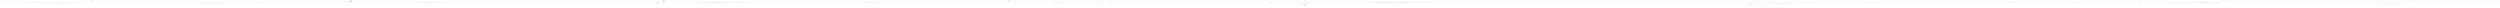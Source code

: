 digraph  {
m0_10 [cluster="HangFire.Storage.IMonitoringApi.GetStatistics()", file="BackgroundJobClient.cs", label="Entry HangFire.Storage.IMonitoringApi.GetStatistics()", span="27-27"];
m0_12 [cluster="CamelCasePropertyNamesContractResolver.cstr", file="BackgroundJobClient.cs", label="Entry CamelCasePropertyNamesContractResolver.cstr", span=""];
m0_0 [cluster="HangFire.Web.JsonStats.ProcessRequest()", file="BackgroundJobClient.cs", label="Entry HangFire.Web.JsonStats.ProcessRequest()", span="24-24"];
m0_1 [cluster="HangFire.Web.JsonStats.ProcessRequest()", file="BackgroundJobClient.cs", label="var monitoring = JobStorage.Current.GetMonitoringApi()", span="26-26"];
m0_6 [cluster="HangFire.Web.JsonStats.ProcessRequest()", file="BackgroundJobClient.cs", label="Response.ContentEncoding = Encoding.UTF8", span="38-38"];
m0_9 [cluster="HangFire.JobStorage.GetMonitoringApi()", file="BackgroundJobClient.cs", label="Entry HangFire.JobStorage.GetMonitoringApi()", span="54-54"];
m0_2 [cluster="HangFire.Web.JsonStats.ProcessRequest()", file="BackgroundJobClient.cs", label="var response = monitoring.GetStatistics()", span="28-28"];
m0_3 [cluster="HangFire.Web.JsonStats.ProcessRequest()", file="BackgroundJobClient.cs", label="var settings = new JsonSerializerSettings\r\n                {\r\n                    ContractResolver = new CamelCasePropertyNamesContractResolver()\r\n                }", span="31-34"];
m0_4 [cluster="HangFire.Web.JsonStats.ProcessRequest()", color=green, community=0, file="BackgroundJobClient.cs", label="var serialized = JsonConvert.SerializeObject(response, settings)", prediction=0, span="35-35"];
m0_5 [cluster="HangFire.Web.JsonStats.ProcessRequest()", file="BackgroundJobClient.cs", label="Response.ContentType = ''application/json''", span="37-37"];
m0_13 [cluster="Unk.SerializeObject", file="BackgroundJobClient.cs", label="Entry Unk.SerializeObject", span=""];
m0_7 [cluster="HangFire.Web.JsonStats.ProcessRequest()", file="BackgroundJobClient.cs", label="HangFire.Common.ExpressionUtil.DefaultExpressionFingerprint", span=""];
m0_8 [cluster="HangFire.Web.JsonStats.ProcessRequest()", file="BackgroundJobClient.cs", label="Exit HangFire.Web.JsonStats.ProcessRequest()", span="24-24"];
m0_11 [cluster="JsonSerializerSettings.cstr", file="BackgroundJobClient.cs", label="Entry JsonSerializerSettings.cstr", span=""];
m0_14 [cluster="Unk.Write", file="BackgroundJobClient.cs", label="Entry Unk.Write", span=""];
m0_15 [file="BackgroundJobClient.cs", label="HangFire.Web.JsonStats", span=""];
m1_0 [cluster="HangFire.Web.SingleResourceHandler.SingleResourceHandler(System.Reflection.Assembly, string)", file="BackgroundJobClientFacts.cs", label="Entry HangFire.Web.SingleResourceHandler.SingleResourceHandler(System.Reflection.Assembly, string)", span="25-25"];
m1_1 [cluster="HangFire.Web.SingleResourceHandler.SingleResourceHandler(System.Reflection.Assembly, string)", file="BackgroundJobClientFacts.cs", label="_assembly = assembly", span="27-27"];
m1_2 [cluster="HangFire.Web.SingleResourceHandler.SingleResourceHandler(System.Reflection.Assembly, string)", file="BackgroundJobClientFacts.cs", label="_resourceName = resourceName", span="28-28"];
m1_3 [cluster="HangFire.Web.SingleResourceHandler.SingleResourceHandler(System.Reflection.Assembly, string)", file="BackgroundJobClientFacts.cs", label="Exit HangFire.Web.SingleResourceHandler.SingleResourceHandler(System.Reflection.Assembly, string)", span="25-25"];
m1_7 [cluster="HangFire.Web.EmbeddedResourceHandler.WriteResource(System.Reflection.Assembly, string)", file="BackgroundJobClientFacts.cs", label="Entry HangFire.Web.EmbeddedResourceHandler.WriteResource(System.Reflection.Assembly, string)", span="50-50"];
m1_4 [cluster="HangFire.Web.SingleResourceHandler.WriteResponse()", file="BackgroundJobClientFacts.cs", label="Entry HangFire.Web.SingleResourceHandler.WriteResponse()", span="31-31"];
m1_5 [cluster="HangFire.Web.SingleResourceHandler.WriteResponse()", color=green, community=0, file="BackgroundJobClientFacts.cs", label="WriteResource(_assembly, _resourceName)", prediction=1, span="33-33"];
m1_6 [cluster="HangFire.Web.SingleResourceHandler.WriteResponse()", file="BackgroundJobClientFacts.cs", label="Exit HangFire.Web.SingleResourceHandler.WriteResponse()", span="31-31"];
m1_8 [file="BackgroundJobClientFacts.cs", label="HangFire.Web.SingleResourceHandler", span=""];
m2_71 [cluster="Hangfire.Storage.IStorageConnection.GetStateData(string)", file="BackgroundJobServer.cs", label="Entry Hangfire.Storage.IStorageConnection.GetStateData(string)", span="45-45"];
m2_26 [cluster="Hangfire.Dashboard.Pages.RetriesPage.Execute()", file="BackgroundJobServer.cs", label="jobData = connection.GetJobData(jobId)", span="193-193"];
m2_27 [cluster="Hangfire.Dashboard.Pages.RetriesPage.Execute()", file="BackgroundJobServer.cs", label="stateData = connection.GetStateData(jobId)", span="194-194"];
m2_37 [cluster="Hangfire.Dashboard.Pages.RetriesPage.Execute()", file="BackgroundJobServer.cs", label="WriteLiteral(''                                <td class=\''min-width\''>\r\n                         '' +\r\n''           '')", span="256-257"];
m2_38 [cluster="Hangfire.Dashboard.Pages.RetriesPage.Execute()", file="BackgroundJobServer.cs", label="Write(Html.StateLabel(jobData.State))", span="262-262"];
m2_39 [cluster="Hangfire.Dashboard.Pages.RetriesPage.Execute()", file="BackgroundJobServer.cs", label="WriteLiteral(''\r\n                                </td>\r\n'')", span="267-267"];
m2_40 [cluster="Hangfire.Dashboard.Pages.RetriesPage.Execute()", file="BackgroundJobServer.cs", label="WriteLiteral(''                                <td>\r\n                                    '')", span="271-271"];
m2_4 [cluster="Hangfire.Dashboard.Pages.RetriesPage.Execute()", file="BackgroundJobServer.cs", label="int.TryParse(Query(''from''), out from)", span="72-72"];
m2_5 [cluster="Hangfire.Dashboard.Pages.RetriesPage.Execute()", file="BackgroundJobServer.cs", label="int.TryParse(Query(''count''), out perPage)", span="73-73"];
m2_63 [cluster="Hangfire.BackgroundJobServer.Stop()", file="BackgroundJobServer.cs", label="Entry Hangfire.BackgroundJobServer.Stop()", span="153-153"];
m2_0 [cluster="Hangfire.BackgroundJobServer.BackgroundJobServer()", file="BackgroundJobServer.cs", label="Entry Hangfire.BackgroundJobServer.BackgroundJobServer()", span="38-38"];
m2_16 [cluster="Hangfire.BackgroundJobServer.BackgroundJobServer(Hangfire.BackgroundJobServerOptions, Hangfire.JobStorage, System.Collections.Generic.IEnumerable<Hangfire.Server.IBackgroundProcess>)", color=green, community=0, file="BackgroundJobServer.cs", label="var processes = new List<IBackgroundProcess>()", prediction=2, span="85-85"];
m2_15 [cluster="Hangfire.BackgroundJobServer.BackgroundJobServer(Hangfire.BackgroundJobServerOptions, Hangfire.JobStorage, System.Collections.Generic.IEnumerable<Hangfire.Server.IBackgroundProcess>)", file="BackgroundJobServer.cs", label="_options = options", span="83-83"];
m2_17 [cluster="Hangfire.BackgroundJobServer.BackgroundJobServer(Hangfire.BackgroundJobServerOptions, Hangfire.JobStorage, System.Collections.Generic.IEnumerable<Hangfire.Server.IBackgroundProcess>)", color=green, community=0, file="BackgroundJobServer.cs", label="processes.AddRange(GetRequiredProcesses())", prediction=3, span="86-86"];
m2_18 [cluster="Hangfire.BackgroundJobServer.BackgroundJobServer(Hangfire.BackgroundJobServerOptions, Hangfire.JobStorage, System.Collections.Generic.IEnumerable<Hangfire.Server.IBackgroundProcess>)", file="BackgroundJobServer.cs", label="processes.AddRange(additionalProcesses)", span="87-87"];
m2_1 [cluster="Hangfire.BackgroundJobServer.BackgroundJobServer()", file="BackgroundJobServer.cs", label="Exit Hangfire.BackgroundJobServer.BackgroundJobServer()", span="38-38"];
m2_2 [cluster="Hangfire.BackgroundJobServer.BackgroundJobServer(Hangfire.JobStorage)", file="BackgroundJobServer.cs", label="Entry Hangfire.BackgroundJobServer.BackgroundJobServer(Hangfire.JobStorage)", span="48-48"];
m2_8 [cluster="Hangfire.BackgroundJobServer.BackgroundJobServer(Hangfire.BackgroundJobServerOptions, Hangfire.JobStorage, System.Collections.Generic.IEnumerable<Hangfire.Server.IBackgroundProcess>)", file="BackgroundJobServer.cs", label="Entry Hangfire.BackgroundJobServer.BackgroundJobServer(Hangfire.BackgroundJobServerOptions, Hangfire.JobStorage, System.Collections.Generic.IEnumerable<Hangfire.Server.IBackgroundProcess>)", span="74-74"];
m2_12 [cluster="Hangfire.BackgroundJobServer.BackgroundJobServer(Hangfire.BackgroundJobServerOptions, Hangfire.JobStorage, System.Collections.Generic.IEnumerable<Hangfire.Server.IBackgroundProcess>)", file="BackgroundJobServer.cs", label="throw new ArgumentNullException(''options'');", span="80-80"];
m2_14 [cluster="Hangfire.BackgroundJobServer.BackgroundJobServer(Hangfire.BackgroundJobServerOptions, Hangfire.JobStorage, System.Collections.Generic.IEnumerable<Hangfire.Server.IBackgroundProcess>)", file="BackgroundJobServer.cs", label="throw new ArgumentNullException(''additionalProcesses'');", span="81-81"];
m2_19 [cluster="Hangfire.BackgroundJobServer.BackgroundJobServer(Hangfire.BackgroundJobServerOptions, Hangfire.JobStorage, System.Collections.Generic.IEnumerable<Hangfire.Server.IBackgroundProcess>)", file="BackgroundJobServer.cs", label="var properties = new Dictionary<string, object>\r\n            {\r\n                { ''Queues'', options.Queues },\r\n                { ''WorkerCount'', options.WorkerCount }\r\n            }", span="89-93"];
m2_20 [cluster="Hangfire.BackgroundJobServer.BackgroundJobServer(Hangfire.BackgroundJobServerOptions, Hangfire.JobStorage, System.Collections.Generic.IEnumerable<Hangfire.Server.IBackgroundProcess>)", file="BackgroundJobServer.cs", label="Logger.Info(''Starting Hangfire Server'')", span="95-95"];
m2_21 [cluster="Hangfire.BackgroundJobServer.BackgroundJobServer(Hangfire.BackgroundJobServerOptions, Hangfire.JobStorage, System.Collections.Generic.IEnumerable<Hangfire.Server.IBackgroundProcess>)", file="BackgroundJobServer.cs", label="Logger.InfoFormat(''Using job storage: '{0}'.'', storage)", span="96-96"];
m2_25 [cluster="Hangfire.BackgroundJobServer.BackgroundJobServer(Hangfire.BackgroundJobServerOptions, Hangfire.JobStorage, System.Collections.Generic.IEnumerable<Hangfire.Server.IBackgroundProcess>)", file="BackgroundJobServer.cs", label="Exit Hangfire.BackgroundJobServer.BackgroundJobServer(Hangfire.BackgroundJobServerOptions, Hangfire.JobStorage, System.Collections.Generic.IEnumerable<Hangfire.Server.IBackgroundProcess>)", span="74-74"];
m2_28 [cluster="Hangfire.BackgroundJobServer.GetRequiredProcesses()", file="BackgroundJobServer.cs", label="Entry Hangfire.BackgroundJobServer.GetRequiredProcesses()", span="114-114"];
m2_29 [cluster="System.Collections.Generic.List<T>.AddRange(System.Collections.Generic.IEnumerable<T>)", file="BackgroundJobServer.cs", label="Entry System.Collections.Generic.List<T>.AddRange(System.Collections.Generic.IEnumerable<T>)", span="0-0"];
m2_30 [cluster="System.Collections.Generic.Dictionary<TKey, TValue>.Dictionary()", file="BackgroundJobServer.cs", label="Entry System.Collections.Generic.Dictionary<TKey, TValue>.Dictionary()", span="0-0"];
m2_31 [cluster="Hangfire.Logging.ILog.Info(string)", file="BackgroundJobServer.cs", label="Entry Hangfire.Logging.ILog.Info(string)", span="202-202"];
m2_32 [cluster="Hangfire.Logging.ILog.InfoFormat(string, params object[])", file="BackgroundJobServer.cs", label="Entry Hangfire.Logging.ILog.InfoFormat(string, params object[])", span="210-210"];
m2_33 [cluster="Hangfire.JobStorage.WriteOptionsToLog(Hangfire.Logging.ILog)", file="BackgroundJobServer.cs", label="Entry Hangfire.JobStorage.WriteOptionsToLog(Hangfire.Logging.ILog)", span="68-68"];
m2_34 [cluster="Hangfire.BackgroundJobServerOptions.WriteToLog(Hangfire.Logging.ILog)", file="BackgroundJobServer.cs", label="Entry Hangfire.BackgroundJobServerOptions.WriteToLog(Hangfire.Logging.ILog)", span="86-86"];
m2_36 [cluster="Hangfire.BackgroundJobServer.GetProcessingServerOptions()", file="BackgroundJobServer.cs", label="Entry Hangfire.BackgroundJobServer.GetProcessingServerOptions()", span="132-132"];
m2_41 [cluster="System.IDisposable.Dispose()", file="BackgroundJobServer.cs", label="Entry System.IDisposable.Dispose()", span="0-0"];
m2_42 [cluster="Hangfire.BackgroundJobServer.GetRequiredProcesses()", file="BackgroundJobServer.cs", label="var processes = new List<IBackgroundProcess>()", span="116-116"];
m2_43 [cluster="Hangfire.BackgroundJobServer.GetRequiredProcesses()", file="BackgroundJobServer.cs", label="var i = 0", span="118-118"];
m2_44 [cluster="Hangfire.BackgroundJobServer.GetRequiredProcesses()", file="BackgroundJobServer.cs", label="i < _options.WorkerCount", span="118-118"];
m2_46 [cluster="Hangfire.BackgroundJobServer.GetRequiredProcesses()", file="BackgroundJobServer.cs", label="i++", span="118-118"];
m2_49 [cluster="Hangfire.BackgroundJobServer.GetRequiredProcesses()", file="BackgroundJobServer.cs", label="return processes;", span="129-129"];
m2_50 [cluster="Hangfire.BackgroundJobServer.GetRequiredProcesses()", file="BackgroundJobServer.cs", label="Exit Hangfire.BackgroundJobServer.GetRequiredProcesses()", span="114-114"];
m2_51 [cluster="Hangfire.Server.Worker.Worker(System.Collections.Generic.IEnumerable<string>, Hangfire.Server.IJobPerformanceProcess, Hangfire.States.IStateChangeProcess)", file="BackgroundJobServer.cs", label="Entry Hangfire.Server.Worker.Worker(System.Collections.Generic.IEnumerable<string>, Hangfire.Server.IJobPerformanceProcess, Hangfire.States.IStateChangeProcess)", span="47-47"];
m2_52 [cluster="Hangfire.Server.JobPerformanceProcess.JobPerformanceProcess(Hangfire.Common.IJobFilterProvider)", file="BackgroundJobServer.cs", label="Entry Hangfire.Server.JobPerformanceProcess.JobPerformanceProcess(Hangfire.Common.IJobFilterProvider)", span="34-34"];
m2_53 [cluster="Hangfire.States.StateChangeProcess.StateChangeProcess(Hangfire.Common.IJobFilterProvider)", file="BackgroundJobServer.cs", label="Entry Hangfire.States.StateChangeProcess.StateChangeProcess(Hangfire.Common.IJobFilterProvider)", span="35-35"];
m2_54 [cluster="System.Collections.Generic.List<T>.Add(T)", file="BackgroundJobServer.cs", label="Entry System.Collections.Generic.List<T>.Add(T)", span="0-0"];
m2_55 [cluster="Hangfire.Server.DelayedJobScheduler.DelayedJobScheduler(System.TimeSpan, Hangfire.States.IStateChangeProcess)", file="BackgroundJobServer.cs", label="Entry Hangfire.Server.DelayedJobScheduler.DelayedJobScheduler(System.TimeSpan, Hangfire.States.IStateChangeProcess)", span="45-45"];
m2_56 [cluster="Hangfire.Server.RecurringJobScheduler.RecurringJobScheduler(Hangfire.Client.IJobCreationProcess)", file="BackgroundJobServer.cs", label="Entry Hangfire.Server.RecurringJobScheduler.RecurringJobScheduler(Hangfire.Client.IJobCreationProcess)", span="43-43"];
m2_57 [cluster="Hangfire.Client.JobCreationProcess.JobCreationProcess(Hangfire.Common.IJobFilterProvider)", file="BackgroundJobServer.cs", label="Entry Hangfire.Client.JobCreationProcess.JobCreationProcess(Hangfire.Common.IJobFilterProvider)", span="35-35"];
m2_13 [cluster="Hangfire.BackgroundJobServer.BackgroundJobServer(Hangfire.BackgroundJobServerOptions, Hangfire.JobStorage, System.Collections.Generic.IEnumerable<Hangfire.Server.IBackgroundProcess>)", file="BackgroundJobServer.cs", label="additionalProcesses == null", span="81-81"];
m2_3 [cluster="Hangfire.BackgroundJobServer.BackgroundJobServer(Hangfire.JobStorage)", file="BackgroundJobServer.cs", label="Exit Hangfire.BackgroundJobServer.BackgroundJobServer(Hangfire.JobStorage)", span="48-48"];
m2_10 [cluster="Hangfire.BackgroundJobServer.BackgroundJobServer(Hangfire.BackgroundJobServerOptions, Hangfire.JobStorage, System.Collections.Generic.IEnumerable<Hangfire.Server.IBackgroundProcess>)", file="BackgroundJobServer.cs", label="throw new ArgumentNullException(''storage'');", span="79-79"];
m2_6 [cluster="Hangfire.BackgroundJobServer.BackgroundJobServer(Hangfire.BackgroundJobServerOptions, Hangfire.JobStorage)", file="BackgroundJobServer.cs", label="Entry Hangfire.BackgroundJobServer.BackgroundJobServer(Hangfire.BackgroundJobServerOptions, Hangfire.JobStorage)", span="69-69"];
m2_7 [cluster="Hangfire.BackgroundJobServer.BackgroundJobServer(Hangfire.BackgroundJobServerOptions, Hangfire.JobStorage)", file="BackgroundJobServer.cs", label="Exit Hangfire.BackgroundJobServer.BackgroundJobServer(Hangfire.BackgroundJobServerOptions, Hangfire.JobStorage)", span="69-69"];
m2_9 [cluster="Hangfire.BackgroundJobServer.BackgroundJobServer(Hangfire.BackgroundJobServerOptions, Hangfire.JobStorage, System.Collections.Generic.IEnumerable<Hangfire.Server.IBackgroundProcess>)", file="BackgroundJobServer.cs", label="storage == null", span="79-79"];
m2_11 [cluster="Hangfire.BackgroundJobServer.BackgroundJobServer(Hangfire.BackgroundJobServerOptions, Hangfire.JobStorage, System.Collections.Generic.IEnumerable<Hangfire.Server.IBackgroundProcess>)", file="BackgroundJobServer.cs", label="options == null", span="80-80"];
m2_22 [cluster="Hangfire.BackgroundJobServer.BackgroundJobServer(Hangfire.BackgroundJobServerOptions, Hangfire.JobStorage, System.Collections.Generic.IEnumerable<Hangfire.Server.IBackgroundProcess>)", file="BackgroundJobServer.cs", label="storage.WriteOptionsToLog(Logger)", span="98-98"];
m2_24 [cluster="Hangfire.BackgroundJobServer.BackgroundJobServer(Hangfire.BackgroundJobServerOptions, Hangfire.JobStorage, System.Collections.Generic.IEnumerable<Hangfire.Server.IBackgroundProcess>)", file="BackgroundJobServer.cs", label="_processingServer = new BackgroundProcessingServer(\r\n                storage, \r\n                processes, \r\n                properties, \r\n                GetProcessingServerOptions())", span="101-105"];
m2_35 [cluster="Hangfire.Server.BackgroundProcessingServer.BackgroundProcessingServer(Hangfire.JobStorage, System.Collections.Generic.IEnumerable<Hangfire.Server.IBackgroundProcess>, System.Collections.Generic.IDictionary<string, object>, Hangfire.Server.BackgroundProcessingServerOptions)", file="BackgroundJobServer.cs", label="Entry Hangfire.Server.BackgroundProcessingServer.BackgroundProcessingServer(Hangfire.JobStorage, System.Collections.Generic.IEnumerable<Hangfire.Server.IBackgroundProcess>, System.Collections.Generic.IDictionary<string, object>, Hangfire.Server.BackgroundProcessingServerOptions)", span="65-65"];
m2_23 [cluster="Hangfire.BackgroundJobServer.BackgroundJobServer(Hangfire.BackgroundJobServerOptions, Hangfire.JobStorage, System.Collections.Generic.IEnumerable<Hangfire.Server.IBackgroundProcess>)", file="BackgroundJobServer.cs", label="options.WriteToLog(Logger)", span="99-99"];
m2_58 [cluster="Hangfire.BackgroundJobServer.GetProcessingServerOptions()", file="BackgroundJobServer.cs", label="return new BackgroundProcessingServerOptions\r\n            {\r\n                ShutdownTimeout = _options.ShutdownTimeout,\r\n                HeartbeatInterval = _options.HeartbeatInterval,\r\n                ServerCheckInterval = _options.ServerWatchdogOptions != null\r\n                    ? _options.ServerWatchdogOptions.CheckInterval\r\n                    : _options.ServerCheckInterval,\r\n                ServerTimeout = _options.ServerWatchdogOptions != null\r\n                    ? _options.ServerWatchdogOptions.ServerTimeout\r\n                    : _options.ServerTimeout\r\n            };", span="134-144"];
m2_78 [cluster="Hangfire.Dashboard.HtmlHelper.Paginator(Hangfire.Dashboard.Pager)", file="BackgroundJobServer.cs", label="Entry Hangfire.Dashboard.HtmlHelper.Paginator(Hangfire.Dashboard.Pager)", span="70-70"];
m2_61 [cluster="Hangfire.Dashboard.RazorPage.Query(string)", file="BackgroundJobServer.cs", label="Entry Hangfire.Dashboard.RazorPage.Query(string)", span="65-65"];
m2_62 [cluster="int.TryParse(string, out int)", file="BackgroundJobServer.cs", label="Entry int.TryParse(string, out int)", span="0-0"];
m2_67 [cluster="Hangfire.Dashboard.UrlHelper.To(string)", file="BackgroundJobServer.cs", label="Entry Hangfire.Dashboard.UrlHelper.To(string)", span="33-33"];
m2_60 [cluster="Hangfire.Server.BackgroundProcessingServerOptions.BackgroundProcessingServerOptions()", file="BackgroundJobServer.cs", label="Entry Hangfire.Server.BackgroundProcessingServerOptions.BackgroundProcessingServerOptions()", span="22-22"];
m2_66 [cluster="Hangfire.Storage.JobStorageConnection.GetRangeFromSet(string, int, int)", file="BackgroundJobServer.cs", label="Entry Hangfire.Storage.JobStorageConnection.GetRangeFromSet(string, int, int)", span="58-58"];
m2_59 [cluster="Hangfire.BackgroundJobServer.GetProcessingServerOptions()", file="BackgroundJobServer.cs", label="Exit Hangfire.BackgroundJobServer.GetProcessingServerOptions()", span="132-132"];
m2_70 [cluster="Hangfire.Storage.IStorageConnection.GetJobData(string)", file="BackgroundJobServer.cs", label="Entry Hangfire.Storage.IStorageConnection.GetJobData(string)", span="42-42"];
m2_64 [cluster="Hangfire.BackgroundJobServer.Stop()", file="BackgroundJobServer.cs", label="Exit Hangfire.BackgroundJobServer.Stop()", span="153-153"];
m2_76 [cluster="Hangfire.Common.JobHelper.DeserializeDateTime(string)", file="BackgroundJobServer.cs", label="Entry Hangfire.Common.JobHelper.DeserializeDateTime(string)", span="73-73"];
m2_68 [cluster="Hangfire.Dashboard.RazorPage.Write(object)", file="BackgroundJobServer.cs", label="Entry Hangfire.Dashboard.RazorPage.Write(object)", span="111-111"];
m2_77 [cluster="Hangfire.Dashboard.HtmlHelper.RelativeTime(System.DateTime)", file="BackgroundJobServer.cs", label="Entry Hangfire.Dashboard.HtmlHelper.RelativeTime(System.DateTime)", span="154-154"];
m2_75 [cluster="System.Collections.Generic.IDictionary<TKey, TValue>.ContainsKey(TKey)", file="BackgroundJobServer.cs", label="Entry System.Collections.Generic.IDictionary<TKey, TValue>.ContainsKey(TKey)", span="0-0"];
m2_69 [cluster="Hangfire.Dashboard.HtmlHelper.PerPageSelector(Hangfire.Dashboard.Pager)", file="BackgroundJobServer.cs", label="Entry Hangfire.Dashboard.HtmlHelper.PerPageSelector(Hangfire.Dashboard.Pager)", span="76-76"];
m2_72 [cluster="Hangfire.Dashboard.HtmlHelper.JobIdLink(string)", file="BackgroundJobServer.cs", label="Entry Hangfire.Dashboard.HtmlHelper.JobIdLink(string)", span="139-139"];
m2_73 [cluster="Hangfire.Dashboard.HtmlHelper.StateLabel(string)", file="BackgroundJobServer.cs", label="Entry Hangfire.Dashboard.HtmlHelper.StateLabel(string)", span="126-126"];
m2_74 [cluster="Hangfire.Dashboard.HtmlHelper.JobNameLink(string, Hangfire.Common.Job)", file="BackgroundJobServer.cs", label="Entry Hangfire.Dashboard.HtmlHelper.JobNameLink(string, Hangfire.Common.Job)", span="146-146"];
m2_65 [cluster="Hangfire.Storage.JobStorageConnection.GetSetCount(string)", file="BackgroundJobServer.cs", label="Hangfire.BackgroundJobServer", span=""];
m2_79 [file="BackgroundJobServer.cs", label="Hangfire.Dashboard.Pages.RetriesPage", span=""];
m4_44 [cluster="Unk.NotNull", file="BackgroundJobServerOptionsFacts.cs", label="Entry Unk.NotNull", span=""];
m4_19 [cluster="Hangfire.Core.Tests.Server.BackgroundJobServerOptionsFacts.WorkerCount_ThrowsAnException_WhenValueIsNegative()", file="BackgroundJobServerOptionsFacts.cs", label="Entry Hangfire.Core.Tests.Server.BackgroundJobServerOptionsFacts.WorkerCount_ThrowsAnException_WhenValueIsNegative()", span="29-29"];
m4_20 [cluster="Hangfire.Core.Tests.Server.BackgroundJobServerOptionsFacts.WorkerCount_ThrowsAnException_WhenValueIsNegative()", file="BackgroundJobServerOptionsFacts.cs", label="var options = CreateOptions()", span="31-31"];
m4_21 [cluster="Hangfire.Core.Tests.Server.BackgroundJobServerOptionsFacts.WorkerCount_ThrowsAnException_WhenValueIsNegative()", file="BackgroundJobServerOptionsFacts.cs", label="Assert.Throws<ArgumentOutOfRangeException>(\r\n                () => options.WorkerCount = -1)", span="33-34"];
m4_22 [cluster="Hangfire.Core.Tests.Server.BackgroundJobServerOptionsFacts.WorkerCount_ThrowsAnException_WhenValueIsNegative()", file="BackgroundJobServerOptionsFacts.cs", label="Exit Hangfire.Core.Tests.Server.BackgroundJobServerOptionsFacts.WorkerCount_ThrowsAnException_WhenValueIsNegative()", span="29-29"];
m4_15 [cluster="Unk.>", file="BackgroundJobServerOptionsFacts.cs", label="Entry Unk.>", span=""];
m4_11 [cluster="Hangfire.Core.Tests.Server.BackgroundJobServerOptionsFacts.WorkerCount_ThrowsAnException_WhenValueIsEqualToZero()", file="BackgroundJobServerOptionsFacts.cs", label="Entry Hangfire.Core.Tests.Server.BackgroundJobServerOptionsFacts.WorkerCount_ThrowsAnException_WhenValueIsEqualToZero()", span="20-20"];
m4_12 [cluster="Hangfire.Core.Tests.Server.BackgroundJobServerOptionsFacts.WorkerCount_ThrowsAnException_WhenValueIsEqualToZero()", file="BackgroundJobServerOptionsFacts.cs", label="var options = CreateOptions()", span="22-22"];
m4_13 [cluster="Hangfire.Core.Tests.Server.BackgroundJobServerOptionsFacts.WorkerCount_ThrowsAnException_WhenValueIsEqualToZero()", file="BackgroundJobServerOptionsFacts.cs", label="Assert.Throws<ArgumentOutOfRangeException>(\r\n                () => options.WorkerCount = 0)", span="24-25"];
m4_14 [cluster="Hangfire.Core.Tests.Server.BackgroundJobServerOptionsFacts.WorkerCount_ThrowsAnException_WhenValueIsEqualToZero()", file="BackgroundJobServerOptionsFacts.cs", label="Exit Hangfire.Core.Tests.Server.BackgroundJobServerOptionsFacts.WorkerCount_ThrowsAnException_WhenValueIsEqualToZero()", span="20-20"];
m4_33 [cluster="Hangfire.Core.Tests.Server.BackgroundJobServerOptionsFacts.Queues_ThrowsAnException_WhenGivenArrayIsEmpty()", file="BackgroundJobServerOptionsFacts.cs", label="Entry Hangfire.Core.Tests.Server.BackgroundJobServerOptionsFacts.Queues_ThrowsAnException_WhenGivenArrayIsEmpty()", span="47-47"];
m4_34 [cluster="Hangfire.Core.Tests.Server.BackgroundJobServerOptionsFacts.Queues_ThrowsAnException_WhenGivenArrayIsEmpty()", file="BackgroundJobServerOptionsFacts.cs", label="var options = CreateOptions()", span="49-49"];
m4_35 [cluster="Hangfire.Core.Tests.Server.BackgroundJobServerOptionsFacts.Queues_ThrowsAnException_WhenGivenArrayIsEmpty()", file="BackgroundJobServerOptionsFacts.cs", label="Assert.Throws<ArgumentException>(\r\n                () => options.Queues = new string[0])", span="51-52"];
m4_36 [cluster="Hangfire.Core.Tests.Server.BackgroundJobServerOptionsFacts.Queues_ThrowsAnException_WhenGivenArrayIsEmpty()", file="BackgroundJobServerOptionsFacts.cs", label="Exit Hangfire.Core.Tests.Server.BackgroundJobServerOptionsFacts.Queues_ThrowsAnException_WhenGivenArrayIsEmpty()", span="47-47"];
m4_40 [cluster="Hangfire.Core.Tests.Server.BackgroundJobServerOptionsFacts.ServerWatchDogOptions_IsNonNullByDefault()", file="BackgroundJobServerOptionsFacts.cs", label="Entry Hangfire.Core.Tests.Server.BackgroundJobServerOptionsFacts.ServerWatchDogOptions_IsNonNullByDefault()", span="56-56"];
m4_43 [cluster="Hangfire.Core.Tests.Server.BackgroundJobServerOptionsFacts.ServerWatchDogOptions_IsNonNullByDefault()", file="BackgroundJobServerOptionsFacts.cs", label="Exit Hangfire.Core.Tests.Server.BackgroundJobServerOptionsFacts.ServerWatchDogOptions_IsNonNullByDefault()", span="56-56"];
m4_8 [cluster="System.Math.Min(int, int)", file="BackgroundJobServerOptionsFacts.cs", label="Entry System.Math.Min(int, int)", span="0-0"];
m4_10 [cluster="Unk.True", file="BackgroundJobServerOptionsFacts.cs", label="Entry Unk.True", span=""];
m4_9 [cluster="Unk.Equal", file="BackgroundJobServerOptionsFacts.cs", label="Entry Unk.Equal", span=""];
m4_0 [cluster="Hangfire.Core.Tests.Server.BackgroundJobServerOptionsFacts.Ctor_InitializeProperties_WithCorrectValues()", file="BackgroundJobServerOptionsFacts.cs", label="Entry Hangfire.Core.Tests.Server.BackgroundJobServerOptionsFacts.Ctor_InitializeProperties_WithCorrectValues()", span="9-9"];
m4_1 [cluster="Hangfire.Core.Tests.Server.BackgroundJobServerOptionsFacts.Ctor_InitializeProperties_WithCorrectValues()", file="BackgroundJobServerOptionsFacts.cs", label="var options = CreateOptions()", span="11-11"];
m4_2 [cluster="Hangfire.Core.Tests.Server.BackgroundJobServerOptionsFacts.Ctor_InitializeProperties_WithCorrectValues()", file="BackgroundJobServerOptionsFacts.cs", label="Assert.Equal(Math.Min(Environment.ProcessorCount * 5, 40), options.WorkerCount)", span="13-13"];
m4_3 [cluster="Hangfire.Core.Tests.Server.BackgroundJobServerOptionsFacts.Ctor_InitializeProperties_WithCorrectValues()", file="BackgroundJobServerOptionsFacts.cs", label="Assert.Equal(EnqueuedState.DefaultQueue, options.Queues[0])", span="14-14"];
m4_4 [cluster="Hangfire.Core.Tests.Server.BackgroundJobServerOptionsFacts.Ctor_InitializeProperties_WithCorrectValues()", file="BackgroundJobServerOptionsFacts.cs", label="Assert.True(options.ShutdownTimeout > TimeSpan.Zero)", span="15-15"];
m4_5 [cluster="Hangfire.Core.Tests.Server.BackgroundJobServerOptionsFacts.Ctor_InitializeProperties_WithCorrectValues()", file="BackgroundJobServerOptionsFacts.cs", label="Assert.True(options.SchedulePollingInterval > TimeSpan.Zero)", span="16-16"];
m4_6 [cluster="Hangfire.Core.Tests.Server.BackgroundJobServerOptionsFacts.Ctor_InitializeProperties_WithCorrectValues()", file="BackgroundJobServerOptionsFacts.cs", label="Exit Hangfire.Core.Tests.Server.BackgroundJobServerOptionsFacts.Ctor_InitializeProperties_WithCorrectValues()", span="9-9"];
m4_26 [cluster="Hangfire.Core.Tests.Server.BackgroundJobServerOptionsFacts.Queues_ThrowsAnException_WhenValueIsNull()", file="BackgroundJobServerOptionsFacts.cs", label="Entry Hangfire.Core.Tests.Server.BackgroundJobServerOptionsFacts.Queues_ThrowsAnException_WhenValueIsNull()", span="38-38"];
m4_27 [cluster="Hangfire.Core.Tests.Server.BackgroundJobServerOptionsFacts.Queues_ThrowsAnException_WhenValueIsNull()", file="BackgroundJobServerOptionsFacts.cs", label="var options = CreateOptions()", span="40-40"];
m4_28 [cluster="Hangfire.Core.Tests.Server.BackgroundJobServerOptionsFacts.Queues_ThrowsAnException_WhenValueIsNull()", file="BackgroundJobServerOptionsFacts.cs", label="Assert.Throws<ArgumentNullException>(\r\n                () => options.Queues = null)", span="42-43"];
m4_29 [cluster="Hangfire.Core.Tests.Server.BackgroundJobServerOptionsFacts.Queues_ThrowsAnException_WhenValueIsNull()", file="BackgroundJobServerOptionsFacts.cs", label="Exit Hangfire.Core.Tests.Server.BackgroundJobServerOptionsFacts.Queues_ThrowsAnException_WhenValueIsNull()", span="38-38"];
m4_47 [cluster="Hangfire.BackgroundJobServerOptions.BackgroundJobServerOptions()", file="BackgroundJobServerOptionsFacts.cs", label="Entry Hangfire.BackgroundJobServerOptions.BackgroundJobServerOptions()", span="34-34"];
m4_37 [cluster="lambda expression", file="BackgroundJobServerOptionsFacts.cs", label="Entry lambda expression", span="52-52"];
m4_17 [cluster="lambda expression", file="BackgroundJobServerOptionsFacts.cs", label="options.WorkerCount = 0", span="25-25"];
m4_16 [cluster="lambda expression", file="BackgroundJobServerOptionsFacts.cs", label="Entry lambda expression", span="25-25"];
m4_18 [cluster="lambda expression", file="BackgroundJobServerOptionsFacts.cs", label="Exit lambda expression", span="25-25"];
m4_24 [cluster="lambda expression", file="BackgroundJobServerOptionsFacts.cs", label="options.WorkerCount = -1", span="34-34"];
m4_23 [cluster="lambda expression", file="BackgroundJobServerOptionsFacts.cs", label="Entry lambda expression", span="34-34"];
m4_25 [cluster="lambda expression", file="BackgroundJobServerOptionsFacts.cs", label="Exit lambda expression", span="34-34"];
m4_31 [cluster="lambda expression", file="BackgroundJobServerOptionsFacts.cs", label="options.Queues = null", span="43-43"];
m4_30 [cluster="lambda expression", file="BackgroundJobServerOptionsFacts.cs", label="Entry lambda expression", span="43-43"];
m4_32 [cluster="lambda expression", file="BackgroundJobServerOptionsFacts.cs", label="Exit lambda expression", span="43-43"];
m4_38 [cluster="lambda expression", file="BackgroundJobServerOptionsFacts.cs", label="options.Queues = new string[0]", span="52-52"];
m4_39 [cluster="lambda expression", file="BackgroundJobServerOptionsFacts.cs", label="Exit lambda expression", span="52-52"];
m4_7 [cluster="Hangfire.Core.Tests.Server.BackgroundJobServerOptionsFacts.CreateOptions()", file="BackgroundJobServerOptionsFacts.cs", label="Entry Hangfire.Core.Tests.Server.BackgroundJobServerOptionsFacts.CreateOptions()", span="63-63"];
m4_45 [cluster="Hangfire.Core.Tests.Server.BackgroundJobServerOptionsFacts.CreateOptions()", file="BackgroundJobServerOptionsFacts.cs", label="return new BackgroundJobServerOptions();", span="65-65"];
m4_46 [cluster="Hangfire.Core.Tests.Server.BackgroundJobServerOptionsFacts.CreateOptions()", file="BackgroundJobServerOptionsFacts.cs", label="Exit Hangfire.Core.Tests.Server.BackgroundJobServerOptionsFacts.CreateOptions()", span="63-63"];
m4_48 [file="BackgroundJobServerOptionsFacts.cs", label=options, span=""];
m4_49 [file="BackgroundJobServerOptionsFacts.cs", label=options, span=""];
m4_50 [file="BackgroundJobServerOptionsFacts.cs", label=options, span=""];
m4_51 [file="BackgroundJobServerOptionsFacts.cs", label=options, span=""];
m5_2 [cluster="Hangfire.MsmqExtensions.UseMsmqQueues(Hangfire.IGlobalConfiguration<Hangfire.SqlServer.SqlServerStorage>, string, params string[])", file="BootstrapperConfigurationExtensions.cs", label="configuration.Entry.QueueProviders.Add(provider, queues)", span="29-29"];
m5_0 [cluster="Hangfire.MsmqExtensions.UseMsmqQueues(Hangfire.IGlobalConfiguration<Hangfire.SqlServer.SqlServerStorage>, string, params string[])", file="BootstrapperConfigurationExtensions.cs", label="Entry Hangfire.MsmqExtensions.UseMsmqQueues(Hangfire.IGlobalConfiguration<Hangfire.SqlServer.SqlServerStorage>, string, params string[])", span="24-24"];
m5_1 [cluster="Hangfire.MsmqExtensions.UseMsmqQueues(Hangfire.IGlobalConfiguration<Hangfire.SqlServer.SqlServerStorage>, string, params string[])", file="BootstrapperConfigurationExtensions.cs", label="var provider = new MsmqJobQueueProvider(pathPattern, queues)", span="28-28"];
m5_3 [cluster="Hangfire.MsmqExtensions.UseMsmqQueues(Hangfire.IGlobalConfiguration<Hangfire.SqlServer.SqlServerStorage>, string, params string[])", file="BootstrapperConfigurationExtensions.cs", label="return configuration;", span="31-31"];
m5_4 [cluster="Hangfire.MsmqExtensions.UseMsmqQueues(Hangfire.IGlobalConfiguration<Hangfire.SqlServer.SqlServerStorage>, string, params string[])", file="BootstrapperConfigurationExtensions.cs", label="Exit Hangfire.MsmqExtensions.UseMsmqQueues(Hangfire.IGlobalConfiguration<Hangfire.SqlServer.SqlServerStorage>, string, params string[])", span="24-24"];
m5_5 [cluster="Hangfire.SqlServer.Msmq.MsmqJobQueueProvider.MsmqJobQueueProvider(string, System.Collections.Generic.IEnumerable<string>)", file="BootstrapperConfigurationExtensions.cs", label="Entry Hangfire.SqlServer.Msmq.MsmqJobQueueProvider.MsmqJobQueueProvider(string, System.Collections.Generic.IEnumerable<string>)", span="26-26"];
m5_6 [cluster="Hangfire.SqlServer.PersistentJobQueueProviderCollection.Add(Hangfire.SqlServer.IPersistentJobQueueProvider, System.Collections.Generic.IEnumerable<string>)", file="BootstrapperConfigurationExtensions.cs", label="Entry Hangfire.SqlServer.PersistentJobQueueProviderCollection.Add(Hangfire.SqlServer.IPersistentJobQueueProvider, System.Collections.Generic.IEnumerable<string>)", span="40-40"];
m6_18 [cluster="HangFire.Perform.In<TJob>(System.TimeSpan, object)", file="ContinuationsSupportAttribute.cs", label="Entry HangFire.Perform.In<TJob>(System.TimeSpan, object)", span="43-43"];
m6_19 [cluster="HangFire.Perform.In<TJob>(System.TimeSpan, object)", file="ContinuationsSupportAttribute.cs", label="return In(interval, typeof(TJob), args);", span="46-46"];
m6_20 [cluster="HangFire.Perform.In<TJob>(System.TimeSpan, object)", file="ContinuationsSupportAttribute.cs", label="Exit HangFire.Perform.In<TJob>(System.TimeSpan, object)", span="43-43"];
m6_3 [cluster="HangFire.Perform.Async<TJob>(object)", file="ContinuationsSupportAttribute.cs", label="Entry HangFire.Perform.Async<TJob>(object)", span="16-16"];
m6_4 [cluster="HangFire.Perform.Async<TJob>(object)", file="ContinuationsSupportAttribute.cs", label="return Async(typeof(TJob), args);", span="19-19"];
m6_5 [cluster="HangFire.Perform.Async<TJob>(object)", file="ContinuationsSupportAttribute.cs", label="Exit HangFire.Perform.Async<TJob>(object)", span="16-16"];
m6_28 [cluster="HangFire.Client.JobClient.In(System.TimeSpan, System.Type, object)", file="ContinuationsSupportAttribute.cs", label="Entry HangFire.Client.JobClient.In(System.TimeSpan, System.Type, object)", span="40-40"];
m6_6 [cluster="HangFire.Perform.Async(System.Type, object)", file="ContinuationsSupportAttribute.cs", label="Entry HangFire.Perform.Async(System.Type, object)", span="27-27"];
m6_10 [cluster="HangFire.Perform.Async(System.Type, object)", file="ContinuationsSupportAttribute.cs", label="var client = new JobClient()", span="29-29"];
m6_11 [cluster="HangFire.Perform.Async(System.Type, object)", file="ContinuationsSupportAttribute.cs", label="return client.Async(jobType, args);", span="31-31"];
m6_12 [cluster="HangFire.Perform.Async(System.Type, object)", file="ContinuationsSupportAttribute.cs", label="Exit HangFire.Perform.Async(System.Type, object)", span="27-27"];
m6_22 [cluster="HangFire.Perform.In(System.TimeSpan, System.Type)", file="ContinuationsSupportAttribute.cs", label="Entry HangFire.Perform.In(System.TimeSpan, System.Type)", span="49-49"];
m6_23 [cluster="HangFire.Perform.In(System.TimeSpan, System.Type)", file="ContinuationsSupportAttribute.cs", label="return In(interval, jobType, null);", span="51-51"];
m6_24 [cluster="HangFire.Perform.In(System.TimeSpan, System.Type)", file="ContinuationsSupportAttribute.cs", label="Exit HangFire.Perform.In(System.TimeSpan, System.Type)", span="49-49"];
m6_14 [cluster="HangFire.Client.JobClient.Async(System.Type, object)", file="ContinuationsSupportAttribute.cs", label="Entry HangFire.Client.JobClient.Async(System.Type, object)", span="12-12"];
m6_0 [cluster="HangFire.Perform.Async<TJob>()", file="ContinuationsSupportAttribute.cs", label="Entry HangFire.Perform.Async<TJob>()", span="9-9"];
m6_1 [cluster="HangFire.Perform.Async<TJob>()", file="ContinuationsSupportAttribute.cs", label="return Async<TJob>(null);", span="12-12"];
m6_2 [cluster="HangFire.Perform.Async<TJob>()", file="ContinuationsSupportAttribute.cs", label="Exit HangFire.Perform.Async<TJob>()", span="9-9"];
m6_21 [cluster="HangFire.Perform.In(System.TimeSpan, System.Type, object)", file="ContinuationsSupportAttribute.cs", label="Entry HangFire.Perform.In(System.TimeSpan, System.Type, object)", span="54-54"];
m6_25 [cluster="HangFire.Perform.In(System.TimeSpan, System.Type, object)", color=green, community=0, file="ContinuationsSupportAttribute.cs", label="var client = new JobClient()", prediction=4, span="56-56"];
m6_26 [cluster="HangFire.Perform.In(System.TimeSpan, System.Type, object)", file="ContinuationsSupportAttribute.cs", label="return client.In(interval, jobType, args);", span="58-58"];
m6_27 [cluster="HangFire.Perform.In(System.TimeSpan, System.Type, object)", file="ContinuationsSupportAttribute.cs", label="Exit HangFire.Perform.In(System.TimeSpan, System.Type, object)", span="54-54"];
m6_7 [cluster="HangFire.Perform.Async(System.Type)", file="ContinuationsSupportAttribute.cs", label="Entry HangFire.Perform.Async(System.Type)", span="22-22"];
m6_8 [cluster="HangFire.Perform.Async(System.Type)", file="ContinuationsSupportAttribute.cs", label="return Async(jobType, null);", span="24-24"];
m6_9 [cluster="HangFire.Perform.Async(System.Type)", file="ContinuationsSupportAttribute.cs", label="Exit HangFire.Perform.Async(System.Type)", span="22-22"];
m6_13 [cluster="HangFire.Client.JobClient.JobClient()", file="ContinuationsSupportAttribute.cs", label="Entry HangFire.Client.JobClient.JobClient()", span="7-7"];
m6_15 [cluster="HangFire.Perform.In<TJob>(System.TimeSpan)", file="ContinuationsSupportAttribute.cs", label="Entry HangFire.Perform.In<TJob>(System.TimeSpan)", span="36-36"];
m6_16 [cluster="HangFire.Perform.In<TJob>(System.TimeSpan)", file="ContinuationsSupportAttribute.cs", label="return In<TJob>(interval, null);", span="39-39"];
m6_17 [cluster="HangFire.Perform.In<TJob>(System.TimeSpan)", file="ContinuationsSupportAttribute.cs", label="Exit HangFire.Perform.In<TJob>(System.TimeSpan)", span="36-36"];
m7_50 [cluster="Hangfire.Storage.IStorageConnection.GetStateData(string)", file="CoreJobCreationProcess.cs", label="Entry Hangfire.Storage.IStorageConnection.GetStateData(string)", span="45-45"];
m7_14 [cluster="Hangfire.ContinuationsSupportAttribute.OnStateElection(Hangfire.States.ElectStateContext)", file="CoreJobCreationProcess.cs", label="Entry Hangfire.ContinuationsSupportAttribute.OnStateElection(Hangfire.States.ElectStateContext)", span="63-63"];
m7_13 [cluster="Hangfire.Dashboard.DashboardMiddleware.DashboardMiddleware(OwinMiddleware, string, Hangfire.JobStorage, Hangfire.Dashboard.RouteCollection, System.Collections.Generic.IEnumerable<Hangfire.Dashboard.IAuthorizationFilter>)", file="CoreJobCreationProcess.cs", label="Exit Hangfire.Dashboard.DashboardMiddleware.DashboardMiddleware(OwinMiddleware, string, Hangfire.JobStorage, Hangfire.Dashboard.RouteCollection, System.Collections.Generic.IEnumerable<Hangfire.Dashboard.IAuthorizationFilter>)", span="32-32"];
m7_77 [cluster="Hangfire.States.FailedState.FailedState(System.Exception)", file="CoreJobCreationProcess.cs", label="Entry Hangfire.States.FailedState.FailedState(System.Exception)", span="75-75"];
m7_0 [cluster="Hangfire.Dashboard.DashboardMiddleware.DashboardMiddleware(OwinMiddleware, string, Hangfire.JobStorage, Hangfire.Dashboard.RouteCollection, System.Collections.Generic.IEnumerable<Hangfire.Dashboard.IAuthorizationFilter>)", file="CoreJobCreationProcess.cs", label="Entry Hangfire.Dashboard.DashboardMiddleware.DashboardMiddleware(OwinMiddleware, string, Hangfire.JobStorage, Hangfire.Dashboard.RouteCollection, System.Collections.Generic.IEnumerable<Hangfire.Dashboard.IAuthorizationFilter>)", span="32-32"];
m7_1 [cluster="Hangfire.Dashboard.DashboardMiddleware.DashboardMiddleware(OwinMiddleware, string, Hangfire.JobStorage, Hangfire.Dashboard.RouteCollection, System.Collections.Generic.IEnumerable<Hangfire.Dashboard.IAuthorizationFilter>)", file="CoreJobCreationProcess.cs", label="appPath == null", span="40-40"];
m7_74 [cluster="System.Collections.Generic.Dictionary<TKey, TValue>.Add(TKey, TValue)", file="CoreJobCreationProcess.cs", label="Entry System.Collections.Generic.Dictionary<TKey, TValue>.Add(TKey, TValue)", span="0-0"];
m7_108 [cluster="System.Collections.Generic.List<T>.List()", file="CoreJobCreationProcess.cs", label="Entry System.Collections.Generic.List<T>.List()", span="0-0"];
m7_78 [cluster="Hangfire.States.StateChangeContext.StateChangeContext(Hangfire.JobStorage, Hangfire.Storage.IStorageConnection, string, Hangfire.States.IState, params string[])", file="CoreJobCreationProcess.cs", label="Entry Hangfire.States.StateChangeContext.StateChangeContext(Hangfire.JobStorage, Hangfire.Storage.IStorageConnection, string, Hangfire.States.IState, params string[])", span="35-35"];
m7_9 [cluster="Hangfire.ContinuationsSupportAttribute.ContinuationsSupportAttribute(System.Collections.Generic.HashSet<string>, Hangfire.States.IStateChangeProcess)", color=green, community=0, file="CoreJobCreationProcess.cs", label="_knownFinalStates = knownFinalStates", prediction=5, span="55-55"];
m7_10 [cluster="Hangfire.ContinuationsSupportAttribute.ContinuationsSupportAttribute(System.Collections.Generic.HashSet<string>, Hangfire.States.IStateChangeProcess)", color=green, community=0, file="CoreJobCreationProcess.cs", label="_stateChangeProcess = stateChangeProcess", prediction=6, span="56-56"];
m7_11 [cluster="Hangfire.ContinuationsSupportAttribute.ContinuationsSupportAttribute(System.Collections.Generic.HashSet<string>, Hangfire.States.IStateChangeProcess)", file="CoreJobCreationProcess.cs", label="Order = 1000", span="60-60"];
m7_12 [cluster="Hangfire.ContinuationsSupportAttribute.ContinuationsSupportAttribute(System.Collections.Generic.HashSet<string>, Hangfire.States.IStateChangeProcess)", file="CoreJobCreationProcess.cs", label="Exit Hangfire.ContinuationsSupportAttribute.ContinuationsSupportAttribute(System.Collections.Generic.HashSet<string>, Hangfire.States.IStateChangeProcess)", span="48-48"];
m7_3 [cluster="Hangfire.ContinuationsSupportAttribute.ContinuationsSupportAttribute(System.Collections.Generic.HashSet<string>)", file="CoreJobCreationProcess.cs", label="Exit Hangfire.ContinuationsSupportAttribute.ContinuationsSupportAttribute(System.Collections.Generic.HashSet<string>)", span="43-43"];
m7_5 [cluster="Hangfire.ContinuationsSupportAttribute.ContinuationsSupportAttribute(System.Collections.Generic.HashSet<string>, Hangfire.States.IStateChangeProcess)", file="CoreJobCreationProcess.cs", label="knownFinalStates == null", span="52-52"];
m7_2 [cluster="Hangfire.ContinuationsSupportAttribute.ContinuationsSupportAttribute(System.Collections.Generic.HashSet<string>)", file="CoreJobCreationProcess.cs", label="Entry Hangfire.ContinuationsSupportAttribute.ContinuationsSupportAttribute(System.Collections.Generic.HashSet<string>)", span="43-43"];
m7_4 [cluster="Hangfire.ContinuationsSupportAttribute.ContinuationsSupportAttribute(System.Collections.Generic.HashSet<string>, Hangfire.States.IStateChangeProcess)", file="CoreJobCreationProcess.cs", label="Entry Hangfire.ContinuationsSupportAttribute.ContinuationsSupportAttribute(System.Collections.Generic.HashSet<string>, Hangfire.States.IStateChangeProcess)", span="48-48"];
m7_6 [cluster="Hangfire.ContinuationsSupportAttribute.ContinuationsSupportAttribute(System.Collections.Generic.HashSet<string>, Hangfire.States.IStateChangeProcess)", file="CoreJobCreationProcess.cs", label="throw new ArgumentNullException(''knownFinalStates'');", span="52-52"];
m7_95 [cluster="string.Format(string, object, object)", file="CoreJobCreationProcess.cs", label="Entry string.Format(string, object, object)", span="0-0"];
m7_72 [cluster="string.IsNullOrWhiteSpace(string)", file="CoreJobCreationProcess.cs", label="Entry string.IsNullOrWhiteSpace(string)", span="0-0"];
m7_49 [cluster="string.Format(string, object)", file="CoreJobCreationProcess.cs", label="Entry string.Format(string, object)", span="0-0"];
m7_45 [cluster="Hangfire.ContinuationsSupportAttribute.Continuation.Continuation()", file="CoreJobCreationProcess.cs", label="Entry Hangfire.ContinuationsSupportAttribute.Continuation.Continuation()", span="247-247"];
m7_75 [cluster="JsonSerializerSettings.cstr", file="CoreJobCreationProcess.cs", label="Entry JsonSerializerSettings.cstr", span=""];
m7_43 [cluster="Hangfire.Storage.IStorageConnection.AcquireDistributedJobLock(string, System.TimeSpan)", file="CoreJobCreationProcess.cs", label="Entry Hangfire.Storage.IStorageConnection.AcquireDistributedJobLock(string, System.TimeSpan)", span="26-26"];
m7_99 [cluster="System.Threading.Thread.Sleep(int)", file="CoreJobCreationProcess.cs", label="Entry System.Threading.Thread.Sleep(int)", span="0-0"];
m7_51 [cluster="Hangfire.ContinuationsSupportAttribute.SetContinuations(Hangfire.Storage.IStorageConnection, string, System.Collections.Generic.List<Hangfire.ContinuationsSupportAttribute.Continuation>)", file="CoreJobCreationProcess.cs", label="Entry Hangfire.ContinuationsSupportAttribute.SetContinuations(Hangfire.Storage.IStorageConnection, string, System.Collections.Generic.List<Hangfire.ContinuationsSupportAttribute.Continuation>)", span="231-231"];
m7_100 [cluster="Hangfire.ContinuationsSupportAttribute.SetContinuations(Hangfire.Storage.IStorageConnection, string, System.Collections.Generic.List<Hangfire.ContinuationsSupportAttribute.Continuation>)", file="CoreJobCreationProcess.cs", label="connection.SetJobParameter(jobId, ''Continuations'', JobHelper.ToJson(continuations))", span="234-234"];
m7_101 [cluster="Hangfire.ContinuationsSupportAttribute.SetContinuations(Hangfire.Storage.IStorageConnection, string, System.Collections.Generic.List<Hangfire.ContinuationsSupportAttribute.Continuation>)", file="CoreJobCreationProcess.cs", label="Exit Hangfire.ContinuationsSupportAttribute.SetContinuations(Hangfire.Storage.IStorageConnection, string, System.Collections.Generic.List<Hangfire.ContinuationsSupportAttribute.Continuation>)", span="231-231"];
m7_103 [cluster="Hangfire.Storage.IStorageConnection.SetJobParameter(string, string, string)", file="CoreJobCreationProcess.cs", label="Entry Hangfire.Storage.IStorageConnection.SetJobParameter(string, string, string)", span="38-38"];
m7_30 [cluster="Hangfire.ContinuationsSupportAttribute.AddContinuation(Hangfire.States.ElectStateContext, Hangfire.States.AwaitingState)", file="CoreJobCreationProcess.cs", label="var parentId = awaitingState.ParentId", span="90-90"];
m7_73 [cluster="Hangfire.ContinuationsSupportAttribute.GetContinuaionState(Hangfire.States.ElectStateContext, string, System.TimeSpan)", file="CoreJobCreationProcess.cs", label="Entry Hangfire.ContinuationsSupportAttribute.GetContinuaionState(Hangfire.States.ElectStateContext, string, System.TimeSpan)", span="190-190"];
m7_80 [cluster="Hangfire.ContinuationsSupportAttribute.GetContinuaionState(Hangfire.States.ElectStateContext, string, System.TimeSpan)", file="CoreJobCreationProcess.cs", label="StateData currentState = null", span="192-192"];
m7_84 [cluster="Hangfire.ContinuationsSupportAttribute.GetContinuaionState(Hangfire.States.ElectStateContext, string, System.TimeSpan)", file="CoreJobCreationProcess.cs", label="var continuationData = context.Connection.GetJobData(continuationJobId)", span="199-199"];
m7_86 [cluster="Hangfire.ContinuationsSupportAttribute.GetContinuaionState(Hangfire.States.ElectStateContext, string, System.TimeSpan)", file="CoreJobCreationProcess.cs", label="Logger.Warn(String.Format(\r\n                        ''Can not start continuation '{0}' for background job '{1}': continuation does not exist.'',\r\n                        continuationJobId,\r\n                        context.BackgroundJob.Id))", span="202-205"];
m7_87 [cluster="Hangfire.ContinuationsSupportAttribute.GetContinuaionState(Hangfire.States.ElectStateContext, string, System.TimeSpan)", file="CoreJobCreationProcess.cs", label="currentState = context.Connection.GetStateData(continuationJobId)", span="210-210"];
m7_89 [cluster="Hangfire.ContinuationsSupportAttribute.GetContinuaionState(Hangfire.States.ElectStateContext, string, System.TimeSpan)", file="CoreJobCreationProcess.cs", label="DateTime.UtcNow >= started.Add(timeout)", span="216-216"];
m7_90 [cluster="Hangfire.ContinuationsSupportAttribute.GetContinuaionState(Hangfire.States.ElectStateContext, string, System.TimeSpan)", file="CoreJobCreationProcess.cs", label="throw new TimeoutException(String.Format(\r\n                        ''Can not start continuation '{0}' for background job '{1}': timeout expired while trying to fetch continuation state.'',\r\n                        continuationJobId,\r\n                        context.BackgroundJob.Id));", span="218-221"];
m7_81 [cluster="Hangfire.ContinuationsSupportAttribute.GetContinuaionState(Hangfire.States.ElectStateContext, string, System.TimeSpan)", file="CoreJobCreationProcess.cs", label="var started = DateTime.UtcNow", span="194-194"];
m7_93 [cluster="Hangfire.ContinuationsSupportAttribute.GetContinuaionState(Hangfire.States.ElectStateContext, string, System.TimeSpan)", file="CoreJobCreationProcess.cs", label="return currentState;", span="228-228"];
m7_82 [cluster="Hangfire.ContinuationsSupportAttribute.GetContinuaionState(Hangfire.States.ElectStateContext, string, System.TimeSpan)", file="CoreJobCreationProcess.cs", label="var firstAttempt = true", span="195-195"];
m7_83 [cluster="Hangfire.ContinuationsSupportAttribute.GetContinuaionState(Hangfire.States.ElectStateContext, string, System.TimeSpan)", file="CoreJobCreationProcess.cs", label=true, span="197-197"];
m7_91 [cluster="Hangfire.ContinuationsSupportAttribute.GetContinuaionState(Hangfire.States.ElectStateContext, string, System.TimeSpan)", file="CoreJobCreationProcess.cs", label="Thread.Sleep(firstAttempt ? 0 : 1)", span="224-224"];
m7_85 [cluster="Hangfire.ContinuationsSupportAttribute.GetContinuaionState(Hangfire.States.ElectStateContext, string, System.TimeSpan)", file="CoreJobCreationProcess.cs", label="continuationData == null", span="200-200"];
m7_88 [cluster="Hangfire.ContinuationsSupportAttribute.GetContinuaionState(Hangfire.States.ElectStateContext, string, System.TimeSpan)", file="CoreJobCreationProcess.cs", label="currentState != null", span="211-211"];
m7_92 [cluster="Hangfire.ContinuationsSupportAttribute.GetContinuaionState(Hangfire.States.ElectStateContext, string, System.TimeSpan)", file="CoreJobCreationProcess.cs", label="firstAttempt = false", span="225-225"];
m7_94 [cluster="Hangfire.ContinuationsSupportAttribute.GetContinuaionState(Hangfire.States.ElectStateContext, string, System.TimeSpan)", file="CoreJobCreationProcess.cs", label="Exit Hangfire.ContinuationsSupportAttribute.GetContinuaionState(Hangfire.States.ElectStateContext, string, System.TimeSpan)", span="190-190"];
m7_76 [cluster="Unk.>", file="CoreJobCreationProcess.cs", label="Entry Unk.>", span=""];
m7_52 [cluster="System.Enum.HasFlag(System.Enum)", file="CoreJobCreationProcess.cs", label="Entry System.Enum.HasFlag(System.Enum)", span="0-0"];
m7_79 [cluster="Hangfire.States.IStateChangeProcess.ChangeState(Hangfire.States.StateChangeContext)", file="CoreJobCreationProcess.cs", label="Entry Hangfire.States.IStateChangeProcess.ChangeState(Hangfire.States.StateChangeContext)", span="25-25"];
m7_44 [cluster="Hangfire.ContinuationsSupportAttribute.GetContinuations(Hangfire.Storage.IStorageConnection, string)", file="CoreJobCreationProcess.cs", label="Entry Hangfire.ContinuationsSupportAttribute.GetContinuations(Hangfire.Storage.IStorageConnection, string)", span="237-237"];
m7_104 [cluster="Hangfire.ContinuationsSupportAttribute.GetContinuations(Hangfire.Storage.IStorageConnection, string)", file="CoreJobCreationProcess.cs", label="return JobHelper.FromJson<List<Continuation>>(connection.GetJobParameter(\r\n                jobId, ''Continuations'')) ?? new List<Continuation>();", span="239-240"];
m7_105 [cluster="Hangfire.ContinuationsSupportAttribute.GetContinuations(Hangfire.Storage.IStorageConnection, string)", file="CoreJobCreationProcess.cs", label="Exit Hangfire.ContinuationsSupportAttribute.GetContinuations(Hangfire.Storage.IStorageConnection, string)", span="237-237"];
m7_15 [cluster="Hangfire.Dashboard.DashboardMiddleware.Invoke(IOwinContext)", file="CoreJobCreationProcess.cs", label="Entry Hangfire.Dashboard.DashboardMiddleware.Invoke(IOwinContext)", span="51-51"];
m7_17 [cluster="Hangfire.Dashboard.DashboardMiddleware.Invoke(IOwinContext)", color=green, community=0, file="CoreJobCreationProcess.cs", label="dispatcher == null", prediction=7, span="55-55"];
m7_18 [cluster="Hangfire.Dashboard.DashboardMiddleware.Invoke(IOwinContext)", file="CoreJobCreationProcess.cs", label="return Next.Invoke(context);", span="57-57"];
m7_19 [cluster="Hangfire.Dashboard.DashboardMiddleware.Invoke(IOwinContext)", file="CoreJobCreationProcess.cs", label=_authorizationFilters, span="60-60"];
m7_16 [cluster="Hangfire.Dashboard.DashboardMiddleware.Invoke(IOwinContext)", file="CoreJobCreationProcess.cs", label="var dispatcher = _routes.FindDispatcher(context.Request.Path.Value)", span="53-53"];
m7_20 [cluster="Hangfire.Dashboard.DashboardMiddleware.Invoke(IOwinContext)", file="CoreJobCreationProcess.cs", label="!filter.Authorize(context.Environment)", span="62-62"];
m7_47 [cluster="Hangfire.Storage.IStorageConnection.GetJobData(string)", file="CoreJobCreationProcess.cs", label="Entry Hangfire.Storage.IStorageConnection.GetJobData(string)", span="42-42"];
m7_31 [cluster="Hangfire.ContinuationsSupportAttribute.AddContinuation(Hangfire.States.ElectStateContext, Hangfire.States.AwaitingState)", file="CoreJobCreationProcess.cs", label="connection.AcquireDistributedJobLock(parentId, AddJobLockTimeout)", span="96-96"];
m7_48 [cluster="System.InvalidOperationException.InvalidOperationException(string)", file="CoreJobCreationProcess.cs", label="Entry System.InvalidOperationException.InvalidOperationException(string)", span="0-0"];
m7_53 [cluster="Hangfire.States.DeletedState.DeletedState()", file="CoreJobCreationProcess.cs", label="Entry Hangfire.States.DeletedState.DeletedState()", span="65-65"];
m7_97 [cluster="System.DateTime.Add(System.TimeSpan)", file="CoreJobCreationProcess.cs", label="Entry System.DateTime.Add(System.TimeSpan)", span="0-0"];
m7_21 [cluster="Hangfire.Dashboard.DashboardMiddleware.Invoke(IOwinContext)", file="CoreJobCreationProcess.cs", label="context.Response.StatusCode = (int) HttpStatusCode.Unauthorized", span="64-64"];
m7_29 [cluster="System.Threading.Tasks.Task.FromResult<TResult>(TResult)", file="CoreJobCreationProcess.cs", label="Entry System.Threading.Tasks.Task.FromResult<TResult>(TResult)", span="0-0"];
m7_33 [cluster="Hangfire.ContinuationsSupportAttribute.AddContinuation(Hangfire.States.ElectStateContext, Hangfire.States.AwaitingState)", file="CoreJobCreationProcess.cs", label="continuations.Add(new Continuation { JobId = context.BackgroundJob.Id, Options = awaitingState.Options })", span="99-99"];
m7_40 [cluster="Hangfire.ContinuationsSupportAttribute.AddContinuation(Hangfire.States.ElectStateContext, Hangfire.States.AwaitingState)", file="CoreJobCreationProcess.cs", label="var startImmediately = !awaitingState.Options.HasFlag(JobContinuationOptions.OnlyOnSucceededState) ||\r\n                        currentState.Name == SucceededState.StateName", span="120-121"];
m7_41 [cluster="Hangfire.ContinuationsSupportAttribute.AddContinuation(Hangfire.States.ElectStateContext, Hangfire.States.AwaitingState)", file="CoreJobCreationProcess.cs", label="context.CandidateState = startImmediately\r\n                        ? awaitingState.NextState\r\n                        : new DeletedState { Reason = ''Continuation condition was not met'' }", span="123-125"];
m7_32 [cluster="Hangfire.ContinuationsSupportAttribute.AddContinuation(Hangfire.States.ElectStateContext, Hangfire.States.AwaitingState)", file="CoreJobCreationProcess.cs", label="Hangfire.Dashboard.DashboardMiddleware", span=""];
m7_34 [cluster="Hangfire.ContinuationsSupportAttribute.AddContinuation(Hangfire.States.ElectStateContext, Hangfire.States.AwaitingState)", file="CoreJobCreationProcess.cs", label="var jobData = connection.GetJobData(parentId)", span="101-101"];
m7_37 [cluster="Hangfire.ContinuationsSupportAttribute.AddContinuation(Hangfire.States.ElectStateContext, Hangfire.States.AwaitingState)", file="CoreJobCreationProcess.cs", label="var currentState = connection.GetStateData(parentId)", span="111-111"];
m7_38 [cluster="Hangfire.ContinuationsSupportAttribute.AddContinuation(Hangfire.States.ElectStateContext, Hangfire.States.AwaitingState)", file="CoreJobCreationProcess.cs", label="SetContinuations(connection, parentId, continuations)", span="116-116"];
m7_36 [cluster="Hangfire.ContinuationsSupportAttribute.AddContinuation(Hangfire.States.ElectStateContext, Hangfire.States.AwaitingState)", file="CoreJobCreationProcess.cs", label="throw new InvalidOperationException(\r\n                        String.Format(''Can not add a continuation: parent background job '{0}' does not exist.'', parentId));", span="107-108"];
m7_35 [cluster="Hangfire.ContinuationsSupportAttribute.AddContinuation(Hangfire.States.ElectStateContext, Hangfire.States.AwaitingState)", file="CoreJobCreationProcess.cs", label="jobData == null", span="102-102"];
m7_39 [cluster="Hangfire.ContinuationsSupportAttribute.AddContinuation(Hangfire.States.ElectStateContext, Hangfire.States.AwaitingState)", file="CoreJobCreationProcess.cs", label="currentState != null && _knownFinalStates.Contains(currentState.Name)", span="118-118"];
m7_42 [cluster="Hangfire.ContinuationsSupportAttribute.AddContinuation(Hangfire.States.ElectStateContext, Hangfire.States.AwaitingState)", file="CoreJobCreationProcess.cs", label="Exit Hangfire.ContinuationsSupportAttribute.AddContinuation(Hangfire.States.ElectStateContext, Hangfire.States.AwaitingState)", span="87-87"];
m7_71 [cluster="System.Collections.Generic.Dictionary<TKey, TValue>.Dictionary()", file="CoreJobCreationProcess.cs", label="Entry System.Collections.Generic.Dictionary<TKey, TValue>.Dictionary()", span="0-0"];
m7_107 [cluster="Hangfire.Common.JobHelper.FromJson<T>(string)", file="CoreJobCreationProcess.cs", label="Entry Hangfire.Common.JobHelper.FromJson<T>(string)", span="39-39"];
m7_98 [cluster="System.TimeoutException.TimeoutException(string)", file="CoreJobCreationProcess.cs", label="Entry System.TimeoutException.TimeoutException(string)", span="0-0"];
m7_24 [cluster="Hangfire.Dashboard.DashboardMiddleware.Invoke(IOwinContext)", file="CoreJobCreationProcess.cs", label="return dispatcher.Item1.Dispatch(dispatcherContext);", span="75-75"];
m7_25 [cluster="Hangfire.Dashboard.DashboardMiddleware.Invoke(IOwinContext)", file="CoreJobCreationProcess.cs", label="Exit Hangfire.Dashboard.DashboardMiddleware.Invoke(IOwinContext)", span="51-51"];
m7_27 [cluster="Unk.Invoke", file="CoreJobCreationProcess.cs", label="Entry Unk.Invoke", span=""];
m7_26 [cluster="Unk.FindDispatcher", file="CoreJobCreationProcess.cs", label="Entry Unk.FindDispatcher", span=""];
m7_28 [cluster="Unk.Authorize", file="CoreJobCreationProcess.cs", label="Entry Unk.Authorize", span=""];
m7_96 [cluster="Hangfire.Logging.ILog.Warn(string)", file="CoreJobCreationProcess.cs", label="Entry Hangfire.Logging.ILog.Warn(string)", span="262-262"];
m7_23 [cluster="Hangfire.Dashboard.DashboardMiddleware.Invoke(IOwinContext)", file="CoreJobCreationProcess.cs", label="var dispatcherContext = new RequestDispatcherContext(\r\n                _appPath,\r\n                _storage,\r\n                context.Environment,\r\n                dispatcher.Item2)", span="69-73"];
m7_54 [cluster="Hangfire.ContinuationsSupportAttribute.ExecuteContinuationsIfExist(Hangfire.States.ElectStateContext)", file="CoreJobCreationProcess.cs", label="var continuations = GetContinuations(context.Connection, context.BackgroundJob.Id)", span="134-134"];
m7_58 [cluster="Hangfire.ContinuationsSupportAttribute.ExecuteContinuationsIfExist(Hangfire.States.ElectStateContext)", file="CoreJobCreationProcess.cs", label="var currentState = GetContinuaionState(context, continuation.JobId, ContinuationStateFetchTimeout)", span="143-143"];
m7_61 [cluster="Hangfire.ContinuationsSupportAttribute.ExecuteContinuationsIfExist(Hangfire.States.ElectStateContext)", file="CoreJobCreationProcess.cs", label="continuation.Options.HasFlag(JobContinuationOptions.OnlyOnSucceededState) &&\r\n                    context.CandidateState.Name != SucceededState.StateName", span="153-154"];
m7_69 [cluster="Hangfire.ContinuationsSupportAttribute.ExecuteContinuationsIfExist(Hangfire.States.ElectStateContext)", file="CoreJobCreationProcess.cs", label="_stateChangeProcess.ChangeState(new StateChangeContext(\r\n                    context.Storage,\r\n                    context.Connection,\r\n                    tuple.Key,\r\n                    tuple.Value,\r\n                    AwaitingState.StateName))", span="181-186"];
m7_55 [cluster="Hangfire.ContinuationsSupportAttribute.ExecuteContinuationsIfExist(Hangfire.States.ElectStateContext)", file="CoreJobCreationProcess.cs", label="var nextStates = new Dictionary<string, IState>()", span="135-135"];
m7_56 [cluster="Hangfire.ContinuationsSupportAttribute.ExecuteContinuationsIfExist(Hangfire.States.ElectStateContext)", file="CoreJobCreationProcess.cs", label=continuations, span="139-139"];
m7_62 [cluster="Hangfire.ContinuationsSupportAttribute.ExecuteContinuationsIfExist(Hangfire.States.ElectStateContext)", file="CoreJobCreationProcess.cs", label="nextStates.Add(continuation.JobId, new DeletedState { Reason = ''Continuation condition was not met'' })", span="156-156"];
m7_67 [cluster="Hangfire.ContinuationsSupportAttribute.ExecuteContinuationsIfExist(Hangfire.States.ElectStateContext)", file="CoreJobCreationProcess.cs", label="nextStates.Add(continuation.JobId, nextState)", span="176-176"];
m7_68 [cluster="Hangfire.ContinuationsSupportAttribute.ExecuteContinuationsIfExist(Hangfire.States.ElectStateContext)", file="CoreJobCreationProcess.cs", label=nextStates, span="179-179"];
m7_57 [cluster="Hangfire.ContinuationsSupportAttribute.ExecuteContinuationsIfExist(Hangfire.States.ElectStateContext)", file="CoreJobCreationProcess.cs", label="String.IsNullOrWhiteSpace(continuation.JobId)", span="141-141"];
m7_59 [cluster="Hangfire.ContinuationsSupportAttribute.ExecuteContinuationsIfExist(Hangfire.States.ElectStateContext)", file="CoreJobCreationProcess.cs", label="currentState == null", span="144-144"];
m7_60 [cluster="Hangfire.ContinuationsSupportAttribute.ExecuteContinuationsIfExist(Hangfire.States.ElectStateContext)", file="CoreJobCreationProcess.cs", label="currentState.Name != AwaitingState.StateName", span="151-151"];
m7_64 [cluster="Hangfire.ContinuationsSupportAttribute.ExecuteContinuationsIfExist(Hangfire.States.ElectStateContext)", file="CoreJobCreationProcess.cs", label="nextState = JsonConvert.DeserializeObject<IState>(\r\n                        currentState.Data[''NextState''],\r\n                        new JsonSerializerSettings { TypeNameHandling = TypeNameHandling.Objects })", span="164-166"];
m7_63 [cluster="Hangfire.ContinuationsSupportAttribute.ExecuteContinuationsIfExist(Hangfire.States.ElectStateContext)", file="CoreJobCreationProcess.cs", label="IState nextState", span="160-160"];
m7_65 [cluster="Hangfire.ContinuationsSupportAttribute.ExecuteContinuationsIfExist(Hangfire.States.ElectStateContext)", file="CoreJobCreationProcess.cs", label=Exception, span="168-168"];
m7_66 [cluster="Hangfire.ContinuationsSupportAttribute.ExecuteContinuationsIfExist(Hangfire.States.ElectStateContext)", file="CoreJobCreationProcess.cs", label="nextState = new FailedState(ex)\r\n                    {\r\n                        Reason = ''An error occurred while deserializing the continuation''\r\n                    }", span="170-173"];
m7_70 [cluster="Hangfire.ContinuationsSupportAttribute.ExecuteContinuationsIfExist(Hangfire.States.ElectStateContext)", file="CoreJobCreationProcess.cs", label="Exit Hangfire.ContinuationsSupportAttribute.ExecuteContinuationsIfExist(Hangfire.States.ElectStateContext)", span="130-130"];
m7_102 [cluster="Hangfire.Common.JobHelper.ToJson(object)", file="CoreJobCreationProcess.cs", label="Entry Hangfire.Common.JobHelper.ToJson(object)", span="32-32"];
m7_46 [cluster="System.Collections.Generic.List<T>.Add(T)", file="CoreJobCreationProcess.cs", label="Entry System.Collections.Generic.List<T>.Add(T)", span="0-0"];
m7_106 [cluster="Hangfire.Storage.IStorageConnection.GetJobParameter(string, string)", file="CoreJobCreationProcess.cs", label="Entry Hangfire.Storage.IStorageConnection.GetJobParameter(string, string)", span="39-39"];
m7_109 [cluster="Hangfire.ContinuationsSupportAttribute.Hangfire.States.IApplyStateFilter.OnStateUnapplied(Hangfire.States.ApplyStateContext, Hangfire.Storage.IWriteOnlyTransaction)", file="CoreJobCreationProcess.cs", label="Entry Hangfire.ContinuationsSupportAttribute.Hangfire.States.IApplyStateFilter.OnStateUnapplied(Hangfire.States.ApplyStateContext, Hangfire.Storage.IWriteOnlyTransaction)", span="243-243"];
m7_110 [cluster="Hangfire.ContinuationsSupportAttribute.Hangfire.States.IApplyStateFilter.OnStateUnapplied(Hangfire.States.ApplyStateContext, Hangfire.Storage.IWriteOnlyTransaction)", file="CoreJobCreationProcess.cs", label="Exit Hangfire.ContinuationsSupportAttribute.Hangfire.States.IApplyStateFilter.OnStateUnapplied(Hangfire.States.ApplyStateContext, Hangfire.Storage.IWriteOnlyTransaction)", span="243-243"];
m7_22 [cluster="System.Collections.Generic.HashSet<T>.Contains(T)", color=green, community=0, file="CoreJobCreationProcess.cs", label="Entry System.Collections.Generic.HashSet<T>.Contains(T)", prediction=8, span="0-0"];
m7_111 [file="CoreJobCreationProcess.cs", label="Hangfire.ContinuationsSupportAttribute", span=""];
m8_7 [cluster="Unk.SingleOrDefault", file="CoreJobCreationProcessFacts.cs", label="Entry Unk.SingleOrDefault", span=""];
m8_6 [cluster="Unk.>", file="CoreJobCreationProcessFacts.cs", label="Entry Unk.>", span=""];
m8_3 [cluster="HangFire.SqlServer.SqlStoredSets.GetFirstByLowestScore(string, long, long)", file="CoreJobCreationProcessFacts.cs", label="Entry HangFire.SqlServer.SqlStoredSets.GetFirstByLowestScore(string, long, long)", span="16-16"];
m8_5 [cluster="HangFire.SqlServer.SqlStoredSets.GetFirstByLowestScore(string, long, long)", file="CoreJobCreationProcessFacts.cs", label="Exit HangFire.SqlServer.SqlStoredSets.GetFirstByLowestScore(string, long, long)", span="16-16"];
m8_0 [cluster="HangFire.SqlServer.SqlStoredSets.SqlStoredSets(SqlConnection)", file="CoreJobCreationProcessFacts.cs", label="Entry HangFire.SqlServer.SqlStoredSets.SqlStoredSets(SqlConnection)", span="11-11"];
m8_1 [cluster="HangFire.SqlServer.SqlStoredSets.SqlStoredSets(SqlConnection)", file="CoreJobCreationProcessFacts.cs", label="_connection = connection", span="13-13"];
m8_2 [cluster="HangFire.SqlServer.SqlStoredSets.SqlStoredSets(SqlConnection)", file="CoreJobCreationProcessFacts.cs", label="Exit HangFire.SqlServer.SqlStoredSets.SqlStoredSets(SqlConnection)", span="11-11"];
m8_8 [file="CoreJobCreationProcessFacts.cs", label="HangFire.SqlServer.SqlStoredSets", span=""];
m9_6 [cluster="System.ArgumentNullException.ArgumentNullException(string)", file="CoreJobPerformanceProcess.cs", label="Entry System.ArgumentNullException.ArgumentNullException(string)", span="0-0"];
m9_0 [cluster="Hangfire.SqlServer.CountersAggregator.CountersAggregator(Hangfire.SqlServer.SqlServerStorage, System.TimeSpan)", file="CoreJobPerformanceProcess.cs", label="Entry Hangfire.SqlServer.CountersAggregator.CountersAggregator(Hangfire.SqlServer.SqlServerStorage, System.TimeSpan)", span="39-39"];
m9_3 [cluster="Hangfire.SqlServer.CountersAggregator.CountersAggregator(Hangfire.SqlServer.SqlServerStorage, System.TimeSpan)", file="CoreJobPerformanceProcess.cs", label="_storage = storage", span="43-43"];
m9_4 [cluster="Hangfire.SqlServer.CountersAggregator.CountersAggregator(Hangfire.SqlServer.SqlServerStorage, System.TimeSpan)", file="CoreJobPerformanceProcess.cs", label="_interval = interval", span="44-44"];
m9_5 [cluster="Hangfire.SqlServer.CountersAggregator.CountersAggregator(Hangfire.SqlServer.SqlServerStorage, System.TimeSpan)", file="CoreJobPerformanceProcess.cs", label="Exit Hangfire.SqlServer.CountersAggregator.CountersAggregator(Hangfire.SqlServer.SqlServerStorage, System.TimeSpan)", span="39-39"];
m9_21 [cluster="System.Threading.WaitHandle.WaitOne(System.TimeSpan)", file="CoreJobPerformanceProcess.cs", label="Entry System.Threading.WaitHandle.WaitOne(System.TimeSpan)", span="0-0"];
m9_27 [cluster="Hangfire.SqlServer.CountersAggregator.GetAggregationQuery(Hangfire.SqlServer.SqlServerStorage)", file="CoreJobPerformanceProcess.cs", label="Entry Hangfire.SqlServer.CountersAggregator.GetAggregationQuery(Hangfire.SqlServer.SqlServerStorage)", span="81-81"];
m9_34 [cluster="Hangfire.SqlServer.CountersAggregator.GetAggregationQuery(Hangfire.SqlServer.SqlServerStorage)", file="CoreJobPerformanceProcess.cs", label="return \r\n$@''DECLARE @RecordsToAggregate TABLE\r\n(\r\n	[Key] NVARCHAR(100) NOT NULL,\r\n	[Value] SMALLINT NOT NULL,\r\n	[ExpireAt] DATETIME NULL\r\n)\r\n\r\nSET TRANSACTION ISOLATION LEVEL READ COMMITTED\r\nBEGIN TRAN\r\n\r\nDELETE TOP (@count) C\r\nOUTPUT DELETED.[Key], DELETED.[Value], DELETED.[ExpireAt] INTO @RecordsToAggregate\r\nFROM [{storage.SchemaName}].[Counter] C WITH (READPAST, XLOCK, INDEX(0))\r\n\r\nSET NOCOUNT ON\r\n\r\n;MERGE [{storage.SchemaName}].[AggregatedCounter] WITH (HOLDLOCK) AS [Target]\r\nUSING (\r\n	SELECT [Key], SUM([Value]) as [Value], MAX([ExpireAt]) AS [ExpireAt] FROM @RecordsToAggregate\r\n	GROUP BY [Key]) AS [Source] ([Key], [Value], [ExpireAt])\r\nON [Target].[Key] = [Source].[Key]\r\nWHEN MATCHED THEN UPDATE SET \r\n	[Target].[Value] = [Target].[Value] + [Source].[Value],\r\n	[Target].[ExpireAt] = (SELECT MAX([ExpireAt]) FROM (VALUES ([Source].ExpireAt), ([Target].[ExpireAt])) AS MaxExpireAt([ExpireAt]))\r\nWHEN NOT MATCHED THEN INSERT ([Key], [Value], [ExpireAt]) VALUES ([Source].[Key], [Source].[Value], [Source].[ExpireAt]);\r\n\r\nCOMMIT TRAN'';", span="83-110"];
m9_35 [cluster="Hangfire.SqlServer.CountersAggregator.GetAggregationQuery(Hangfire.SqlServer.SqlServerStorage)", file="CoreJobPerformanceProcess.cs", label="Exit Hangfire.SqlServer.CountersAggregator.GetAggregationQuery(Hangfire.SqlServer.SqlServerStorage)", span="81-81"];
m9_28 [cluster="Unk.Execute", file="CoreJobPerformanceProcess.cs", label="Entry Unk.Execute", span=""];
m9_23 [cluster="Hangfire.Logging.ILog.Trace(string)", file="CoreJobPerformanceProcess.cs", label="Entry Hangfire.Logging.ILog.Trace(string)", span="234-234"];
m9_8 [cluster="Hangfire.SqlServer.CountersAggregator.Execute(System.Threading.CancellationToken)", file="CoreJobPerformanceProcess.cs", label="Entry Hangfire.SqlServer.CountersAggregator.Execute(System.Threading.CancellationToken)", span="47-47"];
m9_9 [cluster="Hangfire.SqlServer.CountersAggregator.Execute(System.Threading.CancellationToken)", file="CoreJobPerformanceProcess.cs", label="Logger.Debug(''Aggregating records in 'Counter' table...'')", span="49-49"];
m9_13 [cluster="Hangfire.SqlServer.CountersAggregator.Execute(System.Threading.CancellationToken)", file="CoreJobPerformanceProcess.cs", label="cancellationToken.WaitHandle.WaitOne(DelayBetweenPasses)", span="65-65"];
m9_17 [cluster="Hangfire.SqlServer.CountersAggregator.Execute(System.Threading.CancellationToken)", file="CoreJobPerformanceProcess.cs", label="cancellationToken.WaitHandle.WaitOne(_interval)", span="73-73"];
m9_10 [cluster="Hangfire.SqlServer.CountersAggregator.Execute(System.Threading.CancellationToken)", file="CoreJobPerformanceProcess.cs", label="int removedCount = 0", span="51-51"];
m9_11 [cluster="Hangfire.SqlServer.CountersAggregator.Execute(System.Threading.CancellationToken)", file="CoreJobPerformanceProcess.cs", label="_storage.UseConnection(null, connection =>\r\n                {\r\n                    removedCount = connection.Execute(\r\n                        GetAggregationQuery(_storage),\r\n                        new { now = DateTime.UtcNow, count = NumberOfRecordsInSinglePass },\r\n                        commandTimeout: 0);\r\n                })", span="55-61"];
m9_12 [cluster="Hangfire.SqlServer.CountersAggregator.Execute(System.Threading.CancellationToken)", file="CoreJobPerformanceProcess.cs", label="removedCount >= NumberOfRecordsInSinglePass", span="63-63"];
m9_15 [cluster="Hangfire.SqlServer.CountersAggregator.Execute(System.Threading.CancellationToken)", file="CoreJobPerformanceProcess.cs", label="removedCount >= NumberOfRecordsInSinglePass", span="69-69"];
m9_14 [cluster="Hangfire.SqlServer.CountersAggregator.Execute(System.Threading.CancellationToken)", file="CoreJobPerformanceProcess.cs", label="cancellationToken.ThrowIfCancellationRequested()", span="66-66"];
m9_16 [cluster="Hangfire.SqlServer.CountersAggregator.Execute(System.Threading.CancellationToken)", file="CoreJobPerformanceProcess.cs", label="Logger.Trace(''Records from the 'Counter' table aggregated.'')", span="71-71"];
m9_18 [cluster="Hangfire.SqlServer.CountersAggregator.Execute(System.Threading.CancellationToken)", file="CoreJobPerformanceProcess.cs", label="Exit Hangfire.SqlServer.CountersAggregator.Execute(System.Threading.CancellationToken)", span="47-47"];
m9_33 [cluster="System.Type.ToString()", file="CoreJobPerformanceProcess.cs", label="Entry System.Type.ToString()", span="0-0"];
m9_20 [cluster="Hangfire.SqlServer.SqlServerStorage.UseConnection(DbConnection, System.Action<DbConnection>)", file="CoreJobPerformanceProcess.cs", label="Entry Hangfire.SqlServer.SqlServerStorage.UseConnection(DbConnection, System.Action<DbConnection>)", span="171-171"];
m9_29 [cluster="Hangfire.SqlServer.CountersAggregator.ToString()", file="CoreJobPerformanceProcess.cs", label="Entry Hangfire.SqlServer.CountersAggregator.ToString()", span="76-76"];
m9_30 [cluster="Hangfire.SqlServer.CountersAggregator.ToString()", file="CoreJobPerformanceProcess.cs", label="return GetType().ToString();", span="78-78"];
m9_31 [cluster="Hangfire.SqlServer.CountersAggregator.ToString()", file="CoreJobPerformanceProcess.cs", label="Exit Hangfire.SqlServer.CountersAggregator.ToString()", span="76-76"];
m9_7 [cluster="Unk.nameof", file="CoreJobPerformanceProcess.cs", label="Entry Unk.nameof", span=""];
m9_32 [cluster="object.GetType()", file="CoreJobPerformanceProcess.cs", label="Entry object.GetType()", span="0-0"];
m9_24 [cluster="lambda expression", file="CoreJobPerformanceProcess.cs", label="Entry lambda expression", span="55-61"];
m9_25 [cluster="lambda expression", file="CoreJobPerformanceProcess.cs", label="removedCount = connection.Execute(\r\n                        GetAggregationQuery(_storage),\r\n                        new { now = DateTime.UtcNow, count = NumberOfRecordsInSinglePass },\r\n                        commandTimeout: 0)", span="57-60"];
m9_26 [cluster="lambda expression", file="CoreJobPerformanceProcess.cs", label="Exit lambda expression", span="55-61"];
m9_22 [cluster="System.Threading.CancellationToken.ThrowIfCancellationRequested()", file="CoreJobPerformanceProcess.cs", label="Entry System.Threading.CancellationToken.ThrowIfCancellationRequested()", span="0-0"];
m9_19 [cluster="Hangfire.Logging.ILog.Debug(string)", file="CoreJobPerformanceProcess.cs", label="Entry Hangfire.Logging.ILog.Debug(string)", span="116-116"];
m9_36 [file="CoreJobPerformanceProcess.cs", label="Hangfire.SqlServer.CountersAggregator", span=""];
m10_5 [cluster="Hangfire.Core.Tests.PerformContextMock.PerformContextMock()", file="CoreJobPerformanceProcessFacts.cs", label="Entry Hangfire.Core.Tests.PerformContextMock.PerformContextMock()", span="12-12"];
m10_199 [cluster="Hangfire.Core.Tests.Server.CoreJobPerformanceProcessFacts.CancelableJob(Hangfire.IJobCancellationToken)", file="CoreJobPerformanceProcessFacts.cs", label="Entry Hangfire.Core.Tests.Server.CoreJobPerformanceProcessFacts.CancelableJob(Hangfire.IJobCancellationToken)", span="289-289"];
m10_236 [cluster="Hangfire.Core.Tests.Server.CoreJobPerformanceProcessFacts.CancelableJob(Hangfire.IJobCancellationToken)", file="CoreJobPerformanceProcessFacts.cs", label="token.ThrowIfCancellationRequested()", span="291-291"];
m10_237 [cluster="Hangfire.Core.Tests.Server.CoreJobPerformanceProcessFacts.CancelableJob(Hangfire.IJobCancellationToken)", file="CoreJobPerformanceProcessFacts.cs", label="Exit Hangfire.Core.Tests.Server.CoreJobPerformanceProcessFacts.CancelableJob(Hangfire.IJobCancellationToken)", span="289-289"];
m10_207 [cluster="Hangfire.Core.Tests.Server.CoreJobPerformanceProcessFacts.Run_ReturnsValue_WhenCallingFunctionReturningValue()", file="CoreJobPerformanceProcessFacts.cs", label="Entry Hangfire.Core.Tests.Server.CoreJobPerformanceProcessFacts.Run_ReturnsValue_WhenCallingFunctionReturningValue()", span="237-237"];
m10_209 [cluster="Hangfire.Core.Tests.Server.CoreJobPerformanceProcessFacts.Run_ReturnsValue_WhenCallingFunctionReturningValue()", color=green, community=0, file="CoreJobPerformanceProcessFacts.cs", label="var process = CreateProcess()", prediction=9, span="240-240"];
m10_208 [cluster="Hangfire.Core.Tests.Server.CoreJobPerformanceProcessFacts.Run_ReturnsValue_WhenCallingFunctionReturningValue()", file="CoreJobPerformanceProcessFacts.cs", label="_context.BackgroundJob.Job = Job.FromExpression<JobFacts.Instance>(x => x.FunctionReturningValue())", span="239-239"];
m10_210 [cluster="Hangfire.Core.Tests.Server.CoreJobPerformanceProcessFacts.Run_ReturnsValue_WhenCallingFunctionReturningValue()", color=green, community=0, file="CoreJobPerformanceProcessFacts.cs", label="var result = process.Run(_context.Object)", prediction=10, span="242-242"];
m10_211 [cluster="Hangfire.Core.Tests.Server.CoreJobPerformanceProcessFacts.Run_ReturnsValue_WhenCallingFunctionReturningValue()", file="CoreJobPerformanceProcessFacts.cs", label="Assert.Equal(''Return value'', result)", span="244-244"];
m10_212 [cluster="Hangfire.Core.Tests.Server.CoreJobPerformanceProcessFacts.Run_ReturnsValue_WhenCallingFunctionReturningValue()", file="CoreJobPerformanceProcessFacts.cs", label="Exit Hangfire.Core.Tests.Server.CoreJobPerformanceProcessFacts.Run_ReturnsValue_WhenCallingFunctionReturningValue()", span="237-237"];
m10_90 [cluster="System.DateTime.ToString(string)", file="CoreJobPerformanceProcessFacts.cs", label="Entry System.DateTime.ToString(string)", span="0-0"];
m10_77 [cluster="System.ComponentModel.TypeConverter.ConvertToInvariantString(object)", file="CoreJobPerformanceProcessFacts.cs", label="Entry System.ComponentModel.TypeConverter.ConvertToInvariantString(object)", span="0-0"];
m10_30 [cluster="Hangfire.Core.Tests.Server.CoreJobPerformanceProcessFacts.StaticMethod()", file="CoreJobPerformanceProcessFacts.cs", label="Entry Hangfire.Core.Tests.Server.CoreJobPerformanceProcessFacts.StaticMethod()", span="301-301"];
m10_242 [cluster="Hangfire.Core.Tests.Server.CoreJobPerformanceProcessFacts.StaticMethod()", file="CoreJobPerformanceProcessFacts.cs", label="_methodInvoked = true", span="303-303"];
m10_243 [cluster="Hangfire.Core.Tests.Server.CoreJobPerformanceProcessFacts.StaticMethod()", file="CoreJobPerformanceProcessFacts.cs", label="Exit Hangfire.Core.Tests.Server.CoreJobPerformanceProcessFacts.StaticMethod()", span="301-301"];
m10_11 [cluster="Unk.Equal", file="CoreJobPerformanceProcessFacts.cs", label=string, span=""];
m10_157 [cluster="Hangfire.Common.Job.Job(System.Type, System.Reflection.MethodInfo, params object[])", file="CoreJobPerformanceProcessFacts.cs", label="Entry Hangfire.Common.Job.Job(System.Type, System.Reflection.MethodInfo, params object[])", span="120-120"];
m10_172 [cluster="Hangfire.Core.Tests.Server.CoreJobPerformanceProcessFacts.BrokenDispose.Method()", file="CoreJobPerformanceProcessFacts.cs", label="Entry Hangfire.Core.Tests.Server.CoreJobPerformanceProcessFacts.BrokenDispose.Method()", span="267-267"];
m10_224 [cluster="Hangfire.Core.Tests.Server.CoreJobPerformanceProcessFacts.BrokenDispose.Method()", file="CoreJobPerformanceProcessFacts.cs", label="_methodInvoked = true", span="269-269"];
m10_225 [cluster="Hangfire.Core.Tests.Server.CoreJobPerformanceProcessFacts.BrokenDispose.Method()", file="CoreJobPerformanceProcessFacts.cs", label="Exit Hangfire.Core.Tests.Server.CoreJobPerformanceProcessFacts.BrokenDispose.Method()", span="267-267"];
m10_15 [cluster="Hangfire.Server.CoreJobPerformanceProcess.CoreJobPerformanceProcess(Hangfire.JobActivator)", file="CoreJobPerformanceProcessFacts.cs", label="Entry Hangfire.Server.CoreJobPerformanceProcess.CoreJobPerformanceProcess(Hangfire.JobActivator)", span="35-35"];
m10_31 [cluster="Hangfire.Core.Tests.Server.CoreJobPerformanceProcessFacts.Run_CanInvokeInstanceMethods()", file="CoreJobPerformanceProcessFacts.cs", label="Entry Hangfire.Core.Tests.Server.CoreJobPerformanceProcessFacts.Run_CanInvokeInstanceMethods()", span="48-48"];
m10_33 [cluster="Hangfire.Core.Tests.Server.CoreJobPerformanceProcessFacts.Run_CanInvokeInstanceMethods()", color=green, community=0, file="CoreJobPerformanceProcessFacts.cs", label="_context.BackgroundJob.Job = Job.FromExpression<CoreJobPerformanceProcessFacts>(x => x.InstanceMethod())", prediction=11, span="51-51"];
m10_32 [cluster="Hangfire.Core.Tests.Server.CoreJobPerformanceProcessFacts.Run_CanInvokeInstanceMethods()", file="CoreJobPerformanceProcessFacts.cs", label="_methodInvoked = false", span="50-50"];
m10_34 [cluster="Hangfire.Core.Tests.Server.CoreJobPerformanceProcessFacts.Run_CanInvokeInstanceMethods()", color=green, community=0, file="CoreJobPerformanceProcessFacts.cs", label="var process = CreateProcess()", prediction=12, span="52-52"];
m10_35 [cluster="Hangfire.Core.Tests.Server.CoreJobPerformanceProcessFacts.Run_CanInvokeInstanceMethods()", color=green, community=0, file="CoreJobPerformanceProcessFacts.cs", label="process.Run(_context.Object)", prediction=13, span="54-54"];
m10_36 [cluster="Hangfire.Core.Tests.Server.CoreJobPerformanceProcessFacts.Run_CanInvokeInstanceMethods()", file="CoreJobPerformanceProcessFacts.cs", label="Assert.True(_methodInvoked)", span="56-56"];
m10_37 [cluster="Hangfire.Core.Tests.Server.CoreJobPerformanceProcessFacts.Run_CanInvokeInstanceMethods()", file="CoreJobPerformanceProcessFacts.cs", label="Exit Hangfire.Core.Tests.Server.CoreJobPerformanceProcessFacts.Run_CanInvokeInstanceMethods()", span="48-48"];
m10_16 [cluster="Hangfire.Core.Tests.Server.CoreJobPerformanceProcessFacts.Run_CanInvokeStaticMethods()", file="CoreJobPerformanceProcessFacts.cs", label="Entry Hangfire.Core.Tests.Server.CoreJobPerformanceProcessFacts.Run_CanInvokeStaticMethods()", span="36-36"];
m10_19 [cluster="Hangfire.Core.Tests.Server.CoreJobPerformanceProcessFacts.Run_CanInvokeStaticMethods()", color=green, community=0, file="CoreJobPerformanceProcessFacts.cs", label="var process = CreateProcess()", prediction=14, span="40-40"];
m10_18 [cluster="Hangfire.Core.Tests.Server.CoreJobPerformanceProcessFacts.Run_CanInvokeStaticMethods()", file="CoreJobPerformanceProcessFacts.cs", label="_context.BackgroundJob.Job = Job.FromExpression(() => StaticMethod())", span="39-39"];
m10_20 [cluster="Hangfire.Core.Tests.Server.CoreJobPerformanceProcessFacts.Run_CanInvokeStaticMethods()", color=green, community=0, file="CoreJobPerformanceProcessFacts.cs", label="process.Run(_context.Object)", prediction=13, span="42-42"];
m10_21 [cluster="Hangfire.Core.Tests.Server.CoreJobPerformanceProcessFacts.Run_CanInvokeStaticMethods()", file="CoreJobPerformanceProcessFacts.cs", label="Assert.True(_methodInvoked)", span="44-44"];
m10_17 [cluster="Hangfire.Core.Tests.Server.CoreJobPerformanceProcessFacts.Run_CanInvokeStaticMethods()", file="CoreJobPerformanceProcessFacts.cs", label="_methodInvoked = false", span="38-38"];
m10_22 [cluster="Hangfire.Core.Tests.Server.CoreJobPerformanceProcessFacts.Run_CanInvokeStaticMethods()", file="CoreJobPerformanceProcessFacts.cs", label="Exit Hangfire.Core.Tests.Server.CoreJobPerformanceProcessFacts.Run_CanInvokeStaticMethods()", span="36-36"];
m10_162 [cluster="Hangfire.Core.Tests.Server.CoreJobPerformanceProcessFacts.Run_ThrowsPerformanceException_OnDisposalFailure()", file="CoreJobPerformanceProcessFacts.cs", label="Entry Hangfire.Core.Tests.Server.CoreJobPerformanceProcessFacts.Run_ThrowsPerformanceException_OnDisposalFailure()", span="198-198"];
m10_165 [cluster="Hangfire.Core.Tests.Server.CoreJobPerformanceProcessFacts.Run_ThrowsPerformanceException_OnDisposalFailure()", color=green, community=0, file="CoreJobPerformanceProcessFacts.cs", label="var process = CreateProcess()", prediction=13, span="202-202"];
m10_164 [cluster="Hangfire.Core.Tests.Server.CoreJobPerformanceProcessFacts.Run_ThrowsPerformanceException_OnDisposalFailure()", file="CoreJobPerformanceProcessFacts.cs", label="_context.BackgroundJob.Job = Job.FromExpression<BrokenDispose>(x => x.Method())", span="201-201"];
m10_166 [cluster="Hangfire.Core.Tests.Server.CoreJobPerformanceProcessFacts.Run_ThrowsPerformanceException_OnDisposalFailure()", color=green, community=0, file="CoreJobPerformanceProcessFacts.cs", label="Assert.Throws<InvalidOperationException>(\r\n                () => process.Run(_context.Object))", prediction=13, span="204-205"];
m10_167 [cluster="Hangfire.Core.Tests.Server.CoreJobPerformanceProcessFacts.Run_ThrowsPerformanceException_OnDisposalFailure()", file="CoreJobPerformanceProcessFacts.cs", label="Assert.True(_methodInvoked)", span="207-207"];
m10_163 [cluster="Hangfire.Core.Tests.Server.CoreJobPerformanceProcessFacts.Run_ThrowsPerformanceException_OnDisposalFailure()", file="CoreJobPerformanceProcessFacts.cs", label="_methodInvoked = false", span="200-200"];
m10_168 [cluster="Hangfire.Core.Tests.Server.CoreJobPerformanceProcessFacts.Run_ThrowsPerformanceException_OnDisposalFailure()", file="CoreJobPerformanceProcessFacts.cs", label="Exit Hangfire.Core.Tests.Server.CoreJobPerformanceProcessFacts.Run_ThrowsPerformanceException_OnDisposalFailure()", span="198-198"];
m10_78 [cluster="System.Type.GetMethod(string)", file="CoreJobPerformanceProcessFacts.cs", label="Entry System.Type.GetMethod(string)", span="0-0"];
m10_176 [cluster="Hangfire.Core.Tests.Server.CoreJobPerformanceProcessFacts.Run_ThrowsPerformanceException_WithUnwrappedInnerException()", file="CoreJobPerformanceProcessFacts.cs", label="Entry Hangfire.Core.Tests.Server.CoreJobPerformanceProcessFacts.Run_ThrowsPerformanceException_WithUnwrappedInnerException()", span="211-211"];
m10_178 [cluster="Hangfire.Core.Tests.Server.CoreJobPerformanceProcessFacts.Run_ThrowsPerformanceException_WithUnwrappedInnerException()", color=green, community=0, file="CoreJobPerformanceProcessFacts.cs", label="var process = CreateProcess()", prediction=13, span="214-214"];
m10_177 [cluster="Hangfire.Core.Tests.Server.CoreJobPerformanceProcessFacts.Run_ThrowsPerformanceException_WithUnwrappedInnerException()", file="CoreJobPerformanceProcessFacts.cs", label="_context.BackgroundJob.Job = Job.FromExpression(() => ExceptionMethod())", span="213-213"];
m10_179 [cluster="Hangfire.Core.Tests.Server.CoreJobPerformanceProcessFacts.Run_ThrowsPerformanceException_WithUnwrappedInnerException()", color=green, community=0, file="CoreJobPerformanceProcessFacts.cs", label="var thrownException = Assert.Throws<JobPerformanceException>(\r\n                () => process.Run(_context.Object))", prediction=19, span="216-217"];
m10_180 [cluster="Hangfire.Core.Tests.Server.CoreJobPerformanceProcessFacts.Run_ThrowsPerformanceException_WithUnwrappedInnerException()", file="CoreJobPerformanceProcessFacts.cs", label="Assert.IsType<InvalidOperationException>(thrownException.InnerException)", span="219-219"];
m10_181 [cluster="Hangfire.Core.Tests.Server.CoreJobPerformanceProcessFacts.Run_ThrowsPerformanceException_WithUnwrappedInnerException()", file="CoreJobPerformanceProcessFacts.cs", label="Assert.Equal(''exception'', thrownException.InnerException.Message)", span="220-220"];
m10_182 [cluster="Hangfire.Core.Tests.Server.CoreJobPerformanceProcessFacts.Run_ThrowsPerformanceException_WithUnwrappedInnerException()", file="CoreJobPerformanceProcessFacts.cs", label="Exit Hangfire.Core.Tests.Server.CoreJobPerformanceProcessFacts.Run_ThrowsPerformanceException_WithUnwrappedInnerException()", span="211-211"];
m10_79 [cluster="Hangfire.Common.Job.Job(System.Type, System.Reflection.MethodInfo, string[])", file="CoreJobPerformanceProcessFacts.cs", label="Entry Hangfire.Common.Job.Job(System.Type, System.Reflection.MethodInfo, string[])", span="13-13"];
m10_120 [cluster="System.InvalidOperationException.InvalidOperationException()", file="CoreJobPerformanceProcessFacts.cs", label="Entry System.InvalidOperationException.InvalidOperationException()", span="0-0"];
m10_10 [cluster="Unk.RemoveItemFromSortedSet", file="CoreJobPerformanceProcessFacts.cs", label="Entry Unk.RemoveItemFromSortedSet", span=""];
m10_24 [cluster="Hangfire.Core.Tests.Server.CoreJobPerformanceProcessFacts.CreateProcess()", file="CoreJobPerformanceProcessFacts.cs", label="Entry Hangfire.Core.Tests.Server.CoreJobPerformanceProcessFacts.CreateProcess()", span="319-319"];
m10_251 [cluster="Hangfire.Core.Tests.Server.CoreJobPerformanceProcessFacts.CreateProcess()", color=green, community=0, file="CoreJobPerformanceProcessFacts.cs", label="return new CoreJobPerformanceProcess(_activator.Object);", prediction=13, span="321-321"];
m10_252 [cluster="Hangfire.Core.Tests.Server.CoreJobPerformanceProcessFacts.CreateProcess()", file="CoreJobPerformanceProcessFacts.cs", label="Exit Hangfire.Core.Tests.Server.CoreJobPerformanceProcessFacts.CreateProcess()", span="319-319"];
m10_190 [cluster="Hangfire.Core.Tests.Server.CoreJobPerformanceProcessFacts.Run_PassesCancellationToken_IfThereIsIJobCancellationTokenParameter()", file="CoreJobPerformanceProcessFacts.cs", label="Entry Hangfire.Core.Tests.Server.CoreJobPerformanceProcessFacts.Run_PassesCancellationToken_IfThereIsIJobCancellationTokenParameter()", span="224-224"];
m10_193 [cluster="Hangfire.Core.Tests.Server.CoreJobPerformanceProcessFacts.Run_PassesCancellationToken_IfThereIsIJobCancellationTokenParameter()", color=green, community=0, file="CoreJobPerformanceProcessFacts.cs", label="var process = CreateProcess()", prediction=13, span="229-229"];
m10_192 [cluster="Hangfire.Core.Tests.Server.CoreJobPerformanceProcessFacts.Run_PassesCancellationToken_IfThereIsIJobCancellationTokenParameter()", file="CoreJobPerformanceProcessFacts.cs", label="_context.CancellationToken.Setup(x => x.ThrowIfCancellationRequested()).Throws<OperationCanceledException>()", span="228-228"];
m10_194 [cluster="Hangfire.Core.Tests.Server.CoreJobPerformanceProcessFacts.Run_PassesCancellationToken_IfThereIsIJobCancellationTokenParameter()", color=green, community=0, file="CoreJobPerformanceProcessFacts.cs", label="Assert.Throws<OperationCanceledException>(\r\n                () => process.Run(_context.Object))", prediction=13, span="232-233"];
m10_191 [cluster="Hangfire.Core.Tests.Server.CoreJobPerformanceProcessFacts.Run_PassesCancellationToken_IfThereIsIJobCancellationTokenParameter()", file="CoreJobPerformanceProcessFacts.cs", label="_context.BackgroundJob.Job = Job.FromExpression(() => CancelableJob(JobCancellationToken.Null))", span="227-227"];
m10_195 [cluster="Hangfire.Core.Tests.Server.CoreJobPerformanceProcessFacts.Run_PassesCancellationToken_IfThereIsIJobCancellationTokenParameter()", file="CoreJobPerformanceProcessFacts.cs", label="Exit Hangfire.Core.Tests.Server.CoreJobPerformanceProcessFacts.Run_PassesCancellationToken_IfThereIsIJobCancellationTokenParameter()", span="224-224"];
m10_64 [cluster="Hangfire.Core.Tests.Server.CoreJobPerformanceProcessFacts.MethodWithArguments(string, int)", file="CoreJobPerformanceProcessFacts.cs", label="Entry Hangfire.Core.Tests.Server.CoreJobPerformanceProcessFacts.MethodWithArguments(string, int)", span="306-306"];
m10_245 [cluster="Hangfire.Core.Tests.Server.CoreJobPerformanceProcessFacts.MethodWithArguments(string, int)", file="CoreJobPerformanceProcessFacts.cs", label="Assert.Equal(''hello'', stringArg)", span="310-310"];
m10_246 [cluster="Hangfire.Core.Tests.Server.CoreJobPerformanceProcessFacts.MethodWithArguments(string, int)", file="CoreJobPerformanceProcessFacts.cs", label="Assert.Equal(5, intArg)", span="311-311"];
m10_244 [cluster="Hangfire.Core.Tests.Server.CoreJobPerformanceProcessFacts.MethodWithArguments(string, int)", file="CoreJobPerformanceProcessFacts.cs", label="_methodInvoked = true", span="308-308"];
m10_247 [cluster="Hangfire.Core.Tests.Server.CoreJobPerformanceProcessFacts.MethodWithArguments(string, int)", file="CoreJobPerformanceProcessFacts.cs", label="Exit Hangfire.Core.Tests.Server.CoreJobPerformanceProcessFacts.MethodWithArguments(string, int)", span="306-306"];
m10_203 [cluster="Unk.ThrowIfCancellationRequested", file="CoreJobPerformanceProcessFacts.cs", label="Entry Unk.ThrowIfCancellationRequested", span=""];
m10_65 [cluster="Hangfire.Core.Tests.Server.CoreJobPerformanceProcessFacts.Run_PassesCorrectDateTime_IfItWasSerialized_UsingTypeConverter()", file="CoreJobPerformanceProcessFacts.cs", label="Entry Hangfire.Core.Tests.Server.CoreJobPerformanceProcessFacts.Run_PassesCorrectDateTime_IfItWasSerialized_UsingTypeConverter()", span="87-87"];
m10_69 [cluster="Hangfire.Core.Tests.Server.CoreJobPerformanceProcessFacts.Run_PassesCorrectDateTime_IfItWasSerialized_UsingTypeConverter()", color=green, community=0, file="CoreJobPerformanceProcessFacts.cs", label="var type = typeof(CoreJobPerformanceProcessFacts)", prediction=23, span="94-94"];
m10_68 [cluster="Hangfire.Core.Tests.Server.CoreJobPerformanceProcessFacts.Run_PassesCorrectDateTime_IfItWasSerialized_UsingTypeConverter()", file="CoreJobPerformanceProcessFacts.cs", label="var convertedDate = typeConverter.ConvertToInvariantString(SomeDateTime)", span="92-92"];
m10_70 [cluster="Hangfire.Core.Tests.Server.CoreJobPerformanceProcessFacts.Run_PassesCorrectDateTime_IfItWasSerialized_UsingTypeConverter()", file="CoreJobPerformanceProcessFacts.cs", label="var method = type.GetMethod(''MethodWithDateTimeArgument'')", span="95-95"];
m10_71 [cluster="Hangfire.Core.Tests.Server.CoreJobPerformanceProcessFacts.Run_PassesCorrectDateTime_IfItWasSerialized_UsingTypeConverter()", file="CoreJobPerformanceProcessFacts.cs", label="_context.BackgroundJob.Job = new Job(type, method, new[] { convertedDate })", span="97-97"];
m10_72 [cluster="Hangfire.Core.Tests.Server.CoreJobPerformanceProcessFacts.Run_PassesCorrectDateTime_IfItWasSerialized_UsingTypeConverter()", color=green, community=0, file="CoreJobPerformanceProcessFacts.cs", label="var process = CreateProcess()", prediction=24, span="98-98"];
m10_73 [cluster="Hangfire.Core.Tests.Server.CoreJobPerformanceProcessFacts.Run_PassesCorrectDateTime_IfItWasSerialized_UsingTypeConverter()", color=green, community=0, file="CoreJobPerformanceProcessFacts.cs", label="process.Run(_context.Object)", prediction=13, span="101-101"];
m10_74 [cluster="Hangfire.Core.Tests.Server.CoreJobPerformanceProcessFacts.Run_PassesCorrectDateTime_IfItWasSerialized_UsingTypeConverter()", file="CoreJobPerformanceProcessFacts.cs", label="Assert.True(_methodInvoked)", span="104-104"];
m10_67 [cluster="Hangfire.Core.Tests.Server.CoreJobPerformanceProcessFacts.Run_PassesCorrectDateTime_IfItWasSerialized_UsingTypeConverter()", file="CoreJobPerformanceProcessFacts.cs", label="var typeConverter = TypeDescriptor.GetConverter(typeof(DateTime))", span="91-91"];
m10_66 [cluster="Hangfire.Core.Tests.Server.CoreJobPerformanceProcessFacts.Run_PassesCorrectDateTime_IfItWasSerialized_UsingTypeConverter()", file="CoreJobPerformanceProcessFacts.cs", label="_methodInvoked = false", span="90-90"];
m10_75 [cluster="Hangfire.Core.Tests.Server.CoreJobPerformanceProcessFacts.Run_PassesCorrectDateTime_IfItWasSerialized_UsingTypeConverter()", file="CoreJobPerformanceProcessFacts.cs", label="Exit Hangfire.Core.Tests.Server.CoreJobPerformanceProcessFacts.Run_PassesCorrectDateTime_IfItWasSerialized_UsingTypeConverter()", span="87-87"];
m10_91 [cluster="Hangfire.Core.Tests.Server.CoreJobPerformanceProcessFacts.Run_PassesCorrectDateTimeArguments()", file="CoreJobPerformanceProcessFacts.cs", label="Entry Hangfire.Core.Tests.Server.CoreJobPerformanceProcessFacts.Run_PassesCorrectDateTimeArguments()", span="128-128"];
m10_94 [cluster="Hangfire.Core.Tests.Server.CoreJobPerformanceProcessFacts.Run_PassesCorrectDateTimeArguments()", color=green, community=0, file="CoreJobPerformanceProcessFacts.cs", label="var process = CreateProcess()", prediction=26, span="133-133"];
m10_93 [cluster="Hangfire.Core.Tests.Server.CoreJobPerformanceProcessFacts.Run_PassesCorrectDateTimeArguments()", file="CoreJobPerformanceProcessFacts.cs", label="_context.BackgroundJob.Job = Job.FromExpression(() => MethodWithDateTimeArgument(SomeDateTime))", span="132-132"];
m10_95 [cluster="Hangfire.Core.Tests.Server.CoreJobPerformanceProcessFacts.Run_PassesCorrectDateTimeArguments()", color=green, community=0, file="CoreJobPerformanceProcessFacts.cs", label="process.Run(_context.Object)", prediction=13, span="136-136"];
m10_96 [cluster="Hangfire.Core.Tests.Server.CoreJobPerformanceProcessFacts.Run_PassesCorrectDateTimeArguments()", file="CoreJobPerformanceProcessFacts.cs", label="Assert.True(_methodInvoked)", span="139-139"];
m10_92 [cluster="Hangfire.Core.Tests.Server.CoreJobPerformanceProcessFacts.Run_PassesCorrectDateTimeArguments()", file="CoreJobPerformanceProcessFacts.cs", label="_methodInvoked = false", span="131-131"];
m10_97 [cluster="Hangfire.Core.Tests.Server.CoreJobPerformanceProcessFacts.Run_PassesCorrectDateTimeArguments()", file="CoreJobPerformanceProcessFacts.cs", label="Exit Hangfire.Core.Tests.Server.CoreJobPerformanceProcessFacts.Run_PassesCorrectDateTimeArguments()", span="128-128"];
m10_53 [cluster="Hangfire.Core.Tests.Server.CoreJobPerformanceProcessFacts.Disposable.Method()", file="CoreJobPerformanceProcessFacts.cs", label="Entry Hangfire.Core.Tests.Server.CoreJobPerformanceProcessFacts.Disposable.Method()", span="254-254"];
m10_219 [cluster="Hangfire.Core.Tests.Server.CoreJobPerformanceProcessFacts.Disposable.Method()", file="CoreJobPerformanceProcessFacts.cs", label="_methodInvoked = true", span="256-256"];
m10_220 [cluster="Hangfire.Core.Tests.Server.CoreJobPerformanceProcessFacts.Disposable.Method()", file="CoreJobPerformanceProcessFacts.cs", label="Exit Hangfire.Core.Tests.Server.CoreJobPerformanceProcessFacts.Disposable.Method()", span="254-254"];
m10_113 [cluster="Hangfire.Core.Tests.Server.CoreJobPerformanceProcessFacts.Run_ThrowsException_WhenActivatorThrowsAnException()", file="CoreJobPerformanceProcessFacts.cs", label="Entry Hangfire.Core.Tests.Server.CoreJobPerformanceProcessFacts.Run_ThrowsException_WhenActivatorThrowsAnException()", span="158-158"];
m10_117 [cluster="Hangfire.Core.Tests.Server.CoreJobPerformanceProcessFacts.Run_ThrowsException_WhenActivatorThrowsAnException()", color=green, community=0, file="CoreJobPerformanceProcessFacts.cs", label="var process = CreateProcess()", prediction=13, span="165-165"];
m10_116 [cluster="Hangfire.Core.Tests.Server.CoreJobPerformanceProcessFacts.Run_ThrowsException_WhenActivatorThrowsAnException()", file="CoreJobPerformanceProcessFacts.cs", label="_context.BackgroundJob.Job = Job.FromExpression(() => InstanceMethod())", span="164-164"];
m10_118 [cluster="Hangfire.Core.Tests.Server.CoreJobPerformanceProcessFacts.Run_ThrowsException_WhenActivatorThrowsAnException()", color=green, community=0, file="CoreJobPerformanceProcessFacts.cs", label="Assert.Throws<InvalidOperationException>(\r\n                () => process.Run(_context.Object))", prediction=13, span="168-169"];
m10_115 [cluster="Hangfire.Core.Tests.Server.CoreJobPerformanceProcessFacts.Run_ThrowsException_WhenActivatorThrowsAnException()", file="CoreJobPerformanceProcessFacts.cs", label="_activator.Setup(x => x.ActivateJob(It.IsAny<Type>())).Throws(exception)", span="162-162"];
m10_114 [cluster="Hangfire.Core.Tests.Server.CoreJobPerformanceProcessFacts.Run_ThrowsException_WhenActivatorThrowsAnException()", file="CoreJobPerformanceProcessFacts.cs", label="var exception = new InvalidOperationException()", span="161-161"];
m10_119 [cluster="Hangfire.Core.Tests.Server.CoreJobPerformanceProcessFacts.Run_ThrowsException_WhenActivatorThrowsAnException()", file="CoreJobPerformanceProcessFacts.cs", label="Exit Hangfire.Core.Tests.Server.CoreJobPerformanceProcessFacts.Run_ThrowsException_WhenActivatorThrowsAnException()", span="158-158"];
m10_54 [cluster="Hangfire.Core.Tests.Server.CoreJobPerformanceProcessFacts.Run_PassesArguments_ToACallingMethod()", file="CoreJobPerformanceProcessFacts.cs", label="Entry Hangfire.Core.Tests.Server.CoreJobPerformanceProcessFacts.Run_PassesArguments_ToACallingMethod()", span="72-72"];
m10_57 [cluster="Hangfire.Core.Tests.Server.CoreJobPerformanceProcessFacts.Run_PassesArguments_ToACallingMethod()", color=green, community=0, file="CoreJobPerformanceProcessFacts.cs", label="var process = CreateProcess()", prediction=30, span="77-77"];
m10_56 [cluster="Hangfire.Core.Tests.Server.CoreJobPerformanceProcessFacts.Run_PassesArguments_ToACallingMethod()", file="CoreJobPerformanceProcessFacts.cs", label="_context.BackgroundJob.Job = Job.FromExpression(() => MethodWithArguments(''hello'', 5))", span="76-76"];
m10_58 [cluster="Hangfire.Core.Tests.Server.CoreJobPerformanceProcessFacts.Run_PassesArguments_ToACallingMethod()", color=green, community=0, file="CoreJobPerformanceProcessFacts.cs", label="process.Run(_context.Object)", prediction=13, span="80-80"];
m10_59 [cluster="Hangfire.Core.Tests.Server.CoreJobPerformanceProcessFacts.Run_PassesArguments_ToACallingMethod()", file="CoreJobPerformanceProcessFacts.cs", label="Assert.True(_methodInvoked)", span="83-83"];
m10_55 [cluster="Hangfire.Core.Tests.Server.CoreJobPerformanceProcessFacts.Run_PassesArguments_ToACallingMethod()", file="CoreJobPerformanceProcessFacts.cs", label="_methodInvoked = false", span="75-75"];
m10_60 [cluster="Hangfire.Core.Tests.Server.CoreJobPerformanceProcessFacts.Run_PassesArguments_ToACallingMethod()", file="CoreJobPerformanceProcessFacts.cs", label="Exit Hangfire.Core.Tests.Server.CoreJobPerformanceProcessFacts.Run_PassesArguments_ToACallingMethod()", span="72-72"];
m10_250 [cluster="System.InvalidOperationException.InvalidOperationException(string)", file="CoreJobPerformanceProcessFacts.cs", label="Entry System.InvalidOperationException.InvalidOperationException(string)", span="0-0"];
m10_226 [cluster="Hangfire.Core.Tests.Server.CoreJobPerformanceProcessFacts.BrokenDispose.Dispose()", file="CoreJobPerformanceProcessFacts.cs", label="Entry Hangfire.Core.Tests.Server.CoreJobPerformanceProcessFacts.BrokenDispose.Dispose()", span="272-272"];
m10_227 [cluster="Hangfire.Core.Tests.Server.CoreJobPerformanceProcessFacts.BrokenDispose.Dispose()", file="CoreJobPerformanceProcessFacts.cs", label="throw new InvalidOperationException();", span="274-274"];
m10_228 [cluster="Hangfire.Core.Tests.Server.CoreJobPerformanceProcessFacts.BrokenDispose.Dispose()", file="CoreJobPerformanceProcessFacts.cs", label="Exit Hangfire.Core.Tests.Server.CoreJobPerformanceProcessFacts.BrokenDispose.Dispose()", span="272-272"];
m10_76 [cluster="System.ComponentModel.TypeDescriptor.GetConverter(System.Type)", file="CoreJobPerformanceProcessFacts.cs", label="Entry System.ComponentModel.TypeDescriptor.GetConverter(System.Type)", span="0-0"];
m10_42 [cluster="Hangfire.Core.Tests.Server.CoreJobPerformanceProcessFacts.InstanceMethod()", file="CoreJobPerformanceProcessFacts.cs", label="Entry Hangfire.Core.Tests.Server.CoreJobPerformanceProcessFacts.InstanceMethod()", span="247-247"];
m10_217 [cluster="Hangfire.Core.Tests.Server.CoreJobPerformanceProcessFacts.InstanceMethod()", file="CoreJobPerformanceProcessFacts.cs", label="_methodInvoked = true", span="249-249"];
m10_218 [cluster="Hangfire.Core.Tests.Server.CoreJobPerformanceProcessFacts.InstanceMethod()", file="CoreJobPerformanceProcessFacts.cs", label="Exit Hangfire.Core.Tests.Server.CoreJobPerformanceProcessFacts.InstanceMethod()", span="247-247"];
m10_112 [cluster="Hangfire.Core.Tests.Server.CoreJobPerformanceProcessFacts.NullArgumentMethod(string[])", file="CoreJobPerformanceProcessFacts.cs", label="Entry Hangfire.Core.Tests.Server.CoreJobPerformanceProcessFacts.NullArgumentMethod(string[])", span="283-283"];
m10_232 [cluster="Hangfire.Core.Tests.Server.CoreJobPerformanceProcessFacts.NullArgumentMethod(string[])", file="CoreJobPerformanceProcessFacts.cs", label="_methodInvoked = true", span="285-285"];
m10_233 [cluster="Hangfire.Core.Tests.Server.CoreJobPerformanceProcessFacts.NullArgumentMethod(string[])", file="CoreJobPerformanceProcessFacts.cs", label="Assert.Null(argument)", span="286-286"];
m10_234 [cluster="Hangfire.Core.Tests.Server.CoreJobPerformanceProcessFacts.NullArgumentMethod(string[])", file="CoreJobPerformanceProcessFacts.cs", label="Exit Hangfire.Core.Tests.Server.CoreJobPerformanceProcessFacts.NullArgumentMethod(string[])", span="283-283"];
m10_25 [cluster="Hangfire.Server.CoreJobPerformanceProcess.Run(Hangfire.Server.PerformContext)", file="CoreJobPerformanceProcessFacts.cs", label="Entry Hangfire.Server.CoreJobPerformanceProcess.Run(Hangfire.Server.PerformContext)", span="41-41"];
m10_158 [cluster="Unk.NotNull", file="CoreJobPerformanceProcessFacts.cs", label="Entry Unk.NotNull", span=""];
m10_186 [cluster="Hangfire.Core.Tests.Server.CoreJobPerformanceProcessFacts.ExceptionMethod()", file="CoreJobPerformanceProcessFacts.cs", label="Entry Hangfire.Core.Tests.Server.CoreJobPerformanceProcessFacts.ExceptionMethod()", span="314-314"];
m10_248 [cluster="Hangfire.Core.Tests.Server.CoreJobPerformanceProcessFacts.ExceptionMethod()", file="CoreJobPerformanceProcessFacts.cs", label="throw new InvalidOperationException(''exception'');", span="316-316"];
m10_249 [cluster="Hangfire.Core.Tests.Server.CoreJobPerformanceProcessFacts.ExceptionMethod()", file="CoreJobPerformanceProcessFacts.cs", label="Exit Hangfire.Core.Tests.Server.CoreJobPerformanceProcessFacts.ExceptionMethod()", span="314-314"];
m10_43 [cluster="Hangfire.Core.Tests.Server.CoreJobPerformanceProcessFacts.Run_DisposesDisposableInstance_AfterPerformance()", file="CoreJobPerformanceProcessFacts.cs", label="Entry Hangfire.Core.Tests.Server.CoreJobPerformanceProcessFacts.Run_DisposesDisposableInstance_AfterPerformance()", span="60-60"];
m10_46 [cluster="Hangfire.Core.Tests.Server.CoreJobPerformanceProcessFacts.Run_DisposesDisposableInstance_AfterPerformance()", color=green, community=0, file="CoreJobPerformanceProcessFacts.cs", label="var process = CreateProcess()", prediction=32, span="64-64"];
m10_45 [cluster="Hangfire.Core.Tests.Server.CoreJobPerformanceProcessFacts.Run_DisposesDisposableInstance_AfterPerformance()", file="CoreJobPerformanceProcessFacts.cs", label="_context.BackgroundJob.Job = Job.FromExpression<Disposable>(x => x.Method())", span="63-63"];
m10_47 [cluster="Hangfire.Core.Tests.Server.CoreJobPerformanceProcessFacts.Run_DisposesDisposableInstance_AfterPerformance()", color=green, community=0, file="CoreJobPerformanceProcessFacts.cs", label="process.Run(_context.Object)", prediction=13, span="66-66"];
m10_48 [cluster="Hangfire.Core.Tests.Server.CoreJobPerformanceProcessFacts.Run_DisposesDisposableInstance_AfterPerformance()", file="CoreJobPerformanceProcessFacts.cs", label="Assert.True(_disposed)", span="68-68"];
m10_44 [cluster="Hangfire.Core.Tests.Server.CoreJobPerformanceProcessFacts.Run_DisposesDisposableInstance_AfterPerformance()", file="CoreJobPerformanceProcessFacts.cs", label="_disposed = false", span="62-62"];
m10_49 [cluster="Hangfire.Core.Tests.Server.CoreJobPerformanceProcessFacts.Run_DisposesDisposableInstance_AfterPerformance()", file="CoreJobPerformanceProcessFacts.cs", label="Exit Hangfire.Core.Tests.Server.CoreJobPerformanceProcessFacts.Run_DisposesDisposableInstance_AfterPerformance()", span="60-60"];
m10_121 [cluster="Unk.Setup", file="CoreJobPerformanceProcessFacts.cs", label="Entry Unk.Setup", span=""];
m10_122 [cluster="Unk.Throws", file="CoreJobPerformanceProcessFacts.cs", label="Entry Unk.Throws", span=""];
m10_235 [cluster="Unk.Null", file="CoreJobPerformanceProcessFacts.cs", label="Entry Unk.Null", span=""];
m10_38 [cluster="Hangfire.Common.Job.FromExpression<T>(System.Linq.Expressions.Expression<System.Action<T>>)", file="CoreJobPerformanceProcessFacts.cs", label="Entry Hangfire.Common.Job.FromExpression<T>(System.Linq.Expressions.Expression<System.Action<T>>)", span="230-230"];
m10_133 [cluster="Hangfire.Core.Tests.Server.CoreJobPerformanceProcessFacts.Run_ThrowsPerformanceException_WhenActivatorReturnsNull()", file="CoreJobPerformanceProcessFacts.cs", label="Entry Hangfire.Core.Tests.Server.CoreJobPerformanceProcessFacts.Run_ThrowsPerformanceException_WhenActivatorReturnsNull()", span="173-173"];
m10_136 [cluster="Hangfire.Core.Tests.Server.CoreJobPerformanceProcessFacts.Run_ThrowsPerformanceException_WhenActivatorReturnsNull()", color=green, community=0, file="CoreJobPerformanceProcessFacts.cs", label="var process = CreateProcess()", prediction=13, span="177-177"];
m10_135 [cluster="Hangfire.Core.Tests.Server.CoreJobPerformanceProcessFacts.Run_ThrowsPerformanceException_WhenActivatorReturnsNull()", file="CoreJobPerformanceProcessFacts.cs", label="_context.BackgroundJob.Job = Job.FromExpression(() => InstanceMethod())", span="176-176"];
m10_137 [cluster="Hangfire.Core.Tests.Server.CoreJobPerformanceProcessFacts.Run_ThrowsPerformanceException_WhenActivatorReturnsNull()", color=green, community=0, file="CoreJobPerformanceProcessFacts.cs", label="Assert.Throws<InvalidOperationException>(\r\n                () => process.Run(_context.Object))", prediction=13, span="179-180"];
m10_134 [cluster="Hangfire.Core.Tests.Server.CoreJobPerformanceProcessFacts.Run_ThrowsPerformanceException_WhenActivatorReturnsNull()", file="CoreJobPerformanceProcessFacts.cs", label="_activator.Setup(x => x.ActivateJob(It.IsNotNull<Type>())).Returns(null)", span="175-175"];
m10_138 [cluster="Hangfire.Core.Tests.Server.CoreJobPerformanceProcessFacts.Run_ThrowsPerformanceException_WhenActivatorReturnsNull()", file="CoreJobPerformanceProcessFacts.cs", label="Exit Hangfire.Core.Tests.Server.CoreJobPerformanceProcessFacts.Run_ThrowsPerformanceException_WhenActivatorReturnsNull()", span="173-173"];
m10_102 [cluster="Hangfire.Core.Tests.Server.CoreJobPerformanceProcessFacts.Run_WorksCorrectly_WithNullValues()", file="CoreJobPerformanceProcessFacts.cs", label="Entry Hangfire.Core.Tests.Server.CoreJobPerformanceProcessFacts.Run_WorksCorrectly_WithNullValues()", span="143-143"];
m10_105 [cluster="Hangfire.Core.Tests.Server.CoreJobPerformanceProcessFacts.Run_WorksCorrectly_WithNullValues()", color=green, community=0, file="CoreJobPerformanceProcessFacts.cs", label="var process = CreateProcess()", prediction=36, span="149-149"];
m10_104 [cluster="Hangfire.Core.Tests.Server.CoreJobPerformanceProcessFacts.Run_WorksCorrectly_WithNullValues()", file="CoreJobPerformanceProcessFacts.cs", label="_context.BackgroundJob.Job = Job.FromExpression(() => NullArgumentMethod(null))", span="147-147"];
m10_106 [cluster="Hangfire.Core.Tests.Server.CoreJobPerformanceProcessFacts.Run_WorksCorrectly_WithNullValues()", color=green, community=0, file="CoreJobPerformanceProcessFacts.cs", label="process.Run(_context.Object)", prediction=13, span="151-151"];
m10_107 [cluster="Hangfire.Core.Tests.Server.CoreJobPerformanceProcessFacts.Run_WorksCorrectly_WithNullValues()", file="CoreJobPerformanceProcessFacts.cs", label="Assert.True(_methodInvoked)", span="154-154"];
m10_103 [cluster="Hangfire.Core.Tests.Server.CoreJobPerformanceProcessFacts.Run_WorksCorrectly_WithNullValues()", file="CoreJobPerformanceProcessFacts.cs", label="_methodInvoked = false", span="146-146"];
m10_108 [cluster="Hangfire.Core.Tests.Server.CoreJobPerformanceProcessFacts.Run_WorksCorrectly_WithNullValues()", file="CoreJobPerformanceProcessFacts.cs", label="Exit Hangfire.Core.Tests.Server.CoreJobPerformanceProcessFacts.Run_WorksCorrectly_WithNullValues()", span="143-143"];
m10_196 [cluster="lambda expression", file="CoreJobPerformanceProcessFacts.cs", label="Entry lambda expression", span="227-227"];
m10_8 [cluster="Hangfire.Core.Tests.Server.CoreJobPerformanceProcessFacts.Ctor_ThrowsAnException_WhenActivatorIsNull()", file="CoreJobPerformanceProcessFacts.cs", label="Assert.Equal(''activator'', exception.ParamName)", span="32-32"];
m10_7 [cluster="Hangfire.Core.Tests.Server.CoreJobPerformanceProcessFacts.Ctor_ThrowsAnException_WhenActivatorIsNull()", color=green, community=0, file="CoreJobPerformanceProcessFacts.cs", label="var exception = Assert.Throws<ArgumentNullException>(\r\n                // ReSharper disable once AssignNullToNotNullAttribute\r\n                () => new CoreJobPerformanceProcess(null))", prediction=38, span="28-30"];
m10_9 [cluster="Hangfire.Core.Tests.Server.CoreJobPerformanceProcessFacts.Ctor_ThrowsAnException_WhenActivatorIsNull()", file="CoreJobPerformanceProcessFacts.cs", label="Exit Hangfire.Core.Tests.Server.CoreJobPerformanceProcessFacts.Ctor_ThrowsAnException_WhenActivatorIsNull()", span="26-26"];
m10_12 [cluster="lambda expression", file="CoreJobPerformanceProcessFacts.cs", label="Entry lambda expression", span="30-30"];
m10_13 [cluster="lambda expression", color=green, community=0, file="CoreJobPerformanceProcessFacts.cs", label="new CoreJobPerformanceProcess(null)", prediction=39, span="30-30"];
m10_14 [cluster="lambda expression", file="CoreJobPerformanceProcessFacts.cs", label="Exit lambda expression", span="30-30"];
m10_39 [cluster="lambda expression", file="CoreJobPerformanceProcessFacts.cs", label="Entry lambda expression", span="51-51"];
m10_40 [cluster="lambda expression", color=green, community=0, file="CoreJobPerformanceProcessFacts.cs", label="x.InstanceMethod()", prediction=40, span="51-51"];
m10_41 [cluster="lambda expression", file="CoreJobPerformanceProcessFacts.cs", label="Exit lambda expression", span="51-51"];
m10_131 [cluster="lambda expression", color=green, community=0, file="CoreJobPerformanceProcessFacts.cs", label="process.Run(_context.Object)", prediction=13, span="169-169"];
m10_130 [cluster="lambda expression", file="CoreJobPerformanceProcessFacts.cs", label="Entry lambda expression", span="169-169"];
m10_132 [cluster="lambda expression", file="CoreJobPerformanceProcessFacts.cs", label="Exit lambda expression", span="169-169"];
m10_147 [cluster="lambda expression", color=green, community=0, file="CoreJobPerformanceProcessFacts.cs", label="process.Run(_context.Object)", prediction=13, span="180-180"];
m10_146 [cluster="lambda expression", file="CoreJobPerformanceProcessFacts.cs", label="Entry lambda expression", span="180-180"];
m10_148 [cluster="lambda expression", file="CoreJobPerformanceProcessFacts.cs", label="Exit lambda expression", span="180-180"];
m10_160 [cluster="lambda expression", color=green, community=0, file="CoreJobPerformanceProcessFacts.cs", label="process.Run(_context.Object)", prediction=13, span="192-192"];
m10_159 [cluster="lambda expression", file="CoreJobPerformanceProcessFacts.cs", label="Entry lambda expression", span="192-192"];
m10_161 [cluster="lambda expression", file="CoreJobPerformanceProcessFacts.cs", label="Exit lambda expression", span="192-192"];
m10_174 [cluster="lambda expression", color=green, community=0, file="CoreJobPerformanceProcessFacts.cs", label="process.Run(_context.Object)", prediction=13, span="205-205"];
m10_173 [cluster="lambda expression", file="CoreJobPerformanceProcessFacts.cs", label="Entry lambda expression", span="205-205"];
m10_175 [cluster="lambda expression", file="CoreJobPerformanceProcessFacts.cs", label="Exit lambda expression", span="205-205"];
m10_188 [cluster="lambda expression", color=green, community=0, file="CoreJobPerformanceProcessFacts.cs", label="process.Run(_context.Object)", prediction=13, span="217-217"];
m10_187 [cluster="lambda expression", file="CoreJobPerformanceProcessFacts.cs", label="Entry lambda expression", span="217-217"];
m10_189 [cluster="lambda expression", file="CoreJobPerformanceProcessFacts.cs", label="Exit lambda expression", span="217-217"];
m10_205 [cluster="lambda expression", color=green, community=0, file="CoreJobPerformanceProcessFacts.cs", label="process.Run(_context.Object)", prediction=13, span="233-233"];
m10_204 [cluster="lambda expression", file="CoreJobPerformanceProcessFacts.cs", label="Entry lambda expression", span="233-233"];
m10_206 [cluster="lambda expression", file="CoreJobPerformanceProcessFacts.cs", label="Exit lambda expression", span="233-233"];
m10_124 [cluster="lambda expression", file="CoreJobPerformanceProcessFacts.cs", label="x.ActivateJob(It.IsAny<Type>())", span="162-162"];
m10_141 [cluster="lambda expression", file="CoreJobPerformanceProcessFacts.cs", label="x.ActivateJob(It.IsNotNull<Type>())", span="175-175"];
m10_62 [cluster="lambda expression", file="CoreJobPerformanceProcessFacts.cs", label="MethodWithArguments(''hello'', 5)", span="76-76"];
m10_99 [cluster="lambda expression", file="CoreJobPerformanceProcessFacts.cs", label="MethodWithDateTimeArgument(SomeDateTime)", span="132-132"];
m10_128 [cluster="lambda expression", file="CoreJobPerformanceProcessFacts.cs", label="InstanceMethod()", span="164-164"];
m10_144 [cluster="lambda expression", file="CoreJobPerformanceProcessFacts.cs", label="InstanceMethod()", span="176-176"];
m10_27 [cluster="lambda expression", file="CoreJobPerformanceProcessFacts.cs", label="Entry lambda expression", span="39-39"];
m10_50 [cluster="lambda expression", file="CoreJobPerformanceProcessFacts.cs", label="Entry lambda expression", span="63-63"];
m10_61 [cluster="lambda expression", file="CoreJobPerformanceProcessFacts.cs", label="Entry lambda expression", span="76-76"];
m10_98 [cluster="lambda expression", file="CoreJobPerformanceProcessFacts.cs", label="Entry lambda expression", span="132-132"];
m10_109 [cluster="lambda expression", file="CoreJobPerformanceProcessFacts.cs", label="Entry lambda expression", span="147-147"];
m10_127 [cluster="lambda expression", file="CoreJobPerformanceProcessFacts.cs", label="Entry lambda expression", span="164-164"];
m10_143 [cluster="lambda expression", file="CoreJobPerformanceProcessFacts.cs", label="Entry lambda expression", span="176-176"];
m10_169 [cluster="lambda expression", file="CoreJobPerformanceProcessFacts.cs", label="Entry lambda expression", span="201-201"];
m10_183 [cluster="lambda expression", file="CoreJobPerformanceProcessFacts.cs", label="Entry lambda expression", span="213-213"];
m10_200 [cluster="lambda expression", file="CoreJobPerformanceProcessFacts.cs", label="Entry lambda expression", span="228-228"];
m10_213 [cluster="lambda expression", file="CoreJobPerformanceProcessFacts.cs", label="Entry lambda expression", span="239-239"];
m10_123 [cluster="lambda expression", file="CoreJobPerformanceProcessFacts.cs", label="Entry lambda expression", span="162-162"];
m10_125 [cluster="lambda expression", file="CoreJobPerformanceProcessFacts.cs", label="Exit lambda expression", span="162-162"];
m10_140 [cluster="lambda expression", file="CoreJobPerformanceProcessFacts.cs", label="Entry lambda expression", span="175-175"];
m10_142 [cluster="lambda expression", file="CoreJobPerformanceProcessFacts.cs", label="Exit lambda expression", span="175-175"];
m10_63 [cluster="lambda expression", file="CoreJobPerformanceProcessFacts.cs", label="Exit lambda expression", span="76-76"];
m10_100 [cluster="lambda expression", file="CoreJobPerformanceProcessFacts.cs", label="Exit lambda expression", span="132-132"];
m10_129 [cluster="lambda expression", file="CoreJobPerformanceProcessFacts.cs", label="Exit lambda expression", span="164-164"];
m10_145 [cluster="lambda expression", file="CoreJobPerformanceProcessFacts.cs", label="Exit lambda expression", span="176-176"];
m10_29 [cluster="lambda expression", file="CoreJobPerformanceProcessFacts.cs", label="Exit lambda expression", span="39-39"];
m10_28 [cluster="lambda expression", file="CoreJobPerformanceProcessFacts.cs", label="StaticMethod()", span="39-39"];
m10_52 [cluster="lambda expression", file="CoreJobPerformanceProcessFacts.cs", label="Exit lambda expression", span="63-63"];
m10_51 [cluster="lambda expression", file="CoreJobPerformanceProcessFacts.cs", label="x.Method()", span="63-63"];
m10_110 [cluster="lambda expression", file="CoreJobPerformanceProcessFacts.cs", label="NullArgumentMethod(null)", span="147-147"];
m10_111 [cluster="lambda expression", file="CoreJobPerformanceProcessFacts.cs", label="Exit lambda expression", span="147-147"];
m10_171 [cluster="lambda expression", file="CoreJobPerformanceProcessFacts.cs", label="Exit lambda expression", span="201-201"];
m10_170 [cluster="lambda expression", file="CoreJobPerformanceProcessFacts.cs", label="x.Method()", span="201-201"];
m10_185 [cluster="lambda expression", file="CoreJobPerformanceProcessFacts.cs", label="Exit lambda expression", span="213-213"];
m10_184 [cluster="lambda expression", file="CoreJobPerformanceProcessFacts.cs", label="ExceptionMethod()", span="213-213"];
m10_202 [cluster="lambda expression", file="CoreJobPerformanceProcessFacts.cs", label="Exit lambda expression", span="228-228"];
m10_201 [cluster="lambda expression", file="CoreJobPerformanceProcessFacts.cs", label="x.ThrowIfCancellationRequested()", span="228-228"];
m10_215 [cluster="lambda expression", file="CoreJobPerformanceProcessFacts.cs", label="Exit lambda expression", span="239-239"];
m10_214 [cluster="lambda expression", file="CoreJobPerformanceProcessFacts.cs", label="x.FunctionReturningValue()", span="239-239"];
m10_197 [cluster="lambda expression", file="CoreJobPerformanceProcessFacts.cs", label="CancelableJob(JobCancellationToken.Null)", span="227-227"];
m10_198 [cluster="lambda expression", file="CoreJobPerformanceProcessFacts.cs", label="Exit lambda expression", span="227-227"];
m10_216 [cluster="Hangfire.Core.Tests.Common.JobFacts.Instance.FunctionReturningValue()", file="CoreJobPerformanceProcessFacts.cs", label="Entry Hangfire.Core.Tests.Common.JobFacts.Instance.FunctionReturningValue()", span="584-584"];
m10_0 [cluster="HangFire.States.ScheduledStateDescriptor.Unapply(IRedisTransaction, string)", file="CoreJobPerformanceProcessFacts.cs", label="Entry HangFire.States.ScheduledStateDescriptor.Unapply(IRedisTransaction, string)", span="7-7"];
m10_1 [cluster="HangFire.States.ScheduledStateDescriptor.Unapply(IRedisTransaction, string)", file="CoreJobPerformanceProcessFacts.cs", label="transaction == null", span="9-9"];
m10_2 [cluster="HangFire.States.ScheduledStateDescriptor.Unapply(IRedisTransaction, string)", file="CoreJobPerformanceProcessFacts.cs", label="throw new ArgumentNullException(''transaction'');", span="9-9"];
m10_3 [cluster="HangFire.States.ScheduledStateDescriptor.Unapply(IRedisTransaction, string)", file="CoreJobPerformanceProcessFacts.cs", label="transaction.QueueCommand(x => x.RemoveItemFromSortedSet(''hangfire:schedule'', jobId))", span="11-11"];
m10_126 [cluster="Unk.ActivateJob", file="CoreJobPerformanceProcessFacts.cs", label="Entry Unk.ActivateJob", span=""];
m10_4 [cluster="HangFire.States.ScheduledStateDescriptor.Unapply(IRedisTransaction, string)", file="CoreJobPerformanceProcessFacts.cs", label="Exit HangFire.States.ScheduledStateDescriptor.Unapply(IRedisTransaction, string)", span="7-7"];
m10_238 [cluster="Hangfire.IJobCancellationToken.ThrowIfCancellationRequested()", file="CoreJobPerformanceProcessFacts.cs", label="Entry Hangfire.IJobCancellationToken.ThrowIfCancellationRequested()", span="24-24"];
m10_6 [cluster="Unk.QueueCommand", file="CoreJobPerformanceProcessFacts.cs", label="Entry Unk.QueueCommand", span=""];
m10_149 [cluster="Hangfire.Core.Tests.Server.CoreJobPerformanceProcessFacts.Run_ThrowsPerformanceException_OnArgumentsDeserializationFailure()", file="CoreJobPerformanceProcessFacts.cs", label="Entry Hangfire.Core.Tests.Server.CoreJobPerformanceProcessFacts.Run_ThrowsPerformanceException_OnArgumentsDeserializationFailure()", span="184-184"];
m10_153 [cluster="Hangfire.Core.Tests.Server.CoreJobPerformanceProcessFacts.Run_ThrowsPerformanceException_OnArgumentsDeserializationFailure()", color=green, community=0, file="CoreJobPerformanceProcessFacts.cs", label="var process = CreateProcess()", prediction=13, span="189-189"];
m10_152 [cluster="Hangfire.Core.Tests.Server.CoreJobPerformanceProcessFacts.Run_ThrowsPerformanceException_OnArgumentsDeserializationFailure()", file="CoreJobPerformanceProcessFacts.cs", label="_context.BackgroundJob.Job = new Job(type, method, new object[] { ''sdfa'' })", span="188-188"];
m10_154 [cluster="Hangfire.Core.Tests.Server.CoreJobPerformanceProcessFacts.Run_ThrowsPerformanceException_OnArgumentsDeserializationFailure()", color=green, community=0, file="CoreJobPerformanceProcessFacts.cs", label="var exception = Assert.Throws<JobPerformanceException>(\r\n                () => process.Run(_context.Object))", prediction=48, span="191-192"];
m10_155 [cluster="Hangfire.Core.Tests.Server.CoreJobPerformanceProcessFacts.Run_ThrowsPerformanceException_OnArgumentsDeserializationFailure()", file="CoreJobPerformanceProcessFacts.cs", label="Assert.NotNull(exception.InnerException)", span="194-194"];
m10_150 [cluster="Hangfire.Core.Tests.Server.CoreJobPerformanceProcessFacts.Run_ThrowsPerformanceException_OnArgumentsDeserializationFailure()", file="CoreJobPerformanceProcessFacts.cs", label="var type = typeof(JobFacts)", span="186-186"];
m10_151 [cluster="Hangfire.Core.Tests.Server.CoreJobPerformanceProcessFacts.Run_ThrowsPerformanceException_OnArgumentsDeserializationFailure()", file="CoreJobPerformanceProcessFacts.cs", label="var method = type.GetMethod(''MethodWithDateTimeArgument'')", span="187-187"];
m10_156 [cluster="Hangfire.Core.Tests.Server.CoreJobPerformanceProcessFacts.Run_ThrowsPerformanceException_OnArgumentsDeserializationFailure()", file="CoreJobPerformanceProcessFacts.cs", label="Exit Hangfire.Core.Tests.Server.CoreJobPerformanceProcessFacts.Run_ThrowsPerformanceException_OnArgumentsDeserializationFailure()", span="184-184"];
m10_26 [cluster="Unk.True", file="CoreJobPerformanceProcessFacts.cs", label="Entry Unk.True", span=""];
m10_80 [cluster="Hangfire.Core.Tests.Server.CoreJobPerformanceProcessFacts.Run_PassesCorrectDateTime_IfItWasSerialized_UsingOldFormat()", file="CoreJobPerformanceProcessFacts.cs", label="Entry Hangfire.Core.Tests.Server.CoreJobPerformanceProcessFacts.Run_PassesCorrectDateTime_IfItWasSerialized_UsingOldFormat()", span="108-108"];
m10_83 [cluster="Hangfire.Core.Tests.Server.CoreJobPerformanceProcessFacts.Run_PassesCorrectDateTime_IfItWasSerialized_UsingOldFormat()", color=green, community=0, file="CoreJobPerformanceProcessFacts.cs", label="var type = typeof(CoreJobPerformanceProcessFacts)", prediction=49, span="114-114"];
m10_82 [cluster="Hangfire.Core.Tests.Server.CoreJobPerformanceProcessFacts.Run_PassesCorrectDateTime_IfItWasSerialized_UsingOldFormat()", file="CoreJobPerformanceProcessFacts.cs", label="var convertedDate = SomeDateTime.ToString(''MM/dd/yyyy HH:mm:ss.ffff'')", span="112-112"];
m10_84 [cluster="Hangfire.Core.Tests.Server.CoreJobPerformanceProcessFacts.Run_PassesCorrectDateTime_IfItWasSerialized_UsingOldFormat()", file="CoreJobPerformanceProcessFacts.cs", label="var method = type.GetMethod(''MethodWithDateTimeArgument'')", span="115-115"];
m10_85 [cluster="Hangfire.Core.Tests.Server.CoreJobPerformanceProcessFacts.Run_PassesCorrectDateTime_IfItWasSerialized_UsingOldFormat()", file="CoreJobPerformanceProcessFacts.cs", label="_context.BackgroundJob.Job = new Job(type, method, new[] { convertedDate })", span="117-117"];
m10_86 [cluster="Hangfire.Core.Tests.Server.CoreJobPerformanceProcessFacts.Run_PassesCorrectDateTime_IfItWasSerialized_UsingOldFormat()", color=green, community=0, file="CoreJobPerformanceProcessFacts.cs", label="var process = CreateProcess()", prediction=50, span="118-118"];
m10_87 [cluster="Hangfire.Core.Tests.Server.CoreJobPerformanceProcessFacts.Run_PassesCorrectDateTime_IfItWasSerialized_UsingOldFormat()", color=green, community=0, file="CoreJobPerformanceProcessFacts.cs", label="process.Run(_context.Object)", prediction=13, span="121-121"];
m10_88 [cluster="Hangfire.Core.Tests.Server.CoreJobPerformanceProcessFacts.Run_PassesCorrectDateTime_IfItWasSerialized_UsingOldFormat()", file="CoreJobPerformanceProcessFacts.cs", label="Assert.True(_methodInvoked)", span="124-124"];
m10_81 [cluster="Hangfire.Core.Tests.Server.CoreJobPerformanceProcessFacts.Run_PassesCorrectDateTime_IfItWasSerialized_UsingOldFormat()", file="CoreJobPerformanceProcessFacts.cs", label="_methodInvoked = false", span="111-111"];
m10_89 [cluster="Hangfire.Core.Tests.Server.CoreJobPerformanceProcessFacts.Run_PassesCorrectDateTime_IfItWasSerialized_UsingOldFormat()", file="CoreJobPerformanceProcessFacts.cs", label="Exit Hangfire.Core.Tests.Server.CoreJobPerformanceProcessFacts.Run_PassesCorrectDateTime_IfItWasSerialized_UsingOldFormat()", span="108-108"];
m10_253 [cluster="CoreJobPerformanceProcess.cstr", file="CoreJobPerformanceProcessFacts.cs", label="Entry CoreJobPerformanceProcess.cstr", span=""];
m10_101 [cluster="Hangfire.Core.Tests.Server.CoreJobPerformanceProcessFacts.MethodWithDateTimeArgument(System.DateTime)", file="CoreJobPerformanceProcessFacts.cs", label="Entry Hangfire.Core.Tests.Server.CoreJobPerformanceProcessFacts.MethodWithDateTimeArgument(System.DateTime)", span="294-294"];
m10_240 [cluster="Hangfire.Core.Tests.Server.CoreJobPerformanceProcessFacts.MethodWithDateTimeArgument(System.DateTime)", file="CoreJobPerformanceProcessFacts.cs", label="Assert.Equal(SomeDateTime, argument)", span="298-298"];
m10_239 [cluster="Hangfire.Core.Tests.Server.CoreJobPerformanceProcessFacts.MethodWithDateTimeArgument(System.DateTime)", file="CoreJobPerformanceProcessFacts.cs", label="_methodInvoked = true", span="296-296"];
m10_241 [cluster="Hangfire.Core.Tests.Server.CoreJobPerformanceProcessFacts.MethodWithDateTimeArgument(System.DateTime)", file="CoreJobPerformanceProcessFacts.cs", label="Exit Hangfire.Core.Tests.Server.CoreJobPerformanceProcessFacts.MethodWithDateTimeArgument(System.DateTime)", span="294-294"];
m10_139 [cluster="Unk.Returns", file="CoreJobPerformanceProcessFacts.cs", label="Entry Unk.Returns", span=""];
m10_23 [cluster="Hangfire.Common.Job.FromExpression(System.Linq.Expressions.Expression<System.Action>)", file="CoreJobPerformanceProcessFacts.cs", label="Entry Hangfire.Common.Job.FromExpression(System.Linq.Expressions.Expression<System.Action>)", span="187-187"];
m10_254 [file="CoreJobPerformanceProcessFacts.cs", label="Hangfire.Core.Tests.Server.CoreJobPerformanceProcessFacts", span=""];
m10_255 [file="CoreJobPerformanceProcessFacts.cs", label=process, span=""];
m10_256 [file="CoreJobPerformanceProcessFacts.cs", label=process, span=""];
m10_257 [file="CoreJobPerformanceProcessFacts.cs", label=process, span=""];
m10_258 [file="CoreJobPerformanceProcessFacts.cs", label=process, span=""];
m10_259 [file="CoreJobPerformanceProcessFacts.cs", label=process, span=""];
m10_260 [file="CoreJobPerformanceProcessFacts.cs", label=process, span=""];
m11_3 [cluster="Hangfire.SqlServer.CountersAggregator.CountersAggregator(Hangfire.SqlServer.SqlServerStorage, System.TimeSpan)", file="CountersAggregator.cs", label="_storage = storage", span="38-38"];
m11_4 [cluster="Hangfire.SqlServer.CountersAggregator.CountersAggregator(Hangfire.SqlServer.SqlServerStorage, System.TimeSpan)", file="CountersAggregator.cs", label="_interval = interval", span="39-39"];
m11_5 [cluster="Hangfire.SqlServer.CountersAggregator.CountersAggregator(Hangfire.SqlServer.SqlServerStorage, System.TimeSpan)", file="CountersAggregator.cs", label="Exit Hangfire.SqlServer.CountersAggregator.CountersAggregator(Hangfire.SqlServer.SqlServerStorage, System.TimeSpan)", span="34-34"];
m11_6 [cluster="System.ArgumentNullException.ArgumentNullException(string)", file="CountersAggregator.cs", label="Entry System.ArgumentNullException.ArgumentNullException(string)", span="0-0"];
m11_13 [cluster="Hangfire.SqlServer.CountersAggregator.Execute(System.Threading.CancellationToken)", file="CountersAggregator.cs", label="cancellationToken.ThrowIfCancellationRequested()", span="60-60"];
m11_24 [cluster="Hangfire.SqlServer.CountersAggregator.GetAggregationQuery()", file="CountersAggregator.cs", label="Entry Hangfire.SqlServer.CountersAggregator.GetAggregationQuery()", span="72-72"];
m11_31 [cluster="Hangfire.SqlServer.CountersAggregator.GetAggregationQuery()", file="CountersAggregator.cs", label="return @''\r\nDECLARE @RecordsToAggregate TABLE\r\n(\r\n	[Key] NVARCHAR(100) NOT NULL,\r\n	[Value] SMALLINT NOT NULL,\r\n	[ExpireAt] DATETIME NULL\r\n)\r\n\r\nSET TRANSACTION ISOLATION LEVEL READ COMMITTED\r\nBEGIN TRAN\r\n\r\nDELETE TOP (@count) [HangFire].[Counter] with (readpast)\r\nOUTPUT DELETED.[Key], DELETED.[Value], DELETED.[ExpireAt] INTO @RecordsToAggregate\r\n\r\nSET NOCOUNT ON\r\n\r\n;MERGE [HangFire].[AggregatedCounter] AS [Target]\r\nUSING (\r\n	SELECT [Key], SUM([Value]) as [Value], MAX([ExpireAt]) AS [ExpireAt] FROM @RecordsToAggregate\r\n	GROUP BY [Key]) AS [Source] ([Key], [Value], [ExpireAt])\r\nON [Target].[Key] = [Source].[Key]\r\nWHEN MATCHED THEN UPDATE SET \r\n	[Target].[Value] = [Target].[Value] + [Source].[Value],\r\n	[Target].[ExpireAt] = (SELECT MAX([ExpireAt]) FROM (VALUES ([Source].ExpireAt), ([Target].[ExpireAt])) AS MaxExpireAt([ExpireAt]))\r\nWHEN NOT MATCHED THEN INSERT ([Key], [Value], [ExpireAt]) VALUES ([Source].[Key], [Source].[Value], [Source].[ExpireAt]);\r\n\r\nCOMMIT TRAN'';", span="74-100"];
m11_32 [cluster="Hangfire.SqlServer.CountersAggregator.GetAggregationQuery()", file="CountersAggregator.cs", label="Exit Hangfire.SqlServer.CountersAggregator.GetAggregationQuery()", span="72-72"];
m11_0 [cluster="HangFire.Common.ExpressionUtil.TypeBinaryExpressionFingerprint.TypeBinaryExpressionFingerprint(System.Linq.Expressions.ExpressionType, System.Type, System.Type)", file="CountersAggregator.cs", label="Entry HangFire.Common.ExpressionUtil.TypeBinaryExpressionFingerprint.TypeBinaryExpressionFingerprint(System.Linq.Expressions.ExpressionType, System.Type, System.Type)", span="17-17"];
m11_1 [cluster="HangFire.Common.ExpressionUtil.TypeBinaryExpressionFingerprint.TypeBinaryExpressionFingerprint(System.Linq.Expressions.ExpressionType, System.Type, System.Type)", file="CountersAggregator.cs", label="TypeOperand = typeOperand", span="20-20"];
m11_2 [cluster="HangFire.Common.ExpressionUtil.TypeBinaryExpressionFingerprint.TypeBinaryExpressionFingerprint(System.Linq.Expressions.ExpressionType, System.Type, System.Type)", file="CountersAggregator.cs", label="Exit HangFire.Common.ExpressionUtil.TypeBinaryExpressionFingerprint.TypeBinaryExpressionFingerprint(System.Linq.Expressions.ExpressionType, System.Type, System.Type)", span="17-17"];
m11_9 [cluster="Hangfire.SqlServer.CountersAggregator.Execute(System.Threading.CancellationToken)", file="CountersAggregator.cs", label="int removedCount = 0", span="46-46"];
m11_10 [cluster="Hangfire.SqlServer.CountersAggregator.Execute(System.Threading.CancellationToken)", file="CountersAggregator.cs", label="_storage.UseConnection(connection =>\r\n                {\r\n                    removedCount = connection.Execute(\r\n                        GetAggregationQuery(),\r\n                        new { now = DateTime.UtcNow, count = NumberOfRecordsInSinglePass });\r\n                })", span="50-55"];
m11_11 [cluster="Hangfire.SqlServer.CountersAggregator.Execute(System.Threading.CancellationToken)", file="CountersAggregator.cs", label="removedCount >= NumberOfRecordsInSinglePass", span="57-57"];
m11_12 [cluster="Hangfire.SqlServer.CountersAggregator.Execute(System.Threading.CancellationToken)", file="CountersAggregator.cs", label="cancellationToken.WaitHandle.WaitOne(DelayBetweenPasses)", span="59-59"];
m11_8 [cluster="Hangfire.SqlServer.CountersAggregator.Execute(System.Threading.CancellationToken)", file="CountersAggregator.cs", label="Logger.DebugFormat(''Aggregating records in 'Counter' table...'')", span="44-44"];
m11_30 [cluster="System.Type.ToString()", file="CountersAggregator.cs", label="Entry System.Type.ToString()", span="0-0"];
m11_19 [cluster="System.Threading.WaitHandle.WaitOne(System.TimeSpan)", file="CountersAggregator.cs", label="Entry System.Threading.WaitHandle.WaitOne(System.TimeSpan)", span="0-0"];
m11_25 [cluster="Unk.Execute", file="CountersAggregator.cs", label="Entry Unk.Execute", span=""];
m11_7 [cluster="object.Equals(object, object)", file="CountersAggregator.cs", label="Entry object.Equals(object, object)", span="0-0"];
m11_15 [cluster="Hangfire.SqlServer.CountersAggregator.Execute(System.Threading.CancellationToken)", file="CountersAggregator.cs", label="HangFire.Common.ExpressionUtil.TypeBinaryExpressionFingerprint", span=""];
m11_14 [cluster="HangFire.Common.ExpressionUtil.ExpressionFingerprint.AddToHashCodeCombiner(HangFire.Common.ExpressionUtil.HashCodeCombiner)", file="CountersAggregator.cs", label="Entry HangFire.Common.ExpressionUtil.ExpressionFingerprint.AddToHashCodeCombiner(HangFire.Common.ExpressionUtil.HashCodeCombiner)", span="26-26"];
m11_16 [cluster="Hangfire.SqlServer.CountersAggregator.Execute(System.Threading.CancellationToken)", file="CountersAggregator.cs", label="Exit Hangfire.SqlServer.CountersAggregator.Execute(System.Threading.CancellationToken)", span="42-42"];
m11_26 [cluster="Hangfire.SqlServer.CountersAggregator.ToString()", file="CountersAggregator.cs", label="Entry Hangfire.SqlServer.CountersAggregator.ToString()", span="67-67"];
m11_27 [cluster="Hangfire.SqlServer.CountersAggregator.ToString()", color=green, community=0, file="CountersAggregator.cs", label="return GetType().ToString();", prediction=52, span="69-69"];
m11_28 [cluster="Hangfire.SqlServer.CountersAggregator.ToString()", file="CountersAggregator.cs", label="Exit Hangfire.SqlServer.CountersAggregator.ToString()", span="67-67"];
m11_17 [cluster="Hangfire.Logging.ILog.DebugFormat(string, params object[])", file="CountersAggregator.cs", label="Entry Hangfire.Logging.ILog.DebugFormat(string, params object[])", span="122-122"];
m11_18 [cluster="Hangfire.SqlServer.SqlServerStorage.UseConnection(System.Action<SqlConnection>)", file="CountersAggregator.cs", label="Entry Hangfire.SqlServer.SqlServerStorage.UseConnection(System.Action<SqlConnection>)", span="173-173"];
m11_29 [cluster="object.GetType()", file="CountersAggregator.cs", label="Entry object.GetType()", span="0-0"];
m11_21 [cluster="lambda expression", file="CountersAggregator.cs", label="Entry lambda expression", span="50-55"];
m11_22 [cluster="lambda expression", file="CountersAggregator.cs", label="removedCount = connection.Execute(\r\n                        GetAggregationQuery(),\r\n                        new { now = DateTime.UtcNow, count = NumberOfRecordsInSinglePass })", span="52-54"];
m11_23 [cluster="lambda expression", file="CountersAggregator.cs", label="Exit lambda expression", span="50-55"];
m11_20 [cluster="System.Threading.CancellationToken.ThrowIfCancellationRequested()", file="CountersAggregator.cs", label="Entry System.Threading.CancellationToken.ThrowIfCancellationRequested()", span="0-0"];
m11_33 [file="CountersAggregator.cs", label="Hangfire.SqlServer.CountersAggregator", span=""];
m12_11 [cluster="Unk.Returns", file="CreatedContext.cs", label="Entry Unk.Returns", span=""];
m12_0 [cluster="Hangfire.Client.CreatedContext.CreatedContext(Hangfire.Client.CreateContext, string, bool, System.Exception)", file="CreatedContext.cs", label="Entry Hangfire.Client.CreatedContext.CreatedContext(Hangfire.Client.CreateContext, string, bool, System.Exception)", span="29-29"];
m12_6 [cluster="Hangfire.Client.CreatedContext.SetJobParameter(string, object)", color=green, community=0, file="CreatedContext.cs", label="String.IsNullOrWhiteSpace(name)", prediction=53, span="72-72"];
m12_5 [cluster="Hangfire.Client.CreatedContext.SetJobParameter(string, object)", file="CreatedContext.cs", label="Entry Hangfire.Client.CreatedContext.SetJobParameter(string, object)", span="70-70"];
m12_2 [cluster="Hangfire.Client.CreatedContext.CreatedContext(Hangfire.Client.CreateContext, string, bool, System.Exception)", file="CreatedContext.cs", label="Canceled = canceled", span="37-37"];
m12_3 [cluster="Hangfire.Client.CreatedContext.CreatedContext(Hangfire.Client.CreateContext, string, bool, System.Exception)", file="CreatedContext.cs", label="Exception = exception", span="38-38"];
m12_4 [cluster="Hangfire.Client.CreatedContext.CreatedContext(Hangfire.Client.CreateContext, string, bool, System.Exception)", file="CreatedContext.cs", label="Exit Hangfire.Client.CreatedContext.CreatedContext(Hangfire.Client.CreateContext, string, bool, System.Exception)", span="29-29"];
m12_7 [cluster="Hangfire.Client.CreatedContext.SetJobParameter(string, object)", file="CreatedContext.cs", label="throw new ArgumentNullException(''name'');", span="72-72"];
m12_13 [cluster="System.Collections.Generic.List<T>.List()", file="CreatedContext.cs", label="Hangfire.Client.CreatedContext", span=""];
m12_33 [cluster="HangFire.States.ApplyStateContext.ApplyState(HangFire.States.StateHandlerCollection, System.Collections.Generic.IEnumerable<HangFire.States.IApplyStateFilter>)", file="CreatedContext.cs", label="Entry HangFire.States.ApplyStateContext.ApplyState(HangFire.States.StateHandlerCollection, System.Collections.Generic.IEnumerable<HangFire.States.IApplyStateFilter>)", span="45-45"];
m12_190 [cluster="Unk.Same", file="CreatedContext.cs", label="Entry Unk.Same", span=""];
m12_12 [cluster="System.InvalidOperationException.InvalidOperationException(string)", file="CreatedContext.cs", label="Entry System.InvalidOperationException.InvalidOperationException(string)", span="0-0"];
m12_113 [cluster="Unk.Apply", file="CreatedContext.cs", label="Entry Unk.Apply", span=""];
m12_10 [cluster="Unk.Setup", file="CreatedContext.cs", label="Entry Unk.Setup", span=""];
m12_29 [cluster="Unk.Equal", file="CreatedContext.cs", label="Entry Unk.Equal", span=""];
m12_195 [cluster="Mock<IStorageConnection>.cstr", file="CreatedContext.cs", label="Entry Mock<IStorageConnection>.cstr", span=""];
m12_52 [cluster="Unk.SetJobState", file="CreatedContext.cs", label="Entry Unk.SetJobState", span=""];
m12_160 [cluster="Unk.OnStateUnapplied", file="CreatedContext.cs", label="Entry Unk.OnStateUnapplied", span=""];
m12_130 [cluster="Unk.ExpireJob", file="CreatedContext.cs", label="Entry Unk.ExpireJob", span=""];
m12_28 [cluster="Unk.>", file="CreatedContext.cs", label="Entry Unk.>", span=""];
m12_197 [cluster="HangFire.States.StateContext.StateContext(string, HangFire.Common.Job)", file="CreatedContext.cs", label="Entry HangFire.States.StateContext.StateContext(string, HangFire.Common.Job)", span="23-23"];
m12_155 [cluster="Mock<IApplyStateFilter>.cstr", file="CreatedContext.cs", label="Entry Mock<IApplyStateFilter>.cstr", span=""];
m12_196 [cluster="ApplyStateContext.cstr", file="CreatedContext.cs", label="Entry ApplyStateContext.cstr", span=""];
m12_184 [cluster="HangFire.Core.Tests.States.ApplyStateContextFacts.Ctor_ShouldSetPropertiesCorrectly()", file="CreatedContext.cs", label="Entry HangFire.Core.Tests.States.ApplyStateContextFacts.Ctor_ShouldSetPropertiesCorrectly()", span="199-199"];
m12_185 [cluster="HangFire.Core.Tests.States.ApplyStateContextFacts.Ctor_ShouldSetPropertiesCorrectly()", file="CreatedContext.cs", label="var context = CreateContext()", span="201-201"];
m12_187 [cluster="HangFire.Core.Tests.States.ApplyStateContextFacts.Ctor_ShouldSetPropertiesCorrectly()", file="CreatedContext.cs", label="Assert.Same(_newStateMock.Object, context.NewState)", span="204-204"];
m12_188 [cluster="HangFire.Core.Tests.States.ApplyStateContextFacts.Ctor_ShouldSetPropertiesCorrectly()", file="CreatedContext.cs", label="Assert.Same(_job, context.Job)", span="205-205"];
m12_186 [cluster="HangFire.Core.Tests.States.ApplyStateContextFacts.Ctor_ShouldSetPropertiesCorrectly()", file="CreatedContext.cs", label="Assert.Equal(OldState, context.OldStateName)", span="203-203"];
m12_189 [cluster="HangFire.Core.Tests.States.ApplyStateContextFacts.Ctor_ShouldSetPropertiesCorrectly()", file="CreatedContext.cs", label="Exit HangFire.Core.Tests.States.ApplyStateContextFacts.Ctor_ShouldSetPropertiesCorrectly()", span="199-199"];
m12_180 [cluster="Unk.OnStateApplied", file="CreatedContext.cs", label="Entry Unk.OnStateApplied", span=""];
m12_27 [cluster="HangFire.Core.Tests.States.ApplyStateContextFacts.CreateContext()", file="CreatedContext.cs", label="Entry HangFire.Core.Tests.States.ApplyStateContextFacts.CreateContext()", span="208-208"];
m12_192 [cluster="HangFire.Core.Tests.States.ApplyStateContextFacts.CreateContext()", file="CreatedContext.cs", label="connectionMock.Setup(x => x.CreateWriteTransaction()).Returns(_transaction.Object)", span="211-211"];
m12_193 [cluster="HangFire.Core.Tests.States.ApplyStateContextFacts.CreateContext()", file="CreatedContext.cs", label="return new ApplyStateContext(\r\n                connectionMock.Object,\r\n                new StateContext(JobId, _job),\r\n                _newStateMock.Object,\r\n                OldState);", span="213-217"];
m12_191 [cluster="HangFire.Core.Tests.States.ApplyStateContextFacts.CreateContext()", file="CreatedContext.cs", label="var connectionMock = new Mock<IStorageConnection>()", span="210-210"];
m12_194 [cluster="HangFire.Core.Tests.States.ApplyStateContextFacts.CreateContext()", file="CreatedContext.cs", label="Exit HangFire.Core.Tests.States.ApplyStateContextFacts.CreateContext()", span="208-208"];
m12_14 [cluster="HangFire.States.StateHandlerCollection.StateHandlerCollection()", file="CreatedContext.cs", label="Entry HangFire.States.StateHandlerCollection.StateHandlerCollection()", span="22-22"];
m12_48 [cluster="Unk.InSequence", file="CreatedContext.cs", label="Entry Unk.InSequence", span=""];
m12_156 [cluster="Unk.Add", file="CreatedContext.cs", label="Entry Unk.Add", span=""];
m12_144 [cluster="HangFire.Core.Tests.States.ApplyStateContextFacts.ApplyState_StateUnappliedFilters_ShouldBeCalled_BeforeSettingTheState()", file="CreatedContext.cs", label="Entry HangFire.Core.Tests.States.ApplyStateContextFacts.ApplyState_StateUnappliedFilters_ShouldBeCalled_BeforeSettingTheState()", span="150-150"];
m12_145 [cluster="HangFire.Core.Tests.States.ApplyStateContextFacts.ApplyState_StateUnappliedFilters_ShouldBeCalled_BeforeSettingTheState()", file="CreatedContext.cs", label="var context = CreateContext()", span="153-153"];
m12_148 [cluster="HangFire.Core.Tests.States.ApplyStateContextFacts.ApplyState_StateUnappliedFilters_ShouldBeCalled_BeforeSettingTheState()", file="CreatedContext.cs", label="_filters.Add(filter1.Object)", span="158-158"];
m12_149 [cluster="HangFire.Core.Tests.States.ApplyStateContextFacts.ApplyState_StateUnappliedFilters_ShouldBeCalled_BeforeSettingTheState()", file="CreatedContext.cs", label="_filters.Add(filter2.Object)", span="159-159"];
m12_150 [cluster="HangFire.Core.Tests.States.ApplyStateContextFacts.ApplyState_StateUnappliedFilters_ShouldBeCalled_BeforeSettingTheState()", file="CreatedContext.cs", label="filter1.Setup(x => x.OnStateUnapplied(context, _transaction.Object))\r\n                .InSequence()", span="161-162"];
m12_151 [cluster="HangFire.Core.Tests.States.ApplyStateContextFacts.ApplyState_StateUnappliedFilters_ShouldBeCalled_BeforeSettingTheState()", file="CreatedContext.cs", label="filter2.Setup(x => x.OnStateUnapplied(context, _transaction.Object))\r\n                .InSequence()", span="163-164"];
m12_152 [cluster="HangFire.Core.Tests.States.ApplyStateContextFacts.ApplyState_StateUnappliedFilters_ShouldBeCalled_BeforeSettingTheState()", file="CreatedContext.cs", label="_transaction\r\n                .Setup(x => x.SetJobState(It.IsAny<string>(), It.IsAny<State>()))\r\n                .InSequence()", span="165-167"];
m12_153 [cluster="HangFire.Core.Tests.States.ApplyStateContextFacts.ApplyState_StateUnappliedFilters_ShouldBeCalled_BeforeSettingTheState()", file="CreatedContext.cs", label="context.ApplyState(_handlers, _filters)", span="170-170"];
m12_146 [cluster="HangFire.Core.Tests.States.ApplyStateContextFacts.ApplyState_StateUnappliedFilters_ShouldBeCalled_BeforeSettingTheState()", file="CreatedContext.cs", label="var filter1 = new Mock<IApplyStateFilter>()", span="155-155"];
m12_147 [cluster="HangFire.Core.Tests.States.ApplyStateContextFacts.ApplyState_StateUnappliedFilters_ShouldBeCalled_BeforeSettingTheState()", file="CreatedContext.cs", label="var filter2 = new Mock<IApplyStateFilter>()", span="156-156"];
m12_154 [cluster="HangFire.Core.Tests.States.ApplyStateContextFacts.ApplyState_StateUnappliedFilters_ShouldBeCalled_BeforeSettingTheState()", file="CreatedContext.cs", label="Exit HangFire.Core.Tests.States.ApplyStateContextFacts.ApplyState_StateUnappliedFilters_ShouldBeCalled_BeforeSettingTheState()", span="150-150"];
m12_57 [cluster="HangFire.Core.Tests.States.ApplyStateContextFacts.ApplyState_UnapplyHandlers_ShouldBeCalled_BeforeSettingTheState()", file="CreatedContext.cs", label="Entry HangFire.Core.Tests.States.ApplyStateContextFacts.ApplyState_UnapplyHandlers_ShouldBeCalled_BeforeSettingTheState()", span="74-74"];
m12_58 [cluster="HangFire.Core.Tests.States.ApplyStateContextFacts.ApplyState_UnapplyHandlers_ShouldBeCalled_BeforeSettingTheState()", file="CreatedContext.cs", label="var context = CreateContext()", span="77-77"];
m12_63 [cluster="HangFire.Core.Tests.States.ApplyStateContextFacts.ApplyState_UnapplyHandlers_ShouldBeCalled_BeforeSettingTheState()", file="CreatedContext.cs", label="_handlers.AddHandler(handler1.Object)", span="85-85"];
m12_64 [cluster="HangFire.Core.Tests.States.ApplyStateContextFacts.ApplyState_UnapplyHandlers_ShouldBeCalled_BeforeSettingTheState()", file="CreatedContext.cs", label="_handlers.AddHandler(handler2.Object)", span="86-86"];
m12_65 [cluster="HangFire.Core.Tests.States.ApplyStateContextFacts.ApplyState_UnapplyHandlers_ShouldBeCalled_BeforeSettingTheState()", file="CreatedContext.cs", label="handler1.Setup(x => x.Unapply(context, _transaction.Object)).InSequence()", span="88-88"];
m12_66 [cluster="HangFire.Core.Tests.States.ApplyStateContextFacts.ApplyState_UnapplyHandlers_ShouldBeCalled_BeforeSettingTheState()", file="CreatedContext.cs", label="handler2.Setup(x => x.Unapply(context, _transaction.Object)).InSequence()", span="89-89"];
m12_67 [cluster="HangFire.Core.Tests.States.ApplyStateContextFacts.ApplyState_UnapplyHandlers_ShouldBeCalled_BeforeSettingTheState()", file="CreatedContext.cs", label="_transaction.Setup(x => x.SetJobState(It.IsAny<string>(), It.IsAny<State>()))\r\n                .InSequence()", span="90-91"];
m12_68 [cluster="HangFire.Core.Tests.States.ApplyStateContextFacts.ApplyState_UnapplyHandlers_ShouldBeCalled_BeforeSettingTheState()", file="CreatedContext.cs", label="context.ApplyState(_handlers, _filters)", span="94-94"];
m12_59 [cluster="HangFire.Core.Tests.States.ApplyStateContextFacts.ApplyState_UnapplyHandlers_ShouldBeCalled_BeforeSettingTheState()", file="CreatedContext.cs", label="var handler1 = new Mock<IStateHandler>()", span="79-79"];
m12_62 [cluster="HangFire.Core.Tests.States.ApplyStateContextFacts.ApplyState_UnapplyHandlers_ShouldBeCalled_BeforeSettingTheState()", file="CreatedContext.cs", label="handler2.Setup(x => x.StateName).Returns(OldState)", span="83-83"];
m12_61 [cluster="HangFire.Core.Tests.States.ApplyStateContextFacts.ApplyState_UnapplyHandlers_ShouldBeCalled_BeforeSettingTheState()", file="CreatedContext.cs", label="var handler2 = new Mock<IStateHandler>()", span="82-82"];
m12_60 [cluster="HangFire.Core.Tests.States.ApplyStateContextFacts.ApplyState_UnapplyHandlers_ShouldBeCalled_BeforeSettingTheState()", file="CreatedContext.cs", label="handler1.Setup(x => x.StateName).Returns(OldState)", span="80-80"];
m12_69 [cluster="HangFire.Core.Tests.States.ApplyStateContextFacts.ApplyState_UnapplyHandlers_ShouldBeCalled_BeforeSettingTheState()", file="CreatedContext.cs", label="Exit HangFire.Core.Tests.States.ApplyStateContextFacts.ApplyState_UnapplyHandlers_ShouldBeCalled_BeforeSettingTheState()", span="74-74"];
m12_117 [cluster="HangFire.Core.Tests.States.ApplyStateContextFacts.ApplyState_ShouldSetJobExpiration_WhenTheStateSaysToDoSo()", file="CreatedContext.cs", label="Entry HangFire.Core.Tests.States.ApplyStateContextFacts.ApplyState_ShouldSetJobExpiration_WhenTheStateSaysToDoSo()", span="128-128"];
m12_118 [cluster="HangFire.Core.Tests.States.ApplyStateContextFacts.ApplyState_ShouldSetJobExpiration_WhenTheStateSaysToDoSo()", file="CreatedContext.cs", label="var context = CreateContext()", span="130-130"];
m12_119 [cluster="HangFire.Core.Tests.States.ApplyStateContextFacts.ApplyState_ShouldSetJobExpiration_WhenTheStateSaysToDoSo()", file="CreatedContext.cs", label="_newStateMock.Setup(x => x.ExpireJobOnApply).Returns(true)", span="131-131"];
m12_120 [cluster="HangFire.Core.Tests.States.ApplyStateContextFacts.ApplyState_ShouldSetJobExpiration_WhenTheStateSaysToDoSo()", file="CreatedContext.cs", label="context.ApplyState(_handlers, _filters)", span="133-133"];
m12_121 [cluster="HangFire.Core.Tests.States.ApplyStateContextFacts.ApplyState_ShouldSetJobExpiration_WhenTheStateSaysToDoSo()", file="CreatedContext.cs", label="_transaction.Verify(x => x.ExpireJob(JobId, It.IsAny<TimeSpan>()))", span="135-135"];
m12_122 [cluster="HangFire.Core.Tests.States.ApplyStateContextFacts.ApplyState_ShouldSetJobExpiration_WhenTheStateSaysToDoSo()", file="CreatedContext.cs", label="Exit HangFire.Core.Tests.States.ApplyStateContextFacts.ApplyState_ShouldSetJobExpiration_WhenTheStateSaysToDoSo()", span="128-128"];
m12_34 [cluster="HangFire.Core.Tests.States.ApplyStateContextFacts.ApplyState_ShouldThrowAnException_WhenFiltersIsNull()", file="CreatedContext.cs", label="Entry HangFire.Core.Tests.States.ApplyStateContextFacts.ApplyState_ShouldThrowAnException_WhenFiltersIsNull()", span="46-46"];
m12_35 [cluster="HangFire.Core.Tests.States.ApplyStateContextFacts.ApplyState_ShouldThrowAnException_WhenFiltersIsNull()", file="CreatedContext.cs", label="var context = CreateContext()", span="48-48"];
m12_36 [cluster="HangFire.Core.Tests.States.ApplyStateContextFacts.ApplyState_ShouldThrowAnException_WhenFiltersIsNull()", file="CreatedContext.cs", label="var exception = Assert.Throws<ArgumentNullException>(\r\n                () => context.ApplyState(_handlers, null))", span="50-51"];
m12_37 [cluster="HangFire.Core.Tests.States.ApplyStateContextFacts.ApplyState_ShouldThrowAnException_WhenFiltersIsNull()", file="CreatedContext.cs", label="Assert.Equal(''filters'', exception.ParamName)", span="53-53"];
m12_38 [cluster="HangFire.Core.Tests.States.ApplyStateContextFacts.ApplyState_ShouldThrowAnException_WhenFiltersIsNull()", file="CreatedContext.cs", label="Exit HangFire.Core.Tests.States.ApplyStateContextFacts.ApplyState_ShouldThrowAnException_WhenFiltersIsNull()", span="46-46"];
m12_9 [cluster="Hangfire.Client.CreatedContext.SetJobParameter(string, object)", file="CreatedContext.cs", label="Exit Hangfire.Client.CreatedContext.SetJobParameter(string, object)", span="70-70"];
m12_8 [cluster="HangFire.Common.Job.FromExpression(System.Linq.Expressions.Expression<System.Action>)", file="CreatedContext.cs", label="Entry HangFire.Common.Job.FromExpression(System.Linq.Expressions.Expression<System.Action>)", span="119-119"];
m12_22 [cluster="HangFire.Core.Tests.States.ApplyStateContextFacts.ApplyState_ShouldThrowAnException_WhenHandlersIsNull()", file="CreatedContext.cs", label="Entry HangFire.Core.Tests.States.ApplyStateContextFacts.ApplyState_ShouldThrowAnException_WhenHandlersIsNull()", span="35-35"];
m12_25 [cluster="HangFire.Core.Tests.States.ApplyStateContextFacts.ApplyState_ShouldThrowAnException_WhenHandlersIsNull()", color=green, community=0, file="CreatedContext.cs", label="Assert.Equal(''handlers'', exception.ParamName)", prediction=54, span="42-42"];
m12_24 [cluster="HangFire.Core.Tests.States.ApplyStateContextFacts.ApplyState_ShouldThrowAnException_WhenHandlersIsNull()", file="CreatedContext.cs", label="var exception = Assert.Throws<ArgumentNullException>(\r\n                () => context.ApplyState(null, _filters))", span="39-40"];
m12_23 [cluster="HangFire.Core.Tests.States.ApplyStateContextFacts.ApplyState_ShouldThrowAnException_WhenHandlersIsNull()", file="CreatedContext.cs", label="var context = CreateContext()", span="37-37"];
m12_26 [cluster="HangFire.Core.Tests.States.ApplyStateContextFacts.ApplyState_ShouldThrowAnException_WhenHandlersIsNull()", file="CreatedContext.cs", label="Exit HangFire.Core.Tests.States.ApplyStateContextFacts.ApplyState_ShouldThrowAnException_WhenHandlersIsNull()", span="35-35"];
m12_81 [cluster="Unk.Unapply", file="CreatedContext.cs", label="Entry Unk.Unapply", span=""];
m12_71 [cluster="Unk.AddHandler", file="CreatedContext.cs", label="Entry Unk.AddHandler", span=""];
m12_101 [cluster="lambda expression", file="CreatedContext.cs", label="Entry lambda expression", span="106-106"];
m12_31 [cluster="lambda expression", file="CreatedContext.cs", label="context.ApplyState(null, _filters)", span="40-40"];
m12_40 [cluster="lambda expression", file="CreatedContext.cs", label="context.ApplyState(_handlers, null)", span="51-51"];
m12_50 [cluster="lambda expression", file="CreatedContext.cs", label="x.SetJobState(\r\n                JobId, _newStateMock.Object)", span="60-61"];
m12_79 [cluster="lambda expression", file="CreatedContext.cs", label="x.Unapply(context, _transaction.Object)", span="88-88"];
m12_83 [cluster="lambda expression", file="CreatedContext.cs", label="x.Unapply(context, _transaction.Object)", span="89-89"];
m12_111 [cluster="lambda expression", file="CreatedContext.cs", label="x.Apply(context, _transaction.Object)", span="118-118"];
m12_115 [cluster="lambda expression", file="CreatedContext.cs", label="x.Apply(context, _transaction.Object)", span="119-119"];
m12_158 [cluster="lambda expression", file="CreatedContext.cs", label="x.OnStateUnapplied(context, _transaction.Object)", span="161-161"];
m12_162 [cluster="lambda expression", file="CreatedContext.cs", label="x.OnStateUnapplied(context, _transaction.Object)", span="163-163"];
m12_178 [cluster="lambda expression", file="CreatedContext.cs", label="x.OnStateApplied(context, _transaction.Object)", span="187-187"];
m12_182 [cluster="lambda expression", file="CreatedContext.cs", label="x.OnStateApplied(context, _transaction.Object)", span="189-189"];
m12_30 [cluster="lambda expression", file="CreatedContext.cs", label="Entry lambda expression", span="40-40"];
m12_15 [cluster="lambda expression", file="CreatedContext.cs", label="Entry lambda expression", span="24-24"];
m12_19 [cluster="lambda expression", file="CreatedContext.cs", label="Entry lambda expression", span="26-26"];
m12_32 [cluster="lambda expression", file="CreatedContext.cs", label="Exit lambda expression", span="40-40"];
m12_39 [cluster="lambda expression", file="CreatedContext.cs", label="Entry lambda expression", span="51-51"];
m12_41 [cluster="lambda expression", file="CreatedContext.cs", label="Exit lambda expression", span="51-51"];
m12_49 [cluster="lambda expression", file="CreatedContext.cs", label="Entry lambda expression", span="60-61"];
m12_51 [cluster="lambda expression", file="CreatedContext.cs", label="Exit lambda expression", span="60-61"];
m12_53 [cluster="lambda expression", file="CreatedContext.cs", label="Entry lambda expression", span="63-63"];
m12_78 [cluster="lambda expression", file="CreatedContext.cs", label="Entry lambda expression", span="88-88"];
m12_80 [cluster="lambda expression", file="CreatedContext.cs", label="Exit lambda expression", span="88-88"];
m12_82 [cluster="lambda expression", file="CreatedContext.cs", label="Entry lambda expression", span="89-89"];
m12_84 [cluster="lambda expression", file="CreatedContext.cs", label="Exit lambda expression", span="89-89"];
m12_85 [cluster="lambda expression", file="CreatedContext.cs", label="Entry lambda expression", span="90-90"];
m12_107 [cluster="lambda expression", file="CreatedContext.cs", label="Entry lambda expression", span="115-115"];
m12_110 [cluster="lambda expression", file="CreatedContext.cs", label="Entry lambda expression", span="118-118"];
m12_112 [cluster="lambda expression", file="CreatedContext.cs", label="Exit lambda expression", span="118-118"];
m12_114 [cluster="lambda expression", file="CreatedContext.cs", label="Entry lambda expression", span="119-119"];
m12_116 [cluster="lambda expression", file="CreatedContext.cs", label="Exit lambda expression", span="119-119"];
m12_124 [cluster="lambda expression", file="CreatedContext.cs", label="Entry lambda expression", span="131-131"];
m12_127 [cluster="lambda expression", file="CreatedContext.cs", label="Entry lambda expression", span="135-135"];
m12_137 [cluster="lambda expression", file="CreatedContext.cs", label="Entry lambda expression", span="142-142"];
m12_140 [cluster="lambda expression", file="CreatedContext.cs", label="Entry lambda expression", span="146-146"];
m12_157 [cluster="lambda expression", file="CreatedContext.cs", label="Entry lambda expression", span="161-161"];
m12_159 [cluster="lambda expression", file="CreatedContext.cs", label="Exit lambda expression", span="161-161"];
m12_161 [cluster="lambda expression", file="CreatedContext.cs", label="Entry lambda expression", span="163-163"];
m12_163 [cluster="lambda expression", file="CreatedContext.cs", label="Exit lambda expression", span="163-163"];
m12_164 [cluster="lambda expression", file="CreatedContext.cs", label="Entry lambda expression", span="166-166"];
m12_177 [cluster="lambda expression", file="CreatedContext.cs", label="Entry lambda expression", span="187-187"];
m12_179 [cluster="lambda expression", file="CreatedContext.cs", label="Exit lambda expression", span="187-187"];
m12_181 [cluster="lambda expression", file="CreatedContext.cs", label="Entry lambda expression", span="189-189"];
m12_183 [cluster="lambda expression", file="CreatedContext.cs", label="Exit lambda expression", span="189-189"];
m12_198 [cluster="lambda expression", file="CreatedContext.cs", label="Entry lambda expression", span="211-211"];
m12_86 [cluster="lambda expression", file="CreatedContext.cs", label="x.SetJobState(It.IsAny<string>(), It.IsAny<State>())", span="90-90"];
m12_108 [cluster="lambda expression", file="CreatedContext.cs", label="x.SetJobState(It.IsAny<string>(), It.IsAny<State>())", span="115-115"];
m12_128 [cluster="lambda expression", file="CreatedContext.cs", label="x.ExpireJob(JobId, It.IsAny<TimeSpan>())", span="135-135"];
m12_165 [cluster="lambda expression", file="CreatedContext.cs", label="x.SetJobState(It.IsAny<string>(), It.IsAny<State>())", span="166-166"];
m12_17 [cluster="lambda expression", file="CreatedContext.cs", label="Exit lambda expression", span="24-24"];
m12_16 [cluster="lambda expression", file="CreatedContext.cs", label="Console.WriteLine()", span="24-24"];
m12_21 [cluster="lambda expression", file="CreatedContext.cs", label="Exit lambda expression", span="26-26"];
m12_20 [cluster="lambda expression", file="CreatedContext.cs", label="x.Name", span="26-26"];
m12_55 [cluster="lambda expression", file="CreatedContext.cs", label="Exit lambda expression", span="63-63"];
m12_54 [cluster="lambda expression", file="CreatedContext.cs", label="x.Commit()", span="63-63"];
m12_75 [cluster="lambda expression", file="CreatedContext.cs", label="Entry lambda expression", span="83-83"];
m12_87 [cluster="lambda expression", file="CreatedContext.cs", label="Exit lambda expression", span="90-90"];
m12_104 [cluster="lambda expression", file="CreatedContext.cs", label="Entry lambda expression", span="109-109"];
m12_109 [cluster="lambda expression", file="CreatedContext.cs", label="Exit lambda expression", span="115-115"];
m12_126 [cluster="lambda expression", file="CreatedContext.cs", label="Exit lambda expression", span="131-131"];
m12_125 [cluster="lambda expression", file="CreatedContext.cs", label="x.ExpireJobOnApply", span="131-131"];
m12_129 [cluster="lambda expression", file="CreatedContext.cs", label="Exit lambda expression", span="135-135"];
m12_139 [cluster="lambda expression", file="CreatedContext.cs", label="Exit lambda expression", span="142-142"];
m12_138 [cluster="lambda expression", file="CreatedContext.cs", label="x.ExpireJobOnApply", span="142-142"];
m12_142 [cluster="lambda expression", file="CreatedContext.cs", label="Exit lambda expression", span="146-146"];
m12_141 [cluster="lambda expression", file="CreatedContext.cs", label="x.PersistJob(JobId)", span="146-146"];
m12_166 [cluster="lambda expression", file="CreatedContext.cs", label="Exit lambda expression", span="166-166"];
m12_200 [cluster="lambda expression", file="CreatedContext.cs", label="Exit lambda expression", span="211-211"];
m12_199 [cluster="lambda expression", file="CreatedContext.cs", label="x.CreateWriteTransaction()", span="211-211"];
m12_72 [cluster="lambda expression", file="CreatedContext.cs", label="Entry lambda expression", span="80-80"];
m12_77 [cluster="lambda expression", file="CreatedContext.cs", label="Exit lambda expression", span="83-83"];
m12_76 [cluster="lambda expression", file="CreatedContext.cs", label="x.StateName", span="83-83"];
m12_106 [cluster="lambda expression", file="CreatedContext.cs", label="Exit lambda expression", span="109-109"];
m12_105 [cluster="lambda expression", file="CreatedContext.cs", label="x.StateName", span="109-109"];
m12_74 [cluster="lambda expression", file="CreatedContext.cs", label="Exit lambda expression", span="80-80"];
m12_73 [cluster="lambda expression", file="CreatedContext.cs", label="x.StateName", span="80-80"];
m12_102 [cluster="lambda expression", file="CreatedContext.cs", label="x.StateName", span="106-106"];
m12_103 [cluster="lambda expression", file="CreatedContext.cs", label="Exit lambda expression", span="106-106"];
m12_131 [cluster="HangFire.Core.Tests.States.ApplyStateContextFacts.ApplyState_ShouldPersistTheJob_WhenTheStateSaysToNotToExpireIt()", file="CreatedContext.cs", label="Entry HangFire.Core.Tests.States.ApplyStateContextFacts.ApplyState_ShouldPersistTheJob_WhenTheStateSaysToNotToExpireIt()", span="139-139"];
m12_132 [cluster="HangFire.Core.Tests.States.ApplyStateContextFacts.ApplyState_ShouldPersistTheJob_WhenTheStateSaysToNotToExpireIt()", file="CreatedContext.cs", label="var context = CreateContext()", span="141-141"];
m12_133 [cluster="HangFire.Core.Tests.States.ApplyStateContextFacts.ApplyState_ShouldPersistTheJob_WhenTheStateSaysToNotToExpireIt()", file="CreatedContext.cs", label="_newStateMock.Setup(x => x.ExpireJobOnApply).Returns(false)", span="142-142"];
m12_134 [cluster="HangFire.Core.Tests.States.ApplyStateContextFacts.ApplyState_ShouldPersistTheJob_WhenTheStateSaysToNotToExpireIt()", file="CreatedContext.cs", label="context.ApplyState(_handlers, _filters)", span="144-144"];
m12_135 [cluster="HangFire.Core.Tests.States.ApplyStateContextFacts.ApplyState_ShouldPersistTheJob_WhenTheStateSaysToNotToExpireIt()", file="CreatedContext.cs", label="_transaction.Verify(x => x.PersistJob(JobId))", span="146-146"];
m12_136 [cluster="HangFire.Core.Tests.States.ApplyStateContextFacts.ApplyState_ShouldPersistTheJob_WhenTheStateSaysToNotToExpireIt()", file="CreatedContext.cs", label="Exit HangFire.Core.Tests.States.ApplyStateContextFacts.ApplyState_ShouldPersistTheJob_WhenTheStateSaysToNotToExpireIt()", span="139-139"];
m12_167 [cluster="HangFire.Core.Tests.States.ApplyStateContextFacts.ApplyState_ApplyStateFilters_ShouldBeCalled_AfterSettingTheJobState()", file="CreatedContext.cs", label="Entry HangFire.Core.Tests.States.ApplyStateContextFacts.ApplyState_ApplyStateFilters_ShouldBeCalled_AfterSettingTheJobState()", span="176-176"];
m12_168 [cluster="HangFire.Core.Tests.States.ApplyStateContextFacts.ApplyState_ApplyStateFilters_ShouldBeCalled_AfterSettingTheJobState()", file="CreatedContext.cs", label="var context = CreateContext()", span="179-179"];
m12_171 [cluster="HangFire.Core.Tests.States.ApplyStateContextFacts.ApplyState_ApplyStateFilters_ShouldBeCalled_AfterSettingTheJobState()", file="CreatedContext.cs", label="_filters.Add(filter1.Object)", span="184-184"];
m12_172 [cluster="HangFire.Core.Tests.States.ApplyStateContextFacts.ApplyState_ApplyStateFilters_ShouldBeCalled_AfterSettingTheJobState()", file="CreatedContext.cs", label="_filters.Add(filter2.Object)", span="185-185"];
m12_173 [cluster="HangFire.Core.Tests.States.ApplyStateContextFacts.ApplyState_ApplyStateFilters_ShouldBeCalled_AfterSettingTheJobState()", file="CreatedContext.cs", label="filter1.Setup(x => x.OnStateApplied(context, _transaction.Object))\r\n                .InSequence()", span="187-188"];
m12_174 [cluster="HangFire.Core.Tests.States.ApplyStateContextFacts.ApplyState_ApplyStateFilters_ShouldBeCalled_AfterSettingTheJobState()", file="CreatedContext.cs", label="filter2.Setup(x => x.OnStateApplied(context, _transaction.Object))\r\n                .InSequence()", span="189-190"];
m12_175 [cluster="HangFire.Core.Tests.States.ApplyStateContextFacts.ApplyState_ApplyStateFilters_ShouldBeCalled_AfterSettingTheJobState()", file="CreatedContext.cs", label="context.ApplyState(_handlers, _filters)", span="193-193"];
m12_169 [cluster="HangFire.Core.Tests.States.ApplyStateContextFacts.ApplyState_ApplyStateFilters_ShouldBeCalled_AfterSettingTheJobState()", file="CreatedContext.cs", label="var filter1 = new Mock<IApplyStateFilter>()", span="181-181"];
m12_170 [cluster="HangFire.Core.Tests.States.ApplyStateContextFacts.ApplyState_ApplyStateFilters_ShouldBeCalled_AfterSettingTheJobState()", file="CreatedContext.cs", label="var filter2 = new Mock<IApplyStateFilter>()", span="182-182"];
m12_176 [cluster="HangFire.Core.Tests.States.ApplyStateContextFacts.ApplyState_ApplyStateFilters_ShouldBeCalled_AfterSettingTheJobState()", file="CreatedContext.cs", label="Exit HangFire.Core.Tests.States.ApplyStateContextFacts.ApplyState_ApplyStateFilters_ShouldBeCalled_AfterSettingTheJobState()", span="176-176"];
m12_56 [cluster="Unk.Commit", file="CreatedContext.cs", label="Entry Unk.Commit", span=""];
m12_201 [cluster="Unk.CreateWriteTransaction", file="CreatedContext.cs", label="Entry Unk.CreateWriteTransaction", span=""];
m12_42 [cluster="HangFire.Core.Tests.States.ApplyStateContextFacts.ApplyState_NewState_ShouldBeCommitted()", file="CreatedContext.cs", label="Entry HangFire.Core.Tests.States.ApplyStateContextFacts.ApplyState_NewState_ShouldBeCommitted()", span="57-57"];
m12_43 [cluster="HangFire.Core.Tests.States.ApplyStateContextFacts.ApplyState_NewState_ShouldBeCommitted()", file="CreatedContext.cs", label="_transaction.Setup(x => x.SetJobState(\r\n                JobId, _newStateMock.Object)).InSequence()", span="60-61"];
m12_44 [cluster="HangFire.Core.Tests.States.ApplyStateContextFacts.ApplyState_NewState_ShouldBeCommitted()", file="CreatedContext.cs", label="_transaction.Setup(x => x.Commit()).InSequence()", span="63-63"];
m12_45 [cluster="HangFire.Core.Tests.States.ApplyStateContextFacts.ApplyState_NewState_ShouldBeCommitted()", file="CreatedContext.cs", label="var context = CreateContext()", span="65-65"];
m12_46 [cluster="HangFire.Core.Tests.States.ApplyStateContextFacts.ApplyState_NewState_ShouldBeCommitted()", file="CreatedContext.cs", label="context.ApplyState(_handlers, _filters)", span="68-68"];
m12_47 [cluster="HangFire.Core.Tests.States.ApplyStateContextFacts.ApplyState_NewState_ShouldBeCommitted()", file="CreatedContext.cs", label="Exit HangFire.Core.Tests.States.ApplyStateContextFacts.ApplyState_NewState_ShouldBeCommitted()", span="57-57"];
m12_88 [cluster="HangFire.Core.Tests.States.ApplyStateContextFacts.ApplyState_ApplyHandlers_ShouldBeCalled_AfterSettingTheState()", file="CreatedContext.cs", label="Entry HangFire.Core.Tests.States.ApplyStateContextFacts.ApplyState_ApplyHandlers_ShouldBeCalled_AfterSettingTheState()", span="100-100"];
m12_89 [cluster="HangFire.Core.Tests.States.ApplyStateContextFacts.ApplyState_ApplyHandlers_ShouldBeCalled_AfterSettingTheState()", file="CreatedContext.cs", label="var context = CreateContext()", span="103-103"];
m12_94 [cluster="HangFire.Core.Tests.States.ApplyStateContextFacts.ApplyState_ApplyHandlers_ShouldBeCalled_AfterSettingTheState()", file="CreatedContext.cs", label="_handlers.AddHandler(handler1.Object)", span="111-111"];
m12_95 [cluster="HangFire.Core.Tests.States.ApplyStateContextFacts.ApplyState_ApplyHandlers_ShouldBeCalled_AfterSettingTheState()", file="CreatedContext.cs", label="_handlers.AddHandler(handler2.Object)", span="112-112"];
m12_96 [cluster="HangFire.Core.Tests.States.ApplyStateContextFacts.ApplyState_ApplyHandlers_ShouldBeCalled_AfterSettingTheState()", file="CreatedContext.cs", label="_transaction\r\n                .Setup(x => x.SetJobState(It.IsAny<string>(), It.IsAny<State>()))\r\n                .InSequence()", span="114-116"];
m12_97 [cluster="HangFire.Core.Tests.States.ApplyStateContextFacts.ApplyState_ApplyHandlers_ShouldBeCalled_AfterSettingTheState()", file="CreatedContext.cs", label="handler1.Setup(x => x.Apply(context, _transaction.Object)).InSequence()", span="118-118"];
m12_98 [cluster="HangFire.Core.Tests.States.ApplyStateContextFacts.ApplyState_ApplyHandlers_ShouldBeCalled_AfterSettingTheState()", file="CreatedContext.cs", label="handler2.Setup(x => x.Apply(context, _transaction.Object)).InSequence()", span="119-119"];
m12_99 [cluster="HangFire.Core.Tests.States.ApplyStateContextFacts.ApplyState_ApplyHandlers_ShouldBeCalled_AfterSettingTheState()", file="CreatedContext.cs", label="context.ApplyState(_handlers, _filters)", span="122-122"];
m12_90 [cluster="HangFire.Core.Tests.States.ApplyStateContextFacts.ApplyState_ApplyHandlers_ShouldBeCalled_AfterSettingTheState()", file="CreatedContext.cs", label="var handler1 = new Mock<IStateHandler>()", span="105-105"];
m12_93 [cluster="HangFire.Core.Tests.States.ApplyStateContextFacts.ApplyState_ApplyHandlers_ShouldBeCalled_AfterSettingTheState()", file="CreatedContext.cs", label="handler2.Setup(x => x.StateName).Returns(NewState)", span="109-109"];
m12_92 [cluster="HangFire.Core.Tests.States.ApplyStateContextFacts.ApplyState_ApplyHandlers_ShouldBeCalled_AfterSettingTheState()", file="CreatedContext.cs", label="var handler2 = new Mock<IStateHandler>()", span="108-108"];
m12_91 [cluster="HangFire.Core.Tests.States.ApplyStateContextFacts.ApplyState_ApplyHandlers_ShouldBeCalled_AfterSettingTheState()", file="CreatedContext.cs", label="handler1.Setup(x => x.StateName).Returns(NewState)", span="106-106"];
m12_100 [cluster="HangFire.Core.Tests.States.ApplyStateContextFacts.ApplyState_ApplyHandlers_ShouldBeCalled_AfterSettingTheState()", file="CreatedContext.cs", label="Exit HangFire.Core.Tests.States.ApplyStateContextFacts.ApplyState_ApplyHandlers_ShouldBeCalled_AfterSettingTheState()", span="100-100"];
m12_70 [cluster="Mock<IStateHandler>.cstr", file="CreatedContext.cs", label="Entry Mock<IStateHandler>.cstr", span=""];
m12_143 [cluster="Unk.PersistJob", file="CreatedContext.cs", label="Entry Unk.PersistJob", span=""];
m12_123 [cluster="Unk.Verify", file="CreatedContext.cs", label="Entry Unk.Verify", span=""];
m12_18 [cluster="System.Console.WriteLine()", file="CreatedContext.cs", label="Entry System.Console.WriteLine()", span="0-0"];
m12_202 [file="CreatedContext.cs", label="HangFire.Core.Tests.States.ApplyStateContextFacts", span=""];
m12_203 [file="CreatedContext.cs", label=context, span=""];
m12_204 [file="CreatedContext.cs", label=context, span=""];
m12_205 [file="CreatedContext.cs", label=context, span=""];
m12_206 [file="CreatedContext.cs", label=context, span=""];
m12_207 [file="CreatedContext.cs", label=context, span=""];
m12_208 [file="CreatedContext.cs", label=context, span=""];
m14_12 [cluster="Hangfire.Core.Tests.BackgroundProcessContextMock.BackgroundProcessContextMock()", file="DelayedJobScheduler.cs", label="Entry Hangfire.Core.Tests.BackgroundProcessContextMock.BackgroundProcessContextMock()", span="11-11"];
m14_85 [cluster="Hangfire.Core.Tests.Server.DelayedJobScheduler.Execute_RemovesAJobIdentifierFromTheSet_WhenStateChangeFails()", file="DelayedJobScheduler.cs", label="Entry Hangfire.Core.Tests.Server.DelayedJobScheduler.Execute_RemovesAJobIdentifierFromTheSet_WhenStateChangeFails()", span="79-79"];
m14_87 [cluster="Hangfire.Core.Tests.Server.DelayedJobScheduler.Execute_RemovesAJobIdentifierFromTheSet_WhenStateChangeFails()", file="DelayedJobScheduler.cs", label="var scheduler = CreateScheduler()", span="85-85"];
m14_88 [cluster="Hangfire.Core.Tests.Server.DelayedJobScheduler.Execute_RemovesAJobIdentifierFromTheSet_WhenStateChangeFails()", file="DelayedJobScheduler.cs", label="scheduler.Execute(_context.Object)", span="87-87"];
m14_89 [cluster="Hangfire.Core.Tests.Server.DelayedJobScheduler.Execute_RemovesAJobIdentifierFromTheSet_WhenStateChangeFails()", file="DelayedJobScheduler.cs", label="_transaction.Verify(x => x.RemoveFromSet(''schedule'', JobId))", span="89-89"];
m14_90 [cluster="Hangfire.Core.Tests.Server.DelayedJobScheduler.Execute_RemovesAJobIdentifierFromTheSet_WhenStateChangeFails()", file="DelayedJobScheduler.cs", label="_transaction.Verify(x => x.Commit())", span="90-90"];
m14_91 [cluster="Hangfire.Core.Tests.Server.DelayedJobScheduler.Execute_RemovesAJobIdentifierFromTheSet_WhenStateChangeFails()", file="DelayedJobScheduler.cs", label="Exit Hangfire.Core.Tests.Server.DelayedJobScheduler.Execute_RemovesAJobIdentifierFromTheSet_WhenStateChangeFails()", span="79-79"];
m14_18 [cluster="Mock<IWriteOnlyTransaction>.cstr", file="DelayedJobScheduler.cs", label="Entry Mock<IWriteOnlyTransaction>.cstr", span=""];
m14_44 [cluster="Unk.Equal", file="DelayedJobScheduler.cs", label="Entry Unk.Equal", span=""];
m14_49 [cluster="Hangfire.Core.Tests.Server.DelayedJobScheduler.Execute_MovesJobStateToEnqueued()", file="DelayedJobScheduler.cs", label="Entry Hangfire.Core.Tests.Server.DelayedJobScheduler.Execute_MovesJobStateToEnqueued()", span="50-50"];
m14_50 [cluster="Hangfire.Core.Tests.Server.DelayedJobScheduler.Execute_MovesJobStateToEnqueued()", file="DelayedJobScheduler.cs", label="var scheduler = CreateScheduler()", span="52-52"];
m14_51 [cluster="Hangfire.Core.Tests.Server.DelayedJobScheduler.Execute_MovesJobStateToEnqueued()", file="DelayedJobScheduler.cs", label="scheduler.Execute(_context.Object)", span="54-54"];
m14_53 [cluster="Hangfire.Core.Tests.Server.DelayedJobScheduler.Execute_MovesJobStateToEnqueued()", file="DelayedJobScheduler.cs", label="_connection.Verify(x => x.Dispose())", span="61-61"];
m14_54 [cluster="Hangfire.Core.Tests.Server.DelayedJobScheduler.Execute_MovesJobStateToEnqueued()", file="DelayedJobScheduler.cs", label="Exit Hangfire.Core.Tests.Server.DelayedJobScheduler.Execute_MovesJobStateToEnqueued()", span="50-50"];
m14_13 [cluster="System.Threading.CancellationTokenSource.Cancel()", file="DelayedJobScheduler.cs", label="Entry System.Threading.CancellationTokenSource.Cancel()", span="0-0"];
m14_31 [cluster="Unk.>", file="DelayedJobScheduler.cs", label="Entry Unk.>", span=""];
m14_40 [cluster="Hangfire.Core.Tests.Server.DelayedJobScheduler.Ctor_ThrowsAnException_WhenProcessIsNull()", file="DelayedJobScheduler.cs", label="Entry Hangfire.Core.Tests.Server.DelayedJobScheduler.Ctor_ThrowsAnException_WhenProcessIsNull()", span="41-41"];
m14_43 [cluster="Hangfire.Core.Tests.Server.DelayedJobScheduler.Ctor_ThrowsAnException_WhenProcessIsNull()", file="DelayedJobScheduler.cs", label="Exit Hangfire.Core.Tests.Server.DelayedJobScheduler.Ctor_ThrowsAnException_WhenProcessIsNull()", span="41-41"];
m14_36 [cluster="Unk.GetFirstByLowestScoreFromSet", file="DelayedJobScheduler.cs", label="Entry Unk.GetFirstByLowestScoreFromSet", span=""];
m14_23 [cluster="Unk.GetConnection", file="DelayedJobScheduler.cs", label="Entry Unk.GetConnection", span=""];
m14_103 [cluster="Hangfire.Core.Tests.Server.DelayedJobScheduler.Execute_ActsWithinADistributedLock()", file="DelayedJobScheduler.cs", label="Entry Hangfire.Core.Tests.Server.DelayedJobScheduler.Execute_ActsWithinADistributedLock()", span="94-94"];
m14_104 [cluster="Hangfire.Core.Tests.Server.DelayedJobScheduler.Execute_ActsWithinADistributedLock()", file="DelayedJobScheduler.cs", label="var scheduler = CreateScheduler()", span="96-96"];
m14_105 [cluster="Hangfire.Core.Tests.Server.DelayedJobScheduler.Execute_ActsWithinADistributedLock()", file="DelayedJobScheduler.cs", label="scheduler.Execute(_context.Object)", span="98-98"];
m14_106 [cluster="Hangfire.Core.Tests.Server.DelayedJobScheduler.Execute_ActsWithinADistributedLock()", file="DelayedJobScheduler.cs", label="_connection.Verify(x => x.AcquireDistributedLock(It.IsAny<string>(), It.IsAny<TimeSpan>()))", span="100-100"];
m14_107 [cluster="Hangfire.Core.Tests.Server.DelayedJobScheduler.Execute_ActsWithinADistributedLock()", file="DelayedJobScheduler.cs", label="_distributedLock.Verify(x => x.Dispose())", span="101-101"];
m14_108 [cluster="Hangfire.Core.Tests.Server.DelayedJobScheduler.Execute_ActsWithinADistributedLock()", file="DelayedJobScheduler.cs", label="Exit Hangfire.Core.Tests.Server.DelayedJobScheduler.Execute_ActsWithinADistributedLock()", span="94-94"];
m14_17 [cluster="Mock<IStateChangeProcess>.cstr", file="DelayedJobScheduler.cs", label="Entry Mock<IStateChangeProcess>.cstr", span=""];
m14_61 [cluster="Unk.ChangeState", file="DelayedJobScheduler.cs", label="Entry Unk.ChangeState", span=""];
m14_55 [cluster="Hangfire.Core.Tests.Server.DelayedJobScheduler.CreateScheduler()", file="DelayedJobScheduler.cs", label="Entry Hangfire.Core.Tests.Server.DelayedJobScheduler.CreateScheduler()", span="104-104"];
m14_116 [cluster="Hangfire.Core.Tests.Server.DelayedJobScheduler.CreateScheduler()", file="DelayedJobScheduler.cs", label="Exit Hangfire.Core.Tests.Server.DelayedJobScheduler.CreateScheduler()", span="104-104"];
m14_65 [cluster="Unk.SequenceEqual", file="DelayedJobScheduler.cs", label="Entry Unk.SequenceEqual", span=""];
m14_48 [cluster="Hangfire.Server.DelayedJobScheduler.DelayedJobScheduler(System.TimeSpan, Hangfire.States.IStateChangeProcess)", file="DelayedJobScheduler.cs", label="Entry Hangfire.Server.DelayedJobScheduler.DelayedJobScheduler(System.TimeSpan, Hangfire.States.IStateChangeProcess)", span="45-45"];
m14_15 [cluster="Unk.Setup", file="DelayedJobScheduler.cs", label="Entry Unk.Setup", span=""];
m14_69 [cluster="Unk.Dispose", file="DelayedJobScheduler.cs", label="Entry Unk.Dispose", span=""];
m14_32 [cluster="Unk.AcquireDistributedLock", file="DelayedJobScheduler.cs", label="Entry Unk.AcquireDistributedLock", span=""];
m14_19 [cluster="Mock<IDisposable>.cstr", file="DelayedJobScheduler.cs", label="Entry Mock<IDisposable>.cstr", span=""];
m14_0 [cluster="Hangfire.Core.Tests.Server.DelayedJobScheduler.DelayedJobScheduler()", file="DelayedJobScheduler.cs", label="Entry Hangfire.Core.Tests.Server.DelayedJobScheduler.DelayedJobScheduler()", span="19-19"];
m14_1 [cluster="Hangfire.Core.Tests.Server.DelayedJobScheduler.DelayedJobScheduler()", file="DelayedJobScheduler.cs", label="_context = new BackgroundProcessContextMock()", span="21-21"];
m14_2 [cluster="Hangfire.Core.Tests.Server.DelayedJobScheduler.DelayedJobScheduler()", file="DelayedJobScheduler.cs", label="_context.CancellationTokenSource.Cancel()", span="22-22"];
m14_3 [cluster="Hangfire.Core.Tests.Server.DelayedJobScheduler.DelayedJobScheduler()", file="DelayedJobScheduler.cs", label="_connection = new Mock<IStorageConnection>()", span="24-24"];
m14_4 [cluster="Hangfire.Core.Tests.Server.DelayedJobScheduler.DelayedJobScheduler()", file="DelayedJobScheduler.cs", label="_context.Storage.Setup(x => x.GetConnection()).Returns(_connection.Object)", span="25-25"];
m14_6 [cluster="Hangfire.Core.Tests.Server.DelayedJobScheduler.DelayedJobScheduler()", file="DelayedJobScheduler.cs", label="_transaction = new Mock<IWriteOnlyTransaction>()", span="28-28"];
m14_7 [cluster="Hangfire.Core.Tests.Server.DelayedJobScheduler.DelayedJobScheduler()", file="DelayedJobScheduler.cs", label="_connection.Setup(x => x.CreateWriteTransaction()).Returns(_transaction.Object)", span="29-29"];
m14_8 [cluster="Hangfire.Core.Tests.Server.DelayedJobScheduler.DelayedJobScheduler()", file="DelayedJobScheduler.cs", label="_distributedLock = new Mock<IDisposable>()", span="31-31"];
m14_9 [cluster="Hangfire.Core.Tests.Server.DelayedJobScheduler.DelayedJobScheduler()", file="DelayedJobScheduler.cs", label="_connection\r\n                .Setup(x => x.AcquireDistributedLock(''locks:schedulepoller'', It.IsAny<TimeSpan>()))\r\n                .Returns(_distributedLock.Object)", span="32-34"];
m14_10 [cluster="Hangfire.Core.Tests.Server.DelayedJobScheduler.DelayedJobScheduler()", file="DelayedJobScheduler.cs", label="_connection.Setup(x => x.GetFirstByLowestScoreFromSet(\r\n                ''schedule'', 0, It.Is<double>(time => time > 0))).Returns(JobId)", span="36-37"];
m14_11 [cluster="Hangfire.Core.Tests.Server.DelayedJobScheduler.DelayedJobScheduler()", file="DelayedJobScheduler.cs", label="Exit Hangfire.Core.Tests.Server.DelayedJobScheduler.DelayedJobScheduler()", span="19-19"];
m14_112 [cluster="lambda expression", file="DelayedJobScheduler.cs", label="Entry lambda expression", span="101-101"];
m14_20 [cluster="lambda expression", file="DelayedJobScheduler.cs", label="Entry lambda expression", span="25-25"];
m14_24 [cluster="lambda expression", file="DelayedJobScheduler.cs", label="Entry lambda expression", span="29-29"];
m14_28 [cluster="lambda expression", file="DelayedJobScheduler.cs", label="Entry lambda expression", span="33-33"];
m14_33 [cluster="lambda expression", file="DelayedJobScheduler.cs", label="Entry lambda expression", span="36-37"];
m14_21 [cluster="lambda expression", file="DelayedJobScheduler.cs", label="x.GetConnection()", span="25-25"];
m14_22 [cluster="lambda expression", file="DelayedJobScheduler.cs", label="Exit lambda expression", span="25-25"];
m14_25 [cluster="lambda expression", file="DelayedJobScheduler.cs", label="x.CreateWriteTransaction()", span="29-29"];
m14_26 [cluster="lambda expression", file="DelayedJobScheduler.cs", label="Exit lambda expression", span="29-29"];
m14_29 [cluster="lambda expression", file="DelayedJobScheduler.cs", label="x.AcquireDistributedLock(''locks:schedulepoller'', It.IsAny<TimeSpan>())", span="33-33"];
m14_30 [cluster="lambda expression", file="DelayedJobScheduler.cs", label="Exit lambda expression", span="33-33"];
m14_34 [cluster="lambda expression", file="DelayedJobScheduler.cs", label="x.GetFirstByLowestScoreFromSet(\r\n                ''schedule'', 0, It.Is<double>(time => time > 0))", span="36-37"];
m14_35 [cluster="lambda expression", file="DelayedJobScheduler.cs", label="Exit lambda expression", span="36-37"];
m14_37 [cluster="lambda expression", file="DelayedJobScheduler.cs", label="Entry lambda expression", span="37-37"];
m14_38 [cluster="lambda expression", file="DelayedJobScheduler.cs", label="time > 0", span="37-37"];
m14_39 [cluster="lambda expression", file="DelayedJobScheduler.cs", label="Exit lambda expression", span="37-37"];
m14_45 [cluster="lambda expression", file="DelayedJobScheduler.cs", label="Entry lambda expression", span="44-44"];
m14_47 [cluster="lambda expression", file="DelayedJobScheduler.cs", label="Exit lambda expression", span="44-44"];
m14_58 [cluster="lambda expression", file="DelayedJobScheduler.cs", label="Entry lambda expression", span="56-59"];
m14_66 [cluster="lambda expression", file="DelayedJobScheduler.cs", label="Entry lambda expression", span="61-61"];
m14_60 [cluster="lambda expression", file="DelayedJobScheduler.cs", label="Exit lambda expression", span="56-59"];
m14_62 [cluster="lambda expression", file="DelayedJobScheduler.cs", label="Entry lambda expression", span="56-59"];
m14_63 [cluster="lambda expression", file="DelayedJobScheduler.cs", label="ctx.BackgroundJobId == JobId &&\r\n                ctx.NewState is EnqueuedState &&\r\n                ctx.ExpectedStates.SequenceEqual(new[] { ScheduledState.StateName })", span="57-59"];
m14_64 [cluster="lambda expression", file="DelayedJobScheduler.cs", label="Exit lambda expression", span="56-59"];
m14_67 [cluster="lambda expression", file="DelayedJobScheduler.cs", label="x.Dispose()", span="61-61"];
m14_68 [cluster="lambda expression", file="DelayedJobScheduler.cs", label="Exit lambda expression", span="61-61"];
m14_76 [cluster="lambda expression", file="DelayedJobScheduler.cs", label="Entry lambda expression", span="67-68"];
m14_82 [cluster="lambda expression", file="DelayedJobScheduler.cs", label="Entry lambda expression", span="74-74"];
m14_77 [cluster="lambda expression", file="DelayedJobScheduler.cs", label="x.GetFirstByLowestScoreFromSet(\r\n                ''schedule'', 0, It.Is<double>(time => time > 0))", span="67-68"];
m14_78 [cluster="lambda expression", file="DelayedJobScheduler.cs", label="Exit lambda expression", span="67-68"];
m14_79 [cluster="lambda expression", file="DelayedJobScheduler.cs", label="Entry lambda expression", span="68-68"];
m14_80 [cluster="lambda expression", file="DelayedJobScheduler.cs", label="time > 0", span="68-68"];
m14_81 [cluster="lambda expression", file="DelayedJobScheduler.cs", label="Exit lambda expression", span="68-68"];
m14_83 [cluster="lambda expression", file="DelayedJobScheduler.cs", label="x.ChangeState(It.IsAny<StateChangeContext>())", span="74-74"];
m14_84 [cluster="lambda expression", file="DelayedJobScheduler.cs", label="Exit lambda expression", span="74-74"];
m14_92 [cluster="lambda expression", file="DelayedJobScheduler.cs", label="Entry lambda expression", span="82-82"];
m14_95 [cluster="lambda expression", file="DelayedJobScheduler.cs", label="Entry lambda expression", span="89-89"];
m14_99 [cluster="lambda expression", file="DelayedJobScheduler.cs", label="Entry lambda expression", span="90-90"];
m14_93 [cluster="lambda expression", file="DelayedJobScheduler.cs", label="x.ChangeState(It.IsAny<StateChangeContext>())", span="82-82"];
m14_94 [cluster="lambda expression", file="DelayedJobScheduler.cs", label="Exit lambda expression", span="82-82"];
m14_96 [cluster="lambda expression", file="DelayedJobScheduler.cs", label="x.RemoveFromSet(''schedule'', JobId)", span="89-89"];
m14_97 [cluster="lambda expression", file="DelayedJobScheduler.cs", label="Exit lambda expression", span="89-89"];
m14_100 [cluster="lambda expression", file="DelayedJobScheduler.cs", label="x.Commit()", span="90-90"];
m14_101 [cluster="lambda expression", file="DelayedJobScheduler.cs", label="Exit lambda expression", span="90-90"];
m14_109 [cluster="lambda expression", file="DelayedJobScheduler.cs", label="Entry lambda expression", span="100-100"];
m14_110 [cluster="lambda expression", file="DelayedJobScheduler.cs", label="x.AcquireDistributedLock(It.IsAny<string>(), It.IsAny<TimeSpan>())", span="100-100"];
m14_111 [cluster="lambda expression", file="DelayedJobScheduler.cs", label="Exit lambda expression", span="100-100"];
m14_113 [cluster="lambda expression", file="DelayedJobScheduler.cs", label="x.Dispose()", span="101-101"];
m14_114 [cluster="lambda expression", file="DelayedJobScheduler.cs", label="Exit lambda expression", span="101-101"];
m14_57 [cluster="Unk.Verify", file="DelayedJobScheduler.cs", label="Entry Unk.Verify", span=""];
m14_102 [cluster="Unk.Commit", file="DelayedJobScheduler.cs", label="Entry Unk.Commit", span=""];
m14_27 [cluster="Unk.CreateWriteTransaction", file="DelayedJobScheduler.cs", label="Entry Unk.CreateWriteTransaction", span=""];
m14_98 [cluster="Unk.RemoveFromSet", file="DelayedJobScheduler.cs", label="Entry Unk.RemoveFromSet", span=""];
m14_16 [cluster="Unk.Returns", file="DelayedJobScheduler.cs", label="Entry Unk.Returns", span=""];
m14_70 [cluster="Hangfire.Core.Tests.Server.DelayedJobScheduler.Execute_DoesNotCallStateChangeProcess_IfThereAreNoJobsToEnqueue()", file="DelayedJobScheduler.cs", label="Entry Hangfire.Core.Tests.Server.DelayedJobScheduler.Execute_DoesNotCallStateChangeProcess_IfThereAreNoJobsToEnqueue()", span="65-65"];
m14_71 [cluster="Hangfire.Core.Tests.Server.DelayedJobScheduler.Execute_DoesNotCallStateChangeProcess_IfThereAreNoJobsToEnqueue()", file="DelayedJobScheduler.cs", label="_connection.Setup(x => x.GetFirstByLowestScoreFromSet(\r\n                ''schedule'', 0, It.Is<double>(time => time > 0))).Returns((string)null)", span="67-68"];
m14_72 [cluster="Hangfire.Core.Tests.Server.DelayedJobScheduler.Execute_DoesNotCallStateChangeProcess_IfThereAreNoJobsToEnqueue()", file="DelayedJobScheduler.cs", label="var scheduler = CreateScheduler()", span="69-69"];
m14_73 [cluster="Hangfire.Core.Tests.Server.DelayedJobScheduler.Execute_DoesNotCallStateChangeProcess_IfThereAreNoJobsToEnqueue()", file="DelayedJobScheduler.cs", label="scheduler.Execute(_context.Object)", span="71-71"];
m14_75 [cluster="Hangfire.Core.Tests.Server.DelayedJobScheduler.Execute_DoesNotCallStateChangeProcess_IfThereAreNoJobsToEnqueue()", file="DelayedJobScheduler.cs", label="Exit Hangfire.Core.Tests.Server.DelayedJobScheduler.Execute_DoesNotCallStateChangeProcess_IfThereAreNoJobsToEnqueue()", span="65-65"];
m14_117 [cluster="Hangfire.Server.DelayedJobScheduler.cstr", file="DelayedJobScheduler.cs", label="Entry Hangfire.Server.DelayedJobScheduler.cstr", span=""];
m14_56 [cluster="Hangfire.Server.DelayedJobScheduler.Execute(Hangfire.Server.BackgroundProcessContext)", file="DelayedJobScheduler.cs", label="Entry Hangfire.Server.DelayedJobScheduler.Execute(Hangfire.Server.BackgroundProcessContext)", span="53-53"];
m14_14 [cluster="Mock<IStorageConnection>.cstr", file="DelayedJobScheduler.cs", label="Entry Mock<IStorageConnection>.cstr", span=""];
m14_118 [file="DelayedJobScheduler.cs", label="Hangfire.Core.Tests.Server.DelayedJobScheduler", span=""];
m15_14 [cluster="Hangfire.Storage.IStorageConnection.AcquireDistributedLock(string, System.TimeSpan)", file="DisableConcurrentExecutionAttribute.cs", label="Entry Hangfire.Storage.IStorageConnection.AcquireDistributedLock(string, System.TimeSpan)", span="28-28"];
m15_6 [cluster="Hangfire.DisableConcurrentExecutionAttribute.OnPerforming(Hangfire.Server.PerformingContext)", file="DisableConcurrentExecutionAttribute.cs", label="Entry Hangfire.DisableConcurrentExecutionAttribute.OnPerforming(Hangfire.Server.PerformingContext)", span="33-33"];
m15_7 [cluster="Hangfire.DisableConcurrentExecutionAttribute.OnPerforming(Hangfire.Server.PerformingContext)", color=green, community=0, file="DisableConcurrentExecutionAttribute.cs", label="var resource = filterContext.BackgroundJob.Job.ToString()", prediction=55, span="35-35"];
m15_9 [cluster="Hangfire.DisableConcurrentExecutionAttribute.OnPerforming(Hangfire.Server.PerformingContext)", file="DisableConcurrentExecutionAttribute.cs", label="var distributedLock = filterContext.Connection.AcquireDistributedLock(resource, timeout)", span="39-39"];
m15_10 [cluster="Hangfire.DisableConcurrentExecutionAttribute.OnPerforming(Hangfire.Server.PerformingContext)", file="DisableConcurrentExecutionAttribute.cs", label="filterContext.Items[''DistributedLock''] = distributedLock", span="40-40"];
m15_8 [cluster="Hangfire.DisableConcurrentExecutionAttribute.OnPerforming(Hangfire.Server.PerformingContext)", file="DisableConcurrentExecutionAttribute.cs", label="var timeout = TimeSpan.FromSeconds(_timeoutInSeconds)", span="37-37"];
m15_11 [cluster="Hangfire.DisableConcurrentExecutionAttribute.OnPerforming(Hangfire.Server.PerformingContext)", file="DisableConcurrentExecutionAttribute.cs", label="Exit Hangfire.DisableConcurrentExecutionAttribute.OnPerforming(Hangfire.Server.PerformingContext)", span="33-33"];
m15_5 [cluster="System.ArgumentException.ArgumentException(string)", file="DisableConcurrentExecutionAttribute.cs", label="Entry System.ArgumentException.ArgumentException(string)", span="0-0"];
m15_15 [cluster="Hangfire.DisableConcurrentExecutionAttribute.OnPerformed(Hangfire.Server.PerformedContext)", file="DisableConcurrentExecutionAttribute.cs", label="Entry Hangfire.DisableConcurrentExecutionAttribute.OnPerformed(Hangfire.Server.PerformedContext)", span="43-43"];
m15_16 [cluster="Hangfire.DisableConcurrentExecutionAttribute.OnPerformed(Hangfire.Server.PerformedContext)", file="DisableConcurrentExecutionAttribute.cs", label="!filterContext.Items.ContainsKey(''DistributedLock'')", span="45-45"];
m15_18 [cluster="Hangfire.DisableConcurrentExecutionAttribute.OnPerformed(Hangfire.Server.PerformedContext)", file="DisableConcurrentExecutionAttribute.cs", label="var distributedLock = (IDisposable)filterContext.Items[''DistributedLock'']", span="50-50"];
m15_17 [cluster="Hangfire.DisableConcurrentExecutionAttribute.OnPerformed(Hangfire.Server.PerformedContext)", file="DisableConcurrentExecutionAttribute.cs", label="throw new InvalidOperationException(''Can not release a distributed lock: it was not acquired.'');", span="47-47"];
m15_19 [cluster="Hangfire.DisableConcurrentExecutionAttribute.OnPerformed(Hangfire.Server.PerformedContext)", file="DisableConcurrentExecutionAttribute.cs", label="distributedLock.Dispose()", span="51-51"];
m15_20 [cluster="Hangfire.DisableConcurrentExecutionAttribute.OnPerformed(Hangfire.Server.PerformedContext)", file="DisableConcurrentExecutionAttribute.cs", label="Exit Hangfire.DisableConcurrentExecutionAttribute.OnPerformed(Hangfire.Server.PerformedContext)", span="43-43"];
m15_13 [cluster="System.TimeSpan.FromSeconds(double)", file="DisableConcurrentExecutionAttribute.cs", label="Entry System.TimeSpan.FromSeconds(double)", span="0-0"];
m15_12 [cluster="Hangfire.Common.Job.ToString()", file="DisableConcurrentExecutionAttribute.cs", label="Entry Hangfire.Common.Job.ToString()", span="154-154"];
m15_0 [cluster="Hangfire.DisableConcurrentExecutionAttribute.DisableConcurrentExecutionAttribute(int)", file="DisableConcurrentExecutionAttribute.cs", label="Entry Hangfire.DisableConcurrentExecutionAttribute.DisableConcurrentExecutionAttribute(int)", span="26-26"];
m15_1 [cluster="Hangfire.DisableConcurrentExecutionAttribute.DisableConcurrentExecutionAttribute(int)", file="DisableConcurrentExecutionAttribute.cs", label="timeoutInSeconds < 0", span="28-28"];
m15_3 [cluster="Hangfire.DisableConcurrentExecutionAttribute.DisableConcurrentExecutionAttribute(int)", file="DisableConcurrentExecutionAttribute.cs", label="_timeoutInSeconds = timeoutInSeconds", span="30-30"];
m15_2 [cluster="Hangfire.DisableConcurrentExecutionAttribute.DisableConcurrentExecutionAttribute(int)", file="DisableConcurrentExecutionAttribute.cs", label="throw new ArgumentException(''Timeout argument value should be greater that zero.'');", span="28-28"];
m15_4 [cluster="Hangfire.DisableConcurrentExecutionAttribute.DisableConcurrentExecutionAttribute(int)", file="DisableConcurrentExecutionAttribute.cs", label="Exit Hangfire.DisableConcurrentExecutionAttribute.DisableConcurrentExecutionAttribute(int)", span="26-26"];
m15_21 [cluster="System.Collections.Generic.IDictionary<TKey, TValue>.ContainsKey(TKey)", file="DisableConcurrentExecutionAttribute.cs", label="Entry System.Collections.Generic.IDictionary<TKey, TValue>.ContainsKey(TKey)", span="0-0"];
m15_23 [cluster="System.IDisposable.Dispose()", file="DisableConcurrentExecutionAttribute.cs", label="Entry System.IDisposable.Dispose()", span="0-0"];
m15_22 [cluster="System.InvalidOperationException.InvalidOperationException(string)", file="DisableConcurrentExecutionAttribute.cs", label="Entry System.InvalidOperationException.InvalidOperationException(string)", span="0-0"];
m15_24 [file="DisableConcurrentExecutionAttribute.cs", label="Hangfire.DisableConcurrentExecutionAttribute", span=""];
m16_8 [cluster="System.ArgumentNullException.ArgumentNullException(string)", file="ExpirationManager.cs", label="Entry System.ArgumentNullException.ArgumentNullException(string)", span="0-0"];
m16_31 [cluster="Unk.Acquire", file="ExpirationManager.cs", label="Entry Unk.Acquire", span=""];
m16_25 [cluster="System.Threading.WaitHandle.WaitOne(System.TimeSpan)", file="ExpirationManager.cs", label="Entry System.Threading.WaitHandle.WaitOne(System.TimeSpan)", span="0-0"];
m16_32 [cluster="string.Format(string, object)", file="ExpirationManager.cs", label="Entry string.Format(string, object)", span="0-0"];
m16_23 [cluster="string.Format(string, object, object)", file="ExpirationManager.cs", label="Entry string.Format(string, object, object)", span="0-0"];
m16_24 [cluster="Hangfire.Logging.ILog.Trace(string)", file="ExpirationManager.cs", label="Entry Hangfire.Logging.ILog.Trace(string)", span="232-232"];
m16_33 [cluster="Unk.Execute", file="ExpirationManager.cs", label="Entry Unk.Execute", span=""];
m16_35 [cluster="Hangfire.SqlServer.ExpirationManager.ToString()", file="ExpirationManager.cs", label="Entry Hangfire.SqlServer.ExpirationManager.ToString()", span="100-100"];
m16_37 [cluster="Hangfire.SqlServer.ExpirationManager.ToString()", file="ExpirationManager.cs", label="Exit Hangfire.SqlServer.ExpirationManager.ToString()", span="100-100"];
m16_26 [cluster="System.Threading.CancellationToken.ThrowIfCancellationRequested()", file="ExpirationManager.cs", label="Entry System.Threading.CancellationToken.ThrowIfCancellationRequested()", span="0-0"];
m16_0 [cluster="Hangfire.SqlServer.ExpirationManager.ExpirationManager(Hangfire.SqlServer.SqlServerStorage)", file="ExpirationManager.cs", label="Entry Hangfire.SqlServer.ExpirationManager.ExpirationManager(Hangfire.SqlServer.SqlServerStorage)", span="45-45"];
m16_1 [cluster="Hangfire.SqlServer.ExpirationManager.ExpirationManager(Hangfire.SqlServer.SqlServerStorage)", file="ExpirationManager.cs", label="Exit Hangfire.SqlServer.ExpirationManager.ExpirationManager(Hangfire.SqlServer.SqlServerStorage)", span="45-45"];
m16_21 [cluster="Hangfire.Logging.ILog.DebugFormat(string, params object[])", file="ExpirationManager.cs", label="Entry Hangfire.Logging.ILog.DebugFormat(string, params object[])", span="122-122"];
m16_34 [cluster="Unk.Release", file="ExpirationManager.cs", label="Entry Unk.Release", span=""];
m16_22 [cluster="Hangfire.SqlServer.SqlServerStorage.UseConnection(System.Action<SqlConnection>)", file="ExpirationManager.cs", label="Entry Hangfire.SqlServer.SqlServerStorage.UseConnection(System.Action<SqlConnection>)", span="173-173"];
m16_2 [cluster="Hangfire.SqlServer.ExpirationManager.ExpirationManager(Hangfire.SqlServer.SqlServerStorage, System.TimeSpan)", file="ExpirationManager.cs", label="Entry Hangfire.SqlServer.ExpirationManager.ExpirationManager(Hangfire.SqlServer.SqlServerStorage, System.TimeSpan)", span="50-50"];
m16_3 [cluster="Hangfire.SqlServer.ExpirationManager.ExpirationManager(Hangfire.SqlServer.SqlServerStorage, System.TimeSpan)", file="ExpirationManager.cs", label="storage == null", span="52-52"];
m16_5 [cluster="Hangfire.SqlServer.ExpirationManager.ExpirationManager(Hangfire.SqlServer.SqlServerStorage, System.TimeSpan)", file="ExpirationManager.cs", label="_storage = storage", span="54-54"];
m16_6 [cluster="Hangfire.SqlServer.ExpirationManager.ExpirationManager(Hangfire.SqlServer.SqlServerStorage, System.TimeSpan)", file="ExpirationManager.cs", label="_checkInterval = checkInterval", span="55-55"];
m16_4 [cluster="Hangfire.SqlServer.ExpirationManager.ExpirationManager(Hangfire.SqlServer.SqlServerStorage, System.TimeSpan)", file="ExpirationManager.cs", label="throw new ArgumentNullException(''storage'');", span="52-52"];
m16_7 [cluster="Hangfire.SqlServer.ExpirationManager.ExpirationManager(Hangfire.SqlServer.SqlServerStorage, System.TimeSpan)", file="ExpirationManager.cs", label="Exit Hangfire.SqlServer.ExpirationManager.ExpirationManager(Hangfire.SqlServer.SqlServerStorage, System.TimeSpan)", span="50-50"];
m16_27 [cluster="lambda expression", file="ExpirationManager.cs", label="Entry lambda expression", span="68-84"];
m16_29 [cluster="lambda expression", file="ExpirationManager.cs", label="removedCount = connection.Execute(\r\n                                String.Format(@''\r\nset transaction isolation level read committed;\r\ndelete top (@count) from HangFire.[{0}] with (readpast) where ExpireAt < @now;'', table),\r\n                                new { now = DateTime.UtcNow, count = NumberOfRecordsInSinglePass })", span="74-78"];
m16_28 [cluster="lambda expression", file="ExpirationManager.cs", label="SqlServerDistributedLock.Acquire(connection, DistributedLockKey, DefaultLockTimeout)", span="70-70"];
m16_30 [cluster="lambda expression", file="ExpirationManager.cs", label="Exit lambda expression", span="68-84"];
m16_9 [cluster="Hangfire.SqlServer.ExpirationManager.Execute(System.Threading.CancellationToken)", file="ExpirationManager.cs", label="Entry Hangfire.SqlServer.ExpirationManager.Execute(System.Threading.CancellationToken)", span="58-58"];
m16_10 [cluster="Hangfire.SqlServer.ExpirationManager.Execute(System.Threading.CancellationToken)", file="ExpirationManager.cs", label=ProcessedTables, span="60-60"];
m16_16 [cluster="Hangfire.SqlServer.ExpirationManager.Execute(System.Threading.CancellationToken)", file="ExpirationManager.cs", label="cancellationToken.WaitHandle.WaitOne(DelayBetweenPasses)", span="91-91"];
m16_19 [cluster="Hangfire.SqlServer.ExpirationManager.Execute(System.Threading.CancellationToken)", file="ExpirationManager.cs", label="cancellationToken.WaitHandle.WaitOne(_checkInterval)", span="97-97"];
m16_11 [cluster="Hangfire.SqlServer.ExpirationManager.Execute(System.Threading.CancellationToken)", file="ExpirationManager.cs", label="Logger.DebugFormat(''Removing outdated records from table '{0}'...'', table)", span="62-62"];
m16_13 [cluster="Hangfire.SqlServer.ExpirationManager.Execute(System.Threading.CancellationToken)", file="ExpirationManager.cs", label="_storage.UseConnection(connection =>\r\n                    {\r\n                        SqlServerDistributedLock.Acquire(connection, DistributedLockKey, DefaultLockTimeout);\r\n\r\n                        try\r\n                        {\r\n                            removedCount = connection.Execute(\r\n                                String.Format(@''\r\nset transaction isolation level read committed;\r\ndelete top (@count) from HangFire.[{0}] with (readpast) where ExpireAt < @now;'', table),\r\n                                new { now = DateTime.UtcNow, count = NumberOfRecordsInSinglePass });\r\n                        }\r\n                        finally\r\n                        {\r\n                            SqlServerDistributedLock.Release(connection, DistributedLockKey);\r\n                        }\r\n                    })", span="68-84"];
m16_15 [cluster="Hangfire.SqlServer.ExpirationManager.Execute(System.Threading.CancellationToken)", file="ExpirationManager.cs", label="Logger.Trace(String.Format(''Removed {0} outdated record(s) from '{1}' table.'', removedCount,\r\n                            table))", span="88-89"];
m16_12 [cluster="Hangfire.SqlServer.ExpirationManager.Execute(System.Threading.CancellationToken)", file="ExpirationManager.cs", label="int removedCount = 0", span="64-64"];
m16_14 [cluster="Hangfire.SqlServer.ExpirationManager.Execute(System.Threading.CancellationToken)", file="ExpirationManager.cs", label="removedCount > 0", span="86-86"];
m16_18 [cluster="Hangfire.SqlServer.ExpirationManager.Execute(System.Threading.CancellationToken)", file="ExpirationManager.cs", label="removedCount != 0", span="94-94"];
m16_17 [cluster="Hangfire.SqlServer.ExpirationManager.Execute(System.Threading.CancellationToken)", file="ExpirationManager.cs", label="cancellationToken.ThrowIfCancellationRequested()", span="92-92"];
m16_20 [cluster="Hangfire.SqlServer.ExpirationManager.Execute(System.Threading.CancellationToken)", file="ExpirationManager.cs", label="Exit Hangfire.SqlServer.ExpirationManager.Execute(System.Threading.CancellationToken)", span="58-58"];
m16_38 [file="ExpirationManager.cs", label="Hangfire.SqlServer.ExpirationManager", span=""];
m16_39 [file="ExpirationManager.cs", label=table, span=""];
m18_8 [cluster="Hangfire.IBootstrapperConfiguration.UseStorage(Hangfire.JobStorage)", file="IBootstrapperConfiguration.cs", label="Entry Hangfire.IBootstrapperConfiguration.UseStorage(Hangfire.JobStorage)", span="66-66"];
m18_9 [cluster="Hangfire.IBootstrapperConfiguration.UseStorage(Hangfire.JobStorage)", file="IBootstrapperConfiguration.cs", label="Exit Hangfire.IBootstrapperConfiguration.UseStorage(Hangfire.JobStorage)", span="66-66"];
m18_0 [cluster="Hangfire.IBootstrapperConfiguration.UseAuthorizationFilters(params Hangfire.Dashboard.IAuthorizationFilter[])", file="IBootstrapperConfiguration.cs", label="Entry Hangfire.IBootstrapperConfiguration.UseAuthorizationFilters(params Hangfire.Dashboard.IAuthorizationFilter[])", span="36-36"];
m18_1 [cluster="Hangfire.IBootstrapperConfiguration.UseAuthorizationFilters(params Hangfire.Dashboard.IAuthorizationFilter[])", file="IBootstrapperConfiguration.cs", label="Exit Hangfire.IBootstrapperConfiguration.UseAuthorizationFilters(params Hangfire.Dashboard.IAuthorizationFilter[])", span="36-36"];
m18_10 [cluster="Hangfire.IBootstrapperConfiguration.UseActivator(Hangfire.JobActivator)", file="IBootstrapperConfiguration.cs", label="Entry Hangfire.IBootstrapperConfiguration.UseActivator(Hangfire.JobActivator)", span="74-74"];
m18_11 [cluster="Hangfire.IBootstrapperConfiguration.UseActivator(Hangfire.JobActivator)", file="IBootstrapperConfiguration.cs", label="Exit Hangfire.IBootstrapperConfiguration.UseActivator(Hangfire.JobActivator)", span="74-74"];
m18_4 [cluster="Hangfire.IBootstrapperConfiguration.UseDashboardPath(string)", file="IBootstrapperConfiguration.cs", label="Entry Hangfire.IBootstrapperConfiguration.UseDashboardPath(string)", span="51-51"];
m18_5 [cluster="Hangfire.IBootstrapperConfiguration.UseDashboardPath(string)", file="IBootstrapperConfiguration.cs", label="Exit Hangfire.IBootstrapperConfiguration.UseDashboardPath(string)", span="51-51"];
m18_2 [cluster="Hangfire.IBootstrapperConfiguration.UseFilter(object)", file="IBootstrapperConfiguration.cs", label="Entry Hangfire.IBootstrapperConfiguration.UseFilter(object)", span="43-43"];
m18_3 [cluster="Hangfire.IBootstrapperConfiguration.UseFilter(object)", file="IBootstrapperConfiguration.cs", label="Exit Hangfire.IBootstrapperConfiguration.UseFilter(object)", span="43-43"];
m18_12 [cluster="Hangfire.IBootstrapperConfiguration.UseServer(System.Func<Hangfire.BackgroundJobServer>)", file="IBootstrapperConfiguration.cs", label="Entry Hangfire.IBootstrapperConfiguration.UseServer(System.Func<Hangfire.BackgroundJobServer>)", span="82-82"];
m18_13 [cluster="Hangfire.IBootstrapperConfiguration.UseServer(System.Func<Hangfire.BackgroundJobServer>)", file="IBootstrapperConfiguration.cs", label="Exit Hangfire.IBootstrapperConfiguration.UseServer(System.Func<Hangfire.BackgroundJobServer>)", span="82-82"];
m18_6 [cluster="Hangfire.IBootstrapperConfiguration.UseAppPath(string)", file="IBootstrapperConfiguration.cs", label="Entry Hangfire.IBootstrapperConfiguration.UseAppPath(string)", span="58-58"];
m18_7 [cluster="Hangfire.IBootstrapperConfiguration.UseAppPath(string)", file="IBootstrapperConfiguration.cs", label="Exit Hangfire.IBootstrapperConfiguration.UseAppPath(string)", span="58-58"];
m19_0 [cluster="Hangfire.Client.IJobCreationProcess.Run(Hangfire.Client.CreateContext)", file="IJobCreationProcess.cs", label="Entry Hangfire.Client.IJobCreationProcess.Run(Hangfire.Client.CreateContext)", span="32-32"];
m19_1 [cluster="Hangfire.Client.IJobCreationProcess.Run(Hangfire.Client.CreateContext)", file="IJobCreationProcess.cs", label="Exit Hangfire.Client.IJobCreationProcess.Run(Hangfire.Client.CreateContext)", span="32-32"];
m20_0 [cluster="Hangfire.Server.IJobPerformanceProcess.Run(Hangfire.Server.PerformContext)", file="IJobPerformanceProcess.cs", label="Entry Hangfire.Server.IJobPerformanceProcess.Run(Hangfire.Server.PerformContext)", span="20-20"];
m20_1 [cluster="Hangfire.Server.IJobPerformanceProcess.Run(Hangfire.Server.PerformContext)", file="IJobPerformanceProcess.cs", label="Exit Hangfire.Server.IJobPerformanceProcess.Run(Hangfire.Server.PerformContext)", span="20-20"];
m21_5 [cluster="Hangfire.Storage.InvocationData.InvocationData(string, string, string, string)", file="InvocationData.cs", label="Exit Hangfire.Storage.InvocationData.InvocationData(string, string, string, string)", span="30-30"];
m21_6 [cluster="Hangfire.States.EnqueuedState.EnqueuedState()", file="InvocationData.cs", label="Entry Hangfire.States.EnqueuedState.EnqueuedState()", span="31-31"];
m21_13 [cluster="Hangfire.IBackgroundJobClient.Create<T>(System.Linq.Expressions.Expression<System.Action<T>>, Hangfire.States.IState)", file="InvocationData.cs", label="Entry Hangfire.IBackgroundJobClient.Create<T>(System.Linq.Expressions.Expression<System.Action<T>>, Hangfire.States.IState)", span="158-158"];
m21_9 [cluster="Hangfire.BackgroundJobClientExtensions.Enqueue<T>(Hangfire.IBackgroundJobClient, System.Linq.Expressions.Expression<System.Action<T>>)", file="InvocationData.cs", label="client == null", span="56-56"];
m21_12 [cluster="Hangfire.BackgroundJobClientExtensions.Enqueue<T>(Hangfire.IBackgroundJobClient, System.Linq.Expressions.Expression<System.Action<T>>)", file="InvocationData.cs", label="Exit Hangfire.BackgroundJobClientExtensions.Enqueue<T>(Hangfire.IBackgroundJobClient, System.Linq.Expressions.Expression<System.Action<T>>)", span="54-54"];
m21_14 [cluster="Hangfire.BackgroundJobClientExtensions.Schedule(Hangfire.IBackgroundJobClient, System.Linq.Expressions.Expression<System.Action>, System.TimeSpan)", file="InvocationData.cs", label="Entry Hangfire.BackgroundJobClientExtensions.Schedule(Hangfire.IBackgroundJobClient, System.Linq.Expressions.Expression<System.Action>, System.TimeSpan)", span="69-69"];
m21_7 [cluster="Hangfire.IBackgroundJobClient.Create(System.Linq.Expressions.Expression<System.Action>, Hangfire.States.IState)", file="InvocationData.cs", label="Entry Hangfire.IBackgroundJobClient.Create(System.Linq.Expressions.Expression<System.Action>, Hangfire.States.IState)", span="138-138"];
m21_8 [cluster="Hangfire.BackgroundJobClientExtensions.Enqueue<T>(Hangfire.IBackgroundJobClient, System.Linq.Expressions.Expression<System.Action<T>>)", file="InvocationData.cs", label="Entry Hangfire.BackgroundJobClientExtensions.Enqueue<T>(Hangfire.IBackgroundJobClient, System.Linq.Expressions.Expression<System.Action<T>>)", span="54-54"];
m21_10 [cluster="Hangfire.BackgroundJobClientExtensions.Enqueue<T>(Hangfire.IBackgroundJobClient, System.Linq.Expressions.Expression<System.Action<T>>)", file="InvocationData.cs", label="throw new ArgumentNullException(''client'');", span="56-56"];
m21_11 [cluster="Hangfire.BackgroundJobClientExtensions.Enqueue<T>(Hangfire.IBackgroundJobClient, System.Linq.Expressions.Expression<System.Action<T>>)", file="InvocationData.cs", label="return client.Create(methodCall, new EnqueuedState());", span="58-58"];
m21_16 [cluster="Hangfire.BackgroundJobClientExtensions.Schedule(Hangfire.IBackgroundJobClient, System.Linq.Expressions.Expression<System.Action>, System.TimeSpan)", file="InvocationData.cs", label="throw new ArgumentNullException(''client'');", span="71-71"];
m21_15 [cluster="Hangfire.BackgroundJobClientExtensions.Schedule(Hangfire.IBackgroundJobClient, System.Linq.Expressions.Expression<System.Action>, System.TimeSpan)", file="InvocationData.cs", label="client == null", span="71-71"];
m21_17 [cluster="Hangfire.BackgroundJobClientExtensions.Schedule(Hangfire.IBackgroundJobClient, System.Linq.Expressions.Expression<System.Action>, System.TimeSpan)", file="InvocationData.cs", label="return client.Create(methodCall, new ScheduledState(delay));", span="73-73"];
m21_110 [cluster="System.Collections.Generic.List<T>.List()", file="InvocationData.cs", label="Entry System.Collections.Generic.List<T>.List()", span="0-0"];
m21_20 [cluster="Hangfire.BackgroundJobClientExtensions.Schedule(Hangfire.IBackgroundJobClient, System.Linq.Expressions.Expression<System.Action>, System.DateTimeOffset)", file="InvocationData.cs", label="Entry Hangfire.BackgroundJobClientExtensions.Schedule(Hangfire.IBackgroundJobClient, System.Linq.Expressions.Expression<System.Action>, System.DateTimeOffset)", span="84-84"];
m21_95 [cluster="Hangfire.Storage.InvocationData.GetNonOpenMatchingMethod(System.Type, string, System.Type[])", file="InvocationData.cs", label="i < parameters.Length", span="194-194"];
m21_90 [cluster="Hangfire.Storage.InvocationData.GetNonOpenMatchingMethod(System.Type, string, System.Type[])", file="InvocationData.cs", label="var parameters = methodCandidate.GetParameters()", span="183-183"];
m21_94 [cluster="Hangfire.Storage.InvocationData.GetNonOpenMatchingMethod(System.Type, string, System.Type[])", file="InvocationData.cs", label="var i = 0", span="194-194"];
m21_100 [cluster="Hangfire.Storage.InvocationData.GetNonOpenMatchingMethod(System.Type, string, System.Type[])", file="InvocationData.cs", label="genericArguments.Add(actualType)", span="203-203"];
m21_103 [cluster="Hangfire.Storage.InvocationData.GetNonOpenMatchingMethod(System.Type, string, System.Type[])", file="InvocationData.cs", label="i++", span="194-194"];
m21_101 [cluster="Hangfire.Storage.InvocationData.GetNonOpenMatchingMethod(System.Type, string, System.Type[])", file="InvocationData.cs", label="parameterType.IsAssignableFrom(actualType)", span="208-208"];
m21_96 [cluster="Hangfire.Storage.InvocationData.GetNonOpenMatchingMethod(System.Type, string, System.Type[])", file="InvocationData.cs", label="var parameter = parameters[i]", span="196-196"];
m21_104 [cluster="Hangfire.Storage.InvocationData.GetNonOpenMatchingMethod(System.Type, string, System.Type[])", file="InvocationData.cs", label="!parameterTypesMatched", span="214-214"];
m21_89 [cluster="Hangfire.States.AwaitingState.AwaitingState(string, Hangfire.States.IState, Hangfire.JobContinuationOptions)", file="InvocationData.cs", label="Entry Hangfire.States.AwaitingState.AwaitingState(string, Hangfire.States.IState, Hangfire.JobContinuationOptions)", span="40-40"];
m21_88 [cluster="Hangfire.BackgroundJobClientExtensions.ContinueWith(Hangfire.IBackgroundJobClient, string, System.Linq.Expressions.Expression<System.Action>, Hangfire.States.IState, Hangfire.JobContinuationOptions)", file="InvocationData.cs", label="Exit Hangfire.BackgroundJobClientExtensions.ContinueWith(Hangfire.IBackgroundJobClient, string, System.Linq.Expressions.Expression<System.Action>, Hangfire.States.IState, Hangfire.JobContinuationOptions)", span="297-297"];
m21_91 [cluster="Hangfire.Storage.InvocationData.GetNonOpenMatchingMethod(System.Type, string, System.Type[])", file="InvocationData.cs", label="parameters.Length != parameterTypes.Length", span="184-184"];
m21_93 [cluster="Hangfire.Storage.InvocationData.GetNonOpenMatchingMethod(System.Type, string, System.Type[])", file="InvocationData.cs", label="var genericArguments = new List<Type>()", span="190-190"];
m21_98 [cluster="Hangfire.Storage.InvocationData.GetNonOpenMatchingMethod(System.Type, string, System.Type[])", file="InvocationData.cs", label="var actualType = parameterTypes[i]", span="198-198"];
m21_99 [cluster="Hangfire.Storage.InvocationData.GetNonOpenMatchingMethod(System.Type, string, System.Type[])", file="InvocationData.cs", label="parameterType.IsGenericParameter", span="201-201"];
m21_97 [cluster="Hangfire.Storage.InvocationData.GetNonOpenMatchingMethod(System.Type, string, System.Type[])", file="InvocationData.cs", label="var parameterType = parameter.ParameterType", span="197-197"];
m21_102 [cluster="Hangfire.Storage.InvocationData.GetNonOpenMatchingMethod(System.Type, string, System.Type[])", file="InvocationData.cs", label="parameterTypesMatched = false", span="210-210"];
m21_92 [cluster="Hangfire.Storage.InvocationData.GetNonOpenMatchingMethod(System.Type, string, System.Type[])", file="InvocationData.cs", label="var parameterTypesMatched = true", span="189-189"];
m21_105 [cluster="Hangfire.Storage.InvocationData.GetNonOpenMatchingMethod(System.Type, string, System.Type[])", file="InvocationData.cs", label="return methodCandidate.ContainsGenericParameters \r\n                    ? methodCandidate.MakeGenericMethod(genericArguments.ToArray()) \r\n                    : methodCandidate;", span="217-219"];
m21_87 [cluster="Hangfire.BackgroundJobClientExtensions.ContinueWith(Hangfire.IBackgroundJobClient, string, System.Linq.Expressions.Expression<System.Action>, Hangfire.States.IState, Hangfire.JobContinuationOptions)", file="InvocationData.cs", label="return client.Create(Job.FromExpression(methodCall), state);", span="307-307"];
m21_106 [cluster="Hangfire.Storage.InvocationData.GetNonOpenMatchingMethod(System.Type, string, System.Type[])", file="InvocationData.cs", label="return null;", span="222-222"];
m21_107 [cluster="Hangfire.Storage.InvocationData.GetNonOpenMatchingMethod(System.Type, string, System.Type[])", file="InvocationData.cs", label="Exit Hangfire.Storage.InvocationData.GetNonOpenMatchingMethod(System.Type, string, System.Type[])", span="172-172"];
m21_26 [cluster="Hangfire.Common.Job.Job(System.Type, System.Reflection.MethodInfo, params object[])", file="InvocationData.cs", label="Entry Hangfire.Common.Job.Job(System.Type, System.Reflection.MethodInfo, params object[])", span="120-120"];
m21_27 [cluster="Hangfire.Common.JobLoadException.JobLoadException(string, System.Exception)", file="InvocationData.cs", label="Entry Hangfire.Common.JobLoadException.JobLoadException(string, System.Exception)", span="32-32"];
m21_29 [cluster="lambda expression", file="InvocationData.cs", label="x.Name", span="58-58"];
m21_28 [cluster="lambda expression", file="InvocationData.cs", label="Entry lambda expression", span="58-58"];
m21_30 [cluster="lambda expression", file="InvocationData.cs", label="Exit lambda expression", span="58-58"];
m21_112 [cluster="System.Reflection.MethodInfo.MakeGenericMethod(params System.Type[])", file="InvocationData.cs", label="Entry System.Reflection.MethodInfo.MakeGenericMethod(params System.Type[])", span="0-0"];
m21_77 [cluster="Hangfire.Storage.InvocationData.DeserializeArgument(string, System.Type)", file="InvocationData.cs", label="value = argument", span="154-154"];
m21_78 [cluster="Hangfire.Storage.InvocationData.DeserializeArgument(string, System.Type)", file="InvocationData.cs", label="var converter = TypeDescriptor.GetConverter(type)", span="160-160"];
m21_79 [cluster="Hangfire.Storage.InvocationData.DeserializeArgument(string, System.Type)", file="InvocationData.cs", label="value = converter.ConvertFromInvariantString(argument)", span="161-161"];
m21_53 [cluster="Hangfire.BackgroundJobClientExtensions.ChangeState(Hangfire.IBackgroundJobClient, string, Hangfire.States.IState)", file="InvocationData.cs", label="Exit Hangfire.BackgroundJobClientExtensions.ChangeState(Hangfire.IBackgroundJobClient, string, Hangfire.States.IState)", span="177-177"];
m21_36 [cluster="Unk.ToJson", file="InvocationData.cs", label="Entry Unk.ToJson", span=""];
m21_37 [cluster="Hangfire.Storage.InvocationData.SerializeArguments(System.Collections.Generic.IReadOnlyCollection<object>)", file="InvocationData.cs", label="Entry Hangfire.Storage.InvocationData.SerializeArguments(System.Collections.Generic.IReadOnlyCollection<object>)", span="81-81"];
m21_39 [cluster="lambda expression", file="InvocationData.cs", label="Entry lambda expression", span="77-77"];
m21_38 [cluster="Hangfire.Common.JobHelper.ToJson(object)", file="InvocationData.cs", label="Entry Hangfire.Common.JobHelper.ToJson(object)", span="32-32"];
m21_40 [cluster="lambda expression", file="InvocationData.cs", label="x.ParameterType", span="77-77"];
m21_23 [cluster="Hangfire.BackgroundJobClientExtensions.Schedule(Hangfire.IBackgroundJobClient, System.Linq.Expressions.Expression<System.Action>, System.DateTimeOffset)", file="InvocationData.cs", label="return client.Create(methodCall, new ScheduledState(enqueueAt.UtcDateTime));", span="91-91"];
m21_68 [cluster="Hangfire.Storage.InvocationData.DeserializeArguments(System.Reflection.MethodInfo, string[])", file="InvocationData.cs", label="return result.ToArray();", span="136-136"];
m21_69 [cluster="Hangfire.Storage.InvocationData.DeserializeArguments(System.Reflection.MethodInfo, string[])", file="InvocationData.cs", label="Exit Hangfire.Storage.InvocationData.DeserializeArguments(System.Reflection.MethodInfo, string[])", span="110-110"];
m21_72 [cluster="Hangfire.Storage.InvocationData.DeserializeArgument(string, System.Type)", file="InvocationData.cs", label="Entry Hangfire.Storage.InvocationData.DeserializeArgument(string, System.Type)", span="139-139"];
m21_70 [cluster="System.Collections.Generic.Dictionary<TKey, TValue>.ContainsKey(TKey)", file="InvocationData.cs", label="Entry System.Collections.Generic.Dictionary<TKey, TValue>.ContainsKey(TKey)", span="0-0"];
m21_71 [cluster="System.Activator.CreateInstance(System.Type)", file="InvocationData.cs", label="Entry System.Activator.CreateInstance(System.Type)", span="0-0"];
m21_73 [cluster="Hangfire.Storage.InvocationData.DeserializeArgument(string, System.Type)", file="InvocationData.cs", label="object value", span="141-141"];
m21_55 [cluster="System.Collections.Generic.List<T>.ToArray()", file="InvocationData.cs", label="Entry System.Collections.Generic.List<T>.ToArray()", span="0-0"];
m21_56 [cluster="Hangfire.Storage.InvocationData.DeserializeArguments(System.Reflection.MethodInfo, string[])", file="InvocationData.cs", label="var parameters = methodInfo.GetParameters()", span="112-112"];
m21_57 [cluster="Hangfire.Storage.InvocationData.DeserializeArguments(System.Reflection.MethodInfo, string[])", file="InvocationData.cs", label="var result = new List<object>(arguments.Length)", span="113-113"];
m21_31 [cluster="Hangfire.Storage.InvocationData.Serialize(Hangfire.Common.Job)", file="InvocationData.cs", label="Entry Hangfire.Storage.InvocationData.Serialize(Hangfire.Common.Job)", span="72-72"];
m21_32 [cluster="Hangfire.Storage.InvocationData.Serialize(Hangfire.Common.Job)", file="InvocationData.cs", label="return new InvocationData(\r\n                job.Type.AssemblyQualifiedName,\r\n                job.Method.Name,\r\n                JobHelper.ToJson(job.Method.GetParameters().Select(x => x.ParameterType).ToArray()),\r\n                JobHelper.ToJson(SerializeArguments(job.Args)));", span="74-78"];
m21_34 [cluster="System.Reflection.MethodBase.GetParameters()", file="InvocationData.cs", label="Entry System.Reflection.MethodBase.GetParameters()", span="0-0"];
m21_33 [cluster="Hangfire.Storage.InvocationData.Serialize(Hangfire.Common.Job)", file="InvocationData.cs", label="Exit Hangfire.Storage.InvocationData.Serialize(Hangfire.Common.Job)", span="72-72"];
m21_35 [cluster="Unk.ToArray", file="InvocationData.cs", label="Entry Unk.ToArray", span=""];
m21_25 [cluster="Hangfire.States.ScheduledState.ScheduledState(System.DateTime)", file="InvocationData.cs", label="Entry Hangfire.States.ScheduledState.ScheduledState(System.DateTime)", span="34-34"];
m21_63 [cluster="Hangfire.BackgroundJobClientExtensions.Delete(Hangfire.IBackgroundJobClient, string, string)", color=green, community=0, file="InvocationData.cs", label="Exit Hangfire.BackgroundJobClientExtensions.Delete(Hangfire.IBackgroundJobClient, string, string)", prediction=56, span="233-233"];
m21_60 [cluster="Hangfire.BackgroundJobClientExtensions.Delete(Hangfire.IBackgroundJobClient, string, string)", file="InvocationData.cs", label="throw new ArgumentNullException(''client'');", span="235-235"];
m21_62 [cluster="Hangfire.BackgroundJobClientExtensions.Delete(Hangfire.IBackgroundJobClient, string, string)", file="InvocationData.cs", label="return client.ChangeState(jobId, state, fromState);", span="238-238"];
m21_64 [cluster="Hangfire.States.DeletedState.DeletedState()", file="InvocationData.cs", label="Entry Hangfire.States.DeletedState.DeletedState()", span="27-27"];
m21_65 [cluster="Hangfire.BackgroundJobClientExtensions.Requeue(Hangfire.IBackgroundJobClient, string)", file="InvocationData.cs", label="Entry Hangfire.BackgroundJobClientExtensions.Requeue(Hangfire.IBackgroundJobClient, string)", span="249-249"];
m21_59 [cluster="Hangfire.BackgroundJobClientExtensions.Delete(Hangfire.IBackgroundJobClient, string, string)", file="InvocationData.cs", label="client == null", span="235-235"];
m21_58 [cluster="Hangfire.BackgroundJobClientExtensions.Delete(Hangfire.IBackgroundJobClient, string, string)", file="InvocationData.cs", label="Entry Hangfire.BackgroundJobClientExtensions.Delete(Hangfire.IBackgroundJobClient, string, string)", span="233-233"];
m21_61 [cluster="Hangfire.BackgroundJobClientExtensions.Delete(Hangfire.IBackgroundJobClient, string, string)", file="InvocationData.cs", label="var state = new DeletedState()", span="237-237"];
m21_66 [cluster="Hangfire.BackgroundJobClientExtensions.Requeue(Hangfire.IBackgroundJobClient, string)", file="InvocationData.cs", label="return Requeue(client, jobId, null);", span="251-251"];
m21_67 [cluster="Hangfire.BackgroundJobClientExtensions.Requeue(Hangfire.IBackgroundJobClient, string)", file="InvocationData.cs", label="Exit Hangfire.BackgroundJobClientExtensions.Requeue(Hangfire.IBackgroundJobClient, string)", span="249-249"];
m21_111 [cluster="System.Type.IsAssignableFrom(System.Type)", file="InvocationData.cs", label="Entry System.Type.IsAssignableFrom(System.Type)", span="0-0"];
m21_49 [cluster="Hangfire.Storage.InvocationData.SerializeArguments(System.Collections.Generic.IReadOnlyCollection<object>)", file="InvocationData.cs", label="serializedArguments.Add(value)", span="104-104"];
m21_50 [cluster="Hangfire.Storage.InvocationData.SerializeArguments(System.Collections.Generic.IReadOnlyCollection<object>)", file="InvocationData.cs", label="return serializedArguments.ToArray();", span="107-107"];
m21_52 [cluster="System.Collections.Generic.List<T>.List(int)", file="InvocationData.cs", label="Entry System.Collections.Generic.List<T>.List(int)", span="0-0"];
m21_51 [cluster="Hangfire.Storage.InvocationData.SerializeArguments(System.Collections.Generic.IReadOnlyCollection<object>)", file="InvocationData.cs", label="Exit Hangfire.Storage.InvocationData.SerializeArguments(System.Collections.Generic.IReadOnlyCollection<object>)", span="81-81"];
m21_18 [cluster="System.Type.GetType(string, bool, bool)", file="InvocationData.cs", label="Entry System.Type.GetType(string, bool, bool)", span="0-0"];
m21_21 [cluster="System.InvalidOperationException.InvalidOperationException(string)", file="InvocationData.cs", label="Entry System.InvalidOperationException.InvalidOperationException(string)", span="0-0"];
m21_22 [cluster="Unk.Select", file="InvocationData.cs", label="Entry Unk.Select", span=""];
m21_24 [cluster="string.Format(string, object, object, object)", file="InvocationData.cs", label="Entry string.Format(string, object, object, object)", span="0-0"];
m21_42 [cluster="Hangfire.Storage.InvocationData.SerializeArguments(System.Collections.Generic.IReadOnlyCollection<object>)", file="InvocationData.cs", label="var serializedArguments = new List<string>(arguments.Count)", span="83-83"];
m21_74 [cluster="Hangfire.BackgroundJobClientExtensions.ContinueWith(Hangfire.IBackgroundJobClient, string, System.Linq.Expressions.Expression<System.Action>)", file="InvocationData.cs", label="Entry Hangfire.BackgroundJobClientExtensions.ContinueWith(Hangfire.IBackgroundJobClient, string, System.Linq.Expressions.Expression<System.Action>)", span="273-273"];
m21_76 [cluster="Hangfire.BackgroundJobClientExtensions.ContinueWith(Hangfire.IBackgroundJobClient, string, System.Linq.Expressions.Expression<System.Action>)", file="InvocationData.cs", label="Exit Hangfire.BackgroundJobClientExtensions.ContinueWith(Hangfire.IBackgroundJobClient, string, System.Linq.Expressions.Expression<System.Action>)", span="273-273"];
m21_82 [cluster="Hangfire.BackgroundJobClientExtensions.ContinueWith(Hangfire.IBackgroundJobClient, string, System.Linq.Expressions.Expression<System.Action>, Hangfire.JobContinuationOptions)", file="InvocationData.cs", label="return ContinueWith(client, parentId, methodCall, new EnqueuedState(), options);", span="294-294"];
m21_81 [cluster="Hangfire.BackgroundJobClientExtensions.ContinueWith(Hangfire.IBackgroundJobClient, string, System.Linq.Expressions.Expression<System.Action>, Hangfire.JobContinuationOptions)", file="InvocationData.cs", label="Entry Hangfire.BackgroundJobClientExtensions.ContinueWith(Hangfire.IBackgroundJobClient, string, System.Linq.Expressions.Expression<System.Action>, Hangfire.JobContinuationOptions)", span="288-288"];
m21_75 [cluster="Hangfire.BackgroundJobClientExtensions.ContinueWith(Hangfire.IBackgroundJobClient, string, System.Linq.Expressions.Expression<System.Action>)", file="InvocationData.cs", label="return ContinueWith(client, parentId, methodCall, new EnqueuedState());", span="276-276"];
m21_80 [cluster="Hangfire.BackgroundJobClientExtensions.ContinueWith(Hangfire.IBackgroundJobClient, string, System.Linq.Expressions.Expression<System.Action>, Hangfire.States.IState, Hangfire.JobContinuationOptions)", file="InvocationData.cs", label="Entry Hangfire.BackgroundJobClientExtensions.ContinueWith(Hangfire.IBackgroundJobClient, string, System.Linq.Expressions.Expression<System.Action>, Hangfire.States.IState, Hangfire.JobContinuationOptions)", span="297-297"];
m21_83 [cluster="Hangfire.BackgroundJobClientExtensions.ContinueWith(Hangfire.IBackgroundJobClient, string, System.Linq.Expressions.Expression<System.Action>, Hangfire.JobContinuationOptions)", file="InvocationData.cs", label="Exit Hangfire.BackgroundJobClientExtensions.ContinueWith(Hangfire.IBackgroundJobClient, string, System.Linq.Expressions.Expression<System.Action>, Hangfire.JobContinuationOptions)", span="288-288"];
m21_43 [cluster="Hangfire.Storage.InvocationData.SerializeArguments(System.Collections.Generic.IReadOnlyCollection<object>)", file="InvocationData.cs", label=arguments, span="84-84"];
m21_44 [cluster="Hangfire.Storage.InvocationData.SerializeArguments(System.Collections.Generic.IReadOnlyCollection<object>)", file="InvocationData.cs", label="string value = null", span="86-86"];
m21_46 [cluster="Hangfire.Storage.InvocationData.SerializeArguments(System.Collections.Generic.IReadOnlyCollection<object>)", file="InvocationData.cs", label="argument is DateTime", span="90-90"];
m21_45 [cluster="Hangfire.Storage.InvocationData.SerializeArguments(System.Collections.Generic.IReadOnlyCollection<object>)", file="InvocationData.cs", label="argument != null", span="88-88"];
m21_47 [cluster="Hangfire.Storage.InvocationData.SerializeArguments(System.Collections.Generic.IReadOnlyCollection<object>)", file="InvocationData.cs", label="value = ((DateTime)argument).ToString(''o'', CultureInfo.InvariantCulture)", span="92-92"];
m21_85 [cluster="Hangfire.BackgroundJobClientExtensions.ContinueWith(Hangfire.IBackgroundJobClient, string, System.Linq.Expressions.Expression<System.Action>, Hangfire.States.IState, Hangfire.JobContinuationOptions)", file="InvocationData.cs", label="throw new ArgumentNullException(''client'');", span="304-304"];
m21_19 [cluster="Hangfire.Common.JobHelper.FromJson<T>(string)", file="InvocationData.cs", label="Entry Hangfire.Common.JobHelper.FromJson<T>(string)", span="39-39"];
m21_84 [cluster="Hangfire.Common.JobHelper.FromJson(string, System.Type)", file="InvocationData.cs", label="Entry Hangfire.Common.JobHelper.FromJson(string, System.Type)", span="46-46"];
m21_86 [cluster="System.ComponentModel.TypeConverter.ConvertFromInvariantString(string)", file="InvocationData.cs", label="Entry System.ComponentModel.TypeConverter.ConvertFromInvariantString(string)", span="0-0"];
m21_48 [cluster="Hangfire.Storage.InvocationData.SerializeArguments(System.Collections.Generic.IReadOnlyCollection<object>)", file="InvocationData.cs", label="value = JobHelper.ToJson(argument)", span="96-96"];
m21_0 [cluster="Hangfire.Storage.InvocationData.InvocationData(string, string, string, string)", file="InvocationData.cs", label="Entry Hangfire.Storage.InvocationData.InvocationData(string, string, string, string)", span="30-30"];
m21_1 [cluster="Hangfire.Storage.InvocationData.InvocationData(string, string, string, string)", file="InvocationData.cs", label="Type = type", span="33-33"];
m21_3 [cluster="Hangfire.Storage.InvocationData.InvocationData(string, string, string, string)", file="InvocationData.cs", label="ParameterTypes = parameterTypes", span="35-35"];
m21_2 [cluster="Hangfire.Storage.InvocationData.InvocationData(string, string, string, string)", file="InvocationData.cs", label="Method = method", span="34-34"];
m21_4 [cluster="Hangfire.Storage.InvocationData.InvocationData(string, string, string, string)", file="InvocationData.cs", label="Arguments = arguments", span="36-36"];
m21_41 [cluster="Hangfire.Common.Job.FromExpression(System.Linq.Expressions.Expression<System.Action>)", file="InvocationData.cs", label="Entry Hangfire.Common.Job.FromExpression(System.Linq.Expressions.Expression<System.Action>)", span="149-149"];
m21_109 [cluster="string.Equals(string, System.StringComparison)", file="InvocationData.cs", label="Entry string.Equals(string, System.StringComparison)", span="0-0"];
m21_108 [cluster="System.Type.GetMethods()", file="InvocationData.cs", label="Entry System.Type.GetMethods()", span="0-0"];
m21_54 [cluster="Hangfire.IBackgroundJobClient.ChangeState(string, Hangfire.States.IState, string)", file="InvocationData.cs", label="Entry Hangfire.IBackgroundJobClient.ChangeState(string, Hangfire.States.IState, string)", span="54-54"];
m21_113 [file="InvocationData.cs", label="Hangfire.Storage.InvocationData", span=""];
m22_0 [cluster="Hangfire.Server.IServerComponent.Execute(System.Threading.CancellationToken)", file="IServerComponent.cs", label="Entry Hangfire.Server.IServerComponent.Execute(System.Threading.CancellationToken)", span="24-24"];
m22_1 [cluster="Hangfire.Server.IServerComponent.Execute(System.Threading.CancellationToken)", file="IServerComponent.cs", label="Exit Hangfire.Server.IServerComponent.Execute(System.Threading.CancellationToken)", span="24-24"];
m25_0 [cluster="Hangfire.States.IStateChangeProcess.ChangeState(Hangfire.States.StateChangeContext)", file="IStateChangeProcess.cs", label="Entry Hangfire.States.IStateChangeProcess.ChangeState(Hangfire.States.StateChangeContext)", span="25-25"];
m25_1 [cluster="Hangfire.States.IStateChangeProcess.ChangeState(Hangfire.States.StateChangeContext)", file="IStateChangeProcess.cs", label="Exit Hangfire.States.IStateChangeProcess.ChangeState(Hangfire.States.StateChangeContext)", span="25-25"];
m26_57 [cluster="Hangfire.Common.Job.GetExpressionValues(System.Collections.Generic.IEnumerable<System.Linq.Expressions.Expression>)", file="Job.cs", label="Entry Hangfire.Common.Job.GetExpressionValues(System.Collections.Generic.IEnumerable<System.Linq.Expressions.Expression>)", span="311-311"];
m26_88 [cluster="Hangfire.Common.Job.GetExpressionValues(System.Collections.Generic.IEnumerable<System.Linq.Expressions.Expression>)", file="Job.cs", label="return expressions.Select(GetExpressionValue).ToArray();", span="313-313"];
m26_89 [cluster="Hangfire.Common.Job.GetExpressionValues(System.Collections.Generic.IEnumerable<System.Linq.Expressions.Expression>)", file="Job.cs", label="Exit Hangfire.Common.Job.GetExpressionValues(System.Collections.Generic.IEnumerable<System.Linq.Expressions.Expression>)", span="311-311"];
m26_18 [cluster="System.ArgumentNullException.ArgumentNullException(string)", file="Job.cs", label="Entry System.ArgumentNullException.ArgumentNullException(string)", span="0-0"];
m26_0 [cluster="Hangfire.Common.Job.Job(System.Reflection.MethodInfo)", file="Job.cs", label="Entry Hangfire.Common.Job.Job(System.Reflection.MethodInfo)", span="66-66"];
m26_1 [cluster="Hangfire.Common.Job.Job(System.Reflection.MethodInfo)", file="Job.cs", label="Exit Hangfire.Common.Job.Job(System.Reflection.MethodInfo)", span="66-66"];
m26_24 [cluster="string.Format(string, object, object)", file="Job.cs", label="Entry string.Format(string, object, object)", span="0-0"];
m26_6 [cluster="Hangfire.Common.Job.Job(System.Type, System.Reflection.MethodInfo, params object[])", file="Job.cs", label="Entry Hangfire.Common.Job.Job(System.Type, System.Reflection.MethodInfo, params object[])", span="120-120"];
m26_7 [cluster="Hangfire.Common.Job.Job(System.Type, System.Reflection.MethodInfo, params object[])", file="Job.cs", label="type == null", span="122-122"];
m26_9 [cluster="Hangfire.Common.Job.Job(System.Type, System.Reflection.MethodInfo, params object[])", file="Job.cs", label="method == null", span="123-123"];
m26_11 [cluster="Hangfire.Common.Job.Job(System.Type, System.Reflection.MethodInfo, params object[])", file="Job.cs", label="args == null", span="124-124"];
m26_13 [cluster="Hangfire.Common.Job.Job(System.Type, System.Reflection.MethodInfo, params object[])", file="Job.cs", label="Validate(type, ''type'', method, ''method'', args.Length, ''args'')", span="126-126"];
m26_14 [cluster="Hangfire.Common.Job.Job(System.Type, System.Reflection.MethodInfo, params object[])", file="Job.cs", label="Type = type", span="128-128"];
m26_15 [cluster="Hangfire.Common.Job.Job(System.Type, System.Reflection.MethodInfo, params object[])", file="Job.cs", label="Method = method", span="129-129"];
m26_16 [cluster="Hangfire.Common.Job.Job(System.Type, System.Reflection.MethodInfo, params object[])", file="Job.cs", label="Args = args", span="130-130"];
m26_8 [cluster="Hangfire.Common.Job.Job(System.Type, System.Reflection.MethodInfo, params object[])", file="Job.cs", label="throw new ArgumentNullException(''type'');", span="122-122"];
m26_10 [cluster="Hangfire.Common.Job.Job(System.Type, System.Reflection.MethodInfo, params object[])", file="Job.cs", label="throw new ArgumentNullException(''method'');", span="123-123"];
m26_12 [cluster="Hangfire.Common.Job.Job(System.Type, System.Reflection.MethodInfo, params object[])", file="Job.cs", label="throw new ArgumentNullException(''args'');", span="124-124"];
m26_17 [cluster="Hangfire.Common.Job.Job(System.Type, System.Reflection.MethodInfo, params object[])", file="Job.cs", label="Exit Hangfire.Common.Job.Job(System.Type, System.Reflection.MethodInfo, params object[])", span="120-120"];
m26_95 [cluster="Hangfire.Common.CachedExpressionCompiler.Evaluate(System.Linq.Expressions.Expression)", file="Job.cs", label="Entry Hangfire.Common.CachedExpressionCompiler.Evaluate(System.Linq.Expressions.Expression)", span="25-25"];
m26_37 [cluster="System.Collections.IEnumerable.Cast<TResult>()", file="Job.cs", label="Entry System.Collections.IEnumerable.Cast<TResult>()", span="0-0"];
m26_85 [cluster="System.Type.IsAssignableFrom(System.Type)", file="Job.cs", label="Entry System.Type.IsAssignableFrom(System.Type)", span="0-0"];
m26_56 [cluster="object.GetType()", file="Job.cs", label="Entry object.GetType()", span="0-0"];
m26_25 [cluster="Hangfire.Common.Job.GetTypeFilterAttributes(bool)", file="Job.cs", label="Entry Hangfire.Common.Job.GetTypeFilterAttributes(bool)", span="159-159"];
m26_26 [cluster="Hangfire.Common.Job.GetTypeFilterAttributes(bool)", file="Job.cs", label="return useCache\r\n                ? ReflectedAttributeCache.GetTypeFilterAttributes(Type)\r\n                : GetFilterAttributes(Type);", span="161-163"];
m26_27 [cluster="Hangfire.Common.Job.GetTypeFilterAttributes(bool)", file="Job.cs", label="Exit Hangfire.Common.Job.GetTypeFilterAttributes(bool)", span="159-159"];
m26_36 [cluster="System.Reflection.MemberInfo.GetCustomAttributes(System.Type, bool)", file="Job.cs", label="Entry System.Reflection.MemberInfo.GetCustomAttributes(System.Type, bool)", span="0-0"];
m26_28 [cluster="Hangfire.Common.ReflectedAttributeCache.GetTypeFilterAttributes(System.Type)", file="Job.cs", label="Entry Hangfire.Common.ReflectedAttributeCache.GetTypeFilterAttributes(System.Type)", span="33-33"];
m26_54 [cluster="Hangfire.Common.Job.GetExpressionValue(System.Linq.Expressions.Expression)", file="Job.cs", label="Entry Hangfire.Common.Job.GetExpressionValue(System.Linq.Expressions.Expression)", span="316-316"];
m26_92 [cluster="Hangfire.Common.Job.GetExpressionValue(System.Linq.Expressions.Expression)", file="Job.cs", label="var constantExpression = expression as ConstantExpression", span="318-318"];
m26_93 [cluster="Hangfire.Common.Job.GetExpressionValue(System.Linq.Expressions.Expression)", file="Job.cs", label="return constantExpression != null\r\n                ? constantExpression.Value\r\n                : CachedExpressionCompiler.Evaluate(expression);", span="320-322"];
m26_94 [cluster="Hangfire.Common.Job.GetExpressionValue(System.Linq.Expressions.Expression)", file="Job.cs", label="Exit Hangfire.Common.Job.GetExpressionValue(System.Linq.Expressions.Expression)", span="316-316"];
m26_91 [cluster="Unk.ToArray", file="Job.cs", label="Entry Unk.ToArray", span=""];
m26_55 [cluster="System.InvalidOperationException.InvalidOperationException(string)", file="Job.cs", label="Entry System.InvalidOperationException.InvalidOperationException(string)", span="0-0"];
m26_2 [cluster="Hangfire.Common.Job.Job(System.Reflection.MethodInfo, params object[])", file="Job.cs", label="Entry Hangfire.Common.Job.Job(System.Reflection.MethodInfo, params object[])", span="79-79"];
m26_3 [cluster="Hangfire.Common.Job.Job(System.Reflection.MethodInfo, params object[])", file="Job.cs", label="Exit Hangfire.Common.Job.Job(System.Reflection.MethodInfo, params object[])", span="79-79"];
m26_53 [cluster="System.NotSupportedException.NotSupportedException(string)", file="Job.cs", label="Entry System.NotSupportedException.NotSupportedException(string)", span="0-0"];
m26_58 [cluster="Hangfire.Common.Job.FromExpression<T>(System.Linq.Expressions.Expression<System.Action<T>>)", file="Job.cs", label="Entry Hangfire.Common.Job.FromExpression<T>(System.Linq.Expressions.Expression<System.Action<T>>)", span="230-230"];
m26_59 [cluster="Hangfire.Common.Job.FromExpression<T>(System.Linq.Expressions.Expression<System.Action<T>>)", file="Job.cs", label="methodCall == null", span="232-232"];
m26_61 [cluster="Hangfire.Common.Job.FromExpression<T>(System.Linq.Expressions.Expression<System.Action<T>>)", file="Job.cs", label="var callExpression = methodCall.Body as MethodCallExpression", span="234-234"];
m26_60 [cluster="Hangfire.Common.Job.FromExpression<T>(System.Linq.Expressions.Expression<System.Action<T>>)", file="Job.cs", label="throw new ArgumentNullException(''methodCall'');", span="232-232"];
m26_62 [cluster="Hangfire.Common.Job.FromExpression<T>(System.Linq.Expressions.Expression<System.Action<T>>)", file="Job.cs", label="callExpression == null", span="235-235"];
m26_65 [cluster="Hangfire.Common.Job.FromExpression<T>(System.Linq.Expressions.Expression<System.Action<T>>)", file="Job.cs", label="Exit Hangfire.Common.Job.FromExpression<T>(System.Linq.Expressions.Expression<System.Action<T>>)", span="230-230"];
m26_29 [cluster="Hangfire.Common.Job.GetFilterAttributes(System.Reflection.MemberInfo)", file="Job.cs", label="Entry Hangfire.Common.Job.GetFilterAttributes(System.Reflection.MemberInfo)", span="173-173"];
m26_34 [cluster="Hangfire.Common.Job.GetFilterAttributes(System.Reflection.MemberInfo)", file="Job.cs", label="return memberInfo\r\n                .GetCustomAttributes(typeof(JobFilterAttribute), inherit: true)\r\n                .Cast<JobFilterAttribute>();", span="175-177"];
m26_35 [cluster="Hangfire.Common.Job.GetFilterAttributes(System.Reflection.MemberInfo)", file="Job.cs", label="Exit Hangfire.Common.Job.GetFilterAttributes(System.Reflection.MemberInfo)", span="173-173"];
m26_33 [cluster="Hangfire.Common.ReflectedAttributeCache.GetMethodFilterAttributes(System.Reflection.MethodInfo)", file="Job.cs", label="Entry Hangfire.Common.ReflectedAttributeCache.GetMethodFilterAttributes(System.Reflection.MethodInfo)", span="38-38"];
m26_90 [cluster="Unk.Select", file="Job.cs", label="Entry Unk.Select", span=""];
m26_86 [cluster="System.ArgumentException.ArgumentException(string, string)", file="Job.cs", label="Entry System.ArgumentException.ArgumentException(string, string)", span="0-0"];
m26_30 [cluster="Hangfire.Common.Job.GetMethodFilterAttributes(bool)", file="Job.cs", label="Entry Hangfire.Common.Job.GetMethodFilterAttributes(bool)", span="166-166"];
m26_31 [cluster="Hangfire.Common.Job.GetMethodFilterAttributes(bool)", file="Job.cs", label="return useCache\r\n                ? ReflectedAttributeCache.GetMethodFilterAttributes(Method)\r\n                : GetFilterAttributes(Method);", span="168-170"];
m26_32 [cluster="Hangfire.Common.Job.GetMethodFilterAttributes(bool)", file="Job.cs", label="Exit Hangfire.Common.Job.GetMethodFilterAttributes(bool)", span="166-166"];
m26_20 [cluster="Hangfire.Common.Job.ToString()", file="Job.cs", label="Entry Hangfire.Common.Job.ToString()", span="154-154"];
m26_22 [cluster="Hangfire.Common.Job.ToString()", file="Job.cs", label="Exit Hangfire.Common.Job.ToString()", span="154-154"];
m26_87 [cluster="System.Reflection.MethodBase.GetParameters()", file="Job.cs", label="Entry System.Reflection.MethodBase.GetParameters()", span="0-0"];
m26_4 [cluster="Hangfire.Common.Job.Job(System.Type, System.Reflection.MethodInfo)", file="Job.cs", label="Entry Hangfire.Common.Job.Job(System.Type, System.Reflection.MethodInfo)", span="100-100"];
m26_5 [cluster="Hangfire.Common.Job.Job(System.Type, System.Reflection.MethodInfo)", file="Job.cs", label="Exit Hangfire.Common.Job.Job(System.Type, System.Reflection.MethodInfo)", span="100-100"];
m26_19 [cluster="Hangfire.Common.Job.Validate(System.Type, string, System.Reflection.MethodInfo, string, int, string)", file="Job.cs", label="Entry Hangfire.Common.Job.Validate(System.Type, string, System.Reflection.MethodInfo, string, int, string)", span="246-246"];
m26_66 [cluster="Hangfire.Common.Job.Validate(System.Type, string, System.Reflection.MethodInfo, string, int, string)", file="Job.cs", label="!method.IsPublic", span="255-255"];
m26_68 [cluster="Hangfire.Common.Job.Validate(System.Type, string, System.Reflection.MethodInfo, string, int, string)", file="Job.cs", label="method.ContainsGenericParameters", span="260-260"];
m26_70 [cluster="Hangfire.Common.Job.Validate(System.Type, string, System.Reflection.MethodInfo, string, int, string)", file="Job.cs", label="method.DeclaringType == null", span="265-265"];
m26_72 [cluster="Hangfire.Common.Job.Validate(System.Type, string, System.Reflection.MethodInfo, string, int, string)", file="Job.cs", label="!method.DeclaringType.IsAssignableFrom(type)", span="270-270"];
m26_73 [cluster="Hangfire.Common.Job.Validate(System.Type, string, System.Reflection.MethodInfo, string, int, string)", file="Job.cs", label="throw new ArgumentException(\r\n                    String.Format(''The type `{0}` must be derived from the `{1}` type.'', method.DeclaringType, type),\r\n                    typeParameterName);", span="272-274"];
m26_74 [cluster="Hangfire.Common.Job.Validate(System.Type, string, System.Reflection.MethodInfo, string, int, string)", file="Job.cs", label="typeof(Task).IsAssignableFrom(method.ReturnType)", span="277-277"];
m26_76 [cluster="Hangfire.Common.Job.Validate(System.Type, string, System.Reflection.MethodInfo, string, int, string)", file="Job.cs", label="var parameters = method.GetParameters()", span="282-282"];
m26_77 [cluster="Hangfire.Common.Job.Validate(System.Type, string, System.Reflection.MethodInfo, string, int, string)", file="Job.cs", label="parameters.Length != argumentCount", span="284-284"];
m26_78 [cluster="Hangfire.Common.Job.Validate(System.Type, string, System.Reflection.MethodInfo, string, int, string)", file="Job.cs", label="throw new ArgumentException(\r\n                    ''Argument count must be equal to method parameter count.'',\r\n                    argumentParameterName);", span="286-288"];
m26_67 [cluster="Hangfire.Common.Job.Validate(System.Type, string, System.Reflection.MethodInfo, string, int, string)", file="Job.cs", label="throw new NotSupportedException(''Only public methods can be invoked in the background.'');", span="257-257"];
m26_69 [cluster="Hangfire.Common.Job.Validate(System.Type, string, System.Reflection.MethodInfo, string, int, string)", file="Job.cs", label="throw new NotSupportedException(''Job method can not contain unassigned generic type parameters.'');", span="262-262"];
m26_71 [cluster="Hangfire.Common.Job.Validate(System.Type, string, System.Reflection.MethodInfo, string, int, string)", file="Job.cs", label="throw new NotSupportedException(''Global methods are not supported. Use class methods instead.'');", span="267-267"];
m26_75 [cluster="Hangfire.Common.Job.Validate(System.Type, string, System.Reflection.MethodInfo, string, int, string)", file="Job.cs", label="throw new NotSupportedException(''Async methods are not supported. Please make them synchronous before using them in background.'');", span="279-279"];
m26_79 [cluster="Hangfire.Common.Job.Validate(System.Type, string, System.Reflection.MethodInfo, string, int, string)", file="Job.cs", label=parameters, span="291-291"];
m26_80 [cluster="Hangfire.Common.Job.Validate(System.Type, string, System.Reflection.MethodInfo, string, int, string)", file="Job.cs", label="parameter.IsOut", span="297-297"];
m26_82 [cluster="Hangfire.Common.Job.Validate(System.Type, string, System.Reflection.MethodInfo, string, int, string)", file="Job.cs", label="parameter.ParameterType.IsByRef", span="303-303"];
m26_81 [cluster="Hangfire.Common.Job.Validate(System.Type, string, System.Reflection.MethodInfo, string, int, string)", file="Job.cs", label="throw new NotSupportedException(\r\n                        ''Output parameters are not supported: there is no guarantee that specified method will be invoked inside the same process.'');", span="299-300"];
m26_83 [cluster="Hangfire.Common.Job.Validate(System.Type, string, System.Reflection.MethodInfo, string, int, string)", file="Job.cs", label="throw new NotSupportedException(\r\n                        ''Parameters, passed by reference, are not supported: there is no guarantee that specified method will be invoked inside the same process.'');", span="305-306"];
m26_84 [cluster="Hangfire.Common.Job.Validate(System.Type, string, System.Reflection.MethodInfo, string, int, string)", file="Job.cs", label="Exit Hangfire.Common.Job.Validate(System.Type, string, System.Reflection.MethodInfo, string, int, string)", span="246-246"];
m26_23 [cluster="System.Type.ToGenericTypeString()", file="Job.cs", label="Entry System.Type.ToGenericTypeString()", span="8-8"];
m26_38 [cluster="Hangfire.Common.Job.FromExpression(System.Linq.Expressions.Expression<System.Action>)", file="Job.cs", label="Entry Hangfire.Common.Job.FromExpression(System.Linq.Expressions.Expression<System.Action>)", span="187-187"];
m26_39 [cluster="Hangfire.Common.Job.FromExpression(System.Linq.Expressions.Expression<System.Action>)", file="Job.cs", label="methodCall == null", span="189-189"];
m26_41 [cluster="Hangfire.Common.Job.FromExpression(System.Linq.Expressions.Expression<System.Action>)", file="Job.cs", label="var callExpression = methodCall.Body as MethodCallExpression", span="191-191"];
m26_40 [cluster="Hangfire.Common.Job.FromExpression(System.Linq.Expressions.Expression<System.Action>)", file="Job.cs", label="throw new ArgumentNullException(''methodCall'');", span="189-189"];
m26_42 [cluster="Hangfire.Common.Job.FromExpression(System.Linq.Expressions.Expression<System.Action>)", file="Job.cs", label="callExpression == null", span="192-192"];
m26_45 [cluster="Hangfire.Common.Job.FromExpression(System.Linq.Expressions.Expression<System.Action>)", file="Job.cs", label="callExpression.Object != null", span="199-199"];
m26_46 [cluster="Hangfire.Common.Job.FromExpression(System.Linq.Expressions.Expression<System.Action>)", file="Job.cs", label="var objectValue = GetExpressionValue(callExpression.Object)", span="201-201"];
m26_50 [cluster="Hangfire.Common.Job.FromExpression(System.Linq.Expressions.Expression<System.Action>)", file="Job.cs", label="type = callExpression.Method.DeclaringType", span="211-211"];
m26_51 [cluster="Hangfire.Common.Job.FromExpression(System.Linq.Expressions.Expression<System.Action>)", file="Job.cs", label="return new Job(\r\n                // ReSharper disable once AssignNullToNotNullAttribute\r\n                type,\r\n                callExpression.Method,\r\n                GetExpressionValues(callExpression.Arguments));", span="216-220"];
m26_44 [cluster="Hangfire.Common.Job.FromExpression(System.Linq.Expressions.Expression<System.Action>)", file="Job.cs", label="Type type", span="197-197"];
m26_47 [cluster="Hangfire.Common.Job.FromExpression(System.Linq.Expressions.Expression<System.Action>)", file="Job.cs", label="objectValue == null", span="202-202"];
m26_49 [cluster="Hangfire.Common.Job.FromExpression(System.Linq.Expressions.Expression<System.Action>)", file="Job.cs", label="type = objectValue.GetType()", span="207-207"];
m26_52 [cluster="Hangfire.Common.Job.FromExpression(System.Linq.Expressions.Expression<System.Action>)", file="Job.cs", label="Exit Hangfire.Common.Job.FromExpression(System.Linq.Expressions.Expression<System.Action>)", span="187-187"];
m26_96 [file="Job.cs", label="Hangfire.Common.Job", span=""];
m27_6 [cluster="HangFire.Redis.DataTypes.RedisWriteOnlyValue.HangFire.Storage.IWriteOnlyPersistentValue.Increment(string)", file="Job.Obsolete.cs", label="Entry HangFire.Redis.DataTypes.RedisWriteOnlyValue.HangFire.Storage.IWriteOnlyPersistentValue.Increment(string)", span="17-17"];
m27_7 [cluster="HangFire.Redis.DataTypes.RedisWriteOnlyValue.HangFire.Storage.IWriteOnlyPersistentValue.Increment(string)", file="Job.Obsolete.cs", label="_transaction.QueueCommand(x => x.IncrementValue(\r\n                RedisStorage.Prefix+ key))", span="19-20"];
m27_8 [cluster="HangFire.Redis.DataTypes.RedisWriteOnlyValue.HangFire.Storage.IWriteOnlyPersistentValue.Increment(string)", file="Job.Obsolete.cs", label="Exit HangFire.Redis.DataTypes.RedisWriteOnlyValue.HangFire.Storage.IWriteOnlyPersistentValue.Increment(string)", span="17-17"];
m27_5 [cluster="System.ArgumentNullException.ArgumentNullException(string)", file="Job.Obsolete.cs", label="Entry System.ArgumentNullException.ArgumentNullException(string)", span="0-0"];
m27_13 [cluster="Unk.IncrementValue", file="Job.Obsolete.cs", label="Entry Unk.IncrementValue", span=""];
m27_9 [cluster="Unk.QueueCommand", file="Job.Obsolete.cs", label="Entry Unk.QueueCommand", span=""];
m27_14 [cluster="HangFire.Redis.DataTypes.RedisWriteOnlyValue.HangFire.Storage.IWriteOnlyPersistentValue.Decrement(string)", file="Job.Obsolete.cs", label="Entry HangFire.Redis.DataTypes.RedisWriteOnlyValue.HangFire.Storage.IWriteOnlyPersistentValue.Decrement(string)", span="23-23"];
m27_15 [cluster="HangFire.Redis.DataTypes.RedisWriteOnlyValue.HangFire.Storage.IWriteOnlyPersistentValue.Decrement(string)", file="Job.Obsolete.cs", label="_transaction.QueueCommand(x => x.DecrementValue(RedisStorage.Prefix + key))", span="25-25"];
m27_16 [cluster="HangFire.Redis.DataTypes.RedisWriteOnlyValue.HangFire.Storage.IWriteOnlyPersistentValue.Decrement(string)", file="Job.Obsolete.cs", label="Exit HangFire.Redis.DataTypes.RedisWriteOnlyValue.HangFire.Storage.IWriteOnlyPersistentValue.Decrement(string)", span="23-23"];
m27_22 [cluster="HangFire.Redis.DataTypes.RedisWriteOnlyValue.HangFire.Storage.IWriteOnlyPersistentValue.ExpireIn(string, System.TimeSpan)", file="Job.Obsolete.cs", label="_transaction.QueueCommand(x => x.ExpireEntryIn(\r\n                RedisStorage.Prefix + key, expireIn))", span="30-31"];
m27_21 [cluster="HangFire.Redis.DataTypes.RedisWriteOnlyValue.HangFire.Storage.IWriteOnlyPersistentValue.ExpireIn(string, System.TimeSpan)", file="Job.Obsolete.cs", label="Entry HangFire.Redis.DataTypes.RedisWriteOnlyValue.HangFire.Storage.IWriteOnlyPersistentValue.ExpireIn(string, System.TimeSpan)", span="28-28"];
m27_23 [cluster="HangFire.Redis.DataTypes.RedisWriteOnlyValue.HangFire.Storage.IWriteOnlyPersistentValue.ExpireIn(string, System.TimeSpan)", file="Job.Obsolete.cs", label="Exit HangFire.Redis.DataTypes.RedisWriteOnlyValue.HangFire.Storage.IWriteOnlyPersistentValue.ExpireIn(string, System.TimeSpan)", span="28-28"];
m27_27 [cluster="Unk.ExpireEntryIn", file="Job.Obsolete.cs", label="Entry Unk.ExpireEntryIn", span=""];
m27_20 [cluster="Unk.DecrementValue", file="Job.Obsolete.cs", label="Entry Unk.DecrementValue", span=""];
m27_24 [cluster="lambda expression", file="Job.Obsolete.cs", label="Entry lambda expression", span="30-31"];
m27_11 [cluster="lambda expression", file="Job.Obsolete.cs", label="x.IncrementValue(\r\n                RedisStorage.Prefix+ key)", span="19-20"];
m27_10 [cluster="lambda expression", file="Job.Obsolete.cs", label="Entry lambda expression", span="19-20"];
m27_12 [cluster="lambda expression", file="Job.Obsolete.cs", label="Exit lambda expression", span="19-20"];
m27_18 [cluster="lambda expression", file="Job.Obsolete.cs", label="x.DecrementValue(RedisStorage.Prefix + key)", span="25-25"];
m27_17 [cluster="lambda expression", file="Job.Obsolete.cs", label="Entry lambda expression", span="25-25"];
m27_19 [cluster="lambda expression", file="Job.Obsolete.cs", label="Exit lambda expression", span="25-25"];
m27_25 [cluster="lambda expression", file="Job.Obsolete.cs", label="x.ExpireEntryIn(\r\n                RedisStorage.Prefix + key, expireIn)", span="30-31"];
m27_26 [cluster="lambda expression", file="Job.Obsolete.cs", label="Exit lambda expression", span="30-31"];
m27_0 [cluster="HangFire.Redis.DataTypes.RedisWriteOnlyValue.RedisWriteOnlyValue(IRedisTransaction)", file="Job.Obsolete.cs", label="Entry HangFire.Redis.DataTypes.RedisWriteOnlyValue.RedisWriteOnlyValue(IRedisTransaction)", span="10-10"];
m27_1 [cluster="HangFire.Redis.DataTypes.RedisWriteOnlyValue.RedisWriteOnlyValue(IRedisTransaction)", file="Job.Obsolete.cs", label="transaction == null", span="12-12"];
m27_3 [cluster="HangFire.Redis.DataTypes.RedisWriteOnlyValue.RedisWriteOnlyValue(IRedisTransaction)", file="Job.Obsolete.cs", label="_transaction = transaction", span="14-14"];
m27_2 [cluster="HangFire.Redis.DataTypes.RedisWriteOnlyValue.RedisWriteOnlyValue(IRedisTransaction)", file="Job.Obsolete.cs", label="throw new ArgumentNullException(''transaction'');", span="12-12"];
m27_4 [cluster="HangFire.Redis.DataTypes.RedisWriteOnlyValue.RedisWriteOnlyValue(IRedisTransaction)", file="Job.Obsolete.cs", label="Exit HangFire.Redis.DataTypes.RedisWriteOnlyValue.RedisWriteOnlyValue(IRedisTransaction)", span="10-10"];
m27_28 [file="Job.Obsolete.cs", label="HangFire.Redis.DataTypes.RedisWriteOnlyValue", span=""];
m27_29 [file="Job.Obsolete.cs", label=string, span=""];
m27_30 [file="Job.Obsolete.cs", label=string, span=""];
m27_31 [file="Job.Obsolete.cs", label=string, span=""];
m27_32 [file="Job.Obsolete.cs", label="System.TimeSpan", span=""];
m30_14 [cluster="HangFire.Server.JobFetcher.DequeueJob(System.Threading.CancellationToken)", file="JobPerformanceProcess.cs", label="pipeline.QueueCommand(\r\n                    x => x.GetValuesFromHash(\r\n                        String.Format(''hangfire:job:{0}'', jobId),\r\n                        new[] { ''Type'', ''Args'' }),\r\n                    x => { jobType = x[0]; jobArgs = x[1]; })", span="62-66"];
m30_15 [cluster="HangFire.Server.JobFetcher.DequeueJob(System.Threading.CancellationToken)", file="JobPerformanceProcess.cs", label="pipeline.Flush()", span="68-68"];
m30_18 [cluster="System.Threading.CancellationToken.ThrowIfCancellationRequested()", file="JobPerformanceProcess.cs", label="Entry System.Threading.CancellationToken.ThrowIfCancellationRequested()", span="0-0"];
m30_19 [cluster="string.Format(string, object)", file="JobPerformanceProcess.cs", label="Entry string.Format(string, object)", span="0-0"];
m30_17 [cluster="HangFire.Server.JobFetcher.DequeueJob(System.Threading.CancellationToken)", file="JobPerformanceProcess.cs", label="Exit HangFire.Server.JobFetcher.DequeueJob(System.Threading.CancellationToken)", span="24-24"];
m30_27 [cluster="lambda expression", file="JobPerformanceProcess.cs", label="Exit lambda expression", span="58-60"];
m30_16 [cluster="HangFire.Server.JobFetcher.DequeueJob(System.Threading.CancellationToken)", file="JobPerformanceProcess.cs", label="return new JobPayload(jobId, Queue, jobType, jobArgs);", span="75-75"];
m30_24 [cluster="HangFire.Server.JobPayload.JobPayload(string, string, string, string)", file="JobPerformanceProcess.cs", label="Entry HangFire.Server.JobPayload.JobPayload(string, string, string, string)", span="4-4"];
m30_23 [cluster="Unk.Flush", file="JobPerformanceProcess.cs", label="Entry Unk.Flush", span=""];
m30_25 [cluster="lambda expression", file="JobPerformanceProcess.cs", label="Entry lambda expression", span="58-60"];
m30_21 [cluster="Unk.CreatePipeline", file="JobPerformanceProcess.cs", label="Entry Unk.CreatePipeline", span=""];
m30_26 [cluster="lambda expression", file="JobPerformanceProcess.cs", label="x.SetEntry(\r\n                    String.Format(''hangfire:job:{0}:fetched'', jobId),\r\n                    JobHelper.ToStringTimestamp(DateTime.UtcNow))", span="58-60"];
m30_22 [cluster="Unk.QueueCommand", file="JobPerformanceProcess.cs", label="Entry Unk.QueueCommand", span=""];
m30_20 [cluster="Unk.BlockingPopAndPushItemBetweenLists", file="JobPerformanceProcess.cs", label="Entry Unk.BlockingPopAndPushItemBetweenLists", span=""];
m30_28 [cluster="HangFire.JobHelper.ToStringTimestamp(System.DateTime)", file="JobPerformanceProcess.cs", label="Entry HangFire.JobHelper.ToStringTimestamp(System.DateTime)", span="55-55"];
m30_44 [cluster="HangFire.Server.JobFetcher.RemoveFromFetchedQueue(IRedisClient, string, string)", file="JobPerformanceProcess.cs", label="transaction.QueueCommand(x => x.RemoveItemFromList(\r\n                    String.Format(''hangfire:queue:{0}:dequeued'', queue),\r\n                    jobId,\r\n                    -1))", span="88-91"];
m30_45 [cluster="HangFire.Server.JobFetcher.RemoveFromFetchedQueue(IRedisClient, string, string)", file="JobPerformanceProcess.cs", label="transaction.QueueCommand(x => x.RemoveEntry(\r\n                    String.Format(''hangfire:job:{0}:fetched'', jobId),\r\n                    String.Format(''hangfire:job:{0}:checked'', jobId)))", span="93-95"];
m30_93 [cluster="Hangfire.Server.IServerExceptionFilter.OnServerException(Hangfire.Server.ServerExceptionContext)", file="JobPerformanceProcess.cs", label="Entry Hangfire.Server.IServerExceptionFilter.OnServerException(Hangfire.Server.ServerExceptionContext)", span="27-27"];
m30_36 [cluster="lambda expression", file="JobPerformanceProcess.cs", label="jobArgs = x[1]", span="66-66"];
m30_29 [cluster="Hangfire.Server.JobPerformanceProcess.GetFilters(Hangfire.Common.Job)", file="JobPerformanceProcess.cs", label="Entry Hangfire.Server.JobPerformanceProcess.GetFilters(Hangfire.Common.Job)", span="85-85"];
m30_13 [cluster="Hangfire.Server.JobPerformanceProcess.JobPerformanceProcess(Hangfire.Common.IJobFilterProvider, Hangfire.Server.IJobPerformanceProcess)", file="JobPerformanceProcess.cs", label="Exit Hangfire.Server.JobPerformanceProcess.JobPerformanceProcess(Hangfire.Common.IJobFilterProvider, Hangfire.Server.IJobPerformanceProcess)", span="46-46"];
m30_5 [cluster="HangFire.Server.JobFetcher.DequeueJob(System.Threading.CancellationToken)", file="JobPerformanceProcess.cs", label="Entry HangFire.Server.JobFetcher.DequeueJob(System.Threading.CancellationToken)", span="24-24"];
m30_6 [cluster="Hangfire.Server.JobPerformanceProcess.JobPerformanceProcess(Hangfire.Common.IJobFilterProvider, Hangfire.Server.IJobPerformanceProcess)", file="JobPerformanceProcess.cs", label="Entry Hangfire.Server.JobPerformanceProcess.JobPerformanceProcess(Hangfire.Common.IJobFilterProvider, Hangfire.Server.IJobPerformanceProcess)", span="46-46"];
m30_7 [cluster="Hangfire.Server.JobPerformanceProcess.JobPerformanceProcess(Hangfire.Common.IJobFilterProvider, Hangfire.Server.IJobPerformanceProcess)", file="JobPerformanceProcess.cs", label="filterProvider == null", span="50-50"];
m30_9 [cluster="Hangfire.Server.JobPerformanceProcess.JobPerformanceProcess(Hangfire.Common.IJobFilterProvider, Hangfire.Server.IJobPerformanceProcess)", color=green, community=0, file="JobPerformanceProcess.cs", label="innerProcess == null", prediction=57, span="51-51"];
m30_10 [cluster="Hangfire.Server.JobPerformanceProcess.JobPerformanceProcess(Hangfire.Common.IJobFilterProvider, Hangfire.Server.IJobPerformanceProcess)", color=green, community=0, file="JobPerformanceProcess.cs", label="throw new ArgumentNullException(''innerProcess'');", prediction=58, span="51-51"];
m30_12 [cluster="Hangfire.Server.JobPerformanceProcess.JobPerformanceProcess(Hangfire.Common.IJobFilterProvider, Hangfire.Server.IJobPerformanceProcess)", color=green, community=0, file="JobPerformanceProcess.cs", label="_innerProcess = innerProcess", prediction=59, span="54-54"];
m30_57 [cluster="lambda expression", file="JobPerformanceProcess.cs", label="InvokePerformFilter(filter, preContext, next)", span="102-102"];
m30_32 [cluster="lambda expression", file="JobPerformanceProcess.cs", label="Exit lambda expression", span="63-65"];
m30_90 [cluster="Hangfire.Server.JobPerformanceProcess.InvokeServerExceptionFilters(Hangfire.Server.ServerExceptionContext, System.Collections.Generic.IEnumerable<Hangfire.Server.IServerExceptionFilter>)", file="JobPerformanceProcess.cs", label="filters.Reverse()", span="189-189"];
m30_91 [cluster="Hangfire.Server.JobPerformanceProcess.InvokeServerExceptionFilters(Hangfire.Server.ServerExceptionContext, System.Collections.Generic.IEnumerable<Hangfire.Server.IServerExceptionFilter>)", file="JobPerformanceProcess.cs", label="filter.OnServerException(context)", span="191-191"];
m30_92 [cluster="Hangfire.Server.JobPerformanceProcess.InvokeServerExceptionFilters(Hangfire.Server.ServerExceptionContext, System.Collections.Generic.IEnumerable<Hangfire.Server.IServerExceptionFilter>)", file="JobPerformanceProcess.cs", label="Exit Hangfire.Server.JobPerformanceProcess.InvokeServerExceptionFilters(Hangfire.Server.ServerExceptionContext, System.Collections.Generic.IEnumerable<Hangfire.Server.IServerExceptionFilter>)", span="185-185"];
m30_86 [cluster="Hangfire.Server.IServerFilter.OnPerforming(Hangfire.Server.PerformingContext)", file="JobPerformanceProcess.cs", label="Entry Hangfire.Server.IServerFilter.OnPerforming(Hangfire.Server.PerformingContext)", span="27-27"];
m30_0 [cluster="HangFire.Server.JobFetcher.JobFetcher(string, System.TimeSpan?)", file="JobPerformanceProcess.cs", label="Entry HangFire.Server.JobFetcher.JobFetcher(string, System.TimeSpan?)", span="13-13"];
m30_1 [cluster="HangFire.Server.JobFetcher.JobFetcher(string, System.TimeSpan?)", file="JobPerformanceProcess.cs", label="Queue = queue", span="16-16"];
m30_2 [cluster="HangFire.Server.JobFetcher.JobFetcher(string, System.TimeSpan?)", file="JobPerformanceProcess.cs", label="_fetchTimeout = fetchTimeout ?? TimeSpan.FromSeconds(5)", span="18-18"];
m30_3 [cluster="HangFire.Server.JobFetcher.JobFetcher(string, System.TimeSpan?)", file="JobPerformanceProcess.cs", label="Exit HangFire.Server.JobFetcher.JobFetcher(string, System.TimeSpan?)", span="13-13"];
m30_4 [cluster="System.TimeSpan.FromSeconds(double)", file="JobPerformanceProcess.cs", label="Entry System.TimeSpan.FromSeconds(double)", span="0-0"];
m30_52 [cluster="lambda expression", file="JobPerformanceProcess.cs", label="Exit lambda expression", span="88-91"];
m30_47 [cluster="HangFire.Server.JobFetcher.RemoveFromFetchedQueue(IRedisClient, string, string)", file="JobPerformanceProcess.cs", label="Exit HangFire.Server.JobFetcher.RemoveFromFetchedQueue(IRedisClient, string, string)", span="83-83"];
m30_59 [cluster="Hangfire.Server.JobPerformanceProcess.InvokePerformFilter(Hangfire.Server.IServerFilter, Hangfire.Server.PerformingContext, System.Func<Hangfire.Server.PerformedContext>)", file="JobPerformanceProcess.cs", label=jobId, span=""];
m30_66 [cluster="Hangfire.Server.JobPerformanceProcess.InvokePerformFilter(Hangfire.Server.IServerFilter, Hangfire.Server.PerformingContext, System.Func<Hangfire.Server.PerformedContext>)", file="JobPerformanceProcess.cs", label="return new PerformedContext(\r\n                    preContext, null, true, null);", span="131-132"];
m30_72 [cluster="Hangfire.Server.JobPerformanceProcess.InvokePerformFilter(Hangfire.Server.IServerFilter, Hangfire.Server.PerformingContext, System.Func<Hangfire.Server.PerformedContext>)", file="JobPerformanceProcess.cs", label="postContext = new PerformedContext(\r\n                    preContext, null, false, ex)", span="144-145"];
m30_60 [cluster="Hangfire.Server.JobPerformanceProcess.InvokePerformFilter(Hangfire.Server.IServerFilter, Hangfire.Server.PerformingContext, System.Func<Hangfire.Server.PerformedContext>)", file="JobPerformanceProcess.cs", label=string, span=""];
m30_65 [cluster="Hangfire.Server.JobPerformanceProcess.InvokePerformFilter(Hangfire.Server.IServerFilter, Hangfire.Server.PerformingContext, System.Func<Hangfire.Server.PerformedContext>)", file="JobPerformanceProcess.cs", label="preContext.Canceled", span="129-129"];
m30_69 [cluster="Hangfire.Server.JobPerformanceProcess.InvokePerformFilter(Hangfire.Server.IServerFilter, Hangfire.Server.PerformingContext, System.Func<Hangfire.Server.PerformedContext>)", file="JobPerformanceProcess.cs", label="postContext = continuation()", span="139-139"];
m30_73 [cluster="Hangfire.Server.JobPerformanceProcess.InvokePerformFilter(Hangfire.Server.IServerFilter, Hangfire.Server.PerformingContext, System.Func<Hangfire.Server.PerformedContext>)", file="JobPerformanceProcess.cs", label="filter.OnPerformed(postContext)", span="149-149"];
m30_79 [cluster="Hangfire.Server.JobPerformanceProcess.InvokePerformFilter(Hangfire.Server.IServerFilter, Hangfire.Server.PerformingContext, System.Func<Hangfire.Server.PerformedContext>)", file="JobPerformanceProcess.cs", label="filter.OnPerformed(postContext)", span="168-168"];
m30_68 [cluster="Hangfire.Server.JobPerformanceProcess.InvokePerformFilter(Hangfire.Server.IServerFilter, Hangfire.Server.PerformingContext, System.Func<Hangfire.Server.PerformedContext>)", file="JobPerformanceProcess.cs", label="PerformedContext postContext", span="136-136"];
m30_71 [cluster="Hangfire.Server.JobPerformanceProcess.InvokePerformFilter(Hangfire.Server.IServerFilter, Hangfire.Server.PerformingContext, System.Func<Hangfire.Server.PerformedContext>)", file="JobPerformanceProcess.cs", label="wasError = true", span="143-143"];
m30_76 [cluster="Hangfire.Server.JobPerformanceProcess.InvokePerformFilter(Hangfire.Server.IServerFilter, Hangfire.Server.PerformingContext, System.Func<Hangfire.Server.PerformedContext>)", file="JobPerformanceProcess.cs", label="!postContext.ExceptionHandled", span="158-158"];
m30_84 [cluster="Hangfire.Server.JobPerformanceProcess.InvokePerformFilter(Hangfire.Server.IServerFilter, Hangfire.Server.PerformingContext, System.Func<Hangfire.Server.PerformedContext>)", file="JobPerformanceProcess.cs", label="return postContext;", span="182-182"];
m30_62 [cluster="Hangfire.Server.JobPerformanceProcess.InvokePerformFilter(Hangfire.Server.IServerFilter, Hangfire.Server.PerformingContext, System.Func<Hangfire.Server.PerformedContext>)", file="JobPerformanceProcess.cs", label="throw;", span="120-120"];
m30_64 [cluster="Hangfire.Server.JobPerformanceProcess.InvokePerformFilter(Hangfire.Server.IServerFilter, Hangfire.Server.PerformingContext, System.Func<Hangfire.Server.PerformedContext>)", file="JobPerformanceProcess.cs", label="throw new JobPerformanceException(\r\n                    ''An exception occurred during execution of one of the filters'',\r\n                    filterException);", span="124-126"];
m30_75 [cluster="Hangfire.Server.JobPerformanceProcess.InvokePerformFilter(Hangfire.Server.IServerFilter, Hangfire.Server.PerformingContext, System.Func<Hangfire.Server.PerformedContext>)", file="JobPerformanceProcess.cs", label="throw new JobPerformanceException(\r\n                        ''An exception occurred during execution of one of the filters'',\r\n                        filterException);", span="153-155"];
m30_77 [cluster="Hangfire.Server.JobPerformanceProcess.InvokePerformFilter(Hangfire.Server.IServerFilter, Hangfire.Server.PerformingContext, System.Func<Hangfire.Server.PerformedContext>)", file="JobPerformanceProcess.cs", label="throw;", span="160-160"];
m30_81 [cluster="Hangfire.Server.JobPerformanceProcess.InvokePerformFilter(Hangfire.Server.IServerFilter, Hangfire.Server.PerformingContext, System.Func<Hangfire.Server.PerformedContext>)", file="JobPerformanceProcess.cs", label="throw;", span="172-172"];
m30_83 [cluster="Hangfire.Server.JobPerformanceProcess.InvokePerformFilter(Hangfire.Server.IServerFilter, Hangfire.Server.PerformingContext, System.Func<Hangfire.Server.PerformedContext>)", file="JobPerformanceProcess.cs", label="throw new JobPerformanceException(\r\n                        ''An exception occurred during execution of one of the filters'',\r\n                        filterException);", span="176-178"];
m30_61 [cluster="Hangfire.Server.JobPerformanceProcess.InvokePerformFilter(Hangfire.Server.IServerFilter, Hangfire.Server.PerformingContext, System.Func<Hangfire.Server.PerformedContext>)", file="JobPerformanceProcess.cs", label=string, span=""];
m30_63 [cluster="Hangfire.Server.JobPerformanceProcess.InvokePerformFilter(Hangfire.Server.IServerFilter, Hangfire.Server.PerformingContext, System.Func<Hangfire.Server.PerformedContext>)", file="JobPerformanceProcess.cs", label=Exception, span="122-122"];
m30_67 [cluster="Hangfire.Server.JobPerformanceProcess.InvokePerformFilter(Hangfire.Server.IServerFilter, Hangfire.Server.PerformingContext, System.Func<Hangfire.Server.PerformedContext>)", file="JobPerformanceProcess.cs", label="var wasError = false", span="135-135"];
m30_70 [cluster="Hangfire.Server.JobPerformanceProcess.InvokePerformFilter(Hangfire.Server.IServerFilter, Hangfire.Server.PerformingContext, System.Func<Hangfire.Server.PerformedContext>)", file="JobPerformanceProcess.cs", label=Exception, span="141-141"];
m30_78 [cluster="Hangfire.Server.JobPerformanceProcess.InvokePerformFilter(Hangfire.Server.IServerFilter, Hangfire.Server.PerformingContext, System.Func<Hangfire.Server.PerformedContext>)", file="JobPerformanceProcess.cs", label="!wasError", span="164-164"];
m30_74 [cluster="Hangfire.Server.JobPerformanceProcess.InvokePerformFilter(Hangfire.Server.IServerFilter, Hangfire.Server.PerformingContext, System.Func<Hangfire.Server.PerformedContext>)", file="JobPerformanceProcess.cs", label=Exception, span="151-151"];
m30_80 [cluster="Hangfire.Server.JobPerformanceProcess.InvokePerformFilter(Hangfire.Server.IServerFilter, Hangfire.Server.PerformingContext, System.Func<Hangfire.Server.PerformedContext>)", file="JobPerformanceProcess.cs", label=OperationCanceledException, span="170-170"];
m30_82 [cluster="Hangfire.Server.JobPerformanceProcess.InvokePerformFilter(Hangfire.Server.IServerFilter, Hangfire.Server.PerformingContext, System.Func<Hangfire.Server.PerformedContext>)", file="JobPerformanceProcess.cs", label=Exception, span="174-174"];
m30_85 [cluster="Hangfire.Server.JobPerformanceProcess.InvokePerformFilter(Hangfire.Server.IServerFilter, Hangfire.Server.PerformingContext, System.Func<Hangfire.Server.PerformedContext>)", file="JobPerformanceProcess.cs", label="Exit Hangfire.Server.JobPerformanceProcess.InvokePerformFilter(Hangfire.Server.IServerFilter, Hangfire.Server.PerformingContext, System.Func<Hangfire.Server.PerformedContext>)", span="109-109"];
m30_42 [cluster="Hangfire.Server.JobPerformanceProcess.PerformJobWithFilters(Hangfire.Server.PerformContext, System.Collections.Generic.IEnumerable<Hangfire.Server.IServerFilter>)", file="JobPerformanceProcess.cs", label="return result;", span="106-106"];
m30_43 [cluster="Hangfire.Server.JobPerformanceProcess.PerformJobWithFilters(Hangfire.Server.PerformContext, System.Collections.Generic.IEnumerable<Hangfire.Server.IServerFilter>)", file="JobPerformanceProcess.cs", label="Exit Hangfire.Server.JobPerformanceProcess.PerformJobWithFilters(Hangfire.Server.PerformContext, System.Collections.Generic.IEnumerable<Hangfire.Server.IServerFilter>)", span="90-90"];
m30_31 [cluster="lambda expression", file="JobPerformanceProcess.cs", label="x.GetValuesFromHash(\r\n                        String.Format(''hangfire:job:{0}'', jobId),\r\n                        new[] { ''Type'', ''Args'' })", span="63-65"];
m30_88 [cluster="System.Func<TResult>.Invoke()", file="JobPerformanceProcess.cs", label="Entry System.Func<TResult>.Invoke()", span="0-0"];
m30_53 [cluster="Unk.RemoveItemFromList", file="JobPerformanceProcess.cs", label="Entry Unk.RemoveItemFromList", span=""];
m30_41 [cluster="Hangfire.Server.JobPerformanceProcess.PerformJobWithFilters(Hangfire.Server.PerformContext, System.Collections.Generic.IEnumerable<Hangfire.Server.IServerFilter>)", file="JobPerformanceProcess.cs", label="thunk()", span="104-104"];
m30_38 [cluster="Hangfire.Server.JobPerformanceProcess.PerformJobWithFilters(Hangfire.Server.PerformContext, System.Collections.Generic.IEnumerable<Hangfire.Server.IServerFilter>)", file="JobPerformanceProcess.cs", label="var preContext = new PerformingContext(context)", span="94-94"];
m30_39 [cluster="Hangfire.Server.JobPerformanceProcess.PerformJobWithFilters(Hangfire.Server.PerformContext, System.Collections.Generic.IEnumerable<Hangfire.Server.IServerFilter>)", color=green, community=0, file="JobPerformanceProcess.cs", label="Func<PerformedContext> continuation = () =>\r\n            {\r\n                result = _innerProcess.Run(context);\r\n                return new PerformedContext(context, result, false, null);\r\n            }", prediction=60, span="95-99"];
m30_40 [cluster="Hangfire.Server.JobPerformanceProcess.PerformJobWithFilters(Hangfire.Server.PerformContext, System.Collections.Generic.IEnumerable<Hangfire.Server.IServerFilter>)", file="JobPerformanceProcess.cs", label="var thunk = filters.Reverse().Aggregate(continuation,\r\n                (next, filter) => () => InvokePerformFilter(filter, preContext, next))", span="101-102"];
m30_56 [cluster="lambda expression", file="JobPerformanceProcess.cs", label="Exit lambda expression", span="93-95"];
m30_30 [cluster="Hangfire.Server.JobPerformanceProcess.PerformJobWithFilters(Hangfire.Server.PerformContext, System.Collections.Generic.IEnumerable<Hangfire.Server.IServerFilter>)", file="JobPerformanceProcess.cs", label="Entry Hangfire.Server.JobPerformanceProcess.PerformJobWithFilters(Hangfire.Server.PerformContext, System.Collections.Generic.IEnumerable<Hangfire.Server.IServerFilter>)", span="90-90"];
m30_34 [cluster="Hangfire.Server.JobPerformanceProcess.GetFilters(Hangfire.Common.Job)", file="JobPerformanceProcess.cs", label="Exit Hangfire.Server.JobPerformanceProcess.GetFilters(Hangfire.Common.Job)", span="85-85"];
m30_35 [cluster="Hangfire.Common.JobFilterInfo.JobFilterInfo(System.Collections.Generic.IEnumerable<Hangfire.Common.JobFilter>)", file="JobPerformanceProcess.cs", label="Entry Hangfire.Common.JobFilterInfo.JobFilterInfo(System.Collections.Generic.IEnumerable<Hangfire.Common.JobFilter>)", span="40-40"];
m30_37 [cluster="Hangfire.Server.JobPerformanceProcess.PerformJobWithFilters(Hangfire.Server.PerformContext, System.Collections.Generic.IEnumerable<Hangfire.Server.IServerFilter>)", file="JobPerformanceProcess.cs", label="object result = null", span="92-92"];
m30_51 [cluster="lambda expression", file="JobPerformanceProcess.cs", label="Exit lambda expression", span="95-99"];
m30_55 [cluster="lambda expression", file="JobPerformanceProcess.cs", label="Exit lambda expression", span="102-102"];
m30_50 [cluster="lambda expression", file="JobPerformanceProcess.cs", label="return new PerformedContext(context, result, false, null);", span="98-98"];
m30_54 [cluster="lambda expression", file="JobPerformanceProcess.cs", label="Entry lambda expression", span="102-102"];
m30_49 [cluster="Unk.Commit", color=green, community=0, file="JobPerformanceProcess.cs", label="Entry Unk.Commit", prediction=61, span=""];
m30_48 [cluster="Unk.CreateTransaction", file="JobPerformanceProcess.cs", label="Entry Unk.CreateTransaction", span=""];
m30_58 [cluster="lambda expression", file="JobPerformanceProcess.cs", label="HangFire.Server.JobFetcher", span=""];
m30_33 [cluster="Unk.GetValuesFromHash", file="JobPerformanceProcess.cs", label="Entry Unk.GetValuesFromHash", span=""];
m30_87 [cluster="Hangfire.Server.JobPerformanceException.JobPerformanceException(string, System.Exception)", file="JobPerformanceProcess.cs", label="Entry Hangfire.Server.JobPerformanceException.JobPerformanceException(string, System.Exception)", span="22-22"];
m30_89 [cluster="Hangfire.Server.IServerFilter.OnPerformed(Hangfire.Server.PerformedContext)", file="JobPerformanceProcess.cs", label="Entry Hangfire.Server.IServerFilter.OnPerformed(Hangfire.Server.PerformedContext)", span="33-33"];
m30_94 [file="JobPerformanceProcess.cs", label="Hangfire.Server.JobPerformanceProcess", span=""];
m30_95 [file="JobPerformanceProcess.cs", label="Hangfire.Server.PerformContext", span=""];
m30_96 [file="JobPerformanceProcess.cs", label=preContext, span=""];
m30_97 [file="JobPerformanceProcess.cs", label="System.Func<Hangfire.Server.PerformedContext>", span=""];
m30_98 [file="JobPerformanceProcess.cs", label="Hangfire.Server.IServerFilter", span=""];
m31_382 [cluster="Hangfire.Core.Tests.Server.JobPerformanceProcessFacts.Run_ServerFiltersAreNotInvoked_OnOperationCanceledException()", file="JobPerformanceProcessFacts.cs", label="Entry Hangfire.Core.Tests.Server.JobPerformanceProcessFacts.Run_ServerFiltersAreNotInvoked_OnOperationCanceledException()", span="407-407"];
m31_383 [cluster="Hangfire.Core.Tests.Server.JobPerformanceProcessFacts.Run_ServerFiltersAreNotInvoked_OnOperationCanceledException()", color=green, community=0, file="JobPerformanceProcessFacts.cs", label="_innerProcess\r\n                .Setup(x => x.Run(_context.Object))\r\n                .Throws<OperationCanceledException>()", prediction=62, span="410-412"];
m31_384 [cluster="Hangfire.Core.Tests.Server.JobPerformanceProcessFacts.Run_ServerFiltersAreNotInvoked_OnOperationCanceledException()", file="JobPerformanceProcessFacts.cs", label="var filter = CreateFilter<IServerExceptionFilter>()", span="414-414"];
m31_385 [cluster="Hangfire.Core.Tests.Server.JobPerformanceProcessFacts.Run_ServerFiltersAreNotInvoked_OnOperationCanceledException()", color=green, community=0, file="JobPerformanceProcessFacts.cs", label="var process = CreateProcess()", prediction=62, span="415-415"];
m31_386 [cluster="Hangfire.Core.Tests.Server.JobPerformanceProcessFacts.Run_ServerFiltersAreNotInvoked_OnOperationCanceledException()", color=green, community=0, file="JobPerformanceProcessFacts.cs", label="Assert.Throws<OperationCanceledException>(\r\n                () => process.Run(_context.Object))", prediction=62, span="418-419"];
m31_387 [cluster="Hangfire.Core.Tests.Server.JobPerformanceProcessFacts.Run_ServerFiltersAreNotInvoked_OnOperationCanceledException()", file="JobPerformanceProcessFacts.cs", label="filter.Verify(\r\n                x => x.OnServerException(It.IsAny<ServerExceptionContext>()),\r\n                Times.Never)", span="422-424"];
m31_388 [cluster="Hangfire.Core.Tests.Server.JobPerformanceProcessFacts.Run_ServerFiltersAreNotInvoked_OnOperationCanceledException()", file="JobPerformanceProcessFacts.cs", label="Exit Hangfire.Core.Tests.Server.JobPerformanceProcessFacts.Run_ServerFiltersAreNotInvoked_OnOperationCanceledException()", span="407-407"];
m31_158 [cluster="Hangfire.Core.Tests.Server.JobPerformanceProcessFacts.Run_CallsServerFilters_BeforeAndAfterTheCreationOfAJob()", file="JobPerformanceProcessFacts.cs", label="Entry Hangfire.Core.Tests.Server.JobPerformanceProcessFacts.Run_CallsServerFilters_BeforeAndAfterTheCreationOfAJob()", span="179-179"];
m31_161 [cluster="Hangfire.Core.Tests.Server.JobPerformanceProcessFacts.Run_CallsServerFilters_BeforeAndAfterTheCreationOfAJob()", color=green, community=0, file="JobPerformanceProcessFacts.cs", label="_innerProcess\r\n                .Setup(x => x.Run(_context.Object))\r\n                .InSequence()", prediction=62, span="187-189"];
m31_160 [cluster="Hangfire.Core.Tests.Server.JobPerformanceProcessFacts.Run_CallsServerFilters_BeforeAndAfterTheCreationOfAJob()", file="JobPerformanceProcessFacts.cs", label="filter.Setup(x => x.OnPerforming(It.IsNotNull<PerformingContext>()))\r\n                .InSequence()", span="184-185"];
m31_162 [cluster="Hangfire.Core.Tests.Server.JobPerformanceProcessFacts.Run_CallsServerFilters_BeforeAndAfterTheCreationOfAJob()", file="JobPerformanceProcessFacts.cs", label="filter.Setup(x => x.OnPerformed(It.IsNotNull<PerformedContext>()))\r\n                .InSequence()", span="191-192"];
m31_163 [cluster="Hangfire.Core.Tests.Server.JobPerformanceProcessFacts.Run_CallsServerFilters_BeforeAndAfterTheCreationOfAJob()", color=green, community=0, file="JobPerformanceProcessFacts.cs", label="var process = CreateProcess()", prediction=66, span="194-194"];
m31_164 [cluster="Hangfire.Core.Tests.Server.JobPerformanceProcessFacts.Run_CallsServerFilters_BeforeAndAfterTheCreationOfAJob()", color=green, community=0, file="JobPerformanceProcessFacts.cs", label="process.Run(_context.Object)", prediction=62, span="197-197"];
m31_159 [cluster="Hangfire.Core.Tests.Server.JobPerformanceProcessFacts.Run_CallsServerFilters_BeforeAndAfterTheCreationOfAJob()", file="JobPerformanceProcessFacts.cs", label="var filter = CreateFilter<IServerFilter>()", span="182-182"];
m31_165 [cluster="Hangfire.Core.Tests.Server.JobPerformanceProcessFacts.Run_CallsServerFilters_BeforeAndAfterTheCreationOfAJob()", file="JobPerformanceProcessFacts.cs", label="Exit Hangfire.Core.Tests.Server.JobPerformanceProcessFacts.Run_CallsServerFilters_BeforeAndAfterTheCreationOfAJob()", span="179-179"];
m31_9 [cluster="System.Collections.Generic.List<T>.List()", file="JobPerformanceProcessFacts.cs", label="Entry System.Collections.Generic.List<T>.List()", span="0-0"];
m31_176 [cluster="Hangfire.Core.Tests.Server.JobPerformanceProcessFacts.Run_WrapsFilterCalls_OneIntoAnother()", file="JobPerformanceProcessFacts.cs", label="Entry Hangfire.Core.Tests.Server.JobPerformanceProcessFacts.Run_WrapsFilterCalls_OneIntoAnother()", span="203-203"];
m31_183 [cluster="Hangfire.Core.Tests.Server.JobPerformanceProcessFacts.Run_WrapsFilterCalls_OneIntoAnother()", color=green, community=0, file="JobPerformanceProcessFacts.cs", label="var process = CreateProcess()", prediction=68, span="214-214"];
m31_182 [cluster="Hangfire.Core.Tests.Server.JobPerformanceProcessFacts.Run_WrapsFilterCalls_OneIntoAnother()", file="JobPerformanceProcessFacts.cs", label="outerFilter.Setup(x => x.OnPerformed(It.IsAny<PerformedContext>())).InSequence()", span="212-212"];
m31_184 [cluster="Hangfire.Core.Tests.Server.JobPerformanceProcessFacts.Run_WrapsFilterCalls_OneIntoAnother()", color=green, community=0, file="JobPerformanceProcessFacts.cs", label="process.Run(_context.Object)", prediction=62, span="217-217"];
m31_177 [cluster="Hangfire.Core.Tests.Server.JobPerformanceProcessFacts.Run_WrapsFilterCalls_OneIntoAnother()", file="JobPerformanceProcessFacts.cs", label="var outerFilter = CreateFilter<IServerFilter>()", span="206-206"];
m31_178 [cluster="Hangfire.Core.Tests.Server.JobPerformanceProcessFacts.Run_WrapsFilterCalls_OneIntoAnother()", file="JobPerformanceProcessFacts.cs", label="var innerFilter = CreateFilter<IServerFilter>()", span="207-207"];
m31_179 [cluster="Hangfire.Core.Tests.Server.JobPerformanceProcessFacts.Run_WrapsFilterCalls_OneIntoAnother()", file="JobPerformanceProcessFacts.cs", label="outerFilter.Setup(x => x.OnPerforming(It.IsAny<PerformingContext>())).InSequence()", span="209-209"];
m31_180 [cluster="Hangfire.Core.Tests.Server.JobPerformanceProcessFacts.Run_WrapsFilterCalls_OneIntoAnother()", file="JobPerformanceProcessFacts.cs", label="innerFilter.Setup(x => x.OnPerforming(It.IsAny<PerformingContext>())).InSequence()", span="210-210"];
m31_181 [cluster="Hangfire.Core.Tests.Server.JobPerformanceProcessFacts.Run_WrapsFilterCalls_OneIntoAnother()", file="JobPerformanceProcessFacts.cs", label="innerFilter.Setup(x => x.OnPerformed(It.IsAny<PerformedContext>())).InSequence()", span="211-211"];
m31_185 [cluster="Hangfire.Core.Tests.Server.JobPerformanceProcessFacts.Run_WrapsFilterCalls_OneIntoAnother()", file="JobPerformanceProcessFacts.cs", label="Exit Hangfire.Core.Tests.Server.JobPerformanceProcessFacts.Run_WrapsFilterCalls_OneIntoAnother()", span="203-203"];
m31_430 [cluster="Mock<T>.cstr", file="JobPerformanceProcessFacts.cs", label="Entry Mock<T>.cstr", span=""];
m31_365 [cluster="Hangfire.Core.Tests.Server.JobPerformanceProcessFacts.Run_WrapsOnPerformedException_OccuredAfterAnotherException_IntoJobPerformanceException()", file="JobPerformanceProcessFacts.cs", label="Entry Hangfire.Core.Tests.Server.JobPerformanceProcessFacts.Run_WrapsOnPerformedException_OccuredAfterAnotherException_IntoJobPerformanceException()", span="386-386"];
m31_368 [cluster="Hangfire.Core.Tests.Server.JobPerformanceProcessFacts.Run_WrapsOnPerformedException_OccuredAfterAnotherException_IntoJobPerformanceException()", color=green, community=0, file="JobPerformanceProcessFacts.cs", label="_innerProcess\r\n                .Setup(x => x.Run(_context.Object))\r\n                .Throws<ArgumentNullException>()", prediction=62, span="393-395"];
m31_367 [cluster="Hangfire.Core.Tests.Server.JobPerformanceProcessFacts.Run_WrapsOnPerformedException_OccuredAfterAnotherException_IntoJobPerformanceException()", file="JobPerformanceProcessFacts.cs", label="filter.Setup(x => x.OnPerformed(It.IsAny<PerformedContext>()))\r\n                .Throws<InvalidOperationException>()", span="390-391"];
m31_369 [cluster="Hangfire.Core.Tests.Server.JobPerformanceProcessFacts.Run_WrapsOnPerformedException_OccuredAfterAnotherException_IntoJobPerformanceException()", color=green, community=0, file="JobPerformanceProcessFacts.cs", label="var process = CreateProcess()", prediction=62, span="397-397"];
m31_370 [cluster="Hangfire.Core.Tests.Server.JobPerformanceProcessFacts.Run_WrapsOnPerformedException_OccuredAfterAnotherException_IntoJobPerformanceException()", color=green, community=0, file="JobPerformanceProcessFacts.cs", label="var exception = Assert.Throws<JobPerformanceException>(() =>\r\n                process.Run(_context.Object))", prediction=72, span="400-401"];
m31_371 [cluster="Hangfire.Core.Tests.Server.JobPerformanceProcessFacts.Run_WrapsOnPerformedException_OccuredAfterAnotherException_IntoJobPerformanceException()", file="JobPerformanceProcessFacts.cs", label="Assert.IsType<InvalidOperationException>(exception.InnerException)", span="403-403"];
m31_366 [cluster="Hangfire.Core.Tests.Server.JobPerformanceProcessFacts.Run_WrapsOnPerformedException_OccuredAfterAnotherException_IntoJobPerformanceException()", file="JobPerformanceProcessFacts.cs", label="var filter = CreateFilter<IServerFilter>()", span="389-389"];
m31_372 [cluster="Hangfire.Core.Tests.Server.JobPerformanceProcessFacts.Run_WrapsOnPerformedException_OccuredAfterAnotherException_IntoJobPerformanceException()", file="JobPerformanceProcessFacts.cs", label="Exit Hangfire.Core.Tests.Server.JobPerformanceProcessFacts.Run_WrapsOnPerformedException_OccuredAfterAnotherException_IntoJobPerformanceException()", span="386-386"];
m31_48 [cluster="Hangfire.Server.JobPerformanceProcess.Run(Hangfire.Server.PerformContext)", file="JobPerformanceProcessFacts.cs", label="Entry Hangfire.Server.JobPerformanceProcess.Run(Hangfire.Server.PerformContext)", span="57-57"];
m31_325 [cluster="Hangfire.Core.Tests.Server.JobPerformanceProcessFacts.Run_TellsOuterFilter_EvenAboutHandledException()", file="JobPerformanceProcessFacts.cs", label="Entry Hangfire.Core.Tests.Server.JobPerformanceProcessFacts.Run_TellsOuterFilter_EvenAboutHandledException()", span="346-346"];
m31_328 [cluster="Hangfire.Core.Tests.Server.JobPerformanceProcessFacts.Run_TellsOuterFilter_EvenAboutHandledException()", color=green, community=0, file="JobPerformanceProcessFacts.cs", label="_innerProcess\r\n                .Setup(x => x.Run(_context.Object))\r\n                .Throws<InvalidOperationException>()", prediction=62, span="352-354"];
m31_327 [cluster="Hangfire.Core.Tests.Server.JobPerformanceProcessFacts.Run_TellsOuterFilter_EvenAboutHandledException()", file="JobPerformanceProcessFacts.cs", label="var innerFilter = CreateFilter<IServerFilter>()", span="350-350"];
m31_329 [cluster="Hangfire.Core.Tests.Server.JobPerformanceProcessFacts.Run_TellsOuterFilter_EvenAboutHandledException()", file="JobPerformanceProcessFacts.cs", label="innerFilter.Setup(x => x.OnPerformed(It.IsAny<PerformedContext>()))\r\n                .Callback((PerformedContext x) => x.ExceptionHandled = true)", span="356-357"];
m31_330 [cluster="Hangfire.Core.Tests.Server.JobPerformanceProcessFacts.Run_TellsOuterFilter_EvenAboutHandledException()", color=green, community=0, file="JobPerformanceProcessFacts.cs", label="var process = CreateProcess()", prediction=62, span="359-359"];
m31_331 [cluster="Hangfire.Core.Tests.Server.JobPerformanceProcessFacts.Run_TellsOuterFilter_EvenAboutHandledException()", color=green, community=0, file="JobPerformanceProcessFacts.cs", label="Assert.DoesNotThrow(() => process.Run(_context.Object))", prediction=62, span="362-362"];
m31_332 [cluster="Hangfire.Core.Tests.Server.JobPerformanceProcessFacts.Run_TellsOuterFilter_EvenAboutHandledException()", file="JobPerformanceProcessFacts.cs", label="outerFilter.Verify(x => x.OnPerformed(It.Is<PerformedContext>(context => context.Exception != null)))", span="365-365"];
m31_326 [cluster="Hangfire.Core.Tests.Server.JobPerformanceProcessFacts.Run_TellsOuterFilter_EvenAboutHandledException()", file="JobPerformanceProcessFacts.cs", label="var outerFilter = CreateFilter<IServerFilter>()", span="349-349"];
m31_333 [cluster="Hangfire.Core.Tests.Server.JobPerformanceProcessFacts.Run_TellsOuterFilter_EvenAboutHandledException()", file="JobPerformanceProcessFacts.cs", label="Exit Hangfire.Core.Tests.Server.JobPerformanceProcessFacts.Run_TellsOuterFilter_EvenAboutHandledException()", span="346-346"];
m31_27 [cluster="Unk.Equal", file="JobPerformanceProcessFacts.cs", label="Entry Unk.Equal", span=""];
m31_410 [cluster="Hangfire.Core.Tests.Server.JobPerformanceProcessFacts.Run_ThrowsOperationCanceledException_OccurredInPostFilterMethods()", file="JobPerformanceProcessFacts.cs", label="Entry Hangfire.Core.Tests.Server.JobPerformanceProcessFacts.Run_ThrowsOperationCanceledException_OccurredInPostFilterMethods()", span="443-443"];
m31_413 [cluster="Hangfire.Core.Tests.Server.JobPerformanceProcessFacts.Run_ThrowsOperationCanceledException_OccurredInPostFilterMethods()", color=green, community=0, file="JobPerformanceProcessFacts.cs", label="var process = CreateProcess()", prediction=62, span="450-450"];
m31_412 [cluster="Hangfire.Core.Tests.Server.JobPerformanceProcessFacts.Run_ThrowsOperationCanceledException_OccurredInPostFilterMethods()", file="JobPerformanceProcessFacts.cs", label="filter.Setup(x => x.OnPerformed(It.IsAny<PerformedContext>()))\r\n                .Throws<OperationCanceledException>()", span="447-448"];
m31_414 [cluster="Hangfire.Core.Tests.Server.JobPerformanceProcessFacts.Run_ThrowsOperationCanceledException_OccurredInPostFilterMethods()", color=green, community=0, file="JobPerformanceProcessFacts.cs", label="Assert.Throws<OperationCanceledException>(\r\n                () => process.Run(_context.Object))", prediction=62, span="453-454"];
m31_411 [cluster="Hangfire.Core.Tests.Server.JobPerformanceProcessFacts.Run_ThrowsOperationCanceledException_OccurredInPostFilterMethods()", file="JobPerformanceProcessFacts.cs", label="var filter = CreateFilter<IServerFilter>()", span="446-446"];
m31_415 [cluster="Hangfire.Core.Tests.Server.JobPerformanceProcessFacts.Run_ThrowsOperationCanceledException_OccurredInPostFilterMethods()", file="JobPerformanceProcessFacts.cs", label="Exit Hangfire.Core.Tests.Server.JobPerformanceProcessFacts.Run_ThrowsOperationCanceledException_OccurredInPostFilterMethods()", span="443-443"];
m31_137 [cluster="Hangfire.Core.Tests.Server.JobPerformanceProcessFacts.Run_EatsException_WhenItWasHandlerByFilter()", file="JobPerformanceProcessFacts.cs", label="Entry Hangfire.Core.Tests.Server.JobPerformanceProcessFacts.Run_EatsException_WhenItWasHandlerByFilter()", span="161-161"];
m31_138 [cluster="Hangfire.Core.Tests.Server.JobPerformanceProcessFacts.Run_EatsException_WhenItWasHandlerByFilter()", color=green, community=0, file="JobPerformanceProcessFacts.cs", label="_innerProcess\r\n                .Setup(x => x.Run(_context.Object))\r\n                .Throws<InvalidOperationException>()", prediction=62, span="164-166"];
m31_139 [cluster="Hangfire.Core.Tests.Server.JobPerformanceProcessFacts.Run_EatsException_WhenItWasHandlerByFilter()", file="JobPerformanceProcessFacts.cs", label="var filter = CreateFilter<IServerExceptionFilter>()", span="168-168"];
m31_141 [cluster="Hangfire.Core.Tests.Server.JobPerformanceProcessFacts.Run_EatsException_WhenItWasHandlerByFilter()", color=green, community=0, file="JobPerformanceProcessFacts.cs", label="var process = CreateProcess()", prediction=62, span="172-172"];
m31_140 [cluster="Hangfire.Core.Tests.Server.JobPerformanceProcessFacts.Run_EatsException_WhenItWasHandlerByFilter()", file="JobPerformanceProcessFacts.cs", label="filter.Setup(x => x.OnServerException(It.IsAny<ServerExceptionContext>()))\r\n                .Callback((ServerExceptionContext x) => x.ExceptionHandled = true)", span="169-170"];
m31_142 [cluster="Hangfire.Core.Tests.Server.JobPerformanceProcessFacts.Run_EatsException_WhenItWasHandlerByFilter()", color=green, community=0, file="JobPerformanceProcessFacts.cs", label="Assert.DoesNotThrow(() => process.Run(_context.Object))", prediction=62, span="175-175"];
m31_143 [cluster="Hangfire.Core.Tests.Server.JobPerformanceProcessFacts.Run_EatsException_WhenItWasHandlerByFilter()", file="JobPerformanceProcessFacts.cs", label="Exit Hangfire.Core.Tests.Server.JobPerformanceProcessFacts.Run_EatsException_WhenItWasHandlerByFilter()", span="161-161"];
m31_302 [cluster="Hangfire.Core.Tests.Server.JobPerformanceProcessFacts.Run_DoesNotThrow_HandledExceptions()", file="JobPerformanceProcessFacts.cs", label="Entry Hangfire.Core.Tests.Server.JobPerformanceProcessFacts.Run_DoesNotThrow_HandledExceptions()", span="326-326"];
m31_305 [cluster="Hangfire.Core.Tests.Server.JobPerformanceProcessFacts.Run_DoesNotThrow_HandledExceptions()", color=green, community=0, file="JobPerformanceProcessFacts.cs", label="_innerProcess\r\n                .Setup(x => x.Run(_context.Object))\r\n                .Throws(exception)", prediction=62, span="332-334"];
m31_304 [cluster="Hangfire.Core.Tests.Server.JobPerformanceProcessFacts.Run_DoesNotThrow_HandledExceptions()", file="JobPerformanceProcessFacts.cs", label="var exception = new InvalidOperationException()", span="331-331"];
m31_306 [cluster="Hangfire.Core.Tests.Server.JobPerformanceProcessFacts.Run_DoesNotThrow_HandledExceptions()", file="JobPerformanceProcessFacts.cs", label="filter.Setup(x => x.OnPerformed(It.Is<PerformedContext>(context => context.Exception == exception)))\r\n                .Callback((PerformedContext x) => x.ExceptionHandled = true)", span="336-337"];
m31_307 [cluster="Hangfire.Core.Tests.Server.JobPerformanceProcessFacts.Run_DoesNotThrow_HandledExceptions()", color=green, community=0, file="JobPerformanceProcessFacts.cs", label="var process = CreateProcess()", prediction=62, span="339-339"];
m31_308 [cluster="Hangfire.Core.Tests.Server.JobPerformanceProcessFacts.Run_DoesNotThrow_HandledExceptions()", color=green, community=0, file="JobPerformanceProcessFacts.cs", label="Assert.DoesNotThrow(() => process.Run(_context.Object))", prediction=62, span="342-342"];
m31_303 [cluster="Hangfire.Core.Tests.Server.JobPerformanceProcessFacts.Run_DoesNotThrow_HandledExceptions()", file="JobPerformanceProcessFacts.cs", label="var filter = CreateFilter<IServerFilter>()", span="329-329"];
m31_309 [cluster="Hangfire.Core.Tests.Server.JobPerformanceProcessFacts.Run_DoesNotThrow_HandledExceptions()", file="JobPerformanceProcessFacts.cs", label="Exit Hangfire.Core.Tests.Server.JobPerformanceProcessFacts.Run_DoesNotThrow_HandledExceptions()", span="326-326"];
m31_145 [cluster="Unk.DoesNotThrow", file="JobPerformanceProcessFacts.cs", label="Entry Unk.DoesNotThrow", span=""];
m31_58 [cluster="Unk.Run", file="JobPerformanceProcessFacts.cs", label="Entry Unk.Run", span=""];
m31_73 [cluster="Unk.OnPerformed", file="JobPerformanceProcessFacts.cs", label="Entry Unk.OnPerformed", span=""];
m31_267 [cluster="System.InvalidOperationException.InvalidOperationException()", file="JobPerformanceProcessFacts.cs", label="Entry System.InvalidOperationException.InvalidOperationException()", span="0-0"];
m31_77 [cluster="Hangfire.Core.Tests.Server.JobPerformanceProcessFacts.Run_ReturnsValueReturnedByJob()", file="JobPerformanceProcessFacts.cs", label="Entry Hangfire.Core.Tests.Server.JobPerformanceProcessFacts.Run_ReturnsValueReturnedByJob()", span="88-88"];
m31_79 [cluster="Hangfire.Core.Tests.Server.JobPerformanceProcessFacts.Run_ReturnsValueReturnedByJob()", color=green, community=0, file="JobPerformanceProcessFacts.cs", label="var process = CreateProcess()", prediction=84, span="92-92"];
m31_78 [cluster="Hangfire.Core.Tests.Server.JobPerformanceProcessFacts.Run_ReturnsValueReturnedByJob()", file="JobPerformanceProcessFacts.cs", label="var filter = CreateFilter<IServerFilter>()", span="91-91"];
m31_80 [cluster="Hangfire.Core.Tests.Server.JobPerformanceProcessFacts.Run_ReturnsValueReturnedByJob()", color=green, community=0, file="JobPerformanceProcessFacts.cs", label="_innerProcess\r\n                .Setup(x => x.Run(_context.Object))\r\n                .Returns(''Returned value'')", prediction=62, span="94-96"];
m31_81 [cluster="Hangfire.Core.Tests.Server.JobPerformanceProcessFacts.Run_ReturnsValueReturnedByJob()", color=green, community=0, file="JobPerformanceProcessFacts.cs", label="var result = process.Run(_context.Object)", prediction=86, span="99-99"];
m31_82 [cluster="Hangfire.Core.Tests.Server.JobPerformanceProcessFacts.Run_ReturnsValueReturnedByJob()", file="JobPerformanceProcessFacts.cs", label="Assert.Equal(''Returned value'', result)", span="102-102"];
m31_83 [cluster="Hangfire.Core.Tests.Server.JobPerformanceProcessFacts.Run_ReturnsValueReturnedByJob()", file="JobPerformanceProcessFacts.cs", label="Exit Hangfire.Core.Tests.Server.JobPerformanceProcessFacts.Run_ReturnsValueReturnedByJob()", span="88-88"];
m31_17 [cluster="Unk.>", file="JobPerformanceProcessFacts.cs", label="Entry Unk.>", span=""];
m31_59 [cluster="Hangfire.Core.Tests.Server.JobPerformanceProcessFacts.Run_StoresJobReturnValueInPerformedContext()", file="JobPerformanceProcessFacts.cs", label="Entry Hangfire.Core.Tests.Server.JobPerformanceProcessFacts.Run_StoresJobReturnValueInPerformedContext()", span="69-69"];
m31_61 [cluster="Hangfire.Core.Tests.Server.JobPerformanceProcessFacts.Run_StoresJobReturnValueInPerformedContext()", color=green, community=0, file="JobPerformanceProcessFacts.cs", label="var process = CreateProcess()", prediction=62, span="73-73"];
m31_60 [cluster="Hangfire.Core.Tests.Server.JobPerformanceProcessFacts.Run_StoresJobReturnValueInPerformedContext()", file="JobPerformanceProcessFacts.cs", label="var filter = CreateFilter<IServerFilter>()", span="72-72"];
m31_62 [cluster="Hangfire.Core.Tests.Server.JobPerformanceProcessFacts.Run_StoresJobReturnValueInPerformedContext()", color=green, community=0, file="JobPerformanceProcessFacts.cs", label="_innerProcess\r\n                .Setup(x => x.Run(_context.Object))\r\n                .Returns(''Returned value'')", prediction=62, span="75-77"];
m31_63 [cluster="Hangfire.Core.Tests.Server.JobPerformanceProcessFacts.Run_StoresJobReturnValueInPerformedContext()", color=green, community=0, file="JobPerformanceProcessFacts.cs", label="process.Run(_context.Object)", prediction=62, span="80-80"];
m31_64 [cluster="Hangfire.Core.Tests.Server.JobPerformanceProcessFacts.Run_StoresJobReturnValueInPerformedContext()", file="JobPerformanceProcessFacts.cs", label="filter.Verify(\r\n                x => x.OnPerformed(It.Is<PerformedContext>(context => (string)context.Result == ''Returned value'')))", span="83-84"];
m31_65 [cluster="Hangfire.Core.Tests.Server.JobPerformanceProcessFacts.Run_StoresJobReturnValueInPerformedContext()", file="JobPerformanceProcessFacts.cs", label="Exit Hangfire.Core.Tests.Server.JobPerformanceProcessFacts.Run_StoresJobReturnValueInPerformedContext()", span="69-69"];
m31_114 [cluster="Unk.OnServerException", file="JobPerformanceProcessFacts.cs", label="Entry Unk.OnServerException", span=""];
m31_32 [cluster="Hangfire.Core.Tests.Server.JobPerformanceProcessFacts.Ctor_ThrowsAnException_WhenInnerProcess_IsNull()", file="JobPerformanceProcessFacts.cs", label="Entry Hangfire.Core.Tests.Server.JobPerformanceProcessFacts.Ctor_ThrowsAnException_WhenInnerProcess_IsNull()", span="39-39"];
m31_33 [cluster="Hangfire.Core.Tests.Server.JobPerformanceProcessFacts.Ctor_ThrowsAnException_WhenInnerProcess_IsNull()", color=green, community=0, file="JobPerformanceProcessFacts.cs", label="var exception = Assert.Throws<ArgumentNullException>(\r\n                () => new JobPerformanceProcess(_filterProvider.Object, (IJobPerformanceProcess)null))", prediction=90, span="41-42"];
m31_34 [cluster="Hangfire.Core.Tests.Server.JobPerformanceProcessFacts.Ctor_ThrowsAnException_WhenInnerProcess_IsNull()", color=green, community=0, file="JobPerformanceProcessFacts.cs", label="Assert.Equal(''innerProcess'', exception.ParamName)", prediction=91, span="44-44"];
m31_35 [cluster="Hangfire.Core.Tests.Server.JobPerformanceProcessFacts.Ctor_ThrowsAnException_WhenInnerProcess_IsNull()", file="JobPerformanceProcessFacts.cs", label="Exit Hangfire.Core.Tests.Server.JobPerformanceProcessFacts.Ctor_ThrowsAnException_WhenInnerProcess_IsNull()", span="39-39"];
m31_281 [cluster="Hangfire.Core.Tests.Server.JobPerformanceProcessFacts.Run_TellsOuterFilters_AboutAllExceptions()", file="JobPerformanceProcessFacts.cs", label="Entry Hangfire.Core.Tests.Server.JobPerformanceProcessFacts.Run_TellsOuterFilters_AboutAllExceptions()", span="306-306"];
m31_285 [cluster="Hangfire.Core.Tests.Server.JobPerformanceProcessFacts.Run_TellsOuterFilters_AboutAllExceptions()", color=green, community=0, file="JobPerformanceProcessFacts.cs", label="_innerProcess\r\n                .Setup(x => x.Run(_context.Object))\r\n                .Throws(exception)", prediction=62, span="313-315"];
m31_284 [cluster="Hangfire.Core.Tests.Server.JobPerformanceProcessFacts.Run_TellsOuterFilters_AboutAllExceptions()", file="JobPerformanceProcessFacts.cs", label="var exception = new InvalidOperationException()", span="312-312"];
m31_286 [cluster="Hangfire.Core.Tests.Server.JobPerformanceProcessFacts.Run_TellsOuterFilters_AboutAllExceptions()", color=green, community=0, file="JobPerformanceProcessFacts.cs", label="var process = CreateProcess()", prediction=62, span="317-317"];
m31_287 [cluster="Hangfire.Core.Tests.Server.JobPerformanceProcessFacts.Run_TellsOuterFilters_AboutAllExceptions()", color=green, community=0, file="JobPerformanceProcessFacts.cs", label="Assert.Throws<InvalidOperationException>(() => process.Run(_context.Object))", prediction=62, span="320-320"];
m31_288 [cluster="Hangfire.Core.Tests.Server.JobPerformanceProcessFacts.Run_TellsOuterFilters_AboutAllExceptions()", file="JobPerformanceProcessFacts.cs", label="outerFilter.Verify(x => x.OnPerformed(It.Is<PerformedContext>(context => context.Exception == exception)))", span="322-322"];
m31_282 [cluster="Hangfire.Core.Tests.Server.JobPerformanceProcessFacts.Run_TellsOuterFilters_AboutAllExceptions()", file="JobPerformanceProcessFacts.cs", label="var outerFilter = CreateFilter<IServerFilter>()", span="309-309"];
m31_283 [cluster="Hangfire.Core.Tests.Server.JobPerformanceProcessFacts.Run_TellsOuterFilters_AboutAllExceptions()", file="JobPerformanceProcessFacts.cs", label="var innerFilter = CreateFilter<IServerFilter>()", span="310-310"];
m31_289 [cluster="Hangfire.Core.Tests.Server.JobPerformanceProcessFacts.Run_TellsOuterFilters_AboutAllExceptions()", file="JobPerformanceProcessFacts.cs", label="Exit Hangfire.Core.Tests.Server.JobPerformanceProcessFacts.Run_TellsOuterFilters_AboutAllExceptions()", span="306-306"];
m31_169 [cluster="Unk.OnPerforming", file="JobPerformanceProcessFacts.cs", label="Entry Unk.OnPerforming", span=""];
m31_238 [cluster="Hangfire.Core.Tests.Server.JobPerformanceProcessFacts.Run_DoesNotCall_Perform_And_OnPerformed_WhenExceptionOccured_DuringPerformingPhase()", file="JobPerformanceProcessFacts.cs", label="Entry Hangfire.Core.Tests.Server.JobPerformanceProcessFacts.Run_DoesNotCall_Perform_And_OnPerformed_WhenExceptionOccured_DuringPerformingPhase()", span="262-262"];
m31_241 [cluster="Hangfire.Core.Tests.Server.JobPerformanceProcessFacts.Run_DoesNotCall_Perform_And_OnPerformed_WhenExceptionOccured_DuringPerformingPhase()", color=green, community=0, file="JobPerformanceProcessFacts.cs", label="var process = CreateProcess()", prediction=62, span="270-270"];
m31_240 [cluster="Hangfire.Core.Tests.Server.JobPerformanceProcessFacts.Run_DoesNotCall_Perform_And_OnPerformed_WhenExceptionOccured_DuringPerformingPhase()", file="JobPerformanceProcessFacts.cs", label="filter.Setup(x => x.OnPerforming(It.IsAny<PerformingContext>()))\r\n                .Throws<InvalidOperationException>()", span="267-268"];
m31_242 [cluster="Hangfire.Core.Tests.Server.JobPerformanceProcessFacts.Run_DoesNotCall_Perform_And_OnPerformed_WhenExceptionOccured_DuringPerformingPhase()", color=green, community=0, file="JobPerformanceProcessFacts.cs", label="var exception = Assert.Throws<JobPerformanceException>(\r\n                () => process.Run(_context.Object))", prediction=96, span="273-274"];
m31_243 [cluster="Hangfire.Core.Tests.Server.JobPerformanceProcessFacts.Run_DoesNotCall_Perform_And_OnPerformed_WhenExceptionOccured_DuringPerformingPhase()", file="JobPerformanceProcessFacts.cs", label="Assert.IsType<InvalidOperationException>(exception.InnerException)", span="277-277"];
m31_244 [cluster="Hangfire.Core.Tests.Server.JobPerformanceProcessFacts.Run_DoesNotCall_Perform_And_OnPerformed_WhenExceptionOccured_DuringPerformingPhase()", color=green, community=0, file="JobPerformanceProcessFacts.cs", label="_innerProcess.Verify(x => x.Run(It.IsAny<PerformContext>()), Times.Never)", prediction=62, span="279-279"];
m31_245 [cluster="Hangfire.Core.Tests.Server.JobPerformanceProcessFacts.Run_DoesNotCall_Perform_And_OnPerformed_WhenExceptionOccured_DuringPerformingPhase()", file="JobPerformanceProcessFacts.cs", label="filter.Verify(x => x.OnPerformed(It.IsAny<PerformedContext>()), Times.Never)", span="281-281"];
m31_239 [cluster="Hangfire.Core.Tests.Server.JobPerformanceProcessFacts.Run_DoesNotCall_Perform_And_OnPerformed_WhenExceptionOccured_DuringPerformingPhase()", file="JobPerformanceProcessFacts.cs", label="var filter = CreateFilter<IServerFilter>()", span="265-265"];
m31_246 [cluster="Hangfire.Core.Tests.Server.JobPerformanceProcessFacts.Run_DoesNotCall_Perform_And_OnPerformed_WhenExceptionOccured_DuringPerformingPhase()", file="JobPerformanceProcessFacts.cs", label="Exit Hangfire.Core.Tests.Server.JobPerformanceProcessFacts.Run_DoesNotCall_Perform_And_OnPerformed_WhenExceptionOccured_DuringPerformingPhase()", span="262-262"];
m31_124 [cluster="Unk.InSequence", file="JobPerformanceProcessFacts.cs", label="Entry Unk.InSequence", span=""];
m31_10 [cluster="Mock<IJobFilterProvider>.cstr", file="JobPerformanceProcessFacts.cs", label="Entry Mock<IJobFilterProvider>.cstr", span=""];
m31_431 [cluster="Unk.Add", file="JobPerformanceProcessFacts.cs", label="Entry Unk.Add", span=""];
m31_44 [cluster="Hangfire.Core.Tests.Server.JobPerformanceProcessFacts.CreateProcess()", file="JobPerformanceProcessFacts.cs", label="Entry Hangfire.Core.Tests.Server.JobPerformanceProcessFacts.CreateProcess()", span="461-461"];
m31_424 [cluster="Hangfire.Core.Tests.Server.JobPerformanceProcessFacts.CreateProcess()", color=green, community=0, file="JobPerformanceProcessFacts.cs", label="return new JobPerformanceProcess(_filterProvider.Object, _innerProcess.Object);", prediction=62, span="463-463"];
m31_425 [cluster="Hangfire.Core.Tests.Server.JobPerformanceProcessFacts.CreateProcess()", file="JobPerformanceProcessFacts.cs", label="Exit Hangfire.Core.Tests.Server.JobPerformanceProcessFacts.CreateProcess()", span="461-461"];
m31_398 [cluster="Hangfire.Core.Tests.Server.JobPerformanceProcessFacts.Run_ThrowsOperationCanceledException_OccurredInPreFilterMethods()", file="JobPerformanceProcessFacts.cs", label="Entry Hangfire.Core.Tests.Server.JobPerformanceProcessFacts.Run_ThrowsOperationCanceledException_OccurredInPreFilterMethods()", span="428-428"];
m31_401 [cluster="Hangfire.Core.Tests.Server.JobPerformanceProcessFacts.Run_ThrowsOperationCanceledException_OccurredInPreFilterMethods()", color=green, community=0, file="JobPerformanceProcessFacts.cs", label="var process = CreateProcess()", prediction=62, span="435-435"];
m31_400 [cluster="Hangfire.Core.Tests.Server.JobPerformanceProcessFacts.Run_ThrowsOperationCanceledException_OccurredInPreFilterMethods()", file="JobPerformanceProcessFacts.cs", label="filter.Setup(x => x.OnPerforming(It.IsAny<PerformingContext>()))\r\n                .Throws<OperationCanceledException>()", span="432-433"];
m31_402 [cluster="Hangfire.Core.Tests.Server.JobPerformanceProcessFacts.Run_ThrowsOperationCanceledException_OccurredInPreFilterMethods()", color=green, community=0, file="JobPerformanceProcessFacts.cs", label="Assert.Throws<OperationCanceledException>(\r\n                () => process.Run(_context.Object))", prediction=62, span="438-439"];
m31_399 [cluster="Hangfire.Core.Tests.Server.JobPerformanceProcessFacts.Run_ThrowsOperationCanceledException_OccurredInPreFilterMethods()", file="JobPerformanceProcessFacts.cs", label="var filter = CreateFilter<IServerFilter>()", span="431-431"];
m31_403 [cluster="Hangfire.Core.Tests.Server.JobPerformanceProcessFacts.Run_ThrowsOperationCanceledException_OccurredInPreFilterMethods()", file="JobPerformanceProcessFacts.cs", label="Exit Hangfire.Core.Tests.Server.JobPerformanceProcessFacts.Run_ThrowsOperationCanceledException_OccurredInPreFilterMethods()", span="428-428"];
m31_259 [cluster="Hangfire.Core.Tests.Server.JobPerformanceProcessFacts.Run_TellsFiltersAboutException_WhenItIsOccured_DuringThePerformanceOfAJob()", file="JobPerformanceProcessFacts.cs", label="Entry Hangfire.Core.Tests.Server.JobPerformanceProcessFacts.Run_TellsFiltersAboutException_WhenItIsOccured_DuringThePerformanceOfAJob()", span="285-285"];
m31_262 [cluster="Hangfire.Core.Tests.Server.JobPerformanceProcessFacts.Run_TellsFiltersAboutException_WhenItIsOccured_DuringThePerformanceOfAJob()", color=green, community=0, file="JobPerformanceProcessFacts.cs", label="_innerProcess\r\n                .Setup(x => x.Run(_context.Object))\r\n                .Throws(exception)", prediction=62, span="291-293"];
m31_261 [cluster="Hangfire.Core.Tests.Server.JobPerformanceProcessFacts.Run_TellsFiltersAboutException_WhenItIsOccured_DuringThePerformanceOfAJob()", file="JobPerformanceProcessFacts.cs", label="var exception = new InvalidOperationException()", span="290-290"];
m31_263 [cluster="Hangfire.Core.Tests.Server.JobPerformanceProcessFacts.Run_TellsFiltersAboutException_WhenItIsOccured_DuringThePerformanceOfAJob()", color=green, community=0, file="JobPerformanceProcessFacts.cs", label="var process = CreateProcess()", prediction=62, span="295-295"];
m31_264 [cluster="Hangfire.Core.Tests.Server.JobPerformanceProcessFacts.Run_TellsFiltersAboutException_WhenItIsOccured_DuringThePerformanceOfAJob()", color=green, community=0, file="JobPerformanceProcessFacts.cs", label="Assert.Throws<InvalidOperationException>(() => process.Run(_context.Object))", prediction=62, span="298-298"];
m31_265 [cluster="Hangfire.Core.Tests.Server.JobPerformanceProcessFacts.Run_TellsFiltersAboutException_WhenItIsOccured_DuringThePerformanceOfAJob()", file="JobPerformanceProcessFacts.cs", label="filter.Verify(x => x.OnPerformed(It.Is<PerformedContext>(\r\n                context => context.Exception == exception)))", span="301-302"];
m31_260 [cluster="Hangfire.Core.Tests.Server.JobPerformanceProcessFacts.Run_TellsFiltersAboutException_WhenItIsOccured_DuringThePerformanceOfAJob()", file="JobPerformanceProcessFacts.cs", label="var filter = CreateFilter<IServerFilter>()", span="288-288"];
m31_266 [cluster="Hangfire.Core.Tests.Server.JobPerformanceProcessFacts.Run_TellsFiltersAboutException_WhenItIsOccured_DuringThePerformanceOfAJob()", file="JobPerformanceProcessFacts.cs", label="Exit Hangfire.Core.Tests.Server.JobPerformanceProcessFacts.Run_TellsFiltersAboutException_WhenItIsOccured_DuringThePerformanceOfAJob()", span="285-285"];
m31_0 [cluster="Hangfire.Core.Tests.Server.JobPerformanceProcessFacts.JobPerformanceProcessFacts()", file="JobPerformanceProcessFacts.cs", label="Entry Hangfire.Core.Tests.Server.JobPerformanceProcessFacts.JobPerformanceProcessFacts()", span="18-18"];
m31_2 [cluster="Hangfire.Core.Tests.Server.JobPerformanceProcessFacts.JobPerformanceProcessFacts()", color=green, community=0, file="JobPerformanceProcessFacts.cs", label="_innerProcess = new Mock<IJobPerformanceProcess>()", prediction=104, span="21-21"];
m31_1 [cluster="Hangfire.Core.Tests.Server.JobPerformanceProcessFacts.JobPerformanceProcessFacts()", file="JobPerformanceProcessFacts.cs", label="_context = new PerformContextMock()", span="20-20"];
m31_3 [cluster="Hangfire.Core.Tests.Server.JobPerformanceProcessFacts.JobPerformanceProcessFacts()", file="JobPerformanceProcessFacts.cs", label="_filters = new List<object>()", span="23-23"];
m31_4 [cluster="Hangfire.Core.Tests.Server.JobPerformanceProcessFacts.JobPerformanceProcessFacts()", file="JobPerformanceProcessFacts.cs", label="_filterProvider = new Mock<IJobFilterProvider>()", span="24-24"];
m31_5 [cluster="Hangfire.Core.Tests.Server.JobPerformanceProcessFacts.JobPerformanceProcessFacts()", file="JobPerformanceProcessFacts.cs", label="_filterProvider.Setup(x => x.GetFilters(It.IsNotNull<Job>())).Returns(\r\n                _filters.Select(f => new JobFilter(f, JobFilterScope.Type, null)))", span="25-26"];
m31_6 [cluster="Hangfire.Core.Tests.Server.JobPerformanceProcessFacts.JobPerformanceProcessFacts()", file="JobPerformanceProcessFacts.cs", label="Exit Hangfire.Core.Tests.Server.JobPerformanceProcessFacts.JobPerformanceProcessFacts()", span="18-18"];
m31_11 [cluster="Unk.Setup", file="JobPerformanceProcessFacts.cs", label="Entry Unk.Setup", span=""];
m31_268 [cluster="Unk.Throws", file="JobPerformanceProcessFacts.cs", label="Entry Unk.Throws", span=""];
m31_198 [cluster="Hangfire.Core.Tests.Server.JobPerformanceProcessFacts.Run_DoesNotCallBoth_Perform_And_OnPerforming_WhenFilterCancelsThis()", file="JobPerformanceProcessFacts.cs", label="Entry Hangfire.Core.Tests.Server.JobPerformanceProcessFacts.Run_DoesNotCallBoth_Perform_And_OnPerforming_WhenFilterCancelsThis()", span="223-223"];
m31_201 [cluster="Hangfire.Core.Tests.Server.JobPerformanceProcessFacts.Run_DoesNotCallBoth_Perform_And_OnPerforming_WhenFilterCancelsThis()", color=green, community=0, file="JobPerformanceProcessFacts.cs", label="var process = CreateProcess()", prediction=105, span="231-231"];
m31_200 [cluster="Hangfire.Core.Tests.Server.JobPerformanceProcessFacts.Run_DoesNotCallBoth_Perform_And_OnPerforming_WhenFilterCancelsThis()", file="JobPerformanceProcessFacts.cs", label="filter.Setup(x => x.OnPerforming(It.IsAny<PerformingContext>()))\r\n                .Callback((PerformingContext x) => x.Canceled = true)", span="228-229"];
m31_202 [cluster="Hangfire.Core.Tests.Server.JobPerformanceProcessFacts.Run_DoesNotCallBoth_Perform_And_OnPerforming_WhenFilterCancelsThis()", color=green, community=0, file="JobPerformanceProcessFacts.cs", label="process.Run(_context.Object)", prediction=62, span="234-234"];
m31_203 [cluster="Hangfire.Core.Tests.Server.JobPerformanceProcessFacts.Run_DoesNotCallBoth_Perform_And_OnPerforming_WhenFilterCancelsThis()", color=green, community=0, file="JobPerformanceProcessFacts.cs", label="_innerProcess.Verify(x => x.Run(_context.Object), Times.Never)", prediction=62, span="237-237"];
m31_204 [cluster="Hangfire.Core.Tests.Server.JobPerformanceProcessFacts.Run_DoesNotCallBoth_Perform_And_OnPerforming_WhenFilterCancelsThis()", file="JobPerformanceProcessFacts.cs", label="filter.Verify(x => x.OnPerformed(It.IsAny<PerformedContext>()), Times.Never)", span="239-239"];
m31_199 [cluster="Hangfire.Core.Tests.Server.JobPerformanceProcessFacts.Run_DoesNotCallBoth_Perform_And_OnPerforming_WhenFilterCancelsThis()", file="JobPerformanceProcessFacts.cs", label="var filter = CreateFilter<IServerFilter>()", span="226-226"];
m31_205 [cluster="Hangfire.Core.Tests.Server.JobPerformanceProcessFacts.Run_DoesNotCallBoth_Perform_And_OnPerforming_WhenFilterCancelsThis()", file="JobPerformanceProcessFacts.cs", label="Exit Hangfire.Core.Tests.Server.JobPerformanceProcessFacts.Run_DoesNotCallBoth_Perform_And_OnPerforming_WhenFilterCancelsThis()", span="223-223"];
m31_8 [cluster="Mock<IJobPerformanceProcess>.cstr", file="JobPerformanceProcessFacts.cs", label="Entry Mock<IJobPerformanceProcess>.cstr", span=""];
m31_349 [cluster="lambda expression", file="JobPerformanceProcessFacts.cs", label="Entry lambda expression", span="365-365"];
m31_28 [cluster="lambda expression", file="JobPerformanceProcessFacts.cs", label="Entry lambda expression", span="33-33"];
m31_29 [cluster="lambda expression", color=green, community=0, file="JobPerformanceProcessFacts.cs", label="new JobPerformanceProcess(null, _innerProcess.Object)", prediction=62, span="33-33"];
m31_30 [cluster="lambda expression", file="JobPerformanceProcessFacts.cs", label="Exit lambda expression", span="33-33"];
m31_36 [cluster="lambda expression", file="JobPerformanceProcessFacts.cs", label="Entry lambda expression", span="42-42"];
m31_37 [cluster="lambda expression", color=green, community=0, file="JobPerformanceProcessFacts.cs", label="new JobPerformanceProcess(_filterProvider.Object, (IJobPerformanceProcess)null)", prediction=62, span="42-42"];
m31_38 [cluster="lambda expression", file="JobPerformanceProcessFacts.cs", label="Exit lambda expression", span="42-42"];
m31_46 [cluster="lambda expression", color=green, community=0, file="JobPerformanceProcessFacts.cs", label="process.Run(null)", prediction=110, span="53-53"];
m31_45 [cluster="lambda expression", file="JobPerformanceProcessFacts.cs", label="Entry lambda expression", span="53-53"];
m31_47 [cluster="lambda expression", file="JobPerformanceProcessFacts.cs", label="Exit lambda expression", span="53-53"];
m31_55 [cluster="lambda expression", file="JobPerformanceProcessFacts.cs", label="Entry lambda expression", span="65-65"];
m31_56 [cluster="lambda expression", color=green, community=0, file="JobPerformanceProcessFacts.cs", label="x.Run(_context.Object)", prediction=62, span="65-65"];
m31_57 [cluster="lambda expression", file="JobPerformanceProcessFacts.cs", label="Exit lambda expression", span="65-65"];
m31_67 [cluster="lambda expression", file="JobPerformanceProcessFacts.cs", label="Entry lambda expression", span="76-76"];
m31_68 [cluster="lambda expression", color=green, community=0, file="JobPerformanceProcessFacts.cs", label="x.Run(_context.Object)", prediction=62, span="76-76"];
m31_69 [cluster="lambda expression", file="JobPerformanceProcessFacts.cs", label="Exit lambda expression", span="76-76"];
m31_84 [cluster="lambda expression", file="JobPerformanceProcessFacts.cs", label="Entry lambda expression", span="95-95"];
m31_85 [cluster="lambda expression", color=green, community=0, file="JobPerformanceProcessFacts.cs", label="x.Run(_context.Object)", prediction=62, span="95-95"];
m31_86 [cluster="lambda expression", file="JobPerformanceProcessFacts.cs", label="Exit lambda expression", span="95-95"];
m31_92 [cluster="lambda expression", file="JobPerformanceProcessFacts.cs", label="Entry lambda expression", span="110-110"];
m31_96 [cluster="lambda expression", color=green, community=0, file="JobPerformanceProcessFacts.cs", label="process.Run(_context.Object)", prediction=62, span="116-116"];
m31_95 [cluster="lambda expression", file="JobPerformanceProcessFacts.cs", label="Entry lambda expression", span="116-116"];
m31_97 [cluster="lambda expression", file="JobPerformanceProcessFacts.cs", label="Exit lambda expression", span="116-116"];
m31_93 [cluster="lambda expression", color=green, community=0, file="JobPerformanceProcessFacts.cs", label="x.Run(_context.Object)", prediction=62, span="110-110"];
m31_94 [cluster="lambda expression", file="JobPerformanceProcessFacts.cs", label="Exit lambda expression", span="110-110"];
m31_105 [cluster="lambda expression", file="JobPerformanceProcessFacts.cs", label="Entry lambda expression", span="126-126"];
m31_109 [cluster="lambda expression", color=green, community=0, file="JobPerformanceProcessFacts.cs", label="process.Run(_context.Object)", prediction=62, span="132-132"];
m31_108 [cluster="lambda expression", file="JobPerformanceProcessFacts.cs", label="Entry lambda expression", span="132-132"];
m31_110 [cluster="lambda expression", file="JobPerformanceProcessFacts.cs", label="Exit lambda expression", span="132-132"];
m31_106 [cluster="lambda expression", color=green, community=0, file="JobPerformanceProcessFacts.cs", label="x.Run(_context.Object)", prediction=62, span="126-126"];
m31_107 [cluster="lambda expression", file="JobPerformanceProcessFacts.cs", label="Exit lambda expression", span="126-126"];
m31_131 [cluster="lambda expression", file="JobPerformanceProcessFacts.cs", label="Entry lambda expression", span="149-149"];
m31_135 [cluster="lambda expression", color=green, community=0, file="JobPerformanceProcessFacts.cs", label="process.Run(_context.Object)", prediction=62, span="155-155"];
m31_134 [cluster="lambda expression", file="JobPerformanceProcessFacts.cs", label="Entry lambda expression", span="155-155"];
m31_136 [cluster="lambda expression", file="JobPerformanceProcessFacts.cs", label="Exit lambda expression", span="155-155"];
m31_132 [cluster="lambda expression", color=green, community=0, file="JobPerformanceProcessFacts.cs", label="x.Run(_context.Object)", prediction=62, span="149-149"];
m31_133 [cluster="lambda expression", file="JobPerformanceProcessFacts.cs", label="Exit lambda expression", span="149-149"];
m31_146 [cluster="lambda expression", file="JobPerformanceProcessFacts.cs", label="Entry lambda expression", span="165-165"];
m31_156 [cluster="lambda expression", color=green, community=0, file="JobPerformanceProcessFacts.cs", label="process.Run(_context.Object)", prediction=62, span="175-175"];
m31_155 [cluster="lambda expression", file="JobPerformanceProcessFacts.cs", label="Entry lambda expression", span="175-175"];
m31_157 [cluster="lambda expression", file="JobPerformanceProcessFacts.cs", label="Exit lambda expression", span="175-175"];
m31_147 [cluster="lambda expression", color=green, community=0, file="JobPerformanceProcessFacts.cs", label="x.Run(_context.Object)", prediction=62, span="165-165"];
m31_148 [cluster="lambda expression", file="JobPerformanceProcessFacts.cs", label="Exit lambda expression", span="165-165"];
m31_170 [cluster="lambda expression", file="JobPerformanceProcessFacts.cs", label="Entry lambda expression", span="188-188"];
m31_171 [cluster="lambda expression", color=green, community=0, file="JobPerformanceProcessFacts.cs", label="x.Run(_context.Object)", prediction=62, span="188-188"];
m31_172 [cluster="lambda expression", file="JobPerformanceProcessFacts.cs", label="Exit lambda expression", span="188-188"];
m31_212 [cluster="lambda expression", file="JobPerformanceProcessFacts.cs", label="Entry lambda expression", span="237-237"];
m31_213 [cluster="lambda expression", color=green, community=0, file="JobPerformanceProcessFacts.cs", label="x.Run(_context.Object)", prediction=62, span="237-237"];
m31_214 [cluster="lambda expression", file="JobPerformanceProcessFacts.cs", label="Exit lambda expression", span="237-237"];
m31_251 [cluster="lambda expression", color=green, community=0, file="JobPerformanceProcessFacts.cs", label="process.Run(_context.Object)", prediction=62, span="274-274"];
m31_250 [cluster="lambda expression", file="JobPerformanceProcessFacts.cs", label="Entry lambda expression", span="274-274"];
m31_252 [cluster="lambda expression", file="JobPerformanceProcessFacts.cs", label="Exit lambda expression", span="274-274"];
m31_253 [cluster="lambda expression", file="JobPerformanceProcessFacts.cs", label="Entry lambda expression", span="279-279"];
m31_254 [cluster="lambda expression", color=green, community=0, file="JobPerformanceProcessFacts.cs", label="x.Run(It.IsAny<PerformContext>())", prediction=125, span="279-279"];
m31_255 [cluster="lambda expression", file="JobPerformanceProcessFacts.cs", label="Exit lambda expression", span="279-279"];
m31_269 [cluster="lambda expression", file="JobPerformanceProcessFacts.cs", label="Entry lambda expression", span="292-292"];
m31_273 [cluster="lambda expression", color=green, community=0, file="JobPerformanceProcessFacts.cs", label="process.Run(_context.Object)", prediction=62, span="298-298"];
m31_272 [cluster="lambda expression", file="JobPerformanceProcessFacts.cs", label="Entry lambda expression", span="298-298"];
m31_274 [cluster="lambda expression", file="JobPerformanceProcessFacts.cs", label="Exit lambda expression", span="298-298"];
m31_270 [cluster="lambda expression", color=green, community=0, file="JobPerformanceProcessFacts.cs", label="x.Run(_context.Object)", prediction=62, span="292-292"];
m31_271 [cluster="lambda expression", file="JobPerformanceProcessFacts.cs", label="Exit lambda expression", span="292-292"];
m31_290 [cluster="lambda expression", file="JobPerformanceProcessFacts.cs", label="Entry lambda expression", span="314-314"];
m31_294 [cluster="lambda expression", color=green, community=0, file="JobPerformanceProcessFacts.cs", label="process.Run(_context.Object)", prediction=62, span="320-320"];
m31_293 [cluster="lambda expression", file="JobPerformanceProcessFacts.cs", label="Entry lambda expression", span="320-320"];
m31_295 [cluster="lambda expression", file="JobPerformanceProcessFacts.cs", label="Exit lambda expression", span="320-320"];
m31_291 [cluster="lambda expression", color=green, community=0, file="JobPerformanceProcessFacts.cs", label="x.Run(_context.Object)", prediction=62, span="314-314"];
m31_292 [cluster="lambda expression", file="JobPerformanceProcessFacts.cs", label="Exit lambda expression", span="314-314"];
m31_310 [cluster="lambda expression", file="JobPerformanceProcessFacts.cs", label="Entry lambda expression", span="333-333"];
m31_323 [cluster="lambda expression", color=green, community=0, file="JobPerformanceProcessFacts.cs", label="process.Run(_context.Object)", prediction=62, span="342-342"];
m31_322 [cluster="lambda expression", file="JobPerformanceProcessFacts.cs", label="Entry lambda expression", span="342-342"];
m31_324 [cluster="lambda expression", file="JobPerformanceProcessFacts.cs", label="Exit lambda expression", span="342-342"];
m31_311 [cluster="lambda expression", color=green, community=0, file="JobPerformanceProcessFacts.cs", label="x.Run(_context.Object)", prediction=62, span="333-333"];
m31_312 [cluster="lambda expression", file="JobPerformanceProcessFacts.cs", label="Exit lambda expression", span="333-333"];
m31_334 [cluster="lambda expression", file="JobPerformanceProcessFacts.cs", label="Entry lambda expression", span="353-353"];
m31_344 [cluster="lambda expression", color=green, community=0, file="JobPerformanceProcessFacts.cs", label="process.Run(_context.Object)", prediction=62, span="362-362"];
m31_343 [cluster="lambda expression", file="JobPerformanceProcessFacts.cs", label="Entry lambda expression", span="362-362"];
m31_345 [cluster="lambda expression", file="JobPerformanceProcessFacts.cs", label="Exit lambda expression", span="362-362"];
m31_335 [cluster="lambda expression", color=green, community=0, file="JobPerformanceProcessFacts.cs", label="x.Run(_context.Object)", prediction=62, span="353-353"];
m31_336 [cluster="lambda expression", file="JobPerformanceProcessFacts.cs", label="Exit lambda expression", span="353-353"];
m31_363 [cluster="lambda expression", color=green, community=0, file="JobPerformanceProcessFacts.cs", label="process.Run(_context.Object)", prediction=62, span="380-380"];
m31_362 [cluster="lambda expression", file="JobPerformanceProcessFacts.cs", label="Entry lambda expression", span="379-380"];
m31_364 [cluster="lambda expression", file="JobPerformanceProcessFacts.cs", label="Exit lambda expression", span="379-380"];
m31_376 [cluster="lambda expression", file="JobPerformanceProcessFacts.cs", label="Entry lambda expression", span="394-394"];
m31_380 [cluster="lambda expression", color=green, community=0, file="JobPerformanceProcessFacts.cs", label="process.Run(_context.Object)", prediction=62, span="401-401"];
m31_379 [cluster="lambda expression", file="JobPerformanceProcessFacts.cs", label="Entry lambda expression", span="400-401"];
m31_381 [cluster="lambda expression", file="JobPerformanceProcessFacts.cs", label="Exit lambda expression", span="400-401"];
m31_377 [cluster="lambda expression", color=green, community=0, file="JobPerformanceProcessFacts.cs", label="x.Run(_context.Object)", prediction=62, span="394-394"];
m31_378 [cluster="lambda expression", file="JobPerformanceProcessFacts.cs", label="Exit lambda expression", span="394-394"];
m31_389 [cluster="lambda expression", file="JobPerformanceProcessFacts.cs", label="Entry lambda expression", span="411-411"];
m31_393 [cluster="lambda expression", color=green, community=0, file="JobPerformanceProcessFacts.cs", label="process.Run(_context.Object)", prediction=62, span="419-419"];
m31_392 [cluster="lambda expression", file="JobPerformanceProcessFacts.cs", label="Entry lambda expression", span="419-419"];
m31_394 [cluster="lambda expression", file="JobPerformanceProcessFacts.cs", label="Exit lambda expression", span="419-419"];
m31_390 [cluster="lambda expression", color=green, community=0, file="JobPerformanceProcessFacts.cs", label="x.Run(_context.Object)", prediction=62, span="411-411"];
m31_391 [cluster="lambda expression", file="JobPerformanceProcessFacts.cs", label="Exit lambda expression", span="411-411"];
m31_408 [cluster="lambda expression", color=green, community=0, file="JobPerformanceProcessFacts.cs", label="process.Run(_context.Object)", prediction=62, span="439-439"];
m31_407 [cluster="lambda expression", file="JobPerformanceProcessFacts.cs", label="Entry lambda expression", span="439-439"];
m31_409 [cluster="lambda expression", file="JobPerformanceProcessFacts.cs", label="Exit lambda expression", span="439-439"];
m31_420 [cluster="lambda expression", color=green, community=0, file="JobPerformanceProcessFacts.cs", label="process.Run(_context.Object)", prediction=62, span="454-454"];
m31_419 [cluster="lambda expression", file="JobPerformanceProcessFacts.cs", label="Entry lambda expression", span="454-454"];
m31_421 [cluster="lambda expression", file="JobPerformanceProcessFacts.cs", label="Exit lambda expression", span="454-454"];
m31_15 [cluster="lambda expression", file="JobPerformanceProcessFacts.cs", label="x.GetFilters(It.IsNotNull<Job>())", span="25-25"];
m31_71 [cluster="lambda expression", file="JobPerformanceProcessFacts.cs", label="x.OnPerformed(It.Is<PerformedContext>(context => (string)context.Result == ''Returned value''))", span="84-84"];
m31_112 [cluster="lambda expression", file="JobPerformanceProcessFacts.cs", label="x.OnServerException(\r\n                It.IsNotNull<ServerExceptionContext>())", span="134-135"];
m31_126 [cluster="lambda expression", file="JobPerformanceProcessFacts.cs", label="x.OnServerException(It.IsAny<ServerExceptionContext>())", span="145-145"];
m31_129 [cluster="lambda expression", file="JobPerformanceProcessFacts.cs", label="x.OnServerException(It.IsAny<ServerExceptionContext>())", span="146-146"];
m31_150 [cluster="lambda expression", file="JobPerformanceProcessFacts.cs", label="x.OnServerException(It.IsAny<ServerExceptionContext>())", span="169-169"];
m31_167 [cluster="lambda expression", file="JobPerformanceProcessFacts.cs", label="x.OnPerforming(It.IsNotNull<PerformingContext>())", span="184-184"];
m31_174 [cluster="lambda expression", file="JobPerformanceProcessFacts.cs", label="x.OnPerformed(It.IsNotNull<PerformedContext>())", span="191-191"];
m31_187 [cluster="lambda expression", file="JobPerformanceProcessFacts.cs", label="x.OnPerforming(It.IsAny<PerformingContext>())", span="209-209"];
m31_190 [cluster="lambda expression", file="JobPerformanceProcessFacts.cs", label="x.OnPerforming(It.IsAny<PerformingContext>())", span="210-210"];
m31_193 [cluster="lambda expression", file="JobPerformanceProcessFacts.cs", label="x.OnPerformed(It.IsAny<PerformedContext>())", span="211-211"];
m31_196 [cluster="lambda expression", file="JobPerformanceProcessFacts.cs", label="x.OnPerformed(It.IsAny<PerformedContext>())", span="212-212"];
m31_207 [cluster="lambda expression", file="JobPerformanceProcessFacts.cs", label="x.OnPerforming(It.IsAny<PerformingContext>())", span="228-228"];
m31_216 [cluster="lambda expression", file="JobPerformanceProcessFacts.cs", label="x.OnPerformed(It.IsAny<PerformedContext>())", span="239-239"];
m31_227 [cluster="lambda expression", file="JobPerformanceProcessFacts.cs", label="x.OnPerforming(It.IsAny<PerformingContext>())", span="249-249"];
m31_233 [cluster="lambda expression", file="JobPerformanceProcessFacts.cs", label="x.OnPerformed(It.Is<PerformedContext>(context => context.Canceled))", span="258-258"];
m31_248 [cluster="lambda expression", file="JobPerformanceProcessFacts.cs", label="x.OnPerforming(It.IsAny<PerformingContext>())", span="267-267"];
m31_257 [cluster="lambda expression", file="JobPerformanceProcessFacts.cs", label="x.OnPerformed(It.IsAny<PerformedContext>())", span="281-281"];
m31_276 [cluster="lambda expression", file="JobPerformanceProcessFacts.cs", label="x.OnPerformed(It.Is<PerformedContext>(\r\n                context => context.Exception == exception))", span="301-302"];
m31_297 [cluster="lambda expression", file="JobPerformanceProcessFacts.cs", label="x.OnPerformed(It.Is<PerformedContext>(context => context.Exception == exception))", span="322-322"];
m31_314 [cluster="lambda expression", file="JobPerformanceProcessFacts.cs", label="x.OnPerformed(It.Is<PerformedContext>(context => context.Exception == exception))", span="336-336"];
m31_338 [cluster="lambda expression", file="JobPerformanceProcessFacts.cs", label="x.OnPerformed(It.IsAny<PerformedContext>())", span="356-356"];
m31_347 [cluster="lambda expression", file="JobPerformanceProcessFacts.cs", label="x.OnPerformed(It.Is<PerformedContext>(context => context.Exception != null))", span="365-365"];
m31_360 [cluster="lambda expression", file="JobPerformanceProcessFacts.cs", label="x.OnPerformed(It.IsAny<PerformedContext>())", span="373-373"];
m31_374 [cluster="lambda expression", file="JobPerformanceProcessFacts.cs", label="x.OnPerformed(It.IsAny<PerformedContext>())", span="390-390"];
m31_396 [cluster="lambda expression", file="JobPerformanceProcessFacts.cs", label="x.OnServerException(It.IsAny<ServerExceptionContext>())", span="423-423"];
m31_405 [cluster="lambda expression", file="JobPerformanceProcessFacts.cs", label="x.OnPerforming(It.IsAny<PerformingContext>())", span="432-432"];
m31_417 [cluster="lambda expression", file="JobPerformanceProcessFacts.cs", label="x.OnPerformed(It.IsAny<PerformedContext>())", span="447-447"];
m31_70 [cluster="lambda expression", file="JobPerformanceProcessFacts.cs", label="Entry lambda expression", span="84-84"];
m31_111 [cluster="lambda expression", file="JobPerformanceProcessFacts.cs", label="Entry lambda expression", span="134-135"];
m31_128 [cluster="lambda expression", file="JobPerformanceProcessFacts.cs", label="Entry lambda expression", span="146-146"];
m31_149 [cluster="lambda expression", file="JobPerformanceProcessFacts.cs", label="Entry lambda expression", span="169-169"];
m31_152 [cluster="lambda expression", file="JobPerformanceProcessFacts.cs", label="Entry lambda expression", span="170-170"];
m31_166 [cluster="lambda expression", file="JobPerformanceProcessFacts.cs", label="Entry lambda expression", span="184-184"];
m31_173 [cluster="lambda expression", file="JobPerformanceProcessFacts.cs", label="Entry lambda expression", span="191-191"];
m31_195 [cluster="lambda expression", file="JobPerformanceProcessFacts.cs", label="Entry lambda expression", span="212-212"];
m31_206 [cluster="lambda expression", file="JobPerformanceProcessFacts.cs", label="Entry lambda expression", span="228-228"];
m31_209 [cluster="lambda expression", file="JobPerformanceProcessFacts.cs", label="Entry lambda expression", span="229-229"];
m31_215 [cluster="lambda expression", file="JobPerformanceProcessFacts.cs", label="Entry lambda expression", span="239-239"];
m31_226 [cluster="lambda expression", file="JobPerformanceProcessFacts.cs", label="Entry lambda expression", span="249-249"];
m31_229 [cluster="lambda expression", file="JobPerformanceProcessFacts.cs", label="Entry lambda expression", span="250-250"];
m31_232 [cluster="lambda expression", file="JobPerformanceProcessFacts.cs", label="Entry lambda expression", span="258-258"];
m31_247 [cluster="lambda expression", file="JobPerformanceProcessFacts.cs", label="Entry lambda expression", span="267-267"];
m31_256 [cluster="lambda expression", file="JobPerformanceProcessFacts.cs", label="Entry lambda expression", span="281-281"];
m31_279 [cluster="lambda expression", file="JobPerformanceProcessFacts.cs", label="context.Exception == exception", span="302-302"];
m31_275 [cluster="lambda expression", file="JobPerformanceProcessFacts.cs", label="Entry lambda expression", span="301-302"];
m31_300 [cluster="lambda expression", file="JobPerformanceProcessFacts.cs", label="context.Exception == exception", span="322-322"];
m31_296 [cluster="lambda expression", file="JobPerformanceProcessFacts.cs", label="Entry lambda expression", span="322-322"];
m31_317 [cluster="lambda expression", file="JobPerformanceProcessFacts.cs", label="context.Exception == exception", span="336-336"];
m31_313 [cluster="lambda expression", file="JobPerformanceProcessFacts.cs", label="Entry lambda expression", span="336-336"];
m31_319 [cluster="lambda expression", file="JobPerformanceProcessFacts.cs", label="Entry lambda expression", span="337-337"];
m31_337 [cluster="lambda expression", file="JobPerformanceProcessFacts.cs", label="Entry lambda expression", span="356-356"];
m31_340 [cluster="lambda expression", file="JobPerformanceProcessFacts.cs", label="Entry lambda expression", span="357-357"];
m31_346 [cluster="lambda expression", file="JobPerformanceProcessFacts.cs", label="Entry lambda expression", span="365-365"];
m31_359 [cluster="lambda expression", file="JobPerformanceProcessFacts.cs", label="Entry lambda expression", span="373-373"];
m31_373 [cluster="lambda expression", file="JobPerformanceProcessFacts.cs", label="Entry lambda expression", span="390-390"];
m31_395 [cluster="lambda expression", file="JobPerformanceProcessFacts.cs", label="Entry lambda expression", span="423-423"];
m31_404 [cluster="lambda expression", file="JobPerformanceProcessFacts.cs", label="Entry lambda expression", span="432-432"];
m31_416 [cluster="lambda expression", file="JobPerformanceProcessFacts.cs", label="Entry lambda expression", span="447-447"];
m31_14 [cluster="lambda expression", file="JobPerformanceProcessFacts.cs", label="Entry lambda expression", span="25-25"];
m31_19 [cluster="lambda expression", file="JobPerformanceProcessFacts.cs", label="Entry lambda expression", span="26-26"];
m31_16 [cluster="lambda expression", file="JobPerformanceProcessFacts.cs", label="Exit lambda expression", span="25-25"];
m31_72 [cluster="lambda expression", file="JobPerformanceProcessFacts.cs", label="Exit lambda expression", span="84-84"];
m31_74 [cluster="lambda expression", file="JobPerformanceProcessFacts.cs", label="Entry lambda expression", span="84-84"];
m31_113 [cluster="lambda expression", file="JobPerformanceProcessFacts.cs", label="Exit lambda expression", span="134-135"];
m31_125 [cluster="lambda expression", file="JobPerformanceProcessFacts.cs", label="Entry lambda expression", span="145-145"];
m31_127 [cluster="lambda expression", file="JobPerformanceProcessFacts.cs", label="Exit lambda expression", span="145-145"];
m31_130 [cluster="lambda expression", file="JobPerformanceProcessFacts.cs", label="Exit lambda expression", span="146-146"];
m31_151 [cluster="lambda expression", file="JobPerformanceProcessFacts.cs", label="Exit lambda expression", span="169-169"];
m31_168 [cluster="lambda expression", file="JobPerformanceProcessFacts.cs", label="Exit lambda expression", span="184-184"];
m31_175 [cluster="lambda expression", file="JobPerformanceProcessFacts.cs", label="Exit lambda expression", span="191-191"];
m31_186 [cluster="lambda expression", file="JobPerformanceProcessFacts.cs", label="Entry lambda expression", span="209-209"];
m31_188 [cluster="lambda expression", file="JobPerformanceProcessFacts.cs", label="Exit lambda expression", span="209-209"];
m31_189 [cluster="lambda expression", file="JobPerformanceProcessFacts.cs", label="Entry lambda expression", span="210-210"];
m31_191 [cluster="lambda expression", file="JobPerformanceProcessFacts.cs", label="Exit lambda expression", span="210-210"];
m31_192 [cluster="lambda expression", file="JobPerformanceProcessFacts.cs", label="Entry lambda expression", span="211-211"];
m31_194 [cluster="lambda expression", file="JobPerformanceProcessFacts.cs", label="Exit lambda expression", span="211-211"];
m31_197 [cluster="lambda expression", file="JobPerformanceProcessFacts.cs", label="Exit lambda expression", span="212-212"];
m31_208 [cluster="lambda expression", file="JobPerformanceProcessFacts.cs", label="Exit lambda expression", span="228-228"];
m31_217 [cluster="lambda expression", file="JobPerformanceProcessFacts.cs", label="Exit lambda expression", span="239-239"];
m31_228 [cluster="lambda expression", file="JobPerformanceProcessFacts.cs", label="Exit lambda expression", span="249-249"];
m31_234 [cluster="lambda expression", file="JobPerformanceProcessFacts.cs", label="Exit lambda expression", span="258-258"];
m31_235 [cluster="lambda expression", file="JobPerformanceProcessFacts.cs", label="Entry lambda expression", span="258-258"];
m31_249 [cluster="lambda expression", file="JobPerformanceProcessFacts.cs", label="Exit lambda expression", span="267-267"];
m31_258 [cluster="lambda expression", file="JobPerformanceProcessFacts.cs", label="Exit lambda expression", span="281-281"];
m31_277 [cluster="lambda expression", file="JobPerformanceProcessFacts.cs", label="Exit lambda expression", span="301-302"];
m31_278 [cluster="lambda expression", file="JobPerformanceProcessFacts.cs", label="Entry lambda expression", span="302-302"];
m31_298 [cluster="lambda expression", file="JobPerformanceProcessFacts.cs", label="Exit lambda expression", span="322-322"];
m31_299 [cluster="lambda expression", file="JobPerformanceProcessFacts.cs", label="Entry lambda expression", span="322-322"];
m31_315 [cluster="lambda expression", file="JobPerformanceProcessFacts.cs", label="Exit lambda expression", span="336-336"];
m31_316 [cluster="lambda expression", file="JobPerformanceProcessFacts.cs", label="Entry lambda expression", span="336-336"];
m31_339 [cluster="lambda expression", file="JobPerformanceProcessFacts.cs", label="Exit lambda expression", span="356-356"];
m31_348 [cluster="lambda expression", file="JobPerformanceProcessFacts.cs", label="Exit lambda expression", span="365-365"];
m31_361 [cluster="lambda expression", file="JobPerformanceProcessFacts.cs", label="Exit lambda expression", span="373-373"];
m31_375 [cluster="lambda expression", file="JobPerformanceProcessFacts.cs", label="Exit lambda expression", span="390-390"];
m31_397 [cluster="lambda expression", file="JobPerformanceProcessFacts.cs", label="Exit lambda expression", span="423-423"];
m31_406 [cluster="lambda expression", file="JobPerformanceProcessFacts.cs", label="Exit lambda expression", span="432-432"];
m31_418 [cluster="lambda expression", file="JobPerformanceProcessFacts.cs", label="Exit lambda expression", span="447-447"];
m31_154 [cluster="lambda expression", file="JobPerformanceProcessFacts.cs", label="Exit lambda expression", span="170-170"];
m31_153 [cluster="lambda expression", file="JobPerformanceProcessFacts.cs", label="x.ExceptionHandled = true", span="170-170"];
m31_211 [cluster="lambda expression", file="JobPerformanceProcessFacts.cs", label="Exit lambda expression", span="229-229"];
m31_210 [cluster="lambda expression", file="JobPerformanceProcessFacts.cs", label="x.Canceled = true", span="229-229"];
m31_231 [cluster="lambda expression", file="JobPerformanceProcessFacts.cs", label="Exit lambda expression", span="250-250"];
m31_230 [cluster="lambda expression", file="JobPerformanceProcessFacts.cs", label="context.Canceled = true", span="250-250"];
m31_280 [cluster="lambda expression", file="JobPerformanceProcessFacts.cs", label="Exit lambda expression", span="302-302"];
m31_301 [cluster="lambda expression", file="JobPerformanceProcessFacts.cs", label="Exit lambda expression", span="322-322"];
m31_318 [cluster="lambda expression", file="JobPerformanceProcessFacts.cs", label="Exit lambda expression", span="336-336"];
m31_321 [cluster="lambda expression", file="JobPerformanceProcessFacts.cs", label="Exit lambda expression", span="337-337"];
m31_320 [cluster="lambda expression", file="JobPerformanceProcessFacts.cs", label="x.ExceptionHandled = true", span="337-337"];
m31_342 [cluster="lambda expression", file="JobPerformanceProcessFacts.cs", label="Exit lambda expression", span="357-357"];
m31_341 [cluster="lambda expression", file="JobPerformanceProcessFacts.cs", label="x.ExceptionHandled = true", span="357-357"];
m31_21 [cluster="lambda expression", file="JobPerformanceProcessFacts.cs", label="Exit lambda expression", span="26-26"];
m31_20 [cluster="lambda expression", file="JobPerformanceProcessFacts.cs", label="new JobFilter(f, JobFilterScope.Type, null)", span="26-26"];
m31_76 [cluster="lambda expression", file="JobPerformanceProcessFacts.cs", label="Exit lambda expression", span="84-84"];
m31_75 [cluster="lambda expression", file="JobPerformanceProcessFacts.cs", label="(string)context.Result == ''Returned value''", span="84-84"];
m31_237 [cluster="lambda expression", file="JobPerformanceProcessFacts.cs", label="Exit lambda expression", span="258-258"];
m31_236 [cluster="lambda expression", file="JobPerformanceProcessFacts.cs", label="context.Canceled", span="258-258"];
m31_350 [cluster="lambda expression", file="JobPerformanceProcessFacts.cs", label="context.Exception != null", span="365-365"];
m31_351 [cluster="lambda expression", file="JobPerformanceProcessFacts.cs", label="Exit lambda expression", span="365-365"];
m31_115 [cluster="Hangfire.Core.Tests.Server.JobPerformanceProcessFacts.Run_CallsExceptionFilters_InReverseOrder()", file="JobPerformanceProcessFacts.cs", label="Entry Hangfire.Core.Tests.Server.JobPerformanceProcessFacts.Run_CallsExceptionFilters_InReverseOrder()", span="139-139"];
m31_120 [cluster="Hangfire.Core.Tests.Server.JobPerformanceProcessFacts.Run_CallsExceptionFilters_InReverseOrder()", color=green, community=0, file="JobPerformanceProcessFacts.cs", label="_innerProcess\r\n                .Setup(x => x.Run(_context.Object))\r\n                .Throws<InvalidOperationException>()", prediction=62, span="148-150"];
m31_119 [cluster="Hangfire.Core.Tests.Server.JobPerformanceProcessFacts.Run_CallsExceptionFilters_InReverseOrder()", file="JobPerformanceProcessFacts.cs", label="filter1.Setup(x => x.OnServerException(It.IsAny<ServerExceptionContext>())).InSequence()", span="146-146"];
m31_121 [cluster="Hangfire.Core.Tests.Server.JobPerformanceProcessFacts.Run_CallsExceptionFilters_InReverseOrder()", color=green, community=0, file="JobPerformanceProcessFacts.cs", label="var process = CreateProcess()", prediction=62, span="152-152"];
m31_122 [cluster="Hangfire.Core.Tests.Server.JobPerformanceProcessFacts.Run_CallsExceptionFilters_InReverseOrder()", color=green, community=0, file="JobPerformanceProcessFacts.cs", label="Assert.Throws<InvalidOperationException>(() => process.Run(_context.Object))", prediction=62, span="155-155"];
m31_116 [cluster="Hangfire.Core.Tests.Server.JobPerformanceProcessFacts.Run_CallsExceptionFilters_InReverseOrder()", file="JobPerformanceProcessFacts.cs", label="var filter1 = CreateFilter<IServerExceptionFilter>()", span="142-142"];
m31_117 [cluster="Hangfire.Core.Tests.Server.JobPerformanceProcessFacts.Run_CallsExceptionFilters_InReverseOrder()", file="JobPerformanceProcessFacts.cs", label="var filter2 = CreateFilter<IServerExceptionFilter>()", span="143-143"];
m31_118 [cluster="Hangfire.Core.Tests.Server.JobPerformanceProcessFacts.Run_CallsExceptionFilters_InReverseOrder()", file="JobPerformanceProcessFacts.cs", label="filter2.Setup(x => x.OnServerException(It.IsAny<ServerExceptionContext>())).InSequence()", span="145-145"];
m31_123 [cluster="Hangfire.Core.Tests.Server.JobPerformanceProcessFacts.Run_CallsExceptionFilters_InReverseOrder()", file="JobPerformanceProcessFacts.cs", label="Exit Hangfire.Core.Tests.Server.JobPerformanceProcessFacts.Run_CallsExceptionFilters_InReverseOrder()", span="139-139"];
m31_12 [cluster="Unk.Select", file="JobPerformanceProcessFacts.cs", label="Entry Unk.Select", span=""];
m31_218 [cluster="Hangfire.Core.Tests.Server.JobPerformanceProcessFacts.Run_TellsOuterFilter_AboutTheCancellationOfCreation()", file="JobPerformanceProcessFacts.cs", label="Entry Hangfire.Core.Tests.Server.JobPerformanceProcessFacts.Run_TellsOuterFilter_AboutTheCancellationOfCreation()", span="243-243"];
m31_222 [cluster="Hangfire.Core.Tests.Server.JobPerformanceProcessFacts.Run_TellsOuterFilter_AboutTheCancellationOfCreation()", color=green, community=0, file="JobPerformanceProcessFacts.cs", label="var process = CreateProcess()", prediction=144, span="252-252"];
m31_221 [cluster="Hangfire.Core.Tests.Server.JobPerformanceProcessFacts.Run_TellsOuterFilter_AboutTheCancellationOfCreation()", file="JobPerformanceProcessFacts.cs", label="innerFilter.Setup(x => x.OnPerforming(It.IsAny<PerformingContext>()))\r\n                .Callback((PerformingContext context) => context.Canceled = true)", span="249-250"];
m31_223 [cluster="Hangfire.Core.Tests.Server.JobPerformanceProcessFacts.Run_TellsOuterFilter_AboutTheCancellationOfCreation()", color=green, community=0, file="JobPerformanceProcessFacts.cs", label="process.Run(_context.Object)", prediction=62, span="255-255"];
m31_224 [cluster="Hangfire.Core.Tests.Server.JobPerformanceProcessFacts.Run_TellsOuterFilter_AboutTheCancellationOfCreation()", file="JobPerformanceProcessFacts.cs", label="outerFilter.Verify(x => x.OnPerformed(It.Is<PerformedContext>(context => context.Canceled)))", span="258-258"];
m31_219 [cluster="Hangfire.Core.Tests.Server.JobPerformanceProcessFacts.Run_TellsOuterFilter_AboutTheCancellationOfCreation()", file="JobPerformanceProcessFacts.cs", label="var outerFilter = CreateFilter<IServerFilter>()", span="246-246"];
m31_220 [cluster="Hangfire.Core.Tests.Server.JobPerformanceProcessFacts.Run_TellsOuterFilter_AboutTheCancellationOfCreation()", file="JobPerformanceProcessFacts.cs", label="var innerFilter = CreateFilter<IServerFilter>()", span="247-247"];
m31_225 [cluster="Hangfire.Core.Tests.Server.JobPerformanceProcessFacts.Run_TellsOuterFilter_AboutTheCancellationOfCreation()", file="JobPerformanceProcessFacts.cs", label="Exit Hangfire.Core.Tests.Server.JobPerformanceProcessFacts.Run_TellsOuterFilter_AboutTheCancellationOfCreation()", span="243-243"];
m31_31 [cluster="JobPerformanceProcess.cstr", file="JobPerformanceProcessFacts.cs", label="Entry JobPerformanceProcess.cstr", span=""];
m31_144 [cluster="Unk.Callback", file="JobPerformanceProcessFacts.cs", label="Entry Unk.Callback", span=""];
m31_13 [cluster="Unk.Returns", file="JobPerformanceProcessFacts.cs", label="Entry Unk.Returns", span=""];
m31_352 [cluster="Hangfire.Core.Tests.Server.JobPerformanceProcessFacts.Run_WrapsOnPerformedException_IntoJobPerformanceException()", file="JobPerformanceProcessFacts.cs", label="Entry Hangfire.Core.Tests.Server.JobPerformanceProcessFacts.Run_WrapsOnPerformedException_IntoJobPerformanceException()", span="369-369"];
m31_355 [cluster="Hangfire.Core.Tests.Server.JobPerformanceProcessFacts.Run_WrapsOnPerformedException_IntoJobPerformanceException()", color=green, community=0, file="JobPerformanceProcessFacts.cs", label="var process = CreateProcess()", prediction=62, span="376-376"];
m31_354 [cluster="Hangfire.Core.Tests.Server.JobPerformanceProcessFacts.Run_WrapsOnPerformedException_IntoJobPerformanceException()", file="JobPerformanceProcessFacts.cs", label="filter.Setup(x => x.OnPerformed(It.IsAny<PerformedContext>()))\r\n                .Throws<InvalidOperationException>()", span="373-374"];
m31_356 [cluster="Hangfire.Core.Tests.Server.JobPerformanceProcessFacts.Run_WrapsOnPerformedException_IntoJobPerformanceException()", color=green, community=0, file="JobPerformanceProcessFacts.cs", label="var exception = Assert.Throws<JobPerformanceException>(() => \r\n                process.Run(_context.Object))", prediction=147, span="379-380"];
m31_357 [cluster="Hangfire.Core.Tests.Server.JobPerformanceProcessFacts.Run_WrapsOnPerformedException_IntoJobPerformanceException()", file="JobPerformanceProcessFacts.cs", label="Assert.IsType<InvalidOperationException>(exception.InnerException)", span="382-382"];
m31_353 [cluster="Hangfire.Core.Tests.Server.JobPerformanceProcessFacts.Run_WrapsOnPerformedException_IntoJobPerformanceException()", file="JobPerformanceProcessFacts.cs", label="var filter = CreateFilter<IServerFilter>()", span="372-372"];
m31_358 [cluster="Hangfire.Core.Tests.Server.JobPerformanceProcessFacts.Run_WrapsOnPerformedException_IntoJobPerformanceException()", file="JobPerformanceProcessFacts.cs", label="Exit Hangfire.Core.Tests.Server.JobPerformanceProcessFacts.Run_WrapsOnPerformedException_IntoJobPerformanceException()", span="369-369"];
m31_39 [cluster="Hangfire.Core.Tests.Server.JobPerformanceProcessFacts.Run_ThrowsAnException_WhenContextIsNull()", file="JobPerformanceProcessFacts.cs", label="Entry Hangfire.Core.Tests.Server.JobPerformanceProcessFacts.Run_ThrowsAnException_WhenContextIsNull()", span="48-48"];
m31_40 [cluster="Hangfire.Core.Tests.Server.JobPerformanceProcessFacts.Run_ThrowsAnException_WhenContextIsNull()", color=green, community=0, file="JobPerformanceProcessFacts.cs", label="var process = CreateProcess()", prediction=110, span="50-50"];
m31_41 [cluster="Hangfire.Core.Tests.Server.JobPerformanceProcessFacts.Run_ThrowsAnException_WhenContextIsNull()", color=green, community=0, file="JobPerformanceProcessFacts.cs", label="var exception = Assert.Throws<ArgumentNullException>(\r\n                () => process.Run(null))", prediction=149, span="52-53"];
m31_42 [cluster="Hangfire.Core.Tests.Server.JobPerformanceProcessFacts.Run_ThrowsAnException_WhenContextIsNull()", file="JobPerformanceProcessFacts.cs", label="Assert.Equal(''context'', exception.ParamName)", span="55-55"];
m31_43 [cluster="Hangfire.Core.Tests.Server.JobPerformanceProcessFacts.Run_ThrowsAnException_WhenContextIsNull()", file="JobPerformanceProcessFacts.cs", label="Exit Hangfire.Core.Tests.Server.JobPerformanceProcessFacts.Run_ThrowsAnException_WhenContextIsNull()", span="48-48"];
m31_87 [cluster="Hangfire.Core.Tests.Server.JobPerformanceProcessFacts.Run_DoesNotCatchExceptions()", file="JobPerformanceProcessFacts.cs", label="Entry Hangfire.Core.Tests.Server.JobPerformanceProcessFacts.Run_DoesNotCatchExceptions()", span="106-106"];
m31_88 [cluster="Hangfire.Core.Tests.Server.JobPerformanceProcessFacts.Run_DoesNotCatchExceptions()", color=green, community=0, file="JobPerformanceProcessFacts.cs", label="_innerProcess\r\n                .Setup(x => x.Run(_context.Object))\r\n                .Throws<InvalidOperationException>()", prediction=62, span="109-111"];
m31_89 [cluster="Hangfire.Core.Tests.Server.JobPerformanceProcessFacts.Run_DoesNotCatchExceptions()", color=green, community=0, file="JobPerformanceProcessFacts.cs", label="var process = CreateProcess()", prediction=62, span="113-113"];
m31_90 [cluster="Hangfire.Core.Tests.Server.JobPerformanceProcessFacts.Run_DoesNotCatchExceptions()", color=green, community=0, file="JobPerformanceProcessFacts.cs", label="Assert.Throws<InvalidOperationException>(() => process.Run(_context.Object))", prediction=62, span="116-116"];
m31_91 [cluster="Hangfire.Core.Tests.Server.JobPerformanceProcessFacts.Run_DoesNotCatchExceptions()", file="JobPerformanceProcessFacts.cs", label="Exit Hangfire.Core.Tests.Server.JobPerformanceProcessFacts.Run_DoesNotCatchExceptions()", span="106-106"];
m31_66 [cluster="Hangfire.Core.Tests.Server.JobPerformanceProcessFacts.CreateFilter<T>()", file="JobPerformanceProcessFacts.cs", label="Entry Hangfire.Core.Tests.Server.JobPerformanceProcessFacts.CreateFilter<T>()", span="466-466"];
m31_427 [cluster="Hangfire.Core.Tests.Server.JobPerformanceProcessFacts.CreateFilter<T>()", file="JobPerformanceProcessFacts.cs", label="_filters.Add(filter.Object)", span="470-470"];
m31_426 [cluster="Hangfire.Core.Tests.Server.JobPerformanceProcessFacts.CreateFilter<T>()", file="JobPerformanceProcessFacts.cs", label="var filter = new Mock<T>()", span="469-469"];
m31_428 [cluster="Hangfire.Core.Tests.Server.JobPerformanceProcessFacts.CreateFilter<T>()", file="JobPerformanceProcessFacts.cs", label="return filter;", span="472-472"];
m31_429 [cluster="Hangfire.Core.Tests.Server.JobPerformanceProcessFacts.CreateFilter<T>()", file="JobPerformanceProcessFacts.cs", label="Exit Hangfire.Core.Tests.Server.JobPerformanceProcessFacts.CreateFilter<T>()", span="466-466"];
m31_54 [cluster="Unk.Verify", file="JobPerformanceProcessFacts.cs", label="Entry Unk.Verify", span=""];
m31_7 [cluster="Hangfire.Core.Tests.PerformContextMock.PerformContextMock()", file="JobPerformanceProcessFacts.cs", label="Entry Hangfire.Core.Tests.PerformContextMock.PerformContextMock()", span="12-12"];
m31_23 [cluster="Hangfire.Core.Tests.Server.JobPerformanceProcessFacts.Ctor_ThrowsAnException_WhenFilterProvider_IsNull()", file="JobPerformanceProcessFacts.cs", label="Entry Hangfire.Core.Tests.Server.JobPerformanceProcessFacts.Ctor_ThrowsAnException_WhenFilterProvider_IsNull()", span="30-30"];
m31_24 [cluster="Hangfire.Core.Tests.Server.JobPerformanceProcessFacts.Ctor_ThrowsAnException_WhenFilterProvider_IsNull()", color=green, community=0, file="JobPerformanceProcessFacts.cs", label="var exception = Assert.Throws<ArgumentNullException>(\r\n                () => new JobPerformanceProcess(null, _innerProcess.Object))", prediction=153, span="32-33"];
m31_25 [cluster="Hangfire.Core.Tests.Server.JobPerformanceProcessFacts.Ctor_ThrowsAnException_WhenFilterProvider_IsNull()", file="JobPerformanceProcessFacts.cs", label="Assert.Equal(''filterProvider'', exception.ParamName)", span="35-35"];
m31_26 [cluster="Hangfire.Core.Tests.Server.JobPerformanceProcessFacts.Ctor_ThrowsAnException_WhenFilterProvider_IsNull()", file="JobPerformanceProcessFacts.cs", label="Exit Hangfire.Core.Tests.Server.JobPerformanceProcessFacts.Ctor_ThrowsAnException_WhenFilterProvider_IsNull()", span="30-30"];
m31_98 [cluster="Hangfire.Core.Tests.Server.JobPerformanceProcessFacts.Run_CallsExceptionFilter_OnException()", file="JobPerformanceProcessFacts.cs", label="Entry Hangfire.Core.Tests.Server.JobPerformanceProcessFacts.Run_CallsExceptionFilter_OnException()", span="120-120"];
m31_100 [cluster="Hangfire.Core.Tests.Server.JobPerformanceProcessFacts.Run_CallsExceptionFilter_OnException()", color=green, community=0, file="JobPerformanceProcessFacts.cs", label="_innerProcess\r\n                .Setup(x => x.Run(_context.Object))\r\n                .Throws<InvalidOperationException>()", prediction=62, span="125-127"];
m31_99 [cluster="Hangfire.Core.Tests.Server.JobPerformanceProcessFacts.Run_CallsExceptionFilter_OnException()", file="JobPerformanceProcessFacts.cs", label="var filter = CreateFilter<IServerExceptionFilter>()", span="123-123"];
m31_101 [cluster="Hangfire.Core.Tests.Server.JobPerformanceProcessFacts.Run_CallsExceptionFilter_OnException()", color=green, community=0, file="JobPerformanceProcessFacts.cs", label="var process = CreateProcess()", prediction=62, span="129-129"];
m31_102 [cluster="Hangfire.Core.Tests.Server.JobPerformanceProcessFacts.Run_CallsExceptionFilter_OnException()", color=green, community=0, file="JobPerformanceProcessFacts.cs", label="Assert.Throws<InvalidOperationException>(() => process.Run(_context.Object))", prediction=62, span="132-132"];
m31_103 [cluster="Hangfire.Core.Tests.Server.JobPerformanceProcessFacts.Run_CallsExceptionFilter_OnException()", file="JobPerformanceProcessFacts.cs", label="filter.Verify(x => x.OnServerException(\r\n                It.IsNotNull<ServerExceptionContext>()))", span="134-135"];
m31_104 [cluster="Hangfire.Core.Tests.Server.JobPerformanceProcessFacts.Run_CallsExceptionFilter_OnException()", file="JobPerformanceProcessFacts.cs", label="Exit Hangfire.Core.Tests.Server.JobPerformanceProcessFacts.Run_CallsExceptionFilter_OnException()", span="120-120"];
m31_22 [cluster="Hangfire.Common.JobFilter.JobFilter(object, Hangfire.Common.JobFilterScope, int?)", file="JobPerformanceProcessFacts.cs", label="Entry Hangfire.Common.JobFilter.JobFilter(object, Hangfire.Common.JobFilterScope, int?)", span="38-38"];
m31_49 [cluster="Hangfire.Core.Tests.Server.JobPerformanceProcessFacts.Run_CallsTheRunMethod_OfInnerProcess()", file="JobPerformanceProcessFacts.cs", label="Entry Hangfire.Core.Tests.Server.JobPerformanceProcessFacts.Run_CallsTheRunMethod_OfInnerProcess()", span="59-59"];
m31_50 [cluster="Hangfire.Core.Tests.Server.JobPerformanceProcessFacts.Run_CallsTheRunMethod_OfInnerProcess()", color=green, community=0, file="JobPerformanceProcessFacts.cs", label="var process = CreateProcess()", prediction=157, span="61-61"];
m31_51 [cluster="Hangfire.Core.Tests.Server.JobPerformanceProcessFacts.Run_CallsTheRunMethod_OfInnerProcess()", color=green, community=0, file="JobPerformanceProcessFacts.cs", label="process.Run(_context.Object)", prediction=62, span="63-63"];
m31_52 [cluster="Hangfire.Core.Tests.Server.JobPerformanceProcessFacts.Run_CallsTheRunMethod_OfInnerProcess()", color=green, community=0, file="JobPerformanceProcessFacts.cs", label="_innerProcess.Verify(x => x.Run(_context.Object), Times.Once)", prediction=62, span="65-65"];
m31_53 [cluster="Hangfire.Core.Tests.Server.JobPerformanceProcessFacts.Run_CallsTheRunMethod_OfInnerProcess()", file="JobPerformanceProcessFacts.cs", label="Exit Hangfire.Core.Tests.Server.JobPerformanceProcessFacts.Run_CallsTheRunMethod_OfInnerProcess()", span="59-59"];
m31_18 [cluster="Unk.GetFilters", file="JobPerformanceProcessFacts.cs", label="Entry Unk.GetFilters", span=""];
m31_432 [file="JobPerformanceProcessFacts.cs", label="Hangfire.Core.Tests.Server.JobPerformanceProcessFacts", span=""];
m31_433 [file="JobPerformanceProcessFacts.cs", label=process, span=""];
m31_434 [file="JobPerformanceProcessFacts.cs", label=process, span=""];
m31_435 [file="JobPerformanceProcessFacts.cs", label=process, span=""];
m31_436 [file="JobPerformanceProcessFacts.cs", label=process, span=""];
m31_437 [file="JobPerformanceProcessFacts.cs", label=process, span=""];
m31_438 [file="JobPerformanceProcessFacts.cs", label=process, span=""];
m31_439 [file="JobPerformanceProcessFacts.cs", label=process, span=""];
m31_441 [file="JobPerformanceProcessFacts.cs", label=process, span=""];
m31_444 [file="JobPerformanceProcessFacts.cs", label=process, span=""];
m31_445 [file="JobPerformanceProcessFacts.cs", label=process, span=""];
m31_446 [file="JobPerformanceProcessFacts.cs", label=process, span=""];
m31_447 [file="JobPerformanceProcessFacts.cs", label=process, span=""];
m31_448 [file="JobPerformanceProcessFacts.cs", label=process, span=""];
m31_449 [file="JobPerformanceProcessFacts.cs", label=process, span=""];
m31_450 [file="JobPerformanceProcessFacts.cs", label=process, span=""];
m31_440 [file="JobPerformanceProcessFacts.cs", label=exception, span=""];
m31_442 [file="JobPerformanceProcessFacts.cs", label=exception, span=""];
m31_443 [file="JobPerformanceProcessFacts.cs", label=exception, span=""];
m33_84 [cluster="HangFire.Web.RazorPage.Write(object)", file="OwinBootstrapper.cs", label="Entry HangFire.Web.RazorPage.Write(object)", span="76-76"];
m33_78 [cluster="Unk.TryParse", file="OwinBootstrapper.cs", label="Entry Unk.TryParse", span=""];
m33_76 [cluster="HangFire.Web.RazorPage.WriteLiteral(string)", file="OwinBootstrapper.cs", label="Entry HangFire.Web.RazorPage.WriteLiteral(string)", span="69-69"];
m33_92 [cluster="HangFire.Web.HtmlHelper.MarkupStackTrace(string)", file="OwinBootstrapper.cs", label="Entry HangFire.Web.HtmlHelper.MarkupStackTrace(string)", span="115-115"];
m33_79 [cluster="HangFire.JobStorage.GetMonitoringApi()", file="OwinBootstrapper.cs", label="Entry HangFire.JobStorage.GetMonitoringApi()", span="54-54"];
m33_91 [cluster="string.IsNullOrEmpty(string)", file="OwinBootstrapper.cs", label="Entry string.IsNullOrEmpty(string)", span="0-0"];
m33_77 [cluster="HangFire.Web.Pages.LayoutPage.LayoutPage()", file="OwinBootstrapper.cs", label="Entry HangFire.Web.Pages.LayoutPage.LayoutPage()", span="4-4"];
m33_81 [cluster="HangFire.Storage.IMonitoringApi.FailedCount()", file="OwinBootstrapper.cs", label="Entry HangFire.Storage.IMonitoringApi.FailedCount()", span="41-41"];
m33_85 [cluster="HangFire.Web.Pages.PerPageSelector.PerPageSelector(HangFire.Web.Pager)", file="OwinBootstrapper.cs", label="Entry HangFire.Web.Pages.PerPageSelector.PerPageSelector(HangFire.Web.Pager)", span="6-6"];
m33_87 [cluster="Unk.Write", file="OwinBootstrapper.cs", label="Entry Unk.Write", span=""];
m33_82 [cluster="HttpRequestBase.LinkTo(string)", file="OwinBootstrapper.cs", label="Entry HttpRequestBase.LinkTo(string)", span="24-24"];
m33_90 [cluster="HangFire.Web.HtmlHelper.DisplayMethod(HangFire.Common.Job)", file="OwinBootstrapper.cs", label="Entry HangFire.Web.HtmlHelper.DisplayMethod(HangFire.Common.Job)", span="30-30"];
m33_0 [cluster="HangFire.Web.Pages.FailedJobsPage.Execute()", file="OwinBootstrapper.cs", label="Entry HangFire.Web.Pages.FailedJobsPage.Execute()", span="52-52"];
m33_1 [cluster="HangFire.Web.Pages.FailedJobsPage.Execute()", file="OwinBootstrapper.cs", label="WriteLiteral(''\r\n'')", span="56-56"];
m33_2 [cluster="HangFire.Web.Pages.FailedJobsPage.Execute()", file="OwinBootstrapper.cs", label="Layout = new LayoutPage { Title = ''Failed Jobs'' }", span="68-68"];
m33_3 [cluster="HangFire.Web.Pages.FailedJobsPage.Execute()", file="OwinBootstrapper.cs", label="int from, perPage", span="70-70"];
m33_4 [cluster="HangFire.Web.Pages.FailedJobsPage.Execute()", file="OwinBootstrapper.cs", label="int.TryParse(Request.QueryString[''from''], out from)", span="72-72"];
m33_5 [cluster="HangFire.Web.Pages.FailedJobsPage.Execute()", file="OwinBootstrapper.cs", label="int.TryParse(Request.QueryString[''count''], out perPage)", span="73-73"];
m33_9 [cluster="HangFire.Web.Pages.FailedJobsPage.Execute()", file="OwinBootstrapper.cs", label="pager = new Pager(from, perPage, monitor.FailedCount())\r\n        {\r\n            BasePageUrl = Request.LinkTo(''/failed'')\r\n        }", span="80-83"];
m33_6 [cluster="HangFire.Web.Pages.FailedJobsPage.Execute()", file="OwinBootstrapper.cs", label="Pager pager", span="75-75"];
m33_7 [cluster="HangFire.Web.Pages.FailedJobsPage.Execute()", file="OwinBootstrapper.cs", label="JobList<FailedJobDto> failedJobs", span="76-76"];
m33_8 [cluster="HangFire.Web.Pages.FailedJobsPage.Execute()", file="OwinBootstrapper.cs", label="var monitor = JobStorage.Current.GetMonitoringApi()", span="78-78"];
m33_10 [cluster="HangFire.Web.Pages.FailedJobsPage.Execute()", file="OwinBootstrapper.cs", label="failedJobs = monitor\r\n            .FailedJobs(pager.FromRecord, pager.RecordsPerPage)", span="85-86"];
m33_12 [cluster="HangFire.Web.Pages.FailedJobsPage.Execute()", file="OwinBootstrapper.cs", label="pager.TotalPageCount == 0", span="98-98"];
m33_19 [cluster="HangFire.Web.Pages.FailedJobsPage.Execute()", file="OwinBootstrapper.cs", label="Write(RenderPartial(new PerPageSelector(pager)))", span="158-158"];
m33_74 [cluster="HangFire.Web.Pages.FailedJobsPage.Execute()", file="OwinBootstrapper.cs", label="Write(RenderPartial(new Paginator(pager)))", span="506-506"];
m33_11 [cluster="HangFire.Web.Pages.FailedJobsPage.Execute()", file="OwinBootstrapper.cs", label="WriteLiteral(''\r\n'')", span="93-93"];
m33_22 [cluster="HangFire.Web.Pages.FailedJobsPage.Execute()", file="OwinBootstrapper.cs", label=failedJobs, span="191-191"];
m33_13 [cluster="HangFire.Web.Pages.FailedJobsPage.Execute()", file="OwinBootstrapper.cs", label="WriteLiteral(''    <div class=\''alert alert-success\''>\r\n        You have no failed jobs at the mom'' +\r\n''ent.\r\n    </div>\r\n'')", span="104-105"];
m33_14 [cluster="HangFire.Web.Pages.FailedJobsPage.Execute()", file="OwinBootstrapper.cs", label="WriteLiteral(''    <div class=\''js-jobs-list\''>\r\n        <div class=\''btn-toolbar btn-toolbar-top\''>'' +\r\n''\r\n            <button class=\''js-jobs-list-command btn btn-sm btn-primary\''\r\n     '' +\r\n''               data-url=\'''')", span="117-119"];
m33_15 [cluster="HangFire.Web.Pages.FailedJobsPage.Execute()", file="OwinBootstrapper.cs", label="Write(Request.LinkTo(''/failed/requeue''))", span="124-124"];
m33_16 [cluster="HangFire.Web.Pages.FailedJobsPage.Execute()", file="OwinBootstrapper.cs", label="WriteLiteral(@''''''\r\n                    data-loading-text=''''Enqueueing...''''>\r\n                <span class=''''glyphicon glyphicon-repeat''''></span>\r\n                Requeue jobs\r\n            </button>\r\n\r\n            <button class=''''js-jobs-list-command btn btn-sm btn-default''''\r\n                    data-url='''''')", span="129-136"];
m33_17 [cluster="HangFire.Web.Pages.FailedJobsPage.Execute()", file="OwinBootstrapper.cs", label="Write(Request.LinkTo(''/failed/delete''))", span="141-141"];
m33_18 [cluster="HangFire.Web.Pages.FailedJobsPage.Execute()", file="OwinBootstrapper.cs", label="WriteLiteral(@''''''\r\n                    data-loading-text=''''Deleting...''''\r\n                    data-confirm=''''Do you really want to DELETE ALL selected jobs?''''>\r\n                <span class=''''glyphicon glyphicon-remove''''></span>\r\n                Delete selected\r\n            </button>\r\n\r\n            '')", span="146-153"];
m33_20 [cluster="HangFire.Web.Pages.FailedJobsPage.Execute()", file="OwinBootstrapper.cs", label="WriteLiteral(@''\r\n        </div>\r\n\r\n        <table class=''''table failed-table''''>\r\n            <thead>\r\n                <tr>\r\n                    <th class=''''min-width''''>\r\n                        <input type=''''checkbox'''' class=''''js-jobs-list-select-all'''' />\r\n                    </th>\r\n                    <th class=''''min-width''''>Id</th>\r\n                    <th>Failed</th>\r\n                    <th>Job</th>\r\n                </tr>\r\n            </thead>\r\n            <tbody>\r\n'')", span="163-178"];
m33_21 [cluster="HangFire.Web.Pages.FailedJobsPage.Execute()", file="OwinBootstrapper.cs", label="var index = 0", span="183-183"];
m33_62 [cluster="HangFire.Web.Pages.FailedJobsPage.Execute()", file="OwinBootstrapper.cs", label="Write(index++ == 0 ? ''display: block;'' : null)", span="425-425"];
m33_23 [cluster="HangFire.Web.Pages.FailedJobsPage.Execute()", file="OwinBootstrapper.cs", label="WriteLiteral(''                    <tr class=\''js-jobs-list-row '')", span="197-197"];
m33_73 [cluster="HangFire.Web.Pages.FailedJobsPage.Execute()", file="OwinBootstrapper.cs", label="WriteLiteral(''            </tbody>\r\n        </table>\r\n    </div>\r\n'')", span="494-494"];
m33_24 [cluster="HangFire.Web.Pages.FailedJobsPage.Execute()", file="OwinBootstrapper.cs", label="Write(!job.Value.InFailedState ? ''obsolete-data'' : null)", span="202-202"];
m33_25 [cluster="HangFire.Web.Pages.FailedJobsPage.Execute()", file="OwinBootstrapper.cs", label="WriteLiteral('' '')", span="207-207"];
m33_26 [cluster="HangFire.Web.Pages.FailedJobsPage.Execute()", file="OwinBootstrapper.cs", label="Write(job.Value.InFailedState ? ''hover'' : null)", span="212-212"];
m33_27 [cluster="HangFire.Web.Pages.FailedJobsPage.Execute()", file="OwinBootstrapper.cs", label="WriteLiteral(''\''>\r\n                        <td rowspan=\'''')", span="217-217"];
m33_28 [cluster="HangFire.Web.Pages.FailedJobsPage.Execute()", file="OwinBootstrapper.cs", label="Write(job.Value.InFailedState ? ''2'' : ''1'')", span="222-222"];
m33_29 [cluster="HangFire.Web.Pages.FailedJobsPage.Execute()", file="OwinBootstrapper.cs", label="WriteLiteral(''\''>\r\n'')", span="227-227"];
m33_30 [cluster="HangFire.Web.Pages.FailedJobsPage.Execute()", file="OwinBootstrapper.cs", label="job.Value.InFailedState", span="232-232"];
m33_31 [cluster="HangFire.Web.Pages.FailedJobsPage.Execute()", file="OwinBootstrapper.cs", label="WriteLiteral(''                                <input type=\''checkbox\'' class=\''js-jobs-list-checkb'' +\r\n''ox\'' name=\''jobs[]\'' value=\'''')", span="238-239"];
m33_34 [cluster="HangFire.Web.Pages.FailedJobsPage.Execute()", file="OwinBootstrapper.cs", label="WriteLiteral(''                        </td>\r\n                        <td class=\''min-width\'' rows'' +\r\n''pan=\'''')", span="259-260"];
m33_32 [cluster="HangFire.Web.Pages.FailedJobsPage.Execute()", file="OwinBootstrapper.cs", label="Write(job.Key)", span="244-244"];
m33_35 [cluster="HangFire.Web.Pages.FailedJobsPage.Execute()", file="OwinBootstrapper.cs", label="Write(job.Value.InFailedState ? ''2'' : ''1'')", span="265-265"];
m33_33 [cluster="HangFire.Web.Pages.FailedJobsPage.Execute()", file="OwinBootstrapper.cs", label="WriteLiteral(''\'' />\r\n'')", span="249-249"];
m33_36 [cluster="HangFire.Web.Pages.FailedJobsPage.Execute()", file="OwinBootstrapper.cs", label="WriteLiteral(''\''>\r\n                            <a href=\'''')", span="270-270"];
m33_37 [cluster="HangFire.Web.Pages.FailedJobsPage.Execute()", file="OwinBootstrapper.cs", label="Write(Request.LinkTo(''/job/'' + job.Key))", span="275-275"];
m33_38 [cluster="HangFire.Web.Pages.FailedJobsPage.Execute()", file="OwinBootstrapper.cs", label="WriteLiteral(''\''>\r\n                                '')", span="280-280"];
m33_39 [cluster="HangFire.Web.Pages.FailedJobsPage.Execute()", file="OwinBootstrapper.cs", label="Write(HtmlHelper.JobId(job.Key))", span="285-285"];
m33_40 [cluster="HangFire.Web.Pages.FailedJobsPage.Execute()", file="OwinBootstrapper.cs", label="WriteLiteral(''\r\n                            </a>\r\n'')", span="290-290"];
m33_41 [cluster="HangFire.Web.Pages.FailedJobsPage.Execute()", file="OwinBootstrapper.cs", label="!job.Value.InFailedState", span="295-295"];
m33_42 [cluster="HangFire.Web.Pages.FailedJobsPage.Execute()", file="OwinBootstrapper.cs", label="WriteLiteral(''                                <span title=\''Job\'s state has been changed while f'' +\r\n''etching data.\'' class=\''glyphicon glyphicon-question-sign\''></span>\r\n'')", span="301-302"];
m33_43 [cluster="HangFire.Web.Pages.FailedJobsPage.Execute()", file="OwinBootstrapper.cs", label="WriteLiteral(''                        </td>\r\n                        <td class=\''min-width\''>\r\n'')", span="312-312"];
m33_44 [cluster="HangFire.Web.Pages.FailedJobsPage.Execute()", file="OwinBootstrapper.cs", label="job.Value.FailedAt.HasValue", span="317-317"];
m33_45 [cluster="HangFire.Web.Pages.FailedJobsPage.Execute()", file="OwinBootstrapper.cs", label="WriteLiteral(''                                <span data-moment=\'''')", span="323-323"];
m33_50 [cluster="HangFire.Web.Pages.FailedJobsPage.Execute()", file="OwinBootstrapper.cs", label="WriteLiteral(''                        </td>\r\n                        <td>\r\n                    '' +\r\n''        <div>\r\n                                <a class=\''job-method\'' href=\'''')", span="353-354"];
m33_46 [cluster="HangFire.Web.Pages.FailedJobsPage.Execute()", file="OwinBootstrapper.cs", label="Write(JobHelper.ToStringTimestamp(job.Value.FailedAt.Value))", span="328-328"];
m33_51 [cluster="HangFire.Web.Pages.FailedJobsPage.Execute()", file="OwinBootstrapper.cs", label="Write(Request.LinkTo(''/job/'' + job.Key))", span="359-359"];
m33_47 [cluster="HangFire.Web.Pages.FailedJobsPage.Execute()", file="OwinBootstrapper.cs", label="WriteLiteral(''\''>\r\n                                    '')", span="333-333"];
m33_48 [cluster="HangFire.Web.Pages.FailedJobsPage.Execute()", file="OwinBootstrapper.cs", label="Write(job.Value.FailedAt)", span="338-338"];
m33_49 [cluster="HangFire.Web.Pages.FailedJobsPage.Execute()", file="OwinBootstrapper.cs", label="WriteLiteral(''\r\n                                </span>\r\n'')", span="343-343"];
m33_52 [cluster="HangFire.Web.Pages.FailedJobsPage.Execute()", file="OwinBootstrapper.cs", label="WriteLiteral(''\''>\r\n                                    '')", span="364-364"];
m33_53 [cluster="HangFire.Web.Pages.FailedJobsPage.Execute()", file="OwinBootstrapper.cs", label="Write(HtmlHelper.DisplayMethod(job.Value.Job))", span="369-369"];
m33_54 [cluster="HangFire.Web.Pages.FailedJobsPage.Execute()", file="OwinBootstrapper.cs", label="WriteLiteral(''\r\n                                </a>\r\n                            </div>\r\n'')", span="374-374"];
m33_55 [cluster="HangFire.Web.Pages.FailedJobsPage.Execute()", file="OwinBootstrapper.cs", label="!String.IsNullOrEmpty(job.Value.ExceptionMessage)", span="379-379"];
m33_56 [cluster="HangFire.Web.Pages.FailedJobsPage.Execute()", file="OwinBootstrapper.cs", label="WriteLiteral(''                                <div style=\''color: #888;\''>\r\n                     '' +\r\n''               '')", span="385-386"];
m33_59 [cluster="HangFire.Web.Pages.FailedJobsPage.Execute()", file="OwinBootstrapper.cs", label="WriteLiteral(''                        </td>\r\n                    </tr>\r\n'')", span="407-407"];
m33_57 [cluster="HangFire.Web.Pages.FailedJobsPage.Execute()", file="OwinBootstrapper.cs", label="Write(job.Value.Reason)", span="391-391"];
m33_60 [cluster="HangFire.Web.Pages.FailedJobsPage.Execute()", file="OwinBootstrapper.cs", label="job.Value.InFailedState", span="412-412"];
m33_58 [cluster="HangFire.Web.Pages.FailedJobsPage.Execute()", file="OwinBootstrapper.cs", label="WriteLiteral('' <a class=\''expander\'' href=\''#\''>More&nbsp;details...</a>\r\n                         '' +\r\n''       </div>\r\n'')", span="396-397"];
m33_61 [cluster="HangFire.Web.Pages.FailedJobsPage.Execute()", file="OwinBootstrapper.cs", label="WriteLiteral(''                        <tr>\r\n                            <td colspan=\''2\'' class=\'''' +\r\n''failed-job-details\''>\r\n                                <div class=\''expandable\'' st'' +\r\n''yle=\'''')", span="418-420"];
m33_64 [cluster="HangFire.Web.Pages.FailedJobsPage.Execute()", file="OwinBootstrapper.cs", label="Write(job.Value.ExceptionType)", span="435-435"];
m33_63 [cluster="HangFire.Web.Pages.FailedJobsPage.Execute()", file="OwinBootstrapper.cs", label="WriteLiteral(''\''>\r\n                                    <h4>'')", span="430-430"];
m33_65 [cluster="HangFire.Web.Pages.FailedJobsPage.Execute()", file="OwinBootstrapper.cs", label="WriteLiteral(''</h4>\r\n                                    <p>\r\n                                 '' +\r\n''       '')", span="440-441"];
m33_66 [cluster="HangFire.Web.Pages.FailedJobsPage.Execute()", file="OwinBootstrapper.cs", label="Write(job.Value.ExceptionMessage)", span="446-446"];
m33_67 [cluster="HangFire.Web.Pages.FailedJobsPage.Execute()", file="OwinBootstrapper.cs", label="WriteLiteral(''\r\n                                    </p>\r\n\r\n'')", span="451-451"];
m33_68 [cluster="HangFire.Web.Pages.FailedJobsPage.Execute()", file="OwinBootstrapper.cs", label="!String.IsNullOrEmpty(job.Value.ExceptionDetails)", span="456-456"];
m33_69 [cluster="HangFire.Web.Pages.FailedJobsPage.Execute()", file="OwinBootstrapper.cs", label="WriteLiteral(''                                        <pre class=\''stack-trace\''>'')", span="462-462"];
m33_72 [cluster="HangFire.Web.Pages.FailedJobsPage.Execute()", file="OwinBootstrapper.cs", label="WriteLiteral(''                                </div>\r\n                            </td>\r\n      '' +\r\n''                  </tr>\r\n'')", span="482-483"];
m33_70 [cluster="HangFire.Web.Pages.FailedJobsPage.Execute()", file="OwinBootstrapper.cs", label="Write(HtmlHelper.MarkupStackTrace(job.Value.ExceptionDetails))", span="467-467"];
m33_71 [cluster="HangFire.Web.Pages.FailedJobsPage.Execute()", file="OwinBootstrapper.cs", label="WriteLiteral(''</pre>\r\n'')", span="472-472"];
m33_75 [cluster="HangFire.Web.Pages.FailedJobsPage.Execute()", file="OwinBootstrapper.cs", label="Exit HangFire.Web.Pages.FailedJobsPage.Execute()", span="52-52"];
m33_93 [cluster="HangFire.Web.Pages.Paginator.Paginator(HangFire.Web.Pager)", file="OwinBootstrapper.cs", label="Entry HangFire.Web.Pages.Paginator.Paginator(HangFire.Web.Pager)", span="6-6"];
m33_83 [cluster="HangFire.Storage.IMonitoringApi.FailedJobs(int, int)", file="OwinBootstrapper.cs", label="Entry HangFire.Storage.IMonitoringApi.FailedJobs(int, int)", span="35-35"];
m33_86 [cluster="HangFire.Web.RazorPage.RenderPartial(HangFire.Web.RazorPage)", file="OwinBootstrapper.cs", label="Entry HangFire.Web.RazorPage.RenderPartial(HangFire.Web.RazorPage)", span="89-89"];
m33_89 [cluster="HangFire.Common.JobHelper.ToStringTimestamp(System.DateTime)", file="OwinBootstrapper.cs", label="Entry HangFire.Common.JobHelper.ToStringTimestamp(System.DateTime)", span="50-50"];
m33_80 [cluster="HangFire.Web.Pager.Pager(int, int, long)", file="OwinBootstrapper.cs", label="Entry HangFire.Web.Pager.Pager(int, int, long)", span="29-29"];
m33_88 [cluster="HangFire.Web.HtmlHelper.JobId(string, bool)", file="OwinBootstrapper.cs", label="Entry HangFire.Web.HtmlHelper.JobId(string, bool)", span="45-45"];
m33_94 [file="OwinBootstrapper.cs", label="HangFire.Web.Pages.FailedJobsPage", span=""];
m34_102 [cluster="System.Collections.Generic.List<T>.List()", file="ProcessingState.cs", label="Entry System.Collections.Generic.List<T>.List()", span="0-0"];
m34_111 [cluster="Hangfire.Dashboard.JobMethodCallRenderer.WrapIdentifier(string)", file="ProcessingState.cs", label="Entry Hangfire.Dashboard.JobMethodCallRenderer.WrapIdentifier(string)", span="190-190"];
m34_112 [cluster="Hangfire.Dashboard.JobMethodCallRenderer.WrapIdentifier(string)", file="ProcessingState.cs", label="return value;", span="192-192"];
m34_113 [cluster="Hangfire.Dashboard.JobMethodCallRenderer.WrapIdentifier(string)", file="ProcessingState.cs", label="Exit Hangfire.Dashboard.JobMethodCallRenderer.WrapIdentifier(string)", span="190-190"];
m34_106 [cluster="string.Format(string, object, object)", file="ProcessingState.cs", label="Entry string.Format(string, object, object)", span="0-0"];
m34_148 [cluster="Hangfire.Dashboard.JobMethodCallRenderer.ArgumentRenderer.ArgumentRenderer()", file="ProcessingState.cs", label="Entry Hangfire.Dashboard.JobMethodCallRenderer.ArgumentRenderer.ArgumentRenderer()", span="247-247"];
m34_149 [cluster="Hangfire.Dashboard.JobMethodCallRenderer.ArgumentRenderer.ArgumentRenderer()", file="ProcessingState.cs", label="_enclosingString = ''\''''", span="249-249"];
m34_150 [cluster="Hangfire.Dashboard.JobMethodCallRenderer.ArgumentRenderer.ArgumentRenderer()", file="ProcessingState.cs", label="_valueRenderer = WrapString", span="250-250"];
m34_151 [cluster="Hangfire.Dashboard.JobMethodCallRenderer.ArgumentRenderer.ArgumentRenderer()", file="ProcessingState.cs", label="Exit Hangfire.Dashboard.JobMethodCallRenderer.ArgumentRenderer.ArgumentRenderer()", span="247-247"];
m34_80 [cluster="System.Text.StringBuilder.Append(string)", file="ProcessingState.cs", label="Entry System.Text.StringBuilder.Append(string)", span="0-0"];
m34_131 [cluster="System.Type.GetInterfaces()", file="ProcessingState.cs", label="Entry System.Type.GetInterfaces()", span="0-0"];
m34_93 [cluster="Unk.Join", file="ProcessingState.cs", label="Entry Unk.Join", span=""];
m34_100 [cluster="object.ToString()", file="ProcessingState.cs", label="Entry object.ToString()", span="0-0"];
m34_208 [cluster="Hangfire.Dashboard.JobMethodCallRenderer.ArgumentRenderer.IsNullableType(System.Type)", file="ProcessingState.cs", label="Entry Hangfire.Dashboard.JobMethodCallRenderer.ArgumentRenderer.IsNullableType(System.Type)", span="369-369"];
m34_210 [cluster="Hangfire.Dashboard.JobMethodCallRenderer.ArgumentRenderer.IsNullableType(System.Type)", file="ProcessingState.cs", label="return type.IsGenericType && type.GetGenericTypeDefinition() == typeof(Nullable<>);", span="371-371"];
m34_211 [cluster="Hangfire.Dashboard.JobMethodCallRenderer.ArgumentRenderer.IsNullableType(System.Type)", file="ProcessingState.cs", label="Exit Hangfire.Dashboard.JobMethodCallRenderer.ArgumentRenderer.IsNullableType(System.Type)", span="369-369"];
m34_84 [cluster="char.IsUpper(char)", file="ProcessingState.cs", label="Entry char.IsUpper(char)", span="0-0"];
m34_164 [cluster="string.Replace(string, string)", file="ProcessingState.cs", label="Entry string.Replace(string, string)", span="0-0"];
m34_209 [cluster="System.Nullable.GetUnderlyingType(System.Type)", file="ProcessingState.cs", label="Entry System.Nullable.GetUnderlyingType(System.Type)", span="0-0"];
m34_78 [cluster="System.Text.StringBuilder.StringBuilder()", file="ProcessingState.cs", label="Entry System.Text.StringBuilder.StringBuilder()", span="0-0"];
m34_82 [cluster="System.Text.StringBuilder.AppendLine()", file="ProcessingState.cs", label="Entry System.Text.StringBuilder.AppendLine()", span="0-0"];
m34_165 [cluster="System.Func<T, TResult>.Invoke(T)", file="ProcessingState.cs", label="Entry System.Func<T, TResult>.Invoke(T)", span="0-0"];
m34_126 [cluster="System.Net.WebUtility.HtmlEncode(string)", file="ProcessingState.cs", label="Entry System.Net.WebUtility.HtmlEncode(string)", span="0-0"];
m34_107 [cluster="System.Text.StringBuilder.ToString()", file="ProcessingState.cs", label="Entry System.Text.StringBuilder.ToString()", span="0-0"];
m34_141 [cluster="Unk.GetGenericArguments", file="ProcessingState.cs", label="Entry Unk.GetGenericArguments", span=""];
m34_99 [cluster="Hangfire.Dashboard.JobMethodCallRenderer.ArgumentRenderer.GetRenderer(System.Type)", file="ProcessingState.cs", label="Entry Hangfire.Dashboard.JobMethodCallRenderer.ArgumentRenderer.GetRenderer(System.Type)", span="286-286"];
m34_166 [cluster="Hangfire.Dashboard.JobMethodCallRenderer.ArgumentRenderer.GetRenderer(System.Type)", file="ProcessingState.cs", label="type.IsEnum", span="288-288"];
m34_167 [cluster="Hangfire.Dashboard.JobMethodCallRenderer.ArgumentRenderer.GetRenderer(System.Type)", file="ProcessingState.cs", label="return new ArgumentRenderer\r\n                    {\r\n                        _enclosingString = String.Empty,\r\n                        _valueRenderer = value => String.Format(\r\n                            ''{0}.{1}'',\r\n                            WrapType(type.Name),\r\n                            value)\r\n                    };", span="290-297"];
m34_168 [cluster="Hangfire.Dashboard.JobMethodCallRenderer.ArgumentRenderer.GetRenderer(System.Type)", file="ProcessingState.cs", label="IsNumericType(type)", span="300-300"];
m34_170 [cluster="Hangfire.Dashboard.JobMethodCallRenderer.ArgumentRenderer.GetRenderer(System.Type)", file="ProcessingState.cs", label="type == typeof(bool)", span="309-309"];
m34_172 [cluster="Hangfire.Dashboard.JobMethodCallRenderer.ArgumentRenderer.GetRenderer(System.Type)", file="ProcessingState.cs", label="type == typeof(char)", span="318-318"];
m34_174 [cluster="Hangfire.Dashboard.JobMethodCallRenderer.ArgumentRenderer.GetRenderer(System.Type)", file="ProcessingState.cs", label="type == typeof(string) || type == typeof(object)", span="326-326"];
m34_176 [cluster="Hangfire.Dashboard.JobMethodCallRenderer.ArgumentRenderer.GetRenderer(System.Type)", file="ProcessingState.cs", label="return new ArgumentRenderer\r\n                {\r\n                    _deserializationType = type,\r\n                };", span="334-337"];
m34_169 [cluster="Hangfire.Dashboard.JobMethodCallRenderer.ArgumentRenderer.GetRenderer(System.Type)", file="ProcessingState.cs", label="return new ArgumentRenderer\r\n                    {\r\n                        _enclosingString = String.Empty,\r\n                        _valueRenderer = WrapIdentifier\r\n                    };", span="302-306"];
m34_171 [cluster="Hangfire.Dashboard.JobMethodCallRenderer.ArgumentRenderer.GetRenderer(System.Type)", file="ProcessingState.cs", label="return new ArgumentRenderer\r\n                    {\r\n                        _valueRenderer = value => WrapKeyword(value.ToLowerInvariant()),\r\n                        _enclosingString = String.Empty,\r\n                    };", span="311-315"];
m34_173 [cluster="Hangfire.Dashboard.JobMethodCallRenderer.ArgumentRenderer.GetRenderer(System.Type)", file="ProcessingState.cs", label="return new ArgumentRenderer\r\n                    {\r\n                        _enclosingString = ''''',\r\n                    };", span="320-323"];
m34_175 [cluster="Hangfire.Dashboard.JobMethodCallRenderer.ArgumentRenderer.GetRenderer(System.Type)", file="ProcessingState.cs", label="return new ArgumentRenderer\r\n                    {\r\n                        _enclosingString = ''\'''',\r\n                    };", span="328-331"];
m34_177 [cluster="Hangfire.Dashboard.JobMethodCallRenderer.ArgumentRenderer.GetRenderer(System.Type)", file="ProcessingState.cs", label="Exit Hangfire.Dashboard.JobMethodCallRenderer.ArgumentRenderer.GetRenderer(System.Type)", span="286-286"];
m34_101 [cluster="Hangfire.Dashboard.JobMethodCallRenderer.ArgumentRenderer.Render(bool, string, string)", file="ProcessingState.cs", label="Entry Hangfire.Dashboard.JobMethodCallRenderer.ArgumentRenderer.Render(bool, string, string)", span="253-253"];
m34_152 [cluster="Hangfire.Dashboard.JobMethodCallRenderer.ArgumentRenderer.Render(bool, string, string)", file="ProcessingState.cs", label="deserializedValue == null", span="255-255"];
m34_156 [cluster="Hangfire.Dashboard.JobMethodCallRenderer.ArgumentRenderer.Render(bool, string, string)", file="ProcessingState.cs", label="builder.Append(WrapIdentifier(\r\n                        isJson ? ''FromJson'' : ''Deserialize''))", span="263-264"];
m34_158 [cluster="Hangfire.Dashboard.JobMethodCallRenderer.ArgumentRenderer.Render(bool, string, string)", file="ProcessingState.cs", label="builder.Append(WrapString(Encode(''\'''' + rawValue.Replace(''\'''', ''\\\'''') + ''\'''')))", span="271-271"];
m34_159 [cluster="Hangfire.Dashboard.JobMethodCallRenderer.ArgumentRenderer.Render(bool, string, string)", file="ProcessingState.cs", label="builder.Append(_valueRenderer(Encode(_enclosingString + deserializedValue + _enclosingString)))", span="275-275"];
m34_153 [cluster="Hangfire.Dashboard.JobMethodCallRenderer.ArgumentRenderer.Render(bool, string, string)", file="ProcessingState.cs", label="return WrapKeyword(''null'');", span="257-257"];
m34_154 [cluster="Hangfire.Dashboard.JobMethodCallRenderer.ArgumentRenderer.Render(bool, string, string)", file="ProcessingState.cs", label="var builder = new StringBuilder()", span="260-260"];
m34_155 [cluster="Hangfire.Dashboard.JobMethodCallRenderer.ArgumentRenderer.Render(bool, string, string)", file="ProcessingState.cs", label="_deserializationType != null", span="261-261"];
m34_157 [cluster="Hangfire.Dashboard.JobMethodCallRenderer.ArgumentRenderer.Render(bool, string, string)", file="ProcessingState.cs", label="builder.Append(''&lt;'')\r\n                        .Append(WrapType(Encode(_deserializationType.Name)))\r\n                        .Append(WrapIdentifier(''&gt;''))\r\n                        .Append(''('')", span="266-269"];
m34_161 [cluster="Hangfire.Dashboard.JobMethodCallRenderer.ArgumentRenderer.Render(bool, string, string)", file="ProcessingState.cs", label="builder.Append('')'')", span="280-280"];
m34_162 [cluster="Hangfire.Dashboard.JobMethodCallRenderer.ArgumentRenderer.Render(bool, string, string)", file="ProcessingState.cs", label="return builder.ToString();", span="283-283"];
m34_160 [cluster="Hangfire.Dashboard.JobMethodCallRenderer.ArgumentRenderer.Render(bool, string, string)", file="ProcessingState.cs", label="_deserializationType != null", span="278-278"];
m34_163 [cluster="Hangfire.Dashboard.JobMethodCallRenderer.ArgumentRenderer.Render(bool, string, string)", file="ProcessingState.cs", label="Exit Hangfire.Dashboard.JobMethodCallRenderer.ArgumentRenderer.Render(bool, string, string)", span="253-253"];
m34_97 [cluster="Hangfire.Dashboard.JobMethodCallRenderer.GetIEnumerableGenericArgument(System.Type)", file="ProcessingState.cs", label="Entry Hangfire.Dashboard.JobMethodCallRenderer.GetIEnumerableGenericArgument(System.Type)", span="223-223"];
m34_127 [cluster="Hangfire.Dashboard.JobMethodCallRenderer.GetIEnumerableGenericArgument(System.Type)", file="ProcessingState.cs", label="type == typeof (string)", span="225-225"];
m34_129 [cluster="Hangfire.Dashboard.JobMethodCallRenderer.GetIEnumerableGenericArgument(System.Type)", file="ProcessingState.cs", label="return type.GetInterfaces()\r\n                .Where(x => x.IsGenericType\r\n                            && x.GetGenericTypeDefinition() == typeof (IEnumerable<>))\r\n                .Select(x => x.GetGenericArguments()[0])\r\n                .FirstOrDefault();", span="227-231"];
m34_128 [cluster="Hangfire.Dashboard.JobMethodCallRenderer.GetIEnumerableGenericArgument(System.Type)", file="ProcessingState.cs", label="return null;", span="225-225"];
m34_130 [cluster="Hangfire.Dashboard.JobMethodCallRenderer.GetIEnumerableGenericArgument(System.Type)", file="ProcessingState.cs", label="Exit Hangfire.Dashboard.JobMethodCallRenderer.GetIEnumerableGenericArgument(System.Type)", span="223-223"];
m34_94 [cluster="System.Text.StringBuilder.AppendFormat(string, object)", file="ProcessingState.cs", label="Entry System.Text.StringBuilder.AppendFormat(string, object)", span="0-0"];
m34_92 [cluster="Unk.ToArray", file="ProcessingState.cs", label="Entry Unk.ToArray", span=""];
m34_132 [cluster="Unk.Where", file="ProcessingState.cs", label="Entry Unk.Where", span=""];
m34_147 [cluster="string.Substring(int, int)", file="ProcessingState.cs", label="Entry string.Substring(int, int)", span="0-0"];
m34_105 [cluster="string.Join(string, System.Collections.Generic.IEnumerable<string>)", file="ProcessingState.cs", label="Entry string.Join(string, System.Collections.Generic.IEnumerable<string>)", span="0-0"];
m34_119 [cluster="Hangfire.Dashboard.JobMethodCallRenderer.WrapString(string)", file="ProcessingState.cs", label="Entry Hangfire.Dashboard.JobMethodCallRenderer.WrapString(string)", span="205-205"];
m34_120 [cluster="Hangfire.Dashboard.JobMethodCallRenderer.WrapString(string)", file="ProcessingState.cs", label="return Span(''string'', value);", span="207-207"];
m34_121 [cluster="Hangfire.Dashboard.JobMethodCallRenderer.WrapString(string)", file="ProcessingState.cs", label="Exit Hangfire.Dashboard.JobMethodCallRenderer.WrapString(string)", span="205-205"];
m34_116 [cluster="Hangfire.Dashboard.JobMethodCallRenderer.Span(string, string)", file="ProcessingState.cs", label="Entry Hangfire.Dashboard.JobMethodCallRenderer.Span(string, string)", span="210-210"];
m34_122 [cluster="Hangfire.Dashboard.JobMethodCallRenderer.Span(string, string)", file="ProcessingState.cs", label="return String.Format(\r\n                ''<span class=\''{0}\''>{1}</span>'', \r\n                @class, \r\n                value);", span="212-215"];
m34_123 [cluster="Hangfire.Dashboard.JobMethodCallRenderer.Span(string, string)", file="ProcessingState.cs", label="Exit Hangfire.Dashboard.JobMethodCallRenderer.Span(string, string)", span="210-210"];
m34_79 [cluster="Hangfire.Dashboard.JobMethodCallRenderer.WrapKeyword(string)", file="ProcessingState.cs", label="Entry Hangfire.Dashboard.JobMethodCallRenderer.WrapKeyword(string)", span="195-195"];
m34_114 [cluster="Hangfire.Dashboard.JobMethodCallRenderer.WrapKeyword(string)", file="ProcessingState.cs", label="return Span(''keyword'', value);", span="197-197"];
m34_115 [cluster="Hangfire.Dashboard.JobMethodCallRenderer.WrapKeyword(string)", file="ProcessingState.cs", label="Exit Hangfire.Dashboard.JobMethodCallRenderer.WrapKeyword(string)", span="195-195"];
m34_83 [cluster="Hangfire.Dashboard.JobMethodCallRenderer.GetNameWithoutGenericArity(System.Type)", file="ProcessingState.cs", label="Entry Hangfire.Dashboard.JobMethodCallRenderer.GetNameWithoutGenericArity(System.Type)", span="234-234"];
m34_142 [cluster="Hangfire.Dashboard.JobMethodCallRenderer.GetNameWithoutGenericArity(System.Type)", file="ProcessingState.cs", label="string name = t.Name", span="236-236"];
m34_143 [cluster="Hangfire.Dashboard.JobMethodCallRenderer.GetNameWithoutGenericArity(System.Type)", file="ProcessingState.cs", label="int index = name.IndexOf('`')", span="237-237"];
m34_144 [cluster="Hangfire.Dashboard.JobMethodCallRenderer.GetNameWithoutGenericArity(System.Type)", file="ProcessingState.cs", label="return index == -1 ? name : name.Substring(0, index);", span="238-238"];
m34_145 [cluster="Hangfire.Dashboard.JobMethodCallRenderer.GetNameWithoutGenericArity(System.Type)", file="ProcessingState.cs", label="Exit Hangfire.Dashboard.JobMethodCallRenderer.GetNameWithoutGenericArity(System.Type)", span="234-234"];
m34_103 [cluster="Hangfire.Common.JobHelper.ToJson(object)", file="ProcessingState.cs", label="Entry Hangfire.Common.JobHelper.ToJson(object)", span="32-32"];
m34_182 [cluster="lambda expression", file="ProcessingState.cs", label="Entry lambda expression", span="313-313"];
m34_108 [cluster="lambda expression", file="ProcessingState.cs", label="Entry lambda expression", span="73-73"];
m34_109 [cluster="lambda expression", file="ProcessingState.cs", label="WrapType(x.Name)", span="73-73"];
m34_110 [cluster="lambda expression", file="ProcessingState.cs", label="Exit lambda expression", span="73-73"];
m34_134 [cluster="lambda expression", file="ProcessingState.cs", label="Entry lambda expression", span="228-229"];
m34_138 [cluster="lambda expression", file="ProcessingState.cs", label="Entry lambda expression", span="230-230"];
m34_135 [cluster="lambda expression", file="ProcessingState.cs", label="x.IsGenericType\r\n                            && x.GetGenericTypeDefinition() == typeof (IEnumerable<>)", span="228-229"];
m34_136 [cluster="lambda expression", file="ProcessingState.cs", label="Exit lambda expression", span="228-229"];
m34_139 [cluster="lambda expression", file="ProcessingState.cs", label="x.GetGenericArguments()[0]", span="230-230"];
m34_140 [cluster="lambda expression", file="ProcessingState.cs", label="Exit lambda expression", span="230-230"];
m34_180 [cluster="lambda expression", file="ProcessingState.cs", label="String.Format(\r\n                            ''{0}.{1}'',\r\n                            WrapType(type.Name),\r\n                            value)", span="293-296"];
m34_183 [cluster="lambda expression", file="ProcessingState.cs", label="WrapKeyword(value.ToLowerInvariant())", span="313-313"];
m34_179 [cluster="lambda expression", file="ProcessingState.cs", label="Entry lambda expression", span="293-296"];
m34_181 [cluster="lambda expression", file="ProcessingState.cs", label="Exit lambda expression", span="293-296"];
m34_184 [cluster="lambda expression", file="ProcessingState.cs", label="Exit lambda expression", span="313-313"];
m34_77 [cluster="Hangfire.Dashboard.NonEscapedString.NonEscapedString(string)", file="ProcessingState.cs", label="Entry Hangfire.Dashboard.NonEscapedString.NonEscapedString(string)", span="22-22"];
m34_178 [cluster="Hangfire.Dashboard.JobMethodCallRenderer.ArgumentRenderer.IsNumericType(System.Type)", file="ProcessingState.cs", label="Entry Hangfire.Dashboard.JobMethodCallRenderer.ArgumentRenderer.IsNumericType(System.Type)", span="340-340"];
m34_186 [cluster="Hangfire.Dashboard.JobMethodCallRenderer.ArgumentRenderer.IsNumericType(System.Type)", file="ProcessingState.cs", label="type == null", span="342-342"];
m34_188 [cluster="Hangfire.Dashboard.JobMethodCallRenderer.ArgumentRenderer.IsNumericType(System.Type)", file="ProcessingState.cs", label="Type.GetTypeCode(type)", span="344-344"];
m34_202 [cluster="Hangfire.Dashboard.JobMethodCallRenderer.ArgumentRenderer.IsNumericType(System.Type)", file="ProcessingState.cs", label="IsNullableType(type)", span="360-360"];
m34_203 [cluster="Hangfire.Dashboard.JobMethodCallRenderer.ArgumentRenderer.IsNumericType(System.Type)", file="ProcessingState.cs", label="return IsNumericType(Nullable.GetUnderlyingType(type));", span="362-362"];
m34_187 [cluster="Hangfire.Dashboard.JobMethodCallRenderer.ArgumentRenderer.IsNumericType(System.Type)", file="ProcessingState.cs", label="return false;", span="342-342"];
m34_189 [cluster="Hangfire.Dashboard.JobMethodCallRenderer.ArgumentRenderer.IsNumericType(System.Type)", file="ProcessingState.cs", label="TypeCode.Byte", span="346-346"];
m34_201 [cluster="Hangfire.Dashboard.JobMethodCallRenderer.ArgumentRenderer.IsNumericType(System.Type)", file="ProcessingState.cs", label="TypeCode.Object", span="359-359"];
m34_190 [cluster="Hangfire.Dashboard.JobMethodCallRenderer.ArgumentRenderer.IsNumericType(System.Type)", file="ProcessingState.cs", label="TypeCode.Decimal", span="347-347"];
m34_191 [cluster="Hangfire.Dashboard.JobMethodCallRenderer.ArgumentRenderer.IsNumericType(System.Type)", file="ProcessingState.cs", label="TypeCode.Double", span="348-348"];
m34_192 [cluster="Hangfire.Dashboard.JobMethodCallRenderer.ArgumentRenderer.IsNumericType(System.Type)", file="ProcessingState.cs", label="TypeCode.Int16", span="349-349"];
m34_193 [cluster="Hangfire.Dashboard.JobMethodCallRenderer.ArgumentRenderer.IsNumericType(System.Type)", file="ProcessingState.cs", label="TypeCode.Int32", span="350-350"];
m34_194 [cluster="Hangfire.Dashboard.JobMethodCallRenderer.ArgumentRenderer.IsNumericType(System.Type)", file="ProcessingState.cs", label="TypeCode.Int64", span="351-351"];
m34_195 [cluster="Hangfire.Dashboard.JobMethodCallRenderer.ArgumentRenderer.IsNumericType(System.Type)", file="ProcessingState.cs", label="TypeCode.SByte", span="352-352"];
m34_196 [cluster="Hangfire.Dashboard.JobMethodCallRenderer.ArgumentRenderer.IsNumericType(System.Type)", file="ProcessingState.cs", label="TypeCode.Single", span="353-353"];
m34_197 [cluster="Hangfire.Dashboard.JobMethodCallRenderer.ArgumentRenderer.IsNumericType(System.Type)", file="ProcessingState.cs", label="TypeCode.UInt16", span="354-354"];
m34_198 [cluster="Hangfire.Dashboard.JobMethodCallRenderer.ArgumentRenderer.IsNumericType(System.Type)", file="ProcessingState.cs", label="TypeCode.UInt32", span="355-355"];
m34_199 [cluster="Hangfire.Dashboard.JobMethodCallRenderer.ArgumentRenderer.IsNumericType(System.Type)", file="ProcessingState.cs", label="TypeCode.UInt64", span="356-356"];
m34_200 [cluster="Hangfire.Dashboard.JobMethodCallRenderer.ArgumentRenderer.IsNumericType(System.Type)", file="ProcessingState.cs", label="return true;", span="357-357"];
m34_204 [cluster="Hangfire.Dashboard.JobMethodCallRenderer.ArgumentRenderer.IsNumericType(System.Type)", file="ProcessingState.cs", label="return false;", span="364-364"];
m34_206 [cluster="Hangfire.Dashboard.JobMethodCallRenderer.ArgumentRenderer.IsNumericType(System.Type)", file="ProcessingState.cs", label="return false;", span="366-366"];
m34_205 [cluster="Hangfire.Dashboard.JobMethodCallRenderer.ArgumentRenderer.IsNumericType(System.Type)", file="ProcessingState.cs", label="Exit Hangfire.Dashboard.JobMethodCallRenderer.ArgumentRenderer.IsNumericType(System.Type)", span="340-340"];
m34_133 [cluster="Unk.FirstOrDefault", file="ProcessingState.cs", label="Entry Unk.FirstOrDefault", span=""];
m34_185 [cluster="string.ToLowerInvariant()", file="ProcessingState.cs", label="Entry string.ToLowerInvariant()", span="0-0"];
m34_91 [cluster="Unk.Select", file="ProcessingState.cs", label="Entry Unk.Select", span=""];
m34_88 [cluster="Hangfire.Dashboard.JobMethodCallRenderer.WrapType(string)", file="ProcessingState.cs", label="Entry Hangfire.Dashboard.JobMethodCallRenderer.WrapType(string)", span="200-200"];
m34_117 [cluster="Hangfire.Dashboard.JobMethodCallRenderer.WrapType(string)", file="ProcessingState.cs", label="return Span(''type'', value);", span="202-202"];
m34_118 [cluster="Hangfire.Dashboard.JobMethodCallRenderer.WrapType(string)", file="ProcessingState.cs", label="Exit Hangfire.Dashboard.JobMethodCallRenderer.WrapType(string)", span="200-200"];
m34_0 [cluster="Hangfire.Dashboard.JobMethodCallRenderer.Render(Hangfire.Common.Job)", file="ProcessingState.cs", label="Entry Hangfire.Dashboard.JobMethodCallRenderer.Render(Hangfire.Common.Job)", span="28-28"];
m34_1 [cluster="Hangfire.Dashboard.JobMethodCallRenderer.Render(Hangfire.Common.Job)", file="ProcessingState.cs", label="job == null", span="30-30"];
m34_6 [cluster="Hangfire.Dashboard.JobMethodCallRenderer.Render(Hangfire.Common.Job)", file="ProcessingState.cs", label="builder.Append(Encode(job.Type.Namespace))", span="36-36"];
m34_10 [cluster="Hangfire.Dashboard.JobMethodCallRenderer.Render(Hangfire.Common.Job)", file="ProcessingState.cs", label="!job.Method.IsStatic", span="41-41"];
m34_11 [cluster="Hangfire.Dashboard.JobMethodCallRenderer.Render(Hangfire.Common.Job)", file="ProcessingState.cs", label="var serviceName = GetNameWithoutGenericArity(job.Type)", span="43-43"];
m34_12 [cluster="Hangfire.Dashboard.JobMethodCallRenderer.Render(Hangfire.Common.Job)", file="ProcessingState.cs", label="job.Type.IsInterface && serviceName[0] == 'I' && Char.IsUpper(serviceName[1])", span="45-45"];
m34_15 [cluster="Hangfire.Dashboard.JobMethodCallRenderer.Render(Hangfire.Common.Job)", file="ProcessingState.cs", label="builder.Append(WrapType(job.Type.ToGenericTypeString()))", span="52-52"];
m34_16 [cluster="Hangfire.Dashboard.JobMethodCallRenderer.Render(Hangfire.Common.Job)", file="ProcessingState.cs", label="builder.AppendFormat(\r\n                    '' {0} = Activate&lt;{1}&gt;();'',\r\n                    Encode(serviceName),\r\n                    WrapType(Encode(job.Type.ToGenericTypeString())))", span="53-56"];
m34_19 [cluster="Hangfire.Dashboard.JobMethodCallRenderer.Render(Hangfire.Common.Job)", file="ProcessingState.cs", label="builder.Append(WrapType(Encode(job.Type.ToGenericTypeString())))", span="64-64"];
m34_21 [cluster="Hangfire.Dashboard.JobMethodCallRenderer.Render(Hangfire.Common.Job)", file="ProcessingState.cs", label="builder.Append(Encode(job.Method.Name))", span="68-68"];
m34_22 [cluster="Hangfire.Dashboard.JobMethodCallRenderer.Render(Hangfire.Common.Job)", file="ProcessingState.cs", label="job.Method.IsGenericMethod", span="70-70"];
m34_23 [cluster="Hangfire.Dashboard.JobMethodCallRenderer.Render(Hangfire.Common.Job)", file="ProcessingState.cs", label="var genericArgumentTypes = job.Method.GetGenericArguments()\r\n                    .Select(x => WrapType(x.Name))\r\n                    .ToArray()", span="72-74"];
m34_26 [cluster="Hangfire.Dashboard.JobMethodCallRenderer.Render(Hangfire.Common.Job)", file="ProcessingState.cs", label="var parameters = job.Method.GetParameters()", span="81-81"];
m34_33 [cluster="Hangfire.Dashboard.JobMethodCallRenderer.Render(Hangfire.Common.Job)", file="ProcessingState.cs", label="i < job.Arguments.Length", span="91-91"];
m34_34 [cluster="Hangfire.Dashboard.JobMethodCallRenderer.Render(Hangfire.Common.Job)", file="ProcessingState.cs", label="var argument = job.Arguments[i]", span="93-93"];
m34_2 [cluster="Hangfire.Dashboard.JobMethodCallRenderer.Render(Hangfire.Common.Job)", file="ProcessingState.cs", label="return new NonEscapedString(''<em>Can not find the target method.</em>'');", span="30-30"];
m34_3 [cluster="Hangfire.Dashboard.JobMethodCallRenderer.Render(Hangfire.Common.Job)", file="ProcessingState.cs", label="var builder = new StringBuilder()", span="32-32"];
m34_4 [cluster="Hangfire.Dashboard.JobMethodCallRenderer.Render(Hangfire.Common.Job)", file="ProcessingState.cs", label="builder.Append(WrapKeyword(''using''))", span="34-34"];
m34_5 [cluster="Hangfire.Dashboard.JobMethodCallRenderer.Render(Hangfire.Common.Job)", file="ProcessingState.cs", label="builder.Append('' '')", span="35-35"];
m34_7 [cluster="Hangfire.Dashboard.JobMethodCallRenderer.Render(Hangfire.Common.Job)", file="ProcessingState.cs", label="builder.Append('';'')", span="37-37"];
m34_8 [cluster="Hangfire.Dashboard.JobMethodCallRenderer.Render(Hangfire.Common.Job)", file="ProcessingState.cs", label="builder.AppendLine()", span="38-38"];
m34_9 [cluster="Hangfire.Dashboard.JobMethodCallRenderer.Render(Hangfire.Common.Job)", file="ProcessingState.cs", label="builder.AppendLine()", span="39-39"];
m34_17 [cluster="Hangfire.Dashboard.JobMethodCallRenderer.Render(Hangfire.Common.Job)", file="ProcessingState.cs", label="builder.AppendLine()", span="58-58"];
m34_18 [cluster="Hangfire.Dashboard.JobMethodCallRenderer.Render(Hangfire.Common.Job)", file="ProcessingState.cs", label="builder.Append(Encode(serviceName))", span="60-60"];
m34_20 [cluster="Hangfire.Dashboard.JobMethodCallRenderer.Render(Hangfire.Common.Job)", file="ProcessingState.cs", label="builder.Append(''.'')", span="67-67"];
m34_24 [cluster="Hangfire.Dashboard.JobMethodCallRenderer.Render(Hangfire.Common.Job)", file="ProcessingState.cs", label="builder.AppendFormat(''&lt;{0}&gt;'', String.Join('', '', genericArgumentTypes))", span="76-76"];
m34_25 [cluster="Hangfire.Dashboard.JobMethodCallRenderer.Render(Hangfire.Common.Job)", file="ProcessingState.cs", label="builder.Append(''('')", span="79-79"];
m34_63 [cluster="Hangfire.Dashboard.JobMethodCallRenderer.Render(Hangfire.Common.Job)", file="ProcessingState.cs", label="builder.AppendLine()", span="160-160"];
m34_64 [cluster="Hangfire.Dashboard.JobMethodCallRenderer.Render(Hangfire.Common.Job)", file="ProcessingState.cs", label="builder.Append(''    '')", span="161-161"];
m34_67 [cluster="Hangfire.Dashboard.JobMethodCallRenderer.Render(Hangfire.Common.Job)", file="ProcessingState.cs", label="builder.Append('' '')", span="167-167"];
m34_68 [cluster="Hangfire.Dashboard.JobMethodCallRenderer.Render(Hangfire.Common.Job)", file="ProcessingState.cs", label="builder.AppendFormat(\r\n                    ''<span title=\''{0}:\'' data-placement=\''{1}\''>'',\r\n                    parameter.Name,\r\n                    tooltipPosition)", span="170-173"];
m34_69 [cluster="Hangfire.Dashboard.JobMethodCallRenderer.Render(Hangfire.Common.Job)", file="ProcessingState.cs", label="builder.Append(renderedArgument)", span="175-175"];
m34_70 [cluster="Hangfire.Dashboard.JobMethodCallRenderer.Render(Hangfire.Common.Job)", file="ProcessingState.cs", label="builder.Append(''</span>'')", span="177-177"];
m34_72 [cluster="Hangfire.Dashboard.JobMethodCallRenderer.Render(Hangfire.Common.Job)", file="ProcessingState.cs", label="builder.Append('','')", span="181-181"];
m34_74 [cluster="Hangfire.Dashboard.JobMethodCallRenderer.Render(Hangfire.Common.Job)", file="ProcessingState.cs", label="builder.Append('');'')", span="185-185"];
m34_75 [cluster="Hangfire.Dashboard.JobMethodCallRenderer.Render(Hangfire.Common.Job)", file="ProcessingState.cs", label="return new NonEscapedString(builder.ToString());", span="187-187"];
m34_13 [cluster="Hangfire.Dashboard.JobMethodCallRenderer.Render(Hangfire.Common.Job)", file="ProcessingState.cs", label="serviceName = serviceName.Substring(1)", span="47-47"];
m34_14 [cluster="Hangfire.Dashboard.JobMethodCallRenderer.Render(Hangfire.Common.Job)", file="ProcessingState.cs", label="serviceName = Char.ToLower(serviceName[0]) + serviceName.Substring(1)", span="50-50"];
m34_27 [cluster="Hangfire.Dashboard.JobMethodCallRenderer.Render(Hangfire.Common.Job)", file="ProcessingState.cs", label="var renderedArguments = new List<string>(parameters.Length)", span="82-82"];
m34_31 [cluster="Hangfire.Dashboard.JobMethodCallRenderer.Render(Hangfire.Common.Job)", file="ProcessingState.cs", label="i < parameters.Length", span="87-87"];
m34_32 [cluster="Hangfire.Dashboard.JobMethodCallRenderer.Render(Hangfire.Common.Job)", file="ProcessingState.cs", label="var parameter = parameters[i]", span="89-89"];
m34_59 [cluster="Hangfire.Dashboard.JobMethodCallRenderer.Render(Hangfire.Common.Job)", file="ProcessingState.cs", label="var parameter = parameters[i]", span="154-154"];
m34_28 [cluster="Hangfire.Dashboard.JobMethodCallRenderer.Render(Hangfire.Common.Job)", file="ProcessingState.cs", label="var renderedArgumentsTotalLength = 0", span="83-83"];
m34_53 [cluster="Hangfire.Dashboard.JobMethodCallRenderer.Render(Hangfire.Common.Job)", file="ProcessingState.cs", label="renderedArguments.Add(renderedArgument)", span="142-142"];
m34_55 [cluster="Hangfire.Dashboard.JobMethodCallRenderer.Render(Hangfire.Common.Job)", file="ProcessingState.cs", label="renderedArguments.Add(Encode(''<NO VALUE>''))", span="147-147"];
m34_58 [cluster="Hangfire.Dashboard.JobMethodCallRenderer.Render(Hangfire.Common.Job)", file="ProcessingState.cs", label="i < renderedArguments.Count", span="151-151"];
m34_61 [cluster="Hangfire.Dashboard.JobMethodCallRenderer.Render(Hangfire.Common.Job)", file="ProcessingState.cs", label="var renderedArgument = renderedArguments[i]", span="157-157"];
m34_71 [cluster="Hangfire.Dashboard.JobMethodCallRenderer.Render(Hangfire.Common.Job)", file="ProcessingState.cs", label="i < renderedArguments.Count - 1", span="179-179"];
m34_29 [cluster="Hangfire.Dashboard.JobMethodCallRenderer.Render(Hangfire.Common.Job)", file="ProcessingState.cs", label="int splitStringMinLength = 100", span="85-85"];
m34_54 [cluster="Hangfire.Dashboard.JobMethodCallRenderer.Render(Hangfire.Common.Job)", file="ProcessingState.cs", label="renderedArgumentsTotalLength += renderedArgument.Length", span="143-143"];
m34_62 [cluster="Hangfire.Dashboard.JobMethodCallRenderer.Render(Hangfire.Common.Job)", file="ProcessingState.cs", label="renderedArgumentsTotalLength > splitStringMinLength", span="158-158"];
m34_30 [cluster="Hangfire.Dashboard.JobMethodCallRenderer.Render(Hangfire.Common.Job)", file="ProcessingState.cs", label="var i = 0", span="87-87"];
m34_56 [cluster="Hangfire.Dashboard.JobMethodCallRenderer.Render(Hangfire.Common.Job)", file="ProcessingState.cs", label="i++", span="87-87"];
m34_57 [cluster="Hangfire.Dashboard.JobMethodCallRenderer.Render(Hangfire.Common.Job)", file="ProcessingState.cs", label="int i = 0", span="151-151"];
m34_36 [cluster="Hangfire.Dashboard.JobMethodCallRenderer.Render(Hangfire.Common.Job)", file="ProcessingState.cs", label="var enumerableArgument = GetIEnumerableGenericArgument(parameter.ParameterType)", span="96-96"];
m34_39 [cluster="Hangfire.Dashboard.JobMethodCallRenderer.Render(Hangfire.Common.Job)", file="ProcessingState.cs", label="argumentValue = JobHelper.FromJson(argument, parameter.ParameterType)", span="103-103"];
m34_46 [cluster="Hangfire.Dashboard.JobMethodCallRenderer.Render(Hangfire.Common.Job)", file="ProcessingState.cs", label="var argumentRenderer = ArgumentRenderer.GetRenderer(parameter.ParameterType)", span="121-121"];
m34_52 [cluster="Hangfire.Dashboard.JobMethodCallRenderer.Render(Hangfire.Common.Job)", file="ProcessingState.cs", label="renderedArgument = String.Format(\r\n                                WrapKeyword(''new'') + ''{0} {{ {1} }}'',\r\n                                parameter.ParameterType.IsArray ? '' []'' : '''',\r\n                                String.Join('', '', renderedItems))", span="135-138"];
m34_35 [cluster="Hangfire.Dashboard.JobMethodCallRenderer.Render(Hangfire.Common.Job)", file="ProcessingState.cs", label="string renderedArgument", span="94-94"];
m34_41 [cluster="Hangfire.Dashboard.JobMethodCallRenderer.Render(Hangfire.Common.Job)", file="ProcessingState.cs", label="argumentValue = argument", span="109-109"];
m34_47 [cluster="Hangfire.Dashboard.JobMethodCallRenderer.Render(Hangfire.Common.Job)", file="ProcessingState.cs", label="renderedArgument = argumentRenderer.Render(isJson, argumentValue.ToString(), argument)", span="122-122"];
m34_37 [cluster="Hangfire.Dashboard.JobMethodCallRenderer.Render(Hangfire.Common.Job)", file="ProcessingState.cs", label="object argumentValue", span="98-98"];
m34_45 [cluster="Hangfire.Dashboard.JobMethodCallRenderer.Render(Hangfire.Common.Job)", file="ProcessingState.cs", label="enumerableArgument == null", span="119-119"];
m34_50 [cluster="Hangfire.Dashboard.JobMethodCallRenderer.Render(Hangfire.Common.Job)", file="ProcessingState.cs", label="var argumentRenderer = ArgumentRenderer.GetRenderer(enumerableArgument)", span="130-130"];
m34_38 [cluster="Hangfire.Dashboard.JobMethodCallRenderer.Render(Hangfire.Common.Job)", file="ProcessingState.cs", label="bool isJson = true", span="99-99"];
m34_40 [cluster="Hangfire.Dashboard.JobMethodCallRenderer.Render(Hangfire.Common.Job)", file="ProcessingState.cs", label=Exception, span="105-105"];
m34_43 [cluster="Hangfire.Dashboard.JobMethodCallRenderer.Render(Hangfire.Common.Job)", file="ProcessingState.cs", label="argumentValue == null", span="113-113"];
m34_42 [cluster="Hangfire.Dashboard.JobMethodCallRenderer.Render(Hangfire.Common.Job)", file="ProcessingState.cs", label="isJson = false", span="110-110"];
m34_49 [cluster="Hangfire.Dashboard.JobMethodCallRenderer.Render(Hangfire.Common.Job)", file="ProcessingState.cs", label="(IEnumerable) argumentValue", span="128-128"];
m34_51 [cluster="Hangfire.Dashboard.JobMethodCallRenderer.Render(Hangfire.Common.Job)", file="ProcessingState.cs", label="renderedItems.Add(argumentRenderer.Render(isJson, item.ToString(),\r\n                                    JobHelper.ToJson(item)))", span="131-132"];
m34_44 [cluster="Hangfire.Dashboard.JobMethodCallRenderer.Render(Hangfire.Common.Job)", file="ProcessingState.cs", label="renderedArgument = WrapKeyword(''null'')", span="115-115"];
m34_48 [cluster="Hangfire.Dashboard.JobMethodCallRenderer.Render(Hangfire.Common.Job)", file="ProcessingState.cs", label="var renderedItems = new List<string>()", span="126-126"];
m34_66 [cluster="Hangfire.Dashboard.JobMethodCallRenderer.Render(Hangfire.Common.Job)", file="ProcessingState.cs", label="i > 0", span="165-165"];
m34_73 [cluster="Hangfire.Dashboard.JobMethodCallRenderer.Render(Hangfire.Common.Job)", file="ProcessingState.cs", label="i++", span="151-151"];
m34_60 [cluster="Hangfire.Dashboard.JobMethodCallRenderer.Render(Hangfire.Common.Job)", file="ProcessingState.cs", label="var tooltipPosition = ''top''", span="155-155"];
m34_65 [cluster="Hangfire.Dashboard.JobMethodCallRenderer.Render(Hangfire.Common.Job)", file="ProcessingState.cs", label="tooltipPosition = ''left''", span="163-163"];
m34_76 [cluster="Hangfire.Dashboard.JobMethodCallRenderer.Render(Hangfire.Common.Job)", file="ProcessingState.cs", label="Exit Hangfire.Dashboard.JobMethodCallRenderer.Render(Hangfire.Common.Job)", span="28-28"];
m34_86 [cluster="char.ToLower(char)", file="ProcessingState.cs", label="Entry char.ToLower(char)", span="0-0"];
m34_90 [cluster="System.Reflection.MethodInfo.GetGenericArguments()", file="ProcessingState.cs", label="Entry System.Reflection.MethodInfo.GetGenericArguments()", span="0-0"];
m34_96 [cluster="System.Collections.Generic.List<T>.List(int)", file="ProcessingState.cs", label="Entry System.Collections.Generic.List<T>.List(int)", span="0-0"];
m34_98 [cluster="Hangfire.Common.JobHelper.FromJson(string, System.Type)", file="ProcessingState.cs", label="Entry Hangfire.Common.JobHelper.FromJson(string, System.Type)", span="46-46"];
m34_104 [cluster="System.Collections.Generic.List<T>.Add(T)", file="ProcessingState.cs", label="Entry System.Collections.Generic.List<T>.Add(T)", span="0-0"];
m34_137 [cluster="System.Type.GetGenericTypeDefinition()", file="ProcessingState.cs", label="Entry System.Type.GetGenericTypeDefinition()", span="0-0"];
m34_146 [cluster="string.IndexOf(char)", file="ProcessingState.cs", label="Entry string.IndexOf(char)", span="0-0"];
m34_81 [cluster="Hangfire.Dashboard.JobMethodCallRenderer.Encode(string)", file="ProcessingState.cs", label="Entry Hangfire.Dashboard.JobMethodCallRenderer.Encode(string)", span="218-218"];
m34_124 [cluster="Hangfire.Dashboard.JobMethodCallRenderer.Encode(string)", file="ProcessingState.cs", label="return WebUtility.HtmlEncode(value);", span="220-220"];
m34_125 [cluster="Hangfire.Dashboard.JobMethodCallRenderer.Encode(string)", file="ProcessingState.cs", label="Exit Hangfire.Dashboard.JobMethodCallRenderer.Encode(string)", span="218-218"];
m34_95 [cluster="System.Reflection.MethodBase.GetParameters()", file="ProcessingState.cs", label="Entry System.Reflection.MethodBase.GetParameters()", span="0-0"];
m34_87 [cluster="System.Type.ToGenericTypeString()", file="ProcessingState.cs", label="Entry System.Type.ToGenericTypeString()", span="7-7"];
m34_207 [cluster="System.Type.GetTypeCode(System.Type)", file="ProcessingState.cs", label="Entry System.Type.GetTypeCode(System.Type)", span="0-0"];
m34_89 [cluster="System.Text.StringBuilder.AppendFormat(string, object, object)", file="ProcessingState.cs", label="Entry System.Text.StringBuilder.AppendFormat(string, object, object)", span="0-0"];
m34_85 [cluster="string.Substring(int)", file="ProcessingState.cs", label="Entry string.Substring(int)", span="0-0"];
m34_212 [file="ProcessingState.cs", label="Hangfire.Dashboard.JobMethodCallRenderer.ArgumentRenderer", span=""];
m34_213 [file="ProcessingState.cs", label="System.Type", span=""];
m35_32 [cluster="Hangfire.RecurringJob.AddOrUpdate<T>(string, System.Linq.Expressions.Expression<System.Action<T>>, string, System.TimeZoneInfo, string)", file="RecurringJob.cs", label="Entry Hangfire.RecurringJob.AddOrUpdate<T>(string, System.Linq.Expressions.Expression<System.Action<T>>, string, System.TimeZoneInfo, string)", span="101-101"];
m35_36 [cluster="Hangfire.RecurringJob.AddOrUpdate<T>(string, System.Linq.Expressions.Expression<System.Action<T>>, string, System.TimeZoneInfo, string)", file="RecurringJob.cs", label="var job = Job.FromExpression(methodCall)", span="108-108"];
m35_37 [cluster="Hangfire.RecurringJob.AddOrUpdate<T>(string, System.Linq.Expressions.Expression<System.Action<T>>, string, System.TimeZoneInfo, string)", file="RecurringJob.cs", label="Instance.Value.AddOrUpdate(recurringJobId, job, cronExpression, timeZone ?? TimeZoneInfo.Utc, queue)", span="109-109"];
m35_38 [cluster="Hangfire.RecurringJob.AddOrUpdate<T>(string, System.Linq.Expressions.Expression<System.Action<T>>, string, System.TimeZoneInfo, string)", file="RecurringJob.cs", label="Exit Hangfire.RecurringJob.AddOrUpdate<T>(string, System.Linq.Expressions.Expression<System.Action<T>>, string, System.TimeZoneInfo, string)", span="101-101"];
m35_4 [cluster="Hangfire.RecurringJob.AddOrUpdate(System.Linq.Expressions.Expression<System.Action>, System.Func<string>, System.TimeZoneInfo, string)", file="RecurringJob.cs", label="Entry Hangfire.RecurringJob.AddOrUpdate(System.Linq.Expressions.Expression<System.Action>, System.Func<string>, System.TimeZoneInfo, string)", span="28-28"];
m35_5 [cluster="Hangfire.RecurringJob.AddOrUpdate(System.Linq.Expressions.Expression<System.Action>, System.Func<string>, System.TimeZoneInfo, string)", file="RecurringJob.cs", label="AddOrUpdate(methodCall, cronExpression(), timeZone, queue)", span="34-34"];
m35_6 [cluster="Hangfire.RecurringJob.AddOrUpdate(System.Linq.Expressions.Expression<System.Action>, System.Func<string>, System.TimeZoneInfo, string)", file="RecurringJob.cs", label="Exit Hangfire.RecurringJob.AddOrUpdate(System.Linq.Expressions.Expression<System.Action>, System.Func<string>, System.TimeZoneInfo, string)", span="28-28"];
m35_12 [cluster="Hangfire.RecurringJob.AddOrUpdate<T>(System.Linq.Expressions.Expression<System.Action<T>>, string, System.TimeZoneInfo, string)", file="RecurringJob.cs", label="Entry Hangfire.RecurringJob.AddOrUpdate<T>(System.Linq.Expressions.Expression<System.Action<T>>, string, System.TimeZoneInfo, string)", span="58-58"];
m35_21 [cluster="Hangfire.RecurringJob.AddOrUpdate<T>(System.Linq.Expressions.Expression<System.Action<T>>, string, System.TimeZoneInfo, string)", file="RecurringJob.cs", label="var id = GetRecurringJobId(job)", span="65-65"];
m35_20 [cluster="Hangfire.RecurringJob.AddOrUpdate<T>(System.Linq.Expressions.Expression<System.Action<T>>, string, System.TimeZoneInfo, string)", file="RecurringJob.cs", label="var job = Job.FromExpression(methodCall)", span="64-64"];
m35_22 [cluster="Hangfire.RecurringJob.AddOrUpdate<T>(System.Linq.Expressions.Expression<System.Action<T>>, string, System.TimeZoneInfo, string)", file="RecurringJob.cs", label="Instance.Value.AddOrUpdate(id, job, cronExpression, timeZone ?? TimeZoneInfo.Utc, queue)", span="67-67"];
m35_23 [cluster="Hangfire.RecurringJob.AddOrUpdate<T>(System.Linq.Expressions.Expression<System.Action<T>>, string, System.TimeZoneInfo, string)", file="RecurringJob.cs", label="Exit Hangfire.RecurringJob.AddOrUpdate<T>(System.Linq.Expressions.Expression<System.Action<T>>, string, System.TimeZoneInfo, string)", span="58-58"];
m35_19 [cluster="Hangfire.RecurringJobManager.AddOrUpdate(string, Hangfire.Common.Job, string, System.TimeZoneInfo, string)", file="RecurringJob.cs", label="Entry Hangfire.RecurringJobManager.AddOrUpdate(string, Hangfire.Common.Job, string, System.TimeZoneInfo, string)", span="71-71"];
m35_9 [cluster="Hangfire.RecurringJob.AddOrUpdate<T>(System.Linq.Expressions.Expression<System.Action<T>>, System.Func<string>, System.TimeZoneInfo, string)", file="RecurringJob.cs", label="Entry Hangfire.RecurringJob.AddOrUpdate<T>(System.Linq.Expressions.Expression<System.Action<T>>, System.Func<string>, System.TimeZoneInfo, string)", span="37-37"];
m35_10 [cluster="Hangfire.RecurringJob.AddOrUpdate<T>(System.Linq.Expressions.Expression<System.Action<T>>, System.Func<string>, System.TimeZoneInfo, string)", file="RecurringJob.cs", label="AddOrUpdate(methodCall, cronExpression(), timeZone, queue)", span="43-43"];
m35_11 [cluster="Hangfire.RecurringJob.AddOrUpdate<T>(System.Linq.Expressions.Expression<System.Action<T>>, System.Func<string>, System.TimeZoneInfo, string)", file="RecurringJob.cs", label="Exit Hangfire.RecurringJob.AddOrUpdate<T>(System.Linq.Expressions.Expression<System.Action<T>>, System.Func<string>, System.TimeZoneInfo, string)", span="37-37"];
m35_29 [cluster="Hangfire.RecurringJob.AddOrUpdate<T>(string, System.Linq.Expressions.Expression<System.Action<T>>, System.Func<string>, System.TimeZoneInfo, string)", file="RecurringJob.cs", label="Entry Hangfire.RecurringJob.AddOrUpdate<T>(string, System.Linq.Expressions.Expression<System.Action<T>>, System.Func<string>, System.TimeZoneInfo, string)", span="80-80"];
m35_30 [cluster="Hangfire.RecurringJob.AddOrUpdate<T>(string, System.Linq.Expressions.Expression<System.Action<T>>, System.Func<string>, System.TimeZoneInfo, string)", file="RecurringJob.cs", label="AddOrUpdate(recurringJobId, methodCall, cronExpression(), timeZone, queue)", span="87-87"];
m35_31 [cluster="Hangfire.RecurringJob.AddOrUpdate<T>(string, System.Linq.Expressions.Expression<System.Action<T>>, System.Func<string>, System.TimeZoneInfo, string)", file="RecurringJob.cs", label="Exit Hangfire.RecurringJob.AddOrUpdate<T>(string, System.Linq.Expressions.Expression<System.Action<T>>, System.Func<string>, System.TimeZoneInfo, string)", span="80-80"];
m35_18 [cluster="Hangfire.RecurringJob.GetRecurringJobId(Hangfire.Common.Job)", file="RecurringJob.cs", label="Entry Hangfire.RecurringJob.GetRecurringJobId(Hangfire.Common.Job)", span="122-122"];
m35_47 [cluster="Hangfire.RecurringJob.GetRecurringJobId(Hangfire.Common.Job)", color=green, community=0, file="RecurringJob.cs", label="return job.ToString();", prediction=160, span="124-124"];
m35_48 [cluster="Hangfire.RecurringJob.GetRecurringJobId(Hangfire.Common.Job)", file="RecurringJob.cs", label="Exit Hangfire.RecurringJob.GetRecurringJobId(Hangfire.Common.Job)", span="122-122"];
m35_24 [cluster="Hangfire.Common.Job.FromExpression<T>(System.Linq.Expressions.Expression<System.Action<T>>)", file="RecurringJob.cs", label="Entry Hangfire.Common.Job.FromExpression<T>(System.Linq.Expressions.Expression<System.Action<T>>)", span="230-230"];
m35_49 [cluster="Hangfire.Common.Job.ToString()", file="RecurringJob.cs", label="Entry Hangfire.Common.Job.ToString()", span="154-154"];
m35_8 [cluster="Hangfire.RecurringJob.AddOrUpdate(System.Linq.Expressions.Expression<System.Action>, string, System.TimeZoneInfo, string)", file="RecurringJob.cs", label="Entry Hangfire.RecurringJob.AddOrUpdate(System.Linq.Expressions.Expression<System.Action>, string, System.TimeZoneInfo, string)", span="46-46"];
m35_14 [cluster="Hangfire.RecurringJob.AddOrUpdate(System.Linq.Expressions.Expression<System.Action>, string, System.TimeZoneInfo, string)", file="RecurringJob.cs", label="var id = GetRecurringJobId(job)", span="53-53"];
m35_13 [cluster="Hangfire.RecurringJob.AddOrUpdate(System.Linq.Expressions.Expression<System.Action>, string, System.TimeZoneInfo, string)", file="RecurringJob.cs", label="var job = Job.FromExpression(methodCall)", span="52-52"];
m35_15 [cluster="Hangfire.RecurringJob.AddOrUpdate(System.Linq.Expressions.Expression<System.Action>, string, System.TimeZoneInfo, string)", file="RecurringJob.cs", label="Instance.Value.AddOrUpdate(id, job, cronExpression, timeZone ?? TimeZoneInfo.Utc, queue)", span="55-55"];
m35_16 [cluster="Hangfire.RecurringJob.AddOrUpdate(System.Linq.Expressions.Expression<System.Action>, string, System.TimeZoneInfo, string)", file="RecurringJob.cs", label="Exit Hangfire.RecurringJob.AddOrUpdate(System.Linq.Expressions.Expression<System.Action>, string, System.TimeZoneInfo, string)", span="46-46"];
m35_25 [cluster="Hangfire.RecurringJob.AddOrUpdate(string, System.Linq.Expressions.Expression<System.Action>, System.Func<string>, System.TimeZoneInfo, string)", file="RecurringJob.cs", label="Entry Hangfire.RecurringJob.AddOrUpdate(string, System.Linq.Expressions.Expression<System.Action>, System.Func<string>, System.TimeZoneInfo, string)", span="70-70"];
m35_26 [cluster="Hangfire.RecurringJob.AddOrUpdate(string, System.Linq.Expressions.Expression<System.Action>, System.Func<string>, System.TimeZoneInfo, string)", file="RecurringJob.cs", label="AddOrUpdate(recurringJobId, methodCall, cronExpression(), timeZone, queue)", span="77-77"];
m35_27 [cluster="Hangfire.RecurringJob.AddOrUpdate(string, System.Linq.Expressions.Expression<System.Action>, System.Func<string>, System.TimeZoneInfo, string)", file="RecurringJob.cs", label="Exit Hangfire.RecurringJob.AddOrUpdate(string, System.Linq.Expressions.Expression<System.Action>, System.Func<string>, System.TimeZoneInfo, string)", span="70-70"];
m35_28 [cluster="Hangfire.RecurringJob.AddOrUpdate(string, System.Linq.Expressions.Expression<System.Action>, string, System.TimeZoneInfo, string)", file="RecurringJob.cs", label="Entry Hangfire.RecurringJob.AddOrUpdate(string, System.Linq.Expressions.Expression<System.Action>, string, System.TimeZoneInfo, string)", span="90-90"];
m35_33 [cluster="Hangfire.RecurringJob.AddOrUpdate(string, System.Linq.Expressions.Expression<System.Action>, string, System.TimeZoneInfo, string)", file="RecurringJob.cs", label="var job = Job.FromExpression(methodCall)", span="97-97"];
m35_34 [cluster="Hangfire.RecurringJob.AddOrUpdate(string, System.Linq.Expressions.Expression<System.Action>, string, System.TimeZoneInfo, string)", file="RecurringJob.cs", label="Instance.Value.AddOrUpdate(recurringJobId, job, cronExpression, timeZone ?? TimeZoneInfo.Utc, queue)", span="98-98"];
m35_35 [cluster="Hangfire.RecurringJob.AddOrUpdate(string, System.Linq.Expressions.Expression<System.Action>, string, System.TimeZoneInfo, string)", file="RecurringJob.cs", label="Exit Hangfire.RecurringJob.AddOrUpdate(string, System.Linq.Expressions.Expression<System.Action>, string, System.TimeZoneInfo, string)", span="90-90"];
m35_7 [cluster="System.Func<TResult>.Invoke()", file="RecurringJob.cs", label="Entry System.Func<TResult>.Invoke()", span="0-0"];
m35_17 [cluster="Hangfire.Common.Job.FromExpression(System.Linq.Expressions.Expression<System.Action>)", file="RecurringJob.cs", label="Entry Hangfire.Common.Job.FromExpression(System.Linq.Expressions.Expression<System.Action>)", span="187-187"];
m36_15 [cluster="Unk.>", file="RecurringJobScheduler.cs", label="Entry Unk.>", span=""];
m36_66 [cluster="Hangfire.Storage.InvocationData.Deserialize()", file="RecurringJobScheduler.cs", label="Entry Hangfire.Storage.InvocationData.Deserialize()", span="44-44"];
m36_81 [cluster="System.Collections.Generic.Dictionary<TKey, TValue>.Add(TKey, TValue)", file="RecurringJobScheduler.cs", label="Entry System.Collections.Generic.Dictionary<TKey, TValue>.Add(TKey, TValue)", span="0-0"];
m36_9 [cluster="Hangfire.Server.RecurringJobScheduler.RecurringJobScheduler(Hangfire.Client.IJobCreationProcess, System.Func<CrontabSchedule, System.TimeZoneInfo, Hangfire.Server.IScheduleInstant>, Hangfire.Server.IThrottler)", file="RecurringJobScheduler.cs", label="throttler == null", span="56-56"];
m36_10 [cluster="Hangfire.Server.RecurringJobScheduler.RecurringJobScheduler(Hangfire.Client.IJobCreationProcess, System.Func<CrontabSchedule, System.TimeZoneInfo, Hangfire.Server.IScheduleInstant>, Hangfire.Server.IThrottler)", file="RecurringJobScheduler.cs", label="throw new ArgumentNullException(''throttler'');", span="56-56"];
m36_11 [cluster="Hangfire.Server.RecurringJobScheduler.RecurringJobScheduler(Hangfire.Client.IJobCreationProcess, System.Func<CrontabSchedule, System.TimeZoneInfo, Hangfire.Server.IScheduleInstant>, Hangfire.Server.IThrottler)", file="RecurringJobScheduler.cs", label="_creationProcess = creationProcess", span="58-58"];
m36_12 [cluster="Hangfire.Server.RecurringJobScheduler.RecurringJobScheduler(Hangfire.Client.IJobCreationProcess, System.Func<CrontabSchedule, System.TimeZoneInfo, Hangfire.Server.IScheduleInstant>, Hangfire.Server.IThrottler)", file="RecurringJobScheduler.cs", label="_instantFactory = instantFactory", span="59-59"];
m36_13 [cluster="Hangfire.Server.RecurringJobScheduler.RecurringJobScheduler(Hangfire.Client.IJobCreationProcess, System.Func<CrontabSchedule, System.TimeZoneInfo, Hangfire.Server.IScheduleInstant>, Hangfire.Server.IThrottler)", file="RecurringJobScheduler.cs", label="_throttler = throttler", span="60-60"];
m36_30 [cluster="Hangfire.JobStorage.GetConnection()", file="RecurringJobScheduler.cs", label="Entry Hangfire.JobStorage.GetConnection()", span="56-56"];
m36_31 [cluster="Hangfire.Storage.IStorageConnection.AcquireDistributedLock(string, System.TimeSpan)", file="RecurringJobScheduler.cs", label="Entry Hangfire.Storage.IStorageConnection.AcquireDistributedLock(string, System.TimeSpan)", span="28-28"];
m36_83 [cluster="string.Format(string, object, object)", file="RecurringJobScheduler.cs", label="Entry string.Format(string, object, object)", span="0-0"];
m36_38 [cluster="Hangfire.Server.RecurringJobScheduler.ToString()", file="RecurringJobScheduler.cs", label="Entry Hangfire.Server.RecurringJobScheduler.ToString()", span="100-100"];
m36_39 [cluster="Hangfire.Server.RecurringJobScheduler.ToString()", file="RecurringJobScheduler.cs", label="return GetType().Name;", span="102-102"];
m36_40 [cluster="Hangfire.Server.RecurringJobScheduler.ToString()", file="RecurringJobScheduler.cs", label="Exit Hangfire.Server.RecurringJobScheduler.ToString()", span="100-100"];
m36_75 [cluster="Hangfire.States.EnqueuedState.EnqueuedState()", file="RecurringJobScheduler.cs", label="Entry Hangfire.States.EnqueuedState.EnqueuedState()", span="87-87"];
m36_70 [cluster="Unk._instantFactory", file="RecurringJobScheduler.cs", label="Entry Unk._instantFactory", span=""];
m36_8 [cluster="Hangfire.Server.RecurringJobScheduler.RecurringJobScheduler(Hangfire.Client.IJobCreationProcess, System.Func<CrontabSchedule, System.TimeZoneInfo, Hangfire.Server.IScheduleInstant>, Hangfire.Server.IThrottler)", file="RecurringJobScheduler.cs", label="throw new ArgumentNullException(''instantFactory'');", span="55-55"];
m36_82 [cluster="Hangfire.Storage.IStorageConnection.SetRangeInHash(string, System.Collections.Generic.IEnumerable<System.Collections.Generic.KeyValuePair<string, string>>)", file="RecurringJobScheduler.cs", label="Entry Hangfire.Storage.IStorageConnection.SetRangeInHash(string, System.Collections.Generic.IEnumerable<System.Collections.Generic.KeyValuePair<string, string>>)", span="61-61"];
m36_73 [cluster="Hangfire.Server.IScheduleInstant.GetNextInstants(System.DateTime?)", file="RecurringJobScheduler.cs", label="Entry Hangfire.Server.IScheduleInstant.GetNextInstants(System.DateTime?)", span="25-25"];
m36_41 [cluster="object.GetType()", file="RecurringJobScheduler.cs", label="Entry object.GetType()", span="0-0"];
m36_7 [cluster="Hangfire.Server.RecurringJobScheduler.RecurringJobScheduler(Hangfire.Client.IJobCreationProcess, System.Func<CrontabSchedule, System.TimeZoneInfo, Hangfire.Server.IScheduleInstant>, Hangfire.Server.IThrottler)", file="RecurringJobScheduler.cs", label="instantFactory == null", span="55-55"];
m36_33 [cluster="string.Format(string, object)", file="RecurringJobScheduler.cs", label="Entry string.Format(string, object)", span="0-0"];
m36_6 [cluster="Hangfire.Server.RecurringJobScheduler.RecurringJobScheduler(Hangfire.Client.IJobCreationProcess, System.Func<CrontabSchedule, System.TimeZoneInfo, Hangfire.Server.IScheduleInstant>, Hangfire.Server.IThrottler)", file="RecurringJobScheduler.cs", label="throw new ArgumentNullException(''creationProcess'');", span="54-54"];
m36_68 [cluster="System.Collections.Generic.Dictionary<TKey, TValue>.ContainsKey(TKey)", file="RecurringJobScheduler.cs", label="Entry System.Collections.Generic.Dictionary<TKey, TValue>.ContainsKey(TKey)", span="0-0"];
m36_36 [cluster="Hangfire.Logging.ILog.WarnException(string, System.Exception)", file="RecurringJobScheduler.cs", label="Entry Hangfire.Logging.ILog.WarnException(string, System.Exception)", span="278-278"];
m36_69 [cluster="System.TimeZoneInfo.FindSystemTimeZoneById(string)", file="RecurringJobScheduler.cs", label="Entry System.TimeZoneInfo.FindSystemTimeZoneById(string)", span="0-0"];
m36_74 [cluster="System.Collections.Generic.IEnumerable<TSource>.Any<TSource>()", file="RecurringJobScheduler.cs", label="Entry System.Collections.Generic.IEnumerable<TSource>.Any<TSource>()", span="0-0"];
m36_77 [cluster="Hangfire.Client.CreateContext.CreateContext(Hangfire.JobStorage, Hangfire.Storage.IStorageConnection, Hangfire.Common.Job, Hangfire.States.IState)", file="RecurringJobScheduler.cs", label="Entry Hangfire.Client.CreateContext.CreateContext(Hangfire.JobStorage, Hangfire.Storage.IStorageConnection, Hangfire.Common.Job, Hangfire.States.IState)", span="37-37"];
m36_78 [cluster="Hangfire.Client.IJobCreationProcess.Run(Hangfire.Client.CreateContext)", file="RecurringJobScheduler.cs", label="Entry Hangfire.Client.IJobCreationProcess.Run(Hangfire.Client.CreateContext)", span="32-32"];
m36_67 [cluster="Unk.Parse", file="RecurringJobScheduler.cs", label="Entry Unk.Parse", span=""];
m36_29 [cluster="Hangfire.Server.IThrottler.Throttle(System.Threading.CancellationToken)", file="RecurringJobScheduler.cs", label="Entry Hangfire.Server.IThrottler.Throttle(System.Threading.CancellationToken)", span="22-22"];
m36_0 [cluster="HangFire.BackgroundJob.Perform()", file="RecurringJobScheduler.cs", label="Entry HangFire.BackgroundJob.Perform()", span="9-9"];
m36_1 [cluster="HangFire.BackgroundJob.Perform()", file="RecurringJobScheduler.cs", label="Exit HangFire.BackgroundJob.Perform()", span="9-9"];
m36_72 [cluster="System.Collections.Generic.Dictionary<TKey, TValue>.Dictionary()", file="RecurringJobScheduler.cs", label="Entry System.Collections.Generic.Dictionary<TKey, TValue>.Dictionary()", span="0-0"];
m36_80 [cluster="Hangfire.Common.JobHelper.SerializeDateTime(System.DateTime)", file="RecurringJobScheduler.cs", label="Entry Hangfire.Common.JobHelper.SerializeDateTime(System.DateTime)", span="68-68"];
m36_65 [cluster="Hangfire.Common.JobHelper.FromJson<T>(string)", file="RecurringJobScheduler.cs", label="Entry Hangfire.Common.JobHelper.FromJson<T>(string)", span="39-39"];
m36_76 [cluster="string.IsNullOrEmpty(string)", file="RecurringJobScheduler.cs", label="Entry string.IsNullOrEmpty(string)", span="0-0"];
m36_71 [cluster="Hangfire.Common.JobHelper.DeserializeDateTime(string)", file="RecurringJobScheduler.cs", label="Entry Hangfire.Common.JobHelper.DeserializeDateTime(string)", span="73-73"];
m36_16 [cluster="Hangfire.Server.RecurringJobScheduler.Execute(Hangfire.Server.BackgroundProcessContext)", file="RecurringJobScheduler.cs", label="HangFire.BackgroundJob", span=""];
m36_24 [cluster="Hangfire.Server.RecurringJobScheduler.Execute(Hangfire.Server.BackgroundProcessContext)", file="RecurringJobScheduler.cs", label="TryScheduleJob(context.Storage, connection, recurringJobId, recurringJob)", span="84-84"];
m36_17 [cluster="Hangfire.Server.RecurringJobScheduler.Execute(Hangfire.Server.BackgroundProcessContext)", file="RecurringJobScheduler.cs", label="_throttler.Throttle(context.CancellationToken)", span="65-65"];
m36_27 [cluster="Hangfire.Server.RecurringJobScheduler.Execute(Hangfire.Server.BackgroundProcessContext)", file="RecurringJobScheduler.cs", label="_throttler.Delay(context.CancellationToken)", span="96-96"];
m36_18 [cluster="Hangfire.Server.RecurringJobScheduler.Execute(Hangfire.Server.BackgroundProcessContext)", file="RecurringJobScheduler.cs", label="var connection = context.Storage.GetConnection()", span="67-67"];
m36_22 [cluster="Hangfire.Server.RecurringJobScheduler.Execute(Hangfire.Server.BackgroundProcessContext)", file="RecurringJobScheduler.cs", label="var recurringJob = connection.GetAllEntriesFromHash(\r\n                        String.Format(''recurring-job:{0}'', recurringJobId))", span="74-75"];
m36_21 [cluster="Hangfire.Server.RecurringJobScheduler.Execute(Hangfire.Server.BackgroundProcessContext)", file="RecurringJobScheduler.cs", label=recurringJobIds, span="72-72"];
m36_23 [cluster="Hangfire.Server.RecurringJobScheduler.Execute(Hangfire.Server.BackgroundProcessContext)", file="RecurringJobScheduler.cs", label="recurringJob == null", span="77-77"];
m36_25 [cluster="Hangfire.Server.RecurringJobScheduler.Execute(Hangfire.Server.BackgroundProcessContext)", file="RecurringJobScheduler.cs", label=JobLoadException, span="86-86"];
m36_19 [cluster="Hangfire.Server.RecurringJobScheduler.Execute(Hangfire.Server.BackgroundProcessContext)", file="RecurringJobScheduler.cs", label="connection.AcquireDistributedLock(''recurring-jobs:lock'', LockTimeout)", span="68-68"];
m36_20 [cluster="Hangfire.Server.RecurringJobScheduler.Execute(Hangfire.Server.BackgroundProcessContext)", file="RecurringJobScheduler.cs", label="var recurringJobIds = connection.GetAllItemsFromSet(''recurring-jobs'')", span="70-70"];
m36_26 [cluster="Hangfire.Server.RecurringJobScheduler.Execute(Hangfire.Server.BackgroundProcessContext)", file="RecurringJobScheduler.cs", label="Logger.WarnException(\r\n                            String.Format(\r\n                                ''Recurring job '{0}' can not be scheduled due to job load exception.'',\r\n                                recurringJobId),\r\n                            ex)", span="88-92"];
m36_28 [cluster="Hangfire.Server.RecurringJobScheduler.Execute(Hangfire.Server.BackgroundProcessContext)", file="RecurringJobScheduler.cs", label="Exit Hangfire.Server.RecurringJobScheduler.Execute(Hangfire.Server.BackgroundProcessContext)", span="63-63"];
m36_37 [cluster="Hangfire.Server.IThrottler.Delay(System.Threading.CancellationToken)", file="RecurringJobScheduler.cs", label="Entry Hangfire.Server.IThrottler.Delay(System.Threading.CancellationToken)", span="23-23"];
m36_32 [cluster="Hangfire.Storage.IStorageConnection.GetAllItemsFromSet(string)", file="RecurringJobScheduler.cs", label="Entry Hangfire.Storage.IStorageConnection.GetAllItemsFromSet(string)", span="55-55"];
m36_14 [cluster="Hangfire.Server.RecurringJobScheduler.RecurringJobScheduler(Hangfire.Client.IJobCreationProcess, System.Func<CrontabSchedule, System.TimeZoneInfo, Hangfire.Server.IScheduleInstant>, Hangfire.Server.IThrottler)", file="RecurringJobScheduler.cs", label="Exit Hangfire.Server.RecurringJobScheduler.RecurringJobScheduler(Hangfire.Client.IJobCreationProcess, System.Func<CrontabSchedule, System.TimeZoneInfo, Hangfire.Server.IScheduleInstant>, Hangfire.Server.IThrottler)", span="49-49"];
m36_4 [cluster="Hangfire.Server.RecurringJobScheduler.RecurringJobScheduler(Hangfire.Client.IJobCreationProcess, System.Func<CrontabSchedule, System.TimeZoneInfo, Hangfire.Server.IScheduleInstant>, Hangfire.Server.IThrottler)", file="RecurringJobScheduler.cs", label="Entry Hangfire.Server.RecurringJobScheduler.RecurringJobScheduler(Hangfire.Client.IJobCreationProcess, System.Func<CrontabSchedule, System.TimeZoneInfo, Hangfire.Server.IScheduleInstant>, Hangfire.Server.IThrottler)", span="49-49"];
m36_2 [cluster="HangFire.BackgroundJob.SetParameter(string, object)", file="RecurringJobScheduler.cs", label="Entry HangFire.BackgroundJob.SetParameter(string, object)", span="11-11"];
m36_3 [cluster="HangFire.BackgroundJob.SetParameter(string, object)", file="RecurringJobScheduler.cs", label="Worker.Redis", span="13-13"];
m36_5 [cluster="Hangfire.Server.RecurringJobScheduler.RecurringJobScheduler(Hangfire.Client.IJobCreationProcess, System.Func<CrontabSchedule, System.TimeZoneInfo, Hangfire.Server.IScheduleInstant>, Hangfire.Server.IThrottler)", file="RecurringJobScheduler.cs", label="creationProcess == null", span="54-54"];
m36_35 [cluster="Hangfire.Server.RecurringJobScheduler.TryScheduleJob(Hangfire.JobStorage, Hangfire.Storage.IStorageConnection, string, System.Collections.Generic.Dictionary<string, string>)", file="RecurringJobScheduler.cs", label="Entry Hangfire.Server.RecurringJobScheduler.TryScheduleJob(Hangfire.JobStorage, Hangfire.Storage.IStorageConnection, string, System.Collections.Generic.Dictionary<string, string>)", span="105-105"];
m36_54 [cluster="Hangfire.Server.RecurringJobScheduler.TryScheduleJob(Hangfire.JobStorage, Hangfire.Storage.IStorageConnection, string, System.Collections.Generic.Dictionary<string, string>)", color=green, community=0, file="RecurringJobScheduler.cs", label="var context = new CreateContext(storage, connection, job, state)", prediction=161, span="138-138"];
m36_52 [cluster="Hangfire.Server.RecurringJobScheduler.TryScheduleJob(Hangfire.JobStorage, Hangfire.Storage.IStorageConnection, string, System.Collections.Generic.Dictionary<string, string>)", file="RecurringJobScheduler.cs", label="recurringJob.ContainsKey(''Queue'') && !String.IsNullOrEmpty(recurringJob[''Queue''])", span="133-133"];
m36_53 [cluster="Hangfire.Server.RecurringJobScheduler.TryScheduleJob(Hangfire.JobStorage, Hangfire.Storage.IStorageConnection, string, System.Collections.Generic.Dictionary<string, string>)", file="RecurringJobScheduler.cs", label="state.Queue = recurringJob[''Queue'']", span="135-135"];
m36_43 [cluster="Hangfire.Server.RecurringJobScheduler.TryScheduleJob(Hangfire.JobStorage, Hangfire.Storage.IStorageConnection, string, System.Collections.Generic.Dictionary<string, string>)", file="RecurringJobScheduler.cs", label="var job = serializedJob.Deserialize()", span="112-112"];
m36_51 [cluster="Hangfire.Server.RecurringJobScheduler.TryScheduleJob(Hangfire.JobStorage, Hangfire.Storage.IStorageConnection, string, System.Collections.Generic.Dictionary<string, string>)", file="RecurringJobScheduler.cs", label="var state = new EnqueuedState { Reason = ''Triggered by recurring job scheduler'' }", span="132-132"];
m36_55 [cluster="Hangfire.Server.RecurringJobScheduler.TryScheduleJob(Hangfire.JobStorage, Hangfire.Storage.IStorageConnection, string, System.Collections.Generic.Dictionary<string, string>)", color=green, community=0, file="RecurringJobScheduler.cs", label="var jobId = _creationProcess.Run(context)", prediction=162, span="139-139"];
m36_56 [cluster="Hangfire.Server.RecurringJobScheduler.TryScheduleJob(Hangfire.JobStorage, Hangfire.Storage.IStorageConnection, string, System.Collections.Generic.Dictionary<string, string>)", file="RecurringJobScheduler.cs", label="String.IsNullOrEmpty(jobId)", span="141-141"];
m36_59 [cluster="Hangfire.Server.RecurringJobScheduler.TryScheduleJob(Hangfire.JobStorage, Hangfire.Storage.IStorageConnection, string, System.Collections.Generic.Dictionary<string, string>)", file="RecurringJobScheduler.cs", label="changedFields.Add(''LastJobId'', jobId ?? String.Empty)", span="150-150"];
m36_42 [cluster="Hangfire.Server.RecurringJobScheduler.TryScheduleJob(Hangfire.JobStorage, Hangfire.Storage.IStorageConnection, string, System.Collections.Generic.Dictionary<string, string>)", file="RecurringJobScheduler.cs", label="var serializedJob = JobHelper.FromJson<InvocationData>(recurringJob[''Job''])", span="111-111"];
m36_44 [cluster="Hangfire.Server.RecurringJobScheduler.TryScheduleJob(Hangfire.JobStorage, Hangfire.Storage.IStorageConnection, string, System.Collections.Generic.Dictionary<string, string>)", file="RecurringJobScheduler.cs", label="var cron = recurringJob[''Cron'']", span="113-113"];
m36_46 [cluster="Hangfire.Server.RecurringJobScheduler.TryScheduleJob(Hangfire.JobStorage, Hangfire.Storage.IStorageConnection, string, System.Collections.Generic.Dictionary<string, string>)", file="RecurringJobScheduler.cs", label="var timeZone = recurringJob.ContainsKey(''TimeZoneId'')\r\n                    ? TimeZoneInfo.FindSystemTimeZoneById(recurringJob[''TimeZoneId''])\r\n                    : TimeZoneInfo.Utc", span="118-120"];
m36_48 [cluster="Hangfire.Server.RecurringJobScheduler.TryScheduleJob(Hangfire.JobStorage, Hangfire.Storage.IStorageConnection, string, System.Collections.Generic.Dictionary<string, string>)", file="RecurringJobScheduler.cs", label="var lastExecutionTime = recurringJob.ContainsKey(''LastExecution'')\r\n                    ? JobHelper.DeserializeDateTime(recurringJob[''LastExecution''])\r\n                    : (DateTime?)null", span="124-126"];
m36_57 [cluster="Hangfire.Server.RecurringJobScheduler.TryScheduleJob(Hangfire.JobStorage, Hangfire.Storage.IStorageConnection, string, System.Collections.Generic.Dictionary<string, string>)", file="RecurringJobScheduler.cs", label="Logger.DebugFormat(\r\n                            ''Recurring job '{0}' execution at '{1}' has been canceled.'',\r\n                            recurringJobId,\r\n                            instant.NowInstant)", span="143-146"];
m36_61 [cluster="Hangfire.Server.RecurringJobScheduler.TryScheduleJob(Hangfire.JobStorage, Hangfire.Storage.IStorageConnection, string, System.Collections.Generic.Dictionary<string, string>)", file="RecurringJobScheduler.cs", label="connection.SetRangeInHash(\r\n                    String.Format(''recurring-job:{0}'', recurringJobId),\r\n                    changedFields)", span="155-157"];
m36_63 [cluster="Hangfire.Server.RecurringJobScheduler.TryScheduleJob(Hangfire.JobStorage, Hangfire.Storage.IStorageConnection, string, System.Collections.Generic.Dictionary<string, string>)", file="RecurringJobScheduler.cs", label="Logger.ErrorException(\r\n                    String.Format(''Recurring job '{0}' was not triggered: {1}.'', recurringJobId, ex.Message),\r\n                    ex)", span="161-163"];
m36_50 [cluster="Hangfire.Server.RecurringJobScheduler.TryScheduleJob(Hangfire.JobStorage, Hangfire.Storage.IStorageConnection, string, System.Collections.Generic.Dictionary<string, string>)", file="RecurringJobScheduler.cs", label="instant.GetNextInstants(lastExecutionTime).Any()", span="130-130"];
m36_47 [cluster="Hangfire.Server.RecurringJobScheduler.TryScheduleJob(Hangfire.JobStorage, Hangfire.Storage.IStorageConnection, string, System.Collections.Generic.Dictionary<string, string>)", file="RecurringJobScheduler.cs", label="var instant = _instantFactory(cronSchedule, timeZone)", span="122-122"];
m36_58 [cluster="Hangfire.Server.RecurringJobScheduler.TryScheduleJob(Hangfire.JobStorage, Hangfire.Storage.IStorageConnection, string, System.Collections.Generic.Dictionary<string, string>)", file="RecurringJobScheduler.cs", label="changedFields.Add(''LastExecution'', JobHelper.SerializeDateTime(instant.NowInstant))", span="149-149"];
m36_49 [cluster="Hangfire.Server.RecurringJobScheduler.TryScheduleJob(Hangfire.JobStorage, Hangfire.Storage.IStorageConnection, string, System.Collections.Generic.Dictionary<string, string>)", file="RecurringJobScheduler.cs", label="var changedFields = new Dictionary<string, string>()", span="128-128"];
m36_60 [cluster="Hangfire.Server.RecurringJobScheduler.TryScheduleJob(Hangfire.JobStorage, Hangfire.Storage.IStorageConnection, string, System.Collections.Generic.Dictionary<string, string>)", file="RecurringJobScheduler.cs", label="changedFields.Add(''NextExecution'', JobHelper.SerializeDateTime(instant.NextInstant))", span="153-153"];
m36_45 [cluster="Hangfire.Server.RecurringJobScheduler.TryScheduleJob(Hangfire.JobStorage, Hangfire.Storage.IStorageConnection, string, System.Collections.Generic.Dictionary<string, string>)", file="RecurringJobScheduler.cs", label="var cronSchedule = CrontabSchedule.Parse(cron)", span="114-114"];
m36_62 [cluster="Hangfire.Server.RecurringJobScheduler.TryScheduleJob(Hangfire.JobStorage, Hangfire.Storage.IStorageConnection, string, System.Collections.Generic.Dictionary<string, string>)", file="RecurringJobScheduler.cs", label=TimeZoneNotFoundException, span="159-159"];
m36_64 [cluster="Hangfire.Server.RecurringJobScheduler.TryScheduleJob(Hangfire.JobStorage, Hangfire.Storage.IStorageConnection, string, System.Collections.Generic.Dictionary<string, string>)", file="RecurringJobScheduler.cs", label="Exit Hangfire.Server.RecurringJobScheduler.TryScheduleJob(Hangfire.JobStorage, Hangfire.Storage.IStorageConnection, string, System.Collections.Generic.Dictionary<string, string>)", span="105-105"];
m36_34 [cluster="Hangfire.Storage.IStorageConnection.GetAllEntriesFromHash(string)", file="RecurringJobScheduler.cs", label="Entry Hangfire.Storage.IStorageConnection.GetAllEntriesFromHash(string)", span="64-64"];
m36_79 [cluster="Hangfire.Logging.ILog.DebugFormat(string, params object[])", file="RecurringJobScheduler.cs", label="Entry Hangfire.Logging.ILog.DebugFormat(string, params object[])", span="122-122"];
m36_84 [cluster="Hangfire.Logging.ILog.ErrorException(string, System.Exception)", file="RecurringJobScheduler.cs", label="Entry Hangfire.Logging.ILog.ErrorException(string, System.Exception)", span="159-159"];
m36_85 [file="RecurringJobScheduler.cs", label="Hangfire.Server.RecurringJobScheduler", span=""];
m38_8 [cluster="Hangfire.JobStorage.GetConnection()", file="ServerHeartbeat.cs", label="Entry Hangfire.JobStorage.GetConnection()", span="56-56"];
m38_0 [cluster="Hangfire.Server.ServerHeartbeat.ServerHeartbeat(System.TimeSpan)", file="ServerHeartbeat.cs", label="Entry Hangfire.Server.ServerHeartbeat.ServerHeartbeat(System.TimeSpan)", span="26-26"];
m38_1 [cluster="Hangfire.Server.ServerHeartbeat.ServerHeartbeat(System.TimeSpan)", file="ServerHeartbeat.cs", label="_heartbeatInterval = heartbeatInterval", span="28-28"];
m38_2 [cluster="Hangfire.Server.ServerHeartbeat.ServerHeartbeat(System.TimeSpan)", file="ServerHeartbeat.cs", label="Exit Hangfire.Server.ServerHeartbeat.ServerHeartbeat(System.TimeSpan)", span="26-26"];
m38_3 [cluster="Hangfire.Server.ServerHeartbeat.Execute(Hangfire.Server.BackgroundProcessContext)", file="ServerHeartbeat.cs", label="Entry Hangfire.Server.ServerHeartbeat.Execute(Hangfire.Server.BackgroundProcessContext)", span="31-31"];
m38_4 [cluster="Hangfire.Server.ServerHeartbeat.Execute(Hangfire.Server.BackgroundProcessContext)", file="ServerHeartbeat.cs", label="var connection = context.Storage.GetConnection()", span="33-33"];
m38_5 [cluster="Hangfire.Server.ServerHeartbeat.Execute(Hangfire.Server.BackgroundProcessContext)", file="ServerHeartbeat.cs", label="connection.Heartbeat(context.ServerId)", span="35-35"];
m38_6 [cluster="Hangfire.Server.ServerHeartbeat.Execute(Hangfire.Server.BackgroundProcessContext)", file="ServerHeartbeat.cs", label="context.Sleep(_heartbeatInterval)", span="38-38"];
m38_7 [cluster="Hangfire.Server.ServerHeartbeat.Execute(Hangfire.Server.BackgroundProcessContext)", file="ServerHeartbeat.cs", label="Exit Hangfire.Server.ServerHeartbeat.Execute(Hangfire.Server.BackgroundProcessContext)", span="31-31"];
m38_10 [cluster="Hangfire.Server.BackgroundProcessContext.Sleep(System.TimeSpan)", file="ServerHeartbeat.cs", label="Entry Hangfire.Server.BackgroundProcessContext.Sleep(System.TimeSpan)", span="23-23"];
m38_11 [cluster="Hangfire.Server.ServerHeartbeat.ToString()", file="ServerHeartbeat.cs", label="Entry Hangfire.Server.ServerHeartbeat.ToString()", span="41-41"];
m38_13 [cluster="Hangfire.Server.ServerHeartbeat.ToString()", file="ServerHeartbeat.cs", label="Exit Hangfire.Server.ServerHeartbeat.ToString()", span="41-41"];
m38_9 [cluster="Hangfire.Storage.IStorageConnection.Heartbeat(string)", file="ServerHeartbeat.cs", label="Entry Hangfire.Storage.IStorageConnection.Heartbeat(string)", span="49-49"];
m38_14 [file="ServerHeartbeat.cs", label="Hangfire.Server.ServerHeartbeat", span=""];
m39_0 [cluster="Hangfire.Server.ServerOwinExtensions.RunHangfireServer(IAppBuilder, Hangfire.BackgroundJobServer)", file="ServerOwinExtensions.cs", label="Entry Hangfire.Server.ServerOwinExtensions.RunHangfireServer(IAppBuilder, Hangfire.BackgroundJobServer)", span="39-39"];
m39_1 [cluster="Hangfire.Server.ServerOwinExtensions.RunHangfireServer(IAppBuilder, Hangfire.BackgroundJobServer)", file="ServerOwinExtensions.cs", label="Servers.Add(server)", span="43-43"];
m39_2 [cluster="Hangfire.Server.ServerOwinExtensions.RunHangfireServer(IAppBuilder, Hangfire.BackgroundJobServer)", file="ServerOwinExtensions.cs", label="server.Start()", span="45-45"];
m39_3 [cluster="Hangfire.Server.ServerOwinExtensions.RunHangfireServer(IAppBuilder, Hangfire.BackgroundJobServer)", file="ServerOwinExtensions.cs", label="var context = new OwinContext(app.Properties)", span="47-47"];
m39_6 [cluster="Hangfire.Server.ServerOwinExtensions.RunHangfireServer(IAppBuilder, Hangfire.BackgroundJobServer)", file="ServerOwinExtensions.cs", label="token.Register(server.Dispose)", span="52-52"];
m39_4 [cluster="Hangfire.Server.ServerOwinExtensions.RunHangfireServer(IAppBuilder, Hangfire.BackgroundJobServer)", file="ServerOwinExtensions.cs", label="var token = context.Get<CancellationToken>(''host.OnAppDisposing'')", span="48-48"];
m39_5 [cluster="Hangfire.Server.ServerOwinExtensions.RunHangfireServer(IAppBuilder, Hangfire.BackgroundJobServer)", file="ServerOwinExtensions.cs", label="token != CancellationToken.None", span="50-50"];
m39_7 [cluster="Hangfire.Server.ServerOwinExtensions.RunHangfireServer(IAppBuilder, Hangfire.BackgroundJobServer)", file="ServerOwinExtensions.cs", label="Exit Hangfire.Server.ServerOwinExtensions.RunHangfireServer(IAppBuilder, Hangfire.BackgroundJobServer)", span="39-39"];
m39_11 [cluster="Unk.>", file="ServerOwinExtensions.cs", label="Entry Unk.>", span=""];
m39_12 [cluster="Unk.Register", file="ServerOwinExtensions.cs", label="Entry Unk.Register", span=""];
m39_9 [cluster="Hangfire.BackgroundJobServer.Start()", file="ServerOwinExtensions.cs", label="Entry Hangfire.BackgroundJobServer.Start()", span="148-148"];
m39_8 [cluster="System.Collections.Concurrent.ConcurrentBag<T>.Add(T)", file="ServerOwinExtensions.cs", label="Entry System.Collections.Concurrent.ConcurrentBag<T>.Add(T)", span="0-0"];
m39_10 [cluster="OwinContext.cstr", file="ServerOwinExtensions.cs", label="Entry OwinContext.cstr", span=""];
m40_0 [cluster="Hangfire.Server.ServerWatchdogOptions.ServerWatchdogOptions()", file="ServerWatchdogOptions.cs", label="Entry Hangfire.Server.ServerWatchdogOptions.ServerWatchdogOptions()", span="23-23"];
m40_1 [cluster="Hangfire.Server.ServerWatchdogOptions.ServerWatchdogOptions()", file="ServerWatchdogOptions.cs", label="ServerTimeout = ServerWatchdog.DefaultServerTimeout", span="25-25"];
m40_2 [cluster="Hangfire.Server.ServerWatchdogOptions.ServerWatchdogOptions()", file="ServerWatchdogOptions.cs", label="CheckInterval = ServerWatchdog.DefaultCheckInterval", span="26-26"];
m40_3 [cluster="Hangfire.Server.ServerWatchdogOptions.ServerWatchdogOptions()", file="ServerWatchdogOptions.cs", label="Exit Hangfire.Server.ServerWatchdogOptions.ServerWatchdogOptions()", span="23-23"];
m40_4 [file="ServerWatchdogOptions.cs", label="Hangfire.Server.ServerWatchdogOptions", span=""];
m41_12 [cluster="HangFire.Common.ExpressionUtil.HashCodeCombiner.AddInt32(int)", file="StartupConfiguration.cs", label="Entry HangFire.Common.ExpressionUtil.HashCodeCombiner.AddInt32(int)", span="48-48"];
m41_3 [cluster="HangFire.Common.ExpressionUtil.ParameterExpressionFingerprint.Equals(object)", file="StartupConfiguration.cs", label="Entry HangFire.Common.ExpressionUtil.ParameterExpressionFingerprint.Equals(object)", span="26-26"];
m41_4 [cluster="HangFire.Common.ExpressionUtil.ParameterExpressionFingerprint.Equals(object)", file="StartupConfiguration.cs", label="ParameterExpressionFingerprint other = obj as ParameterExpressionFingerprint", span="28-28"];
m41_5 [cluster="HangFire.Common.ExpressionUtil.ParameterExpressionFingerprint.Equals(object)", file="StartupConfiguration.cs", label="return (other != null)\r\n                   && (this.ParameterIndex == other.ParameterIndex)\r\n                   && this.Equals(other);", span="29-31"];
m41_6 [cluster="HangFire.Common.ExpressionUtil.ParameterExpressionFingerprint.Equals(object)", file="StartupConfiguration.cs", label="Exit HangFire.Common.ExpressionUtil.ParameterExpressionFingerprint.Equals(object)", span="26-26"];
m41_7 [cluster="HangFire.Common.ExpressionUtil.ExpressionFingerprint.Equals(HangFire.Common.ExpressionUtil.ExpressionFingerprint)", file="StartupConfiguration.cs", label="Entry HangFire.Common.ExpressionUtil.ExpressionFingerprint.Equals(HangFire.Common.ExpressionUtil.ExpressionFingerprint)", span="32-32"];
m41_8 [cluster="HangFire.Common.ExpressionUtil.ParameterExpressionFingerprint.AddToHashCodeCombiner(HangFire.Common.ExpressionUtil.HashCodeCombiner)", file="StartupConfiguration.cs", label="Entry HangFire.Common.ExpressionUtil.ParameterExpressionFingerprint.AddToHashCodeCombiner(HangFire.Common.ExpressionUtil.HashCodeCombiner)", span="34-34"];
m41_9 [cluster="HangFire.Common.ExpressionUtil.ParameterExpressionFingerprint.AddToHashCodeCombiner(HangFire.Common.ExpressionUtil.HashCodeCombiner)", file="StartupConfiguration.cs", label="combiner.AddInt32(ParameterIndex)", span="36-36"];
m41_10 [cluster="HangFire.Common.ExpressionUtil.ParameterExpressionFingerprint.AddToHashCodeCombiner(HangFire.Common.ExpressionUtil.HashCodeCombiner)", file="StartupConfiguration.cs", label="base.AddToHashCodeCombiner(combiner)", span="37-37"];
m41_11 [cluster="HangFire.Common.ExpressionUtil.ParameterExpressionFingerprint.AddToHashCodeCombiner(HangFire.Common.ExpressionUtil.HashCodeCombiner)", file="StartupConfiguration.cs", label="Exit HangFire.Common.ExpressionUtil.ParameterExpressionFingerprint.AddToHashCodeCombiner(HangFire.Common.ExpressionUtil.HashCodeCombiner)", span="34-34"];
m41_13 [cluster="HangFire.Common.ExpressionUtil.ExpressionFingerprint.AddToHashCodeCombiner(HangFire.Common.ExpressionUtil.HashCodeCombiner)", file="StartupConfiguration.cs", label="Entry HangFire.Common.ExpressionUtil.ExpressionFingerprint.AddToHashCodeCombiner(HangFire.Common.ExpressionUtil.HashCodeCombiner)", span="26-26"];
m41_0 [cluster="HangFire.Common.ExpressionUtil.ParameterExpressionFingerprint.ParameterExpressionFingerprint(System.Linq.Expressions.ExpressionType, System.Type, int)", file="StartupConfiguration.cs", label="Entry HangFire.Common.ExpressionUtil.ParameterExpressionFingerprint.ParameterExpressionFingerprint(System.Linq.Expressions.ExpressionType, System.Type, int)", span="17-17"];
m41_1 [cluster="HangFire.Common.ExpressionUtil.ParameterExpressionFingerprint.ParameterExpressionFingerprint(System.Linq.Expressions.ExpressionType, System.Type, int)", file="StartupConfiguration.cs", label="ParameterIndex = parameterIndex", span="20-20"];
m41_2 [cluster="HangFire.Common.ExpressionUtil.ParameterExpressionFingerprint.ParameterExpressionFingerprint(System.Linq.Expressions.ExpressionType, System.Type, int)", file="StartupConfiguration.cs", label="Exit HangFire.Common.ExpressionUtil.ParameterExpressionFingerprint.ParameterExpressionFingerprint(System.Linq.Expressions.ExpressionType, System.Type, int)", span="17-17"];
m41_14 [file="StartupConfiguration.cs", label="HangFire.Common.ExpressionUtil.ParameterExpressionFingerprint", span=""];
m43_0 [cluster="Hangfire.Core.Tests.States.StateChangeProcessFacts.StateChangeProcessFacts()", file="StateChangeProcessFacts.cs", label="Entry Hangfire.Core.Tests.States.StateChangeProcessFacts.StateChangeProcessFacts()", span="27-27"];
m43_1 [cluster="Hangfire.Core.Tests.States.StateChangeProcessFacts.StateChangeProcessFacts()", file="StateChangeProcessFacts.cs", label="_stateMachine = new Mock<IStateMachine>()", span="29-29"];
m43_2 [cluster="Hangfire.Core.Tests.States.StateChangeProcessFacts.StateChangeProcessFacts()", file="StateChangeProcessFacts.cs", label="_job = Job.FromExpression(() => Console.WriteLine())", span="31-31"];
m43_3 [cluster="Hangfire.Core.Tests.States.StateChangeProcessFacts.StateChangeProcessFacts()", file="StateChangeProcessFacts.cs", label="_state = new Mock<IState>()", span="32-32"];
m43_4 [cluster="Hangfire.Core.Tests.States.StateChangeProcessFacts.StateChangeProcessFacts()", file="StateChangeProcessFacts.cs", label="_state.Setup(x => x.Name).Returns(StateName)", span="33-33"];
m43_5 [cluster="Hangfire.Core.Tests.States.StateChangeProcessFacts.StateChangeProcessFacts()", file="StateChangeProcessFacts.cs", label="_connection = new Mock<IStorageConnection>()", span="35-35"];
m43_6 [cluster="Hangfire.Core.Tests.States.StateChangeProcessFacts.StateChangeProcessFacts()", file="StateChangeProcessFacts.cs", label="_transaction = new Mock<IWriteOnlyTransaction>()", span="36-36"];
m43_7 [cluster="Hangfire.Core.Tests.States.StateChangeProcessFacts.StateChangeProcessFacts()", file="StateChangeProcessFacts.cs", label="_connection.Setup(x => x.CreateWriteTransaction()).Returns(_transaction.Object)", span="38-38"];
m43_8 [cluster="Hangfire.Core.Tests.States.StateChangeProcessFacts.StateChangeProcessFacts()", file="StateChangeProcessFacts.cs", label="_connection.Setup(x => x.CreateExpiredJob(\r\n                It.IsAny<Job>(),\r\n                It.IsAny<IDictionary<string, string>>(),\r\n                It.IsAny<DateTime>(),\r\n                It.IsAny<TimeSpan>())).Returns(JobId)", span="40-44"];
m43_9 [cluster="Hangfire.Core.Tests.States.StateChangeProcessFacts.StateChangeProcessFacts()", file="StateChangeProcessFacts.cs", label="_connection.Setup(x => x.GetJobData(JobId))\r\n                .Returns(new JobData\r\n                {\r\n                    State = OldStateName,\r\n                    Job = _job\r\n                })", span="46-51"];
m43_10 [cluster="Hangfire.Core.Tests.States.StateChangeProcessFacts.StateChangeProcessFacts()", file="StateChangeProcessFacts.cs", label="_distributedLock = new Mock<IDisposable>()", span="53-53"];
m43_11 [cluster="Hangfire.Core.Tests.States.StateChangeProcessFacts.StateChangeProcessFacts()", file="StateChangeProcessFacts.cs", label="_connection\r\n                .Setup(x => x.AcquireDistributedLock(String.Format(''job:{0}:state-lock'', JobId), It.IsAny<TimeSpan>()))\r\n                .Returns(_distributedLock.Object)", span="54-56"];
m43_12 [cluster="Hangfire.Core.Tests.States.StateChangeProcessFacts.StateChangeProcessFacts()", file="StateChangeProcessFacts.cs", label="_cts = new CancellationTokenSource(TimeSpan.FromSeconds(1))", span="58-58"];
m43_13 [cluster="Hangfire.Core.Tests.States.StateChangeProcessFacts.StateChangeProcessFacts()", file="StateChangeProcessFacts.cs", label="_context = new StateChangeContextMock\r\n            {\r\n                BackgroundJobId = JobId,\r\n                Connection = _connection,\r\n                CancellationToken = _cts.Token,\r\n                NewState = _state,\r\n                ExpectedStates = FromOldState\r\n            }", span="59-66"];
m43_14 [cluster="Hangfire.Core.Tests.States.StateChangeProcessFacts.StateChangeProcessFacts()", file="StateChangeProcessFacts.cs", label="_stateMachine.Setup(x => x.ApplyState(It.IsNotNull<ApplyStateContext>()))\r\n                .Returns(_context.NewState.Object)", span="68-69"];
m43_15 [cluster="Hangfire.Core.Tests.States.StateChangeProcessFacts.StateChangeProcessFacts()", file="StateChangeProcessFacts.cs", label="Exit Hangfire.Core.Tests.States.StateChangeProcessFacts.StateChangeProcessFacts()", span="27-27"];
m43_18 [cluster="Mock<IState>.cstr", file="StateChangeProcessFacts.cs", label="Entry Mock<IState>.cstr", span=""];
m43_243 [cluster="Unk.Same", file="StateChangeProcessFacts.cs", label="Entry Unk.Same", span=""];
m43_22 [cluster="Mock<IWriteOnlyTransaction>.cstr", file="StateChangeProcessFacts.cs", label="Entry Mock<IWriteOnlyTransaction>.cstr", span=""];
m43_249 [cluster="StateChangeProcess.cstr", file="StateChangeProcessFacts.cs", label="Entry StateChangeProcess.cstr", span=""];
m43_61 [cluster="Unk.Equal", file="StateChangeProcessFacts.cs", label="Entry Unk.Equal", span=""];
m43_204 [cluster="System.Exception.Exception()", file="StateChangeProcessFacts.cs", label="Entry System.Exception.Exception()", span="0-0"];
m43_51 [cluster="string.Format(string, object)", file="StateChangeProcessFacts.cs", label="Entry string.Format(string, object)", span="0-0"];
m43_151 [cluster="System.Collections.Generic.Queue<T>.Enqueue(T)", file="StateChangeProcessFacts.cs", label="Entry System.Collections.Generic.Queue<T>.Enqueue(T)", span="0-0"];
m43_131 [cluster="System.Threading.CancellationTokenSource.Cancel()", file="StateChangeProcessFacts.cs", label="Entry System.Threading.CancellationTokenSource.Cancel()", span="0-0"];
m43_165 [cluster="Hangfire.Core.Tests.States.StateChangeProcessFacts.ChangeState_ThrowsAnException_WhenApplyStateThrowsException()", file="StateChangeProcessFacts.cs", label="Entry Hangfire.Core.Tests.States.StateChangeProcessFacts.ChangeState_ThrowsAnException_WhenApplyStateThrowsException()", span="211-211"];
m43_166 [cluster="Hangfire.Core.Tests.States.StateChangeProcessFacts.ChangeState_ThrowsAnException_WhenApplyStateThrowsException()", file="StateChangeProcessFacts.cs", label="_stateMachine.Setup(x => x.ApplyState(It.IsAny<ApplyStateContext>()))\r\n                .Throws(new FieldAccessException())", span="214-215"];
m43_169 [cluster="Hangfire.Core.Tests.States.StateChangeProcessFacts.ChangeState_ThrowsAnException_WhenApplyStateThrowsException()", file="StateChangeProcessFacts.cs", label="Exit Hangfire.Core.Tests.States.StateChangeProcessFacts.ChangeState_ThrowsAnException_WhenApplyStateThrowsException()", span="211-211"];
m43_185 [cluster="System.InvalidOperationException.InvalidOperationException()", file="StateChangeProcessFacts.cs", label="Entry System.InvalidOperationException.InvalidOperationException()", span="0-0"];
m43_25 [cluster="System.Threading.CancellationTokenSource.CancellationTokenSource(System.TimeSpan)", file="StateChangeProcessFacts.cs", label="Entry System.Threading.CancellationTokenSource.CancellationTokenSource(System.TimeSpan)", span="0-0"];
m43_42 [cluster="Unk.>", file="StateChangeProcessFacts.cs", label="Entry Unk.>", span=""];
m43_43 [cluster="Unk.CreateExpiredJob", file="StateChangeProcessFacts.cs", label="Entry Unk.CreateExpiredJob", span=""];
m43_170 [cluster="System.FieldAccessException.FieldAccessException()", file="StateChangeProcessFacts.cs", label="Entry System.FieldAccessException.FieldAccessException()", span="0-0"];
m43_26 [cluster="System.TimeSpan.FromSeconds(double)", file="StateChangeProcessFacts.cs", label="Entry System.TimeSpan.FromSeconds(double)", span="0-0"];
m43_57 [cluster="Hangfire.Core.Tests.States.StateChangeProcessFacts.Ctor_ThrowsAnException_WhenStateMachineNull()", file="StateChangeProcessFacts.cs", label="Entry Hangfire.Core.Tests.States.StateChangeProcessFacts.Ctor_ThrowsAnException_WhenStateMachineNull()", span="73-73"];
m43_59 [cluster="Hangfire.Core.Tests.States.StateChangeProcessFacts.Ctor_ThrowsAnException_WhenStateMachineNull()", file="StateChangeProcessFacts.cs", label="Assert.Equal(''stateMachine'', exception.ParamName)", span="78-78"];
m43_60 [cluster="Hangfire.Core.Tests.States.StateChangeProcessFacts.Ctor_ThrowsAnException_WhenStateMachineNull()", file="StateChangeProcessFacts.cs", label="Exit Hangfire.Core.Tests.States.StateChangeProcessFacts.Ctor_ThrowsAnException_WhenStateMachineNull()", span="73-73"];
m43_105 [cluster="Hangfire.Core.Tests.States.StateChangeProcessFacts.ChangeState_ReturnsNull_WhenJobIsNotFound()", file="StateChangeProcessFacts.cs", label="Entry Hangfire.Core.Tests.States.StateChangeProcessFacts.ChangeState_ReturnsNull_WhenJobIsNotFound()", span="125-125"];
m43_106 [cluster="Hangfire.Core.Tests.States.StateChangeProcessFacts.ChangeState_ReturnsNull_WhenJobIsNotFound()", file="StateChangeProcessFacts.cs", label="_connection.Setup(x => x.GetJobData(It.IsAny<string>()))\r\n                .Returns((JobData)null)", span="128-129"];
m43_109 [cluster="Hangfire.Core.Tests.States.StateChangeProcessFacts.ChangeState_ReturnsNull_WhenJobIsNotFound()", file="StateChangeProcessFacts.cs", label="Assert.Null(result)", span="137-137"];
m43_110 [cluster="Hangfire.Core.Tests.States.StateChangeProcessFacts.ChangeState_ReturnsNull_WhenJobIsNotFound()", file="StateChangeProcessFacts.cs", label="_connection.Verify(x => x.GetJobData(JobId))", span="138-138"];
m43_111 [cluster="Hangfire.Core.Tests.States.StateChangeProcessFacts.ChangeState_ReturnsNull_WhenJobIsNotFound()", file="StateChangeProcessFacts.cs", label="_stateMachine.Verify(\r\n                x => x.ApplyState(It.IsAny<ApplyStateContext>()),\r\n                Times.Never)", span="140-142"];
m43_112 [cluster="Hangfire.Core.Tests.States.StateChangeProcessFacts.ChangeState_ReturnsNull_WhenJobIsNotFound()", file="StateChangeProcessFacts.cs", label="Exit Hangfire.Core.Tests.States.StateChangeProcessFacts.ChangeState_ReturnsNull_WhenJobIsNotFound()", span="125-125"];
m43_71 [cluster="Hangfire.Core.Tests.States.StateChangeProcessFacts.CreateProcess()", file="StateChangeProcessFacts.cs", label="Entry Hangfire.Core.Tests.States.StateChangeProcessFacts.CreateProcess()", span="313-313"];
m43_248 [cluster="Hangfire.Core.Tests.States.StateChangeProcessFacts.CreateProcess()", file="StateChangeProcessFacts.cs", label="Exit Hangfire.Core.Tests.States.StateChangeProcessFacts.CreateProcess()", span="313-313"];
m43_31 [cluster="System.Console.WriteLine()", file="StateChangeProcessFacts.cs", label="Entry System.Console.WriteLine()", span="0-0"];
m43_85 [cluster="Unk.NotNull", file="StateChangeProcessFacts.cs", label="Entry Unk.NotNull", span=""];
m43_150 [cluster="System.Collections.Generic.Queue<T>.Queue()", file="StateChangeProcessFacts.cs", label="Entry System.Collections.Generic.Queue<T>.Queue()", span="0-0"];
m43_93 [cluster="Hangfire.Core.Tests.States.StateChangeProcessFacts.ChangeState_ChangesTheStateOfTheJob_WhenFromStatesIsNull()", file="StateChangeProcessFacts.cs", label="Entry Hangfire.Core.Tests.States.StateChangeProcessFacts.ChangeState_ChangesTheStateOfTheJob_WhenFromStatesIsNull()", span="110-110"];
m43_95 [cluster="Hangfire.Core.Tests.States.StateChangeProcessFacts.ChangeState_ChangesTheStateOfTheJob_WhenFromStatesIsNull()", file="StateChangeProcessFacts.cs", label="_context.ExpectedStates = null", span="114-114"];
m43_97 [cluster="Hangfire.Core.Tests.States.StateChangeProcessFacts.ChangeState_ChangesTheStateOfTheJob_WhenFromStatesIsNull()", file="StateChangeProcessFacts.cs", label="_stateMachine.Verify(x => x.ApplyState(\r\n                It.Is<ApplyStateContext>(ctx => ctx.NewState == _state.Object && ctx.OldStateName == OldStateName)))", span="120-121"];
m43_98 [cluster="Hangfire.Core.Tests.States.StateChangeProcessFacts.ChangeState_ChangesTheStateOfTheJob_WhenFromStatesIsNull()", file="StateChangeProcessFacts.cs", label="Exit Hangfire.Core.Tests.States.StateChangeProcessFacts.ChangeState_ChangesTheStateOfTheJob_WhenFromStatesIsNull()", span="110-110"];
m43_66 [cluster="Hangfire.Core.Tests.States.StateChangeProcessFacts.ChangeState_WorksWithinAJobLock()", file="StateChangeProcessFacts.cs", label="Entry Hangfire.Core.Tests.States.StateChangeProcessFacts.ChangeState_WorksWithinAJobLock()", span="82-82"];
m43_69 [cluster="Hangfire.Core.Tests.States.StateChangeProcessFacts.ChangeState_WorksWithinAJobLock()", file="StateChangeProcessFacts.cs", label="_distributedLock.Verify(x => x.Dispose())", span="88-88"];
m43_70 [cluster="Hangfire.Core.Tests.States.StateChangeProcessFacts.ChangeState_WorksWithinAJobLock()", file="StateChangeProcessFacts.cs", label="Exit Hangfire.Core.Tests.States.StateChangeProcessFacts.ChangeState_WorksWithinAJobLock()", span="82-82"];
m43_19 [cluster="Unk.Setup", file="StateChangeProcessFacts.cs", label="Entry Unk.Setup", span=""];
m43_77 [cluster="Unk.Dispose", file="StateChangeProcessFacts.cs", label="Entry Unk.Dispose", span=""];
m43_113 [cluster="Unk.Null", file="StateChangeProcessFacts.cs", label="Entry Unk.Null", span=""];
m43_171 [cluster="Unk.Throws", file="StateChangeProcessFacts.cs", label="Entry Unk.Throws", span=""];
m43_217 [cluster="Hangfire.Core.Tests.States.StateChangeProcessFacts.ChangeState_CommitsTheNewState_AndReturnsAppliedState()", file="StateChangeProcessFacts.cs", label="Entry Hangfire.Core.Tests.States.StateChangeProcessFacts.ChangeState_CommitsTheNewState_AndReturnsAppliedState()", span="275-275"];
m43_219 [cluster="Hangfire.Core.Tests.States.StateChangeProcessFacts.ChangeState_CommitsTheNewState_AndReturnsAppliedState()", file="StateChangeProcessFacts.cs", label="_context.ExpectedStates = new[] { OldStateName }", span="279-279"];
m43_221 [cluster="Hangfire.Core.Tests.States.StateChangeProcessFacts.ChangeState_CommitsTheNewState_AndReturnsAppliedState()", file="StateChangeProcessFacts.cs", label="_stateMachine.Verify(x => x.ApplyState(\r\n                It.Is<ApplyStateContext>(ctx => ctx.NewState == _state.Object && ctx.OldStateName == OldStateName\r\n                    && ctx.BackgroundJob.Job == _job && ctx.BackgroundJob.Id == JobId)))", span="285-287"];
m43_223 [cluster="Hangfire.Core.Tests.States.StateChangeProcessFacts.ChangeState_CommitsTheNewState_AndReturnsAppliedState()", file="StateChangeProcessFacts.cs", label="Assert.NotNull(result)", span="291-291"];
m43_224 [cluster="Hangfire.Core.Tests.States.StateChangeProcessFacts.ChangeState_CommitsTheNewState_AndReturnsAppliedState()", file="StateChangeProcessFacts.cs", label="Assert.Equal(_state.Object.Name, result.Name)", span="292-292"];
m43_222 [cluster="Hangfire.Core.Tests.States.StateChangeProcessFacts.ChangeState_CommitsTheNewState_AndReturnsAppliedState()", file="StateChangeProcessFacts.cs", label="_transaction.Verify(x => x.Commit())", span="289-289"];
m43_225 [cluster="Hangfire.Core.Tests.States.StateChangeProcessFacts.ChangeState_CommitsTheNewState_AndReturnsAppliedState()", file="StateChangeProcessFacts.cs", label="Exit Hangfire.Core.Tests.States.StateChangeProcessFacts.ChangeState_CommitsTheNewState_AndReturnsAppliedState()", span="275-275"];
m43_65 [cluster="Hangfire.States.StateChangeProcess.StateChangeProcess(Hangfire.States.IStateMachine)", file="StateChangeProcessFacts.cs", label="Entry Hangfire.States.StateChangeProcess.StateChangeProcess(Hangfire.States.IStateMachine)", span="40-40"];
m43_155 [cluster="Hangfire.Core.Tests.States.StateChangeProcessFacts.ChangeState_ReturnsNull_WhenFromStatesArgumentDoesNotContainCurrentState()", file="StateChangeProcessFacts.cs", label="Entry Hangfire.Core.Tests.States.StateChangeProcessFacts.ChangeState_ReturnsNull_WhenFromStatesArgumentDoesNotContainCurrentState()", span="193-193"];
m43_157 [cluster="Hangfire.Core.Tests.States.StateChangeProcessFacts.ChangeState_ReturnsNull_WhenFromStatesArgumentDoesNotContainCurrentState()", file="StateChangeProcessFacts.cs", label="_context.ExpectedStates = new[] { ''AnotherState'' }", span="197-197"];
m43_159 [cluster="Hangfire.Core.Tests.States.StateChangeProcessFacts.ChangeState_ReturnsNull_WhenFromStatesArgumentDoesNotContainCurrentState()", file="StateChangeProcessFacts.cs", label="Assert.Null(result)", span="203-203"];
m43_160 [cluster="Hangfire.Core.Tests.States.StateChangeProcessFacts.ChangeState_ReturnsNull_WhenFromStatesArgumentDoesNotContainCurrentState()", file="StateChangeProcessFacts.cs", label="_stateMachine.Verify(\r\n                x => x.ApplyState(It.IsAny<ApplyStateContext>()),\r\n                Times.Never)", span="205-207"];
m43_161 [cluster="Hangfire.Core.Tests.States.StateChangeProcessFacts.ChangeState_ReturnsNull_WhenFromStatesArgumentDoesNotContainCurrentState()", file="StateChangeProcessFacts.cs", label="Exit Hangfire.Core.Tests.States.StateChangeProcessFacts.ChangeState_ReturnsNull_WhenFromStatesArgumentDoesNotContainCurrentState()", span="193-193"];
m43_52 [cluster="Unk.AcquireDistributedLock", file="StateChangeProcessFacts.cs", label="Entry Unk.AcquireDistributedLock", span=""];
m43_195 [cluster="Hangfire.Core.Tests.States.StateChangeProcessFacts.ChangeState_MoveJobToTheGivenState_IfStateIgnoresThisException_AndMethodDataCouldNotBeResolved()", file="StateChangeProcessFacts.cs", label="Entry Hangfire.Core.Tests.States.StateChangeProcessFacts.ChangeState_MoveJobToTheGivenState_IfStateIgnoresThisException_AndMethodDataCouldNotBeResolved()", span="248-248"];
m43_196 [cluster="Hangfire.Core.Tests.States.StateChangeProcessFacts.ChangeState_MoveJobToTheGivenState_IfStateIgnoresThisException_AndMethodDataCouldNotBeResolved()", file="StateChangeProcessFacts.cs", label="_connection.Setup(x => x.GetJobData(JobId))\r\n                .Returns(new JobData\r\n                {\r\n                    State = OldStateName,\r\n                    Job = null,\r\n                    LoadException = new JobLoadException(''asd'', new Exception())\r\n                })", span="251-257"];
m43_197 [cluster="Hangfire.Core.Tests.States.StateChangeProcessFacts.ChangeState_MoveJobToTheGivenState_IfStateIgnoresThisException_AndMethodDataCouldNotBeResolved()", file="StateChangeProcessFacts.cs", label="_state.Setup(x => x.IgnoreJobLoadException).Returns(true)", span="259-259"];
m43_200 [cluster="Hangfire.Core.Tests.States.StateChangeProcessFacts.ChangeState_MoveJobToTheGivenState_IfStateIgnoresThisException_AndMethodDataCouldNotBeResolved()", file="StateChangeProcessFacts.cs", label="_stateMachine.Verify(x => x.ApplyState(\r\n                It.Is<ApplyStateContext>(ctx => ctx.NewState == _state.Object)))", span="267-268"];
m43_201 [cluster="Hangfire.Core.Tests.States.StateChangeProcessFacts.ChangeState_MoveJobToTheGivenState_IfStateIgnoresThisException_AndMethodDataCouldNotBeResolved()", file="StateChangeProcessFacts.cs", label="Assert.NotNull(result)", span="270-270"];
m43_202 [cluster="Hangfire.Core.Tests.States.StateChangeProcessFacts.ChangeState_MoveJobToTheGivenState_IfStateIgnoresThisException_AndMethodDataCouldNotBeResolved()", file="StateChangeProcessFacts.cs", label="Assert.Equal(_state.Object.Name, result.Name)", span="271-271"];
m43_203 [cluster="Hangfire.Core.Tests.States.StateChangeProcessFacts.ChangeState_MoveJobToTheGivenState_IfStateIgnoresThisException_AndMethodDataCouldNotBeResolved()", file="StateChangeProcessFacts.cs", label="Exit Hangfire.Core.Tests.States.StateChangeProcessFacts.ChangeState_MoveJobToTheGivenState_IfStateIgnoresThisException_AndMethodDataCouldNotBeResolved()", span="248-248"];
m43_24 [cluster="Mock<IDisposable>.cstr", file="StateChangeProcessFacts.cs", label="Entry Mock<IDisposable>.cstr", span=""];
m43_27 [cluster="Hangfire.Core.Tests.StateChangeContextMock.StateChangeContextMock()", file="StateChangeProcessFacts.cs", label="Entry Hangfire.Core.Tests.StateChangeContextMock.StateChangeContextMock()", span="13-13"];
m43_244 [cluster="lambda expression", file="StateChangeProcessFacts.cs", label="Entry lambda expression", span="301-301"];
m43_28 [cluster="lambda expression", file="StateChangeProcessFacts.cs", label="Entry lambda expression", span="31-31"];
m43_32 [cluster="lambda expression", file="StateChangeProcessFacts.cs", label="Entry lambda expression", span="33-33"];
m43_35 [cluster="lambda expression", file="StateChangeProcessFacts.cs", label="Entry lambda expression", span="38-38"];
m43_39 [cluster="lambda expression", file="StateChangeProcessFacts.cs", label="Entry lambda expression", span="40-44"];
m43_44 [cluster="lambda expression", file="StateChangeProcessFacts.cs", label="Entry lambda expression", span="46-46"];
m43_48 [cluster="lambda expression", file="StateChangeProcessFacts.cs", label="Entry lambda expression", span="55-55"];
m43_53 [cluster="lambda expression", file="StateChangeProcessFacts.cs", label="Entry lambda expression", span="68-68"];
m43_29 [cluster="lambda expression", file="StateChangeProcessFacts.cs", label="Console.WriteLine()", span="31-31"];
m43_30 [cluster="lambda expression", file="StateChangeProcessFacts.cs", label="Exit lambda expression", span="31-31"];
m43_33 [cluster="lambda expression", file="StateChangeProcessFacts.cs", label="x.Name", span="33-33"];
m43_34 [cluster="lambda expression", file="StateChangeProcessFacts.cs", label="Exit lambda expression", span="33-33"];
m43_36 [cluster="lambda expression", file="StateChangeProcessFacts.cs", label="x.CreateWriteTransaction()", span="38-38"];
m43_37 [cluster="lambda expression", file="StateChangeProcessFacts.cs", label="Exit lambda expression", span="38-38"];
m43_40 [cluster="lambda expression", file="StateChangeProcessFacts.cs", label="x.CreateExpiredJob(\r\n                It.IsAny<Job>(),\r\n                It.IsAny<IDictionary<string, string>>(),\r\n                It.IsAny<DateTime>(),\r\n                It.IsAny<TimeSpan>())", span="40-44"];
m43_41 [cluster="lambda expression", file="StateChangeProcessFacts.cs", label="Exit lambda expression", span="40-44"];
m43_45 [cluster="lambda expression", file="StateChangeProcessFacts.cs", label="x.GetJobData(JobId)", span="46-46"];
m43_46 [cluster="lambda expression", file="StateChangeProcessFacts.cs", label="Exit lambda expression", span="46-46"];
m43_49 [cluster="lambda expression", file="StateChangeProcessFacts.cs", label="x.AcquireDistributedLock(String.Format(''job:{0}:state-lock'', JobId), It.IsAny<TimeSpan>())", span="55-55"];
m43_50 [cluster="lambda expression", file="StateChangeProcessFacts.cs", label="Exit lambda expression", span="55-55"];
m43_54 [cluster="lambda expression", file="StateChangeProcessFacts.cs", label="x.ApplyState(It.IsNotNull<ApplyStateContext>())", span="68-68"];
m43_55 [cluster="lambda expression", file="StateChangeProcessFacts.cs", label="Exit lambda expression", span="68-68"];
m43_62 [cluster="lambda expression", file="StateChangeProcessFacts.cs", label="Entry lambda expression", span="76-76"];
m43_64 [cluster="lambda expression", file="StateChangeProcessFacts.cs", label="Exit lambda expression", span="76-76"];
m43_74 [cluster="lambda expression", file="StateChangeProcessFacts.cs", label="Entry lambda expression", span="88-88"];
m43_75 [cluster="lambda expression", file="StateChangeProcessFacts.cs", label="x.Dispose()", span="88-88"];
m43_76 [cluster="lambda expression", file="StateChangeProcessFacts.cs", label="Exit lambda expression", span="88-88"];
m43_86 [cluster="lambda expression", file="StateChangeProcessFacts.cs", label="Entry lambda expression", span="101-103"];
m43_87 [cluster="lambda expression", file="StateChangeProcessFacts.cs", label="x.ApplyState(\r\n                It.Is<ApplyStateContext>(sc => sc.BackgroundJob.Id == JobId && sc.BackgroundJob.Job.Type.Name.Equals(''Console'')\r\n                    && sc.NewState == _state.Object && sc.OldStateName == OldStateName))", span="101-103"];
m43_88 [cluster="lambda expression", file="StateChangeProcessFacts.cs", label="Exit lambda expression", span="101-103"];
m43_89 [cluster="lambda expression", file="StateChangeProcessFacts.cs", label="Entry lambda expression", span="102-103"];
m43_90 [cluster="lambda expression", file="StateChangeProcessFacts.cs", label="sc.BackgroundJob.Id == JobId && sc.BackgroundJob.Job.Type.Name.Equals(''Console'')\r\n                    && sc.NewState == _state.Object && sc.OldStateName == OldStateName", span="102-103"];
m43_91 [cluster="lambda expression", file="StateChangeProcessFacts.cs", label="Exit lambda expression", span="102-103"];
m43_99 [cluster="lambda expression", file="StateChangeProcessFacts.cs", label="Entry lambda expression", span="120-121"];
m43_100 [cluster="lambda expression", file="StateChangeProcessFacts.cs", label="x.ApplyState(\r\n                It.Is<ApplyStateContext>(ctx => ctx.NewState == _state.Object && ctx.OldStateName == OldStateName))", span="120-121"];
m43_101 [cluster="lambda expression", file="StateChangeProcessFacts.cs", label="Exit lambda expression", span="120-121"];
m43_102 [cluster="lambda expression", file="StateChangeProcessFacts.cs", label="Entry lambda expression", span="121-121"];
m43_103 [cluster="lambda expression", file="StateChangeProcessFacts.cs", label="ctx.NewState == _state.Object && ctx.OldStateName == OldStateName", span="121-121"];
m43_104 [cluster="lambda expression", file="StateChangeProcessFacts.cs", label="Exit lambda expression", span="121-121"];
m43_114 [cluster="lambda expression", file="StateChangeProcessFacts.cs", label="Entry lambda expression", span="128-128"];
m43_117 [cluster="lambda expression", file="StateChangeProcessFacts.cs", label="Entry lambda expression", span="138-138"];
m43_120 [cluster="lambda expression", file="StateChangeProcessFacts.cs", label="Entry lambda expression", span="141-141"];
m43_115 [cluster="lambda expression", file="StateChangeProcessFacts.cs", label="x.GetJobData(It.IsAny<string>())", span="128-128"];
m43_116 [cluster="lambda expression", file="StateChangeProcessFacts.cs", label="Exit lambda expression", span="128-128"];
m43_118 [cluster="lambda expression", file="StateChangeProcessFacts.cs", label="x.GetJobData(JobId)", span="138-138"];
m43_119 [cluster="lambda expression", file="StateChangeProcessFacts.cs", label="Exit lambda expression", span="138-138"];
m43_121 [cluster="lambda expression", file="StateChangeProcessFacts.cs", label="x.ApplyState(It.IsAny<ApplyStateContext>())", span="141-141"];
m43_122 [cluster="lambda expression", file="StateChangeProcessFacts.cs", label="Exit lambda expression", span="141-141"];
m43_132 [cluster="lambda expression", file="StateChangeProcessFacts.cs", label="Entry lambda expression", span="149-149"];
m43_135 [cluster="lambda expression", file="StateChangeProcessFacts.cs", label="Entry lambda expression", span="165-165"];
m43_133 [cluster="lambda expression", file="StateChangeProcessFacts.cs", label="x.GetJobData(It.IsAny<string>())", span="149-149"];
m43_134 [cluster="lambda expression", file="StateChangeProcessFacts.cs", label="Exit lambda expression", span="149-149"];
m43_136 [cluster="lambda expression", file="StateChangeProcessFacts.cs", label="x.ApplyState(It.IsAny<ApplyStateContext>())", span="165-165"];
m43_137 [cluster="lambda expression", file="StateChangeProcessFacts.cs", label="Exit lambda expression", span="165-165"];
m43_152 [cluster="lambda expression", file="StateChangeProcessFacts.cs", label="Entry lambda expression", span="178-178"];
m43_153 [cluster="lambda expression", file="StateChangeProcessFacts.cs", label="x.GetJobData(It.IsAny<string>())", span="178-178"];
m43_154 [cluster="lambda expression", file="StateChangeProcessFacts.cs", label="Exit lambda expression", span="178-178"];
m43_162 [cluster="lambda expression", file="StateChangeProcessFacts.cs", label="Entry lambda expression", span="206-206"];
m43_163 [cluster="lambda expression", file="StateChangeProcessFacts.cs", label="x.ApplyState(It.IsAny<ApplyStateContext>())", span="206-206"];
m43_164 [cluster="lambda expression", file="StateChangeProcessFacts.cs", label="Exit lambda expression", span="206-206"];
m43_172 [cluster="lambda expression", file="StateChangeProcessFacts.cs", label="Entry lambda expression", span="214-214"];
m43_175 [cluster="lambda expression", file="StateChangeProcessFacts.cs", label="Entry lambda expression", span="221-221"];
m43_173 [cluster="lambda expression", file="StateChangeProcessFacts.cs", label="x.ApplyState(It.IsAny<ApplyStateContext>())", span="214-214"];
m43_174 [cluster="lambda expression", file="StateChangeProcessFacts.cs", label="Exit lambda expression", span="214-214"];
m43_177 [cluster="lambda expression", file="StateChangeProcessFacts.cs", label="Exit lambda expression", span="221-221"];
m43_186 [cluster="lambda expression", file="StateChangeProcessFacts.cs", label="Entry lambda expression", span="228-228"];
m43_189 [cluster="lambda expression", file="StateChangeProcessFacts.cs", label="Entry lambda expression", span="242-244"];
m43_187 [cluster="lambda expression", file="StateChangeProcessFacts.cs", label="x.GetJobData(JobId)", span="228-228"];
m43_188 [cluster="lambda expression", file="StateChangeProcessFacts.cs", label="Exit lambda expression", span="228-228"];
m43_190 [cluster="lambda expression", file="StateChangeProcessFacts.cs", label="x.ApplyState(\r\n                It.Is<ApplyStateContext>(ctx => ctx.BackgroundJob.Id == JobId && \r\n                ctx.BackgroundJob.Job == null && ctx.NewState is FailedState))", span="242-244"];
m43_191 [cluster="lambda expression", file="StateChangeProcessFacts.cs", label="Exit lambda expression", span="242-244"];
m43_192 [cluster="lambda expression", file="StateChangeProcessFacts.cs", label="Entry lambda expression", span="243-244"];
m43_193 [cluster="lambda expression", file="StateChangeProcessFacts.cs", label="ctx.BackgroundJob.Id == JobId && \r\n                ctx.BackgroundJob.Job == null && ctx.NewState is FailedState", span="243-244"];
m43_194 [cluster="lambda expression", file="StateChangeProcessFacts.cs", label="Exit lambda expression", span="243-244"];
m43_205 [cluster="lambda expression", file="StateChangeProcessFacts.cs", label="Entry lambda expression", span="251-251"];
m43_208 [cluster="lambda expression", file="StateChangeProcessFacts.cs", label="Entry lambda expression", span="259-259"];
m43_211 [cluster="lambda expression", file="StateChangeProcessFacts.cs", label="Entry lambda expression", span="267-268"];
m43_206 [cluster="lambda expression", file="StateChangeProcessFacts.cs", label="x.GetJobData(JobId)", span="251-251"];
m43_207 [cluster="lambda expression", file="StateChangeProcessFacts.cs", label="Exit lambda expression", span="251-251"];
m43_209 [cluster="lambda expression", file="StateChangeProcessFacts.cs", label="x.IgnoreJobLoadException", span="259-259"];
m43_210 [cluster="lambda expression", file="StateChangeProcessFacts.cs", label="Exit lambda expression", span="259-259"];
m43_212 [cluster="lambda expression", file="StateChangeProcessFacts.cs", label="x.ApplyState(\r\n                It.Is<ApplyStateContext>(ctx => ctx.NewState == _state.Object))", span="267-268"];
m43_213 [cluster="lambda expression", file="StateChangeProcessFacts.cs", label="Exit lambda expression", span="267-268"];
m43_214 [cluster="lambda expression", file="StateChangeProcessFacts.cs", label="Entry lambda expression", span="268-268"];
m43_215 [cluster="lambda expression", file="StateChangeProcessFacts.cs", label="ctx.NewState == _state.Object", span="268-268"];
m43_216 [cluster="lambda expression", file="StateChangeProcessFacts.cs", label="Exit lambda expression", span="268-268"];
m43_226 [cluster="lambda expression", file="StateChangeProcessFacts.cs", label="Entry lambda expression", span="285-287"];
m43_232 [cluster="lambda expression", file="StateChangeProcessFacts.cs", label="Entry lambda expression", span="289-289"];
m43_227 [cluster="lambda expression", file="StateChangeProcessFacts.cs", label="x.ApplyState(\r\n                It.Is<ApplyStateContext>(ctx => ctx.NewState == _state.Object && ctx.OldStateName == OldStateName\r\n                    && ctx.BackgroundJob.Job == _job && ctx.BackgroundJob.Id == JobId))", span="285-287"];
m43_228 [cluster="lambda expression", file="StateChangeProcessFacts.cs", label="Exit lambda expression", span="285-287"];
m43_229 [cluster="lambda expression", file="StateChangeProcessFacts.cs", label="Entry lambda expression", span="286-287"];
m43_230 [cluster="lambda expression", file="StateChangeProcessFacts.cs", label="ctx.NewState == _state.Object && ctx.OldStateName == OldStateName\r\n                    && ctx.BackgroundJob.Job == _job && ctx.BackgroundJob.Id == JobId", span="286-287"];
m43_231 [cluster="lambda expression", file="StateChangeProcessFacts.cs", label="Exit lambda expression", span="286-287"];
m43_233 [cluster="lambda expression", file="StateChangeProcessFacts.cs", label="x.Commit()", span="289-289"];
m43_234 [cluster="lambda expression", file="StateChangeProcessFacts.cs", label="Exit lambda expression", span="289-289"];
m43_245 [cluster="lambda expression", file="StateChangeProcessFacts.cs", label="x.ApplyState(It.IsNotNull<ApplyStateContext>())", span="301-301"];
m43_246 [cluster="lambda expression", file="StateChangeProcessFacts.cs", label="Exit lambda expression", span="301-301"];
m43_23 [cluster="Hangfire.Storage.JobData.JobData()", file="StateChangeProcessFacts.cs", label="Entry Hangfire.Storage.JobData.JobData()", span="21-21"];
m43_73 [cluster="Unk.Verify", file="StateChangeProcessFacts.cs", label="Entry Unk.Verify", span=""];
m43_138 [cluster="Hangfire.Core.Tests.States.StateChangeProcessFacts.ChangeState_WaitsFor_NonNullStateValue()", file="StateChangeProcessFacts.cs", label="Entry Hangfire.Core.Tests.States.StateChangeProcessFacts.ChangeState_WaitsFor_NonNullStateValue()", span="170-170"];
m43_139 [cluster="Hangfire.Core.Tests.States.StateChangeProcessFacts.ChangeState_WaitsFor_NonNullStateValue()", file="StateChangeProcessFacts.cs", label="var results = new Queue<JobData>()", span="173-173"];
m43_140 [cluster="Hangfire.Core.Tests.States.StateChangeProcessFacts.ChangeState_WaitsFor_NonNullStateValue()", file="StateChangeProcessFacts.cs", label="results.Enqueue(new JobData { Job = _job, State = null })", span="174-174"];
m43_141 [cluster="Hangfire.Core.Tests.States.StateChangeProcessFacts.ChangeState_WaitsFor_NonNullStateValue()", file="StateChangeProcessFacts.cs", label="results.Enqueue(new JobData { Job = _job, State = null })", span="175-175"];
m43_142 [cluster="Hangfire.Core.Tests.States.StateChangeProcessFacts.ChangeState_WaitsFor_NonNullStateValue()", file="StateChangeProcessFacts.cs", label="results.Enqueue(new JobData { Job = _job, State = OldStateName })", span="176-176"];
m43_143 [cluster="Hangfire.Core.Tests.States.StateChangeProcessFacts.ChangeState_WaitsFor_NonNullStateValue()", file="StateChangeProcessFacts.cs", label="_connection.Setup(x => x.GetJobData(It.IsAny<string>()))\r\n                .Returns(results.Dequeue)", span="178-179"];
m43_146 [cluster="Hangfire.Core.Tests.States.StateChangeProcessFacts.ChangeState_WaitsFor_NonNullStateValue()", file="StateChangeProcessFacts.cs", label="Assert.Equal(0, results.Count)", span="187-187"];
m43_147 [cluster="Hangfire.Core.Tests.States.StateChangeProcessFacts.ChangeState_WaitsFor_NonNullStateValue()", file="StateChangeProcessFacts.cs", label="Assert.NotNull(result)", span="188-188"];
m43_148 [cluster="Hangfire.Core.Tests.States.StateChangeProcessFacts.ChangeState_WaitsFor_NonNullStateValue()", file="StateChangeProcessFacts.cs", label="Assert.Equal(_state.Object.Name, result.Name)", span="189-189"];
m43_149 [cluster="Hangfire.Core.Tests.States.StateChangeProcessFacts.ChangeState_WaitsFor_NonNullStateValue()", file="StateChangeProcessFacts.cs", label="Exit Hangfire.Core.Tests.States.StateChangeProcessFacts.ChangeState_WaitsFor_NonNullStateValue()", span="170-170"];
m43_235 [cluster="Unk.Commit", file="StateChangeProcessFacts.cs", label="Entry Unk.Commit", span=""];
m43_72 [cluster="Hangfire.States.StateChangeProcess.ChangeState(Hangfire.States.StateChangeContext)", file="StateChangeProcessFacts.cs", label="Entry Hangfire.States.StateChangeProcess.ChangeState(Hangfire.States.StateChangeContext)", span="46-46"];
m43_236 [cluster="Hangfire.Core.Tests.States.StateChangeProcessFacts.ChangeState_ReturnsState_ReturnedByAStateMachine()", file="StateChangeProcessFacts.cs", label="Entry Hangfire.Core.Tests.States.StateChangeProcessFacts.ChangeState_ReturnsState_ReturnedByAStateMachine()", span="296-296"];
m43_237 [cluster="Hangfire.Core.Tests.States.StateChangeProcessFacts.ChangeState_ReturnsState_ReturnedByAStateMachine()", file="StateChangeProcessFacts.cs", label="var anotherState = new Mock<IState>()", span="299-299"];
m43_238 [cluster="Hangfire.Core.Tests.States.StateChangeProcessFacts.ChangeState_ReturnsState_ReturnedByAStateMachine()", file="StateChangeProcessFacts.cs", label="_stateMachine.Setup(x => x.ApplyState(It.IsNotNull<ApplyStateContext>()))\r\n                .Returns(anotherState.Object)", span="301-302"];
m43_241 [cluster="Hangfire.Core.Tests.States.StateChangeProcessFacts.ChangeState_ReturnsState_ReturnedByAStateMachine()", file="StateChangeProcessFacts.cs", label="Assert.Same(result, anotherState.Object)", span="310-310"];
m43_242 [cluster="Hangfire.Core.Tests.States.StateChangeProcessFacts.ChangeState_ReturnsState_ReturnedByAStateMachine()", file="StateChangeProcessFacts.cs", label="Exit Hangfire.Core.Tests.States.StateChangeProcessFacts.ChangeState_ReturnsState_ReturnedByAStateMachine()", span="296-296"];
m43_38 [cluster="Unk.CreateWriteTransaction", file="StateChangeProcessFacts.cs", label="Entry Unk.CreateWriteTransaction", span=""];
m43_92 [cluster="Unk.Equals", file="StateChangeProcessFacts.cs", label="Entry Unk.Equals", span=""];
m43_16 [cluster="Mock<IStateMachine>.cstr", file="StateChangeProcessFacts.cs", label="Entry Mock<IStateMachine>.cstr", span=""];
m43_184 [cluster="Hangfire.Common.JobLoadException.JobLoadException(string, System.Exception)", file="StateChangeProcessFacts.cs", label="Entry Hangfire.Common.JobLoadException.JobLoadException(string, System.Exception)", span="32-32"];
m43_78 [cluster="Hangfire.Core.Tests.States.StateChangeProcessFacts.TryToChangeState_ChangesTheStateOfTheJob()", file="StateChangeProcessFacts.cs", label="Entry Hangfire.Core.Tests.States.StateChangeProcessFacts.TryToChangeState_ChangesTheStateOfTheJob()", span="92-92"];
m43_81 [cluster="Hangfire.Core.Tests.States.StateChangeProcessFacts.TryToChangeState_ChangesTheStateOfTheJob()", file="StateChangeProcessFacts.cs", label="_stateMachine.Verify(x => x.ApplyState(\r\n                It.Is<ApplyStateContext>(sc => sc.BackgroundJob.Id == JobId && sc.BackgroundJob.Job.Type.Name.Equals(''Console'')\r\n                    && sc.NewState == _state.Object && sc.OldStateName == OldStateName)))", span="101-103"];
m43_82 [cluster="Hangfire.Core.Tests.States.StateChangeProcessFacts.TryToChangeState_ChangesTheStateOfTheJob()", file="StateChangeProcessFacts.cs", label="Assert.NotNull(result)", span="105-105"];
m43_83 [cluster="Hangfire.Core.Tests.States.StateChangeProcessFacts.TryToChangeState_ChangesTheStateOfTheJob()", file="StateChangeProcessFacts.cs", label="Assert.Equal(_state.Object.Name, result.Name)", span="106-106"];
m43_84 [cluster="Hangfire.Core.Tests.States.StateChangeProcessFacts.TryToChangeState_ChangesTheStateOfTheJob()", file="StateChangeProcessFacts.cs", label="Exit Hangfire.Core.Tests.States.StateChangeProcessFacts.TryToChangeState_ChangesTheStateOfTheJob()", span="92-92"];
m43_20 [cluster="Unk.Returns", file="StateChangeProcessFacts.cs", label="Entry Unk.Returns", span=""];
m43_178 [cluster="Hangfire.Core.Tests.States.StateChangeProcessFacts.ChangeState_MoveJobToTheFailedState_IfMethodDataCouldNotBeResolved()", file="StateChangeProcessFacts.cs", label="Entry Hangfire.Core.Tests.States.StateChangeProcessFacts.ChangeState_MoveJobToTheFailedState_IfMethodDataCouldNotBeResolved()", span="225-225"];
m43_179 [cluster="Hangfire.Core.Tests.States.StateChangeProcessFacts.ChangeState_MoveJobToTheFailedState_IfMethodDataCouldNotBeResolved()", file="StateChangeProcessFacts.cs", label="_connection.Setup(x => x.GetJobData(JobId))\r\n                .Returns(new JobData\r\n                {\r\n                    State = OldStateName,\r\n                    Job = null,\r\n                    LoadException = new JobLoadException(''asd'', new InvalidOperationException())\r\n                })", span="228-234"];
m43_182 [cluster="Hangfire.Core.Tests.States.StateChangeProcessFacts.ChangeState_MoveJobToTheFailedState_IfMethodDataCouldNotBeResolved()", file="StateChangeProcessFacts.cs", label="_stateMachine.Verify(x => x.ApplyState(\r\n                It.Is<ApplyStateContext>(ctx => ctx.BackgroundJob.Id == JobId && \r\n                ctx.BackgroundJob.Job == null && ctx.NewState is FailedState)))", span="242-244"];
m43_183 [cluster="Hangfire.Core.Tests.States.StateChangeProcessFacts.ChangeState_MoveJobToTheFailedState_IfMethodDataCouldNotBeResolved()", file="StateChangeProcessFacts.cs", label="Exit Hangfire.Core.Tests.States.StateChangeProcessFacts.ChangeState_MoveJobToTheFailedState_IfMethodDataCouldNotBeResolved()", span="225-225"];
m43_21 [cluster="Mock<IStorageConnection>.cstr", file="StateChangeProcessFacts.cs", label="Entry Mock<IStorageConnection>.cstr", span=""];
m43_47 [cluster="Unk.GetJobData", file="StateChangeProcessFacts.cs", label="Entry Unk.GetJobData", span=""];
m43_56 [cluster="Unk.ApplyState", file="StateChangeProcessFacts.cs", label="Entry Unk.ApplyState", span=""];
m43_17 [cluster="Hangfire.Common.Job.FromExpression(System.Linq.Expressions.Expression<System.Action>)", file="StateChangeProcessFacts.cs", label="Entry Hangfire.Common.Job.FromExpression(System.Linq.Expressions.Expression<System.Action>)", span="187-187"];
m43_123 [cluster="Hangfire.Core.Tests.States.StateChangeProcessFacts.ChangeState_DoesNotDoAnything_WhenStateIsNull_AndCancellationTokenIsCancelled()", file="StateChangeProcessFacts.cs", label="Entry Hangfire.Core.Tests.States.StateChangeProcessFacts.ChangeState_DoesNotDoAnything_WhenStateIsNull_AndCancellationTokenIsCancelled()", span="146-146"];
m43_124 [cluster="Hangfire.Core.Tests.States.StateChangeProcessFacts.ChangeState_DoesNotDoAnything_WhenStateIsNull_AndCancellationTokenIsCancelled()", file="StateChangeProcessFacts.cs", label="_connection.Setup(x => x.GetJobData(It.IsAny<string>())).Returns(new JobData\r\n            {\r\n                Job = _job,\r\n                State = null\r\n            })", span="149-153"];
m43_126 [cluster="Hangfire.Core.Tests.States.StateChangeProcessFacts.ChangeState_DoesNotDoAnything_WhenStateIsNull_AndCancellationTokenIsCancelled()", file="StateChangeProcessFacts.cs", label="_cts.Cancel()", span="156-156"];
m43_128 [cluster="Hangfire.Core.Tests.States.StateChangeProcessFacts.ChangeState_DoesNotDoAnything_WhenStateIsNull_AndCancellationTokenIsCancelled()", file="StateChangeProcessFacts.cs", label="Assert.Null(result)", span="162-162"];
m43_129 [cluster="Hangfire.Core.Tests.States.StateChangeProcessFacts.ChangeState_DoesNotDoAnything_WhenStateIsNull_AndCancellationTokenIsCancelled()", file="StateChangeProcessFacts.cs", label="_stateMachine.Verify(\r\n                x => x.ApplyState(It.IsAny<ApplyStateContext>()),\r\n                Times.Never)", span="164-166"];
m43_130 [cluster="Hangfire.Core.Tests.States.StateChangeProcessFacts.ChangeState_DoesNotDoAnything_WhenStateIsNull_AndCancellationTokenIsCancelled()", file="StateChangeProcessFacts.cs", label="Exit Hangfire.Core.Tests.States.StateChangeProcessFacts.ChangeState_DoesNotDoAnything_WhenStateIsNull_AndCancellationTokenIsCancelled()", span="146-146"];
m43_250 [file="StateChangeProcessFacts.cs", label="Hangfire.Core.Tests.States.StateChangeProcessFacts", span=""];
m43_251 [file="StateChangeProcessFacts.cs", label=process, span=""];
m45_59 [cluster="Hangfire.Server.Worker.ToString()", file="Worker.cs", label="Entry Hangfire.Server.Worker.ToString()", span="145-145"];
m45_60 [cluster="Hangfire.Server.Worker.ToString()", file="Worker.cs", label="return String.Format(''{0} #{1}'', GetType().Name, _workerId.Substring(0, 8));", span="147-147"];
m45_61 [cluster="Hangfire.Server.Worker.ToString()", file="Worker.cs", label="Exit Hangfire.Server.Worker.ToString()", span="145-145"];
m45_16 [cluster="Hangfire.Dashboard.Pages.LayoutPage.Execute()", file="Worker.cs", label="WriteLiteral(''                            '')", span="163-163"];
m45_87 [cluster="System.Diagnostics.Stopwatch.StartNew()", file="Worker.cs", label="Entry System.Diagnostics.Stopwatch.StartNew()", span="0-0"];
m45_91 [cluster="Hangfire.States.FailedState.FailedState(System.Exception)", file="Worker.cs", label="Entry Hangfire.States.FailedState.FailedState(System.Exception)", span="75-75"];
m45_44 [cluster="Hangfire.JobStorage.GetConnection()", file="Worker.cs", label="Entry Hangfire.JobStorage.GetConnection()", span="56-56"];
m45_56 [cluster="Hangfire.States.StateChangeContext.StateChangeContext(Hangfire.JobStorage, Hangfire.Storage.IStorageConnection, string, Hangfire.States.IState, params string[])", file="Worker.cs", label="Entry Hangfire.States.StateChangeContext.StateChangeContext(Hangfire.JobStorage, Hangfire.Storage.IStorageConnection, string, Hangfire.States.IState, params string[])", span="35-35"];
m45_64 [cluster="string.Format(string, object, object)", file="Worker.cs", label="Entry string.Format(string, object, object)", span="0-0"];
m45_57 [cluster="Hangfire.Logging.ILog.DebugException(string, System.Exception)", file="Worker.cs", label="Entry Hangfire.Logging.ILog.DebugException(string, System.Exception)", span="130-130"];
m45_0 [cluster="Hangfire.Dashboard.Pages.LayoutPage.Execute()", file="Worker.cs", label="Entry Hangfire.Dashboard.Pages.LayoutPage.Execute()", span="40-40"];
m45_1 [cluster="Hangfire.Dashboard.Pages.LayoutPage.Execute()", file="Worker.cs", label="WriteLiteral(''\r\n'')", span="44-44"];
m45_3 [cluster="Hangfire.Dashboard.Pages.LayoutPage.Execute()", file="Worker.cs", label="Write(Title)", span="55-55"];
m45_4 [cluster="Hangfire.Server.Worker.Worker(System.Collections.Generic.IEnumerable<string>, Hangfire.Server.IJobPerformanceProcess, Hangfire.States.IStateChangeProcess)", file="Worker.cs", label="Entry Hangfire.Server.Worker.Worker(System.Collections.Generic.IEnumerable<string>, Hangfire.Server.IJobPerformanceProcess, Hangfire.States.IStateChangeProcess)", span="47-47"];
m45_5 [cluster="Hangfire.Server.Worker.Worker(System.Collections.Generic.IEnumerable<string>, Hangfire.Server.IJobPerformanceProcess, Hangfire.States.IStateChangeProcess)", file="Worker.cs", label="queues == null", span="52-52"];
m45_7 [cluster="Hangfire.Server.Worker.Worker(System.Collections.Generic.IEnumerable<string>, Hangfire.Server.IJobPerformanceProcess, Hangfire.States.IStateChangeProcess)", file="Worker.cs", label="performanceProcess == null", span="53-53"];
m45_8 [cluster="Hangfire.Server.Worker.Worker(System.Collections.Generic.IEnumerable<string>, Hangfire.Server.IJobPerformanceProcess, Hangfire.States.IStateChangeProcess)", file="Worker.cs", label="throw new ArgumentNullException(''performanceProcess'');", span="53-53"];
m45_9 [cluster="Hangfire.Server.Worker.Worker(System.Collections.Generic.IEnumerable<string>, Hangfire.Server.IJobPerformanceProcess, Hangfire.States.IStateChangeProcess)", color=green, community=0, file="Worker.cs", label="stateChangeProcess == null", prediction=163, span="54-54"];
m45_10 [cluster="Hangfire.Server.Worker.Worker(System.Collections.Generic.IEnumerable<string>, Hangfire.Server.IJobPerformanceProcess, Hangfire.States.IStateChangeProcess)", color=green, community=0, file="Worker.cs", label="throw new ArgumentNullException(''stateChangeProcess'');", prediction=163, span="54-54"];
m45_11 [cluster="Hangfire.Server.Worker.Worker(System.Collections.Generic.IEnumerable<string>, Hangfire.Server.IJobPerformanceProcess, Hangfire.States.IStateChangeProcess)", file="Worker.cs", label="_queues = queues.ToArray()", span="56-56"];
m45_12 [cluster="Hangfire.Server.Worker.Worker(System.Collections.Generic.IEnumerable<string>, Hangfire.Server.IJobPerformanceProcess, Hangfire.States.IStateChangeProcess)", file="Worker.cs", label="_performanceProcess = performanceProcess", span="57-57"];
m45_13 [cluster="Hangfire.Server.Worker.Worker(System.Collections.Generic.IEnumerable<string>, Hangfire.Server.IJobPerformanceProcess, Hangfire.States.IStateChangeProcess)", color=green, community=0, file="Worker.cs", label="_stateChangeProcess = stateChangeProcess", prediction=165, span="58-58"];
m45_14 [cluster="Hangfire.Server.Worker.Worker(System.Collections.Generic.IEnumerable<string>, Hangfire.Server.IJobPerformanceProcess, Hangfire.States.IStateChangeProcess)", color=green, community=0, file="Worker.cs", label="_workerId = Guid.NewGuid().ToString()", prediction=166, span="59-59"];
m45_15 [cluster="Hangfire.Server.Worker.Worker(System.Collections.Generic.IEnumerable<string>, Hangfire.Server.IJobPerformanceProcess, Hangfire.States.IStateChangeProcess)", file="Worker.cs", label="Exit Hangfire.Server.Worker.Worker(System.Collections.Generic.IEnumerable<string>, Hangfire.Server.IJobPerformanceProcess, Hangfire.States.IStateChangeProcess)", span="47-47"];
m45_17 [cluster="System.Collections.Generic.IEnumerable<TSource>.ToArray<TSource>()", file="Worker.cs", label="Entry System.Collections.Generic.IEnumerable<TSource>.ToArray<TSource>()", span="0-0"];
m45_18 [cluster="System.Guid.NewGuid()", file="Worker.cs", label="Entry System.Guid.NewGuid()", span="0-0"];
m45_19 [cluster="System.Guid.ToString()", file="Worker.cs", label="Entry System.Guid.ToString()", span="0-0"];
m45_20 [cluster="Hangfire.Server.Worker.Execute(Hangfire.Server.BackgroundProcessContext)", file="Worker.cs", label="Entry Hangfire.Server.Worker.Execute(Hangfire.Server.BackgroundProcessContext)", span="62-62"];
m45_21 [cluster="Hangfire.Server.Worker.Execute(Hangfire.Server.BackgroundProcessContext)", file="Worker.cs", label="var connection = context.Storage.GetConnection()", span="64-64"];
m45_22 [cluster="Hangfire.Server.Worker.Execute(Hangfire.Server.BackgroundProcessContext)", file="Worker.cs", label="var fetchedJob = connection.FetchNextJob(_queues, context.CancellationToken)", span="65-65"];
m45_23 [cluster="Hangfire.Server.Worker.Execute(Hangfire.Server.BackgroundProcessContext)", file="Worker.cs", label="context.CancellationToken.ThrowIfCancellationRequested()", span="67-67"];
m45_24 [cluster="Hangfire.Server.Worker.Execute(Hangfire.Server.BackgroundProcessContext)", file="Worker.cs", label="var timeoutCts = new CancellationTokenSource(JobInitializationWaitTimeout)", span="71-71"];
m45_25 [cluster="Hangfire.Server.Worker.Execute(Hangfire.Server.BackgroundProcessContext)", file="Worker.cs", label="var linkedCts = CancellationTokenSource.CreateLinkedTokenSource(\r\n                        context.CancellationToken,\r\n                        timeoutCts.Token)", span="72-74"];
m45_26 [cluster="Hangfire.Server.Worker.Execute(Hangfire.Server.BackgroundProcessContext)", file="Worker.cs", label="var processingState = new ProcessingState(context.ServerId, _workerId)", span="76-76"];
m45_27 [cluster="Hangfire.Server.Worker.Execute(Hangfire.Server.BackgroundProcessContext)", color=green, community=0, file="Worker.cs", label="var appliedState = _stateChangeProcess.ChangeState(new StateChangeContext(\r\n                            context.Storage,\r\n                            connection,\r\n                            fetchedJob.JobId,\r\n                            processingState,\r\n                            new[] { EnqueuedState.StateName, ProcessingState.StateName },\r\n                            linkedCts.Token))", prediction=167, span="78-84"];
m45_28 [cluster="Hangfire.Server.Worker.Execute(Hangfire.Server.BackgroundProcessContext)", file="Worker.cs", label="appliedState == null || !appliedState.Name.Equals(ProcessingState.StateName, StringComparison.OrdinalIgnoreCase)", span="88-88"];
m45_29 [cluster="Hangfire.Server.Worker.Execute(Hangfire.Server.BackgroundProcessContext)", file="Worker.cs", label="context.CancellationToken.ThrowIfCancellationRequested()", span="92-92"];
m45_62 [cluster="object.GetType()", file="Worker.cs", label="Entry object.GetType()", span="0-0"];
m45_37 [cluster="Hangfire.Server.Worker.Execute(Hangfire.Server.BackgroundProcessContext)", file="Worker.cs", label=JobAbortedException, span="131-131"];
m45_32 [cluster="Hangfire.Server.Worker.Execute(Hangfire.Server.BackgroundProcessContext)", file="Worker.cs", label="var jobCancellationToken = new ServerJobCancellationToken(\r\n                        connection, fetchedJob.JobId, _workerId, context.CancellationToken)", span="105-106"];
m45_50 [cluster="Hangfire.States.StateChangeContext.StateChangeContext(Hangfire.JobStorage, Hangfire.Storage.IStorageConnection, string, Hangfire.States.IState, System.Collections.Generic.IEnumerable<string>, System.Threading.CancellationToken)", file="Worker.cs", label="Entry Hangfire.States.StateChangeContext.StateChangeContext(Hangfire.JobStorage, Hangfire.Storage.IStorageConnection, string, Hangfire.States.IState, System.Collections.Generic.IEnumerable<string>, System.Threading.CancellationToken)", span="45-45"];
m45_47 [cluster="System.Threading.CancellationTokenSource.CancellationTokenSource(System.TimeSpan)", file="Worker.cs", label="Entry System.Threading.CancellationTokenSource.CancellationTokenSource(System.TimeSpan)", span="0-0"];
m45_51 [cluster="Hangfire.States.IStateChangeProcess.ChangeState(Hangfire.States.StateChangeContext)", file="Worker.cs", label="Entry Hangfire.States.IStateChangeProcess.ChangeState(Hangfire.States.StateChangeContext)", span="25-25"];
m45_30 [cluster="Hangfire.Server.Worker.Execute(Hangfire.Server.BackgroundProcessContext)", file="Worker.cs", label="fetchedJob.RemoveFromQueue()", span="95-95"];
m45_88 [cluster="Hangfire.Server.IJobPerformanceProcess.Run(Hangfire.Server.PerformContext)", file="Worker.cs", label="Entry Hangfire.Server.IJobPerformanceProcess.Run(Hangfire.Server.PerformContext)", span="20-20"];
m45_89 [cluster="System.Diagnostics.Stopwatch.Stop()", file="Worker.cs", label="Entry System.Diagnostics.Stopwatch.Stop()", span="0-0"];
m45_90 [cluster="Hangfire.States.SucceededState.SucceededState(object, long, long)", file="Worker.cs", label="Entry Hangfire.States.SucceededState.SucceededState(object, long, long)", span="51-51"];
m45_83 [cluster="Hangfire.Storage.IStorageConnection.GetJobData(string)", file="Worker.cs", label="Entry Hangfire.Storage.IStorageConnection.GetJobData(string)", span="42-42"];
m45_63 [cluster="string.Substring(int, int)", file="Worker.cs", label="Entry string.Substring(int, int)", span="0-0"];
m45_46 [cluster="System.Threading.CancellationToken.ThrowIfCancellationRequested()", file="Worker.cs", label="Entry System.Threading.CancellationToken.ThrowIfCancellationRequested()", span="0-0"];
m45_39 [cluster="Hangfire.Server.Worker.Execute(Hangfire.Server.BackgroundProcessContext)", file="Worker.cs", label=Exception, span="135-135"];
m45_53 [cluster="Hangfire.Storage.IFetchedJob.RemoveFromQueue()", file="Worker.cs", label="Entry Hangfire.Storage.IFetchedJob.RemoveFromQueue()", span="24-24"];
m45_58 [cluster="Hangfire.Storage.IFetchedJob.Requeue()", file="Worker.cs", label="Entry Hangfire.Storage.IFetchedJob.Requeue()", span="25-25"];
m45_84 [cluster="Hangfire.Storage.JobData.EnsureLoaded()", file="Worker.cs", label="Entry Hangfire.Storage.JobData.EnsureLoaded()", span="29-29"];
m45_55 [cluster="Hangfire.Server.Worker.PerformJob(string, Hangfire.Storage.IStorageConnection, Hangfire.IJobCancellationToken)", file="Worker.cs", label="Entry Hangfire.Server.Worker.PerformJob(string, Hangfire.Storage.IStorageConnection, Hangfire.IJobCancellationToken)", span="150-150"];
m45_74 [cluster="Hangfire.Server.Worker.PerformJob(string, Hangfire.Storage.IStorageConnection, Hangfire.IJobCancellationToken)", color=green, community=0, file="Worker.cs", label="duration.Stop()", prediction=168, span="173-173"];
m45_73 [cluster="Hangfire.Server.Worker.PerformJob(string, Hangfire.Storage.IStorageConnection, Hangfire.IJobCancellationToken)", file="Worker.cs", label="var result = _performanceProcess.Run(performContext)", span="172-172"];
m45_72 [cluster="Hangfire.Server.Worker.PerformJob(string, Hangfire.Storage.IStorageConnection, Hangfire.IJobCancellationToken)", file="Worker.cs", label="var duration = Stopwatch.StartNew()", span="170-170"];
m45_75 [cluster="Hangfire.Server.Worker.PerformJob(string, Hangfire.Storage.IStorageConnection, Hangfire.IJobCancellationToken)", file="Worker.cs", label="return new SucceededState(result, (long) latency, duration.ElapsedMilliseconds);", span="175-175"];
m45_70 [cluster="Hangfire.Server.Worker.PerformJob(string, Hangfire.Storage.IStorageConnection, Hangfire.IJobCancellationToken)", file="Worker.cs", label="var performContext = new PerformContext(connection, backgroundJob, token)", span="167-167"];
m45_71 [cluster="Hangfire.Server.Worker.PerformJob(string, Hangfire.Storage.IStorageConnection, Hangfire.IJobCancellationToken)", file="Worker.cs", label="var latency = (DateTime.UtcNow - jobData.CreatedAt).TotalMilliseconds", span="169-169"];
m45_65 [cluster="Hangfire.Server.Worker.PerformJob(string, Hangfire.Storage.IStorageConnection, Hangfire.IJobCancellationToken)", file="Worker.cs", label="var jobData = connection.GetJobData(jobId)", span="154-154"];
m45_69 [cluster="Hangfire.Server.Worker.PerformJob(string, Hangfire.Storage.IStorageConnection, Hangfire.IJobCancellationToken)", file="Worker.cs", label="var backgroundJob = new BackgroundJob(jobId, jobData.Job, jobData.CreatedAt)", span="166-166"];
m45_67 [cluster="Hangfire.Server.Worker.PerformJob(string, Hangfire.Storage.IStorageConnection, Hangfire.IJobCancellationToken)", file="Worker.cs", label="return null;", span="161-161"];
m45_77 [cluster="Hangfire.Server.Worker.PerformJob(string, Hangfire.Storage.IStorageConnection, Hangfire.IJobCancellationToken)", file="Worker.cs", label="throw;", span="179-179"];
m45_79 [cluster="Hangfire.Server.Worker.PerformJob(string, Hangfire.Storage.IStorageConnection, Hangfire.IJobCancellationToken)", file="Worker.cs", label="return new FailedState(ex.InnerException)\r\n                {\r\n                    Reason = ex.Message\r\n                };", span="183-186"];
m45_81 [cluster="Hangfire.Server.Worker.PerformJob(string, Hangfire.Storage.IStorageConnection, Hangfire.IJobCancellationToken)", file="Worker.cs", label="return new FailedState(ex)\r\n                {\r\n                    Reason = ''An exception occurred during processing of a background job.''\r\n                };", span="190-193"];
m45_66 [cluster="Hangfire.Server.Worker.PerformJob(string, Hangfire.Storage.IStorageConnection, Hangfire.IJobCancellationToken)", file="Worker.cs", label="jobData == null", span="155-155"];
m45_68 [cluster="Hangfire.Server.Worker.PerformJob(string, Hangfire.Storage.IStorageConnection, Hangfire.IJobCancellationToken)", file="Worker.cs", label="jobData.EnsureLoaded()", span="164-164"];
m45_76 [cluster="Hangfire.Server.Worker.PerformJob(string, Hangfire.Storage.IStorageConnection, Hangfire.IJobCancellationToken)", file="Worker.cs", label=OperationCanceledException, span="177-177"];
m45_78 [cluster="Hangfire.Server.Worker.PerformJob(string, Hangfire.Storage.IStorageConnection, Hangfire.IJobCancellationToken)", file="Worker.cs", label=JobPerformanceException, span="181-181"];
m45_80 [cluster="Hangfire.Server.Worker.PerformJob(string, Hangfire.Storage.IStorageConnection, Hangfire.IJobCancellationToken)", file="Worker.cs", label=Exception, span="188-188"];
m45_82 [cluster="Hangfire.Server.Worker.PerformJob(string, Hangfire.Storage.IStorageConnection, Hangfire.IJobCancellationToken)", file="Worker.cs", label="Exit Hangfire.Server.Worker.PerformJob(string, Hangfire.Storage.IStorageConnection, Hangfire.IJobCancellationToken)", span="150-150"];
m45_34 [cluster="Hangfire.Server.Worker.Execute(Hangfire.Server.BackgroundProcessContext)", file="Worker.cs", label="state != null", span="110-110"];
m45_49 [cluster="Hangfire.States.ProcessingState.ProcessingState(string, string)", file="Worker.cs", label="Entry Hangfire.States.ProcessingState.ProcessingState(string, string)", span="37-37"];
m45_38 [cluster="Hangfire.Server.Worker.Execute(Hangfire.Server.BackgroundProcessContext)", file="Worker.cs", label="fetchedJob.RemoveFromQueue()", span="133-133"];
m45_52 [cluster="string.Equals(string, System.StringComparison)", file="Worker.cs", label="Entry string.Equals(string, System.StringComparison)", span="0-0"];
m45_33 [cluster="Hangfire.Server.Worker.Execute(Hangfire.Server.BackgroundProcessContext)", file="Worker.cs", label="var state = PerformJob(fetchedJob.JobId, connection, jobCancellationToken)", span="108-108"];
m45_54 [cluster="Hangfire.Server.ServerJobCancellationToken.ServerJobCancellationToken(Hangfire.Storage.IStorageConnection, string, string, System.Threading.CancellationToken)", file="Worker.cs", label="Entry Hangfire.Server.ServerJobCancellationToken.ServerJobCancellationToken(Hangfire.Storage.IStorageConnection, string, string, System.Threading.CancellationToken)", span="31-31"];
m45_36 [cluster="Hangfire.Server.Worker.Execute(Hangfire.Server.BackgroundProcessContext)", file="Worker.cs", label="fetchedJob.RemoveFromQueue()", span="126-126"];
m45_45 [cluster="Hangfire.Storage.IStorageConnection.FetchNextJob(string[], System.Threading.CancellationToken)", file="Worker.cs", label="Entry Hangfire.Storage.IStorageConnection.FetchNextJob(string[], System.Threading.CancellationToken)", span="36-36"];
m45_35 [cluster="Hangfire.Dashboard.HtmlHelper.RenderPartial(Hangfire.Dashboard.RazorPage)", color=green, community=0, file="Worker.cs", label="Entry Hangfire.Dashboard.HtmlHelper.RenderPartial(Hangfire.Dashboard.RazorPage)", prediction=169, span="82-82"];
m45_41 [cluster="Hangfire.Server.Worker.Execute(Hangfire.Server.BackgroundProcessContext)", file="Worker.cs", label="Hangfire.Dashboard.Pages.LayoutPage", span=""];
m45_31 [cluster="Hangfire.Dashboard.RazorPage.Write(object)", file="Worker.cs", label="Entry Hangfire.Dashboard.RazorPage.Write(object)", span="111-111"];
m45_42 [cluster="Hangfire.Server.Worker.Execute(Hangfire.Server.BackgroundProcessContext)", file="Worker.cs", label="throw;", span="140-140"];
m45_40 [cluster="double.ToString(string)", file="Worker.cs", label="Entry double.ToString(string)", span="0-0"];
m45_43 [cluster="Hangfire.Server.Worker.Execute(Hangfire.Server.BackgroundProcessContext)", file="Worker.cs", label="Exit Hangfire.Server.Worker.Execute(Hangfire.Server.BackgroundProcessContext)", span="62-62"];
m45_86 [cluster="Hangfire.Server.PerformContext.PerformContext(Hangfire.Storage.IStorageConnection, Hangfire.BackgroundJob, Hangfire.IJobCancellationToken)", file="Worker.cs", label="Entry Hangfire.Server.PerformContext.PerformContext(Hangfire.Storage.IStorageConnection, Hangfire.BackgroundJob, Hangfire.IJobCancellationToken)", span="36-36"];
m45_85 [cluster="Hangfire.BackgroundJob.BackgroundJob(string, Hangfire.Common.Job, System.DateTime)", file="Worker.cs", label="Entry Hangfire.BackgroundJob.BackgroundJob(string, Hangfire.Common.Job, System.DateTime)", span="25-25"];
m45_48 [cluster="System.Threading.CancellationTokenSource.CreateLinkedTokenSource(System.Threading.CancellationToken, System.Threading.CancellationToken)", file="Worker.cs", label="Entry System.Threading.CancellationTokenSource.CreateLinkedTokenSource(System.Threading.CancellationToken, System.Threading.CancellationToken)", span="0-0"];
m45_92 [file="Worker.cs", label="Hangfire.Server.Worker", span=""];
m46_6 [cluster="System.ArgumentNullException.ArgumentNullException(string)", file="WorkerFacts.cs", label="Entry System.ArgumentNullException.ArgumentNullException(string)", span="0-0"];
m46_13 [cluster="System.Linq.Expressions.Expression.Lambda<TDelegate>(System.Linq.Expressions.Expression, params System.Linq.Expressions.ParameterExpression[])", file="WorkerFacts.cs", label="Entry System.Linq.Expressions.Expression.Lambda<TDelegate>(System.Linq.Expressions.Expression, params System.Linq.Expressions.ParameterExpression[])", span="0-0"];
m46_8 [cluster="System.Func<T, TResult>.Invoke(T)", file="WorkerFacts.cs", label="Entry System.Func<T, TResult>.Invoke(T)", span="0-0"];
m46_14 [cluster="HangFire.Common.ExpressionUtil.CachedExpressionCompiler.Process<TModel, TValue>(System.Linq.Expressions.Expression<System.Func<TModel, TValue>>)", file="WorkerFacts.cs", label="Entry HangFire.Common.ExpressionUtil.CachedExpressionCompiler.Process<TModel, TValue>(System.Linq.Expressions.Expression<System.Func<TModel, TValue>>)", span="19-19"];
m46_0 [cluster="HangFire.Common.CachedExpressionCompiler.Evaluate(System.Linq.Expressions.Expression)", file="WorkerFacts.cs", label="Entry HangFire.Common.CachedExpressionCompiler.Evaluate(System.Linq.Expressions.Expression)", span="25-25"];
m46_1 [cluster="HangFire.Common.CachedExpressionCompiler.Evaluate(System.Linq.Expressions.Expression)", file="WorkerFacts.cs", label="arg == null", span="27-27"];
m46_3 [cluster="HangFire.Common.CachedExpressionCompiler.Evaluate(System.Linq.Expressions.Expression)", file="WorkerFacts.cs", label="Func<object, object> func = Wrap(arg)", span="32-32"];
m46_2 [cluster="HangFire.Common.CachedExpressionCompiler.Evaluate(System.Linq.Expressions.Expression)", file="WorkerFacts.cs", label="throw new ArgumentNullException(''arg'');", span="29-29"];
m46_4 [cluster="HangFire.Common.CachedExpressionCompiler.Evaluate(System.Linq.Expressions.Expression)", file="WorkerFacts.cs", label="return func(null);", span="33-33"];
m46_5 [cluster="HangFire.Common.CachedExpressionCompiler.Evaluate(System.Linq.Expressions.Expression)", file="WorkerFacts.cs", label="Exit HangFire.Common.CachedExpressionCompiler.Evaluate(System.Linq.Expressions.Expression)", span="25-25"];
m46_7 [cluster="HangFire.Common.CachedExpressionCompiler.Wrap(System.Linq.Expressions.Expression)", file="WorkerFacts.cs", label="Entry HangFire.Common.CachedExpressionCompiler.Wrap(System.Linq.Expressions.Expression)", span="36-36"];
m46_9 [cluster="HangFire.Common.CachedExpressionCompiler.Wrap(System.Linq.Expressions.Expression)", file="WorkerFacts.cs", label="var lambdaExpr = Expression.Lambda<Func<object, object>>(Expression.Convert(arg, typeof(object)), UnusedParameterExpr)", span="38-38"];
m46_10 [cluster="HangFire.Common.CachedExpressionCompiler.Wrap(System.Linq.Expressions.Expression)", file="WorkerFacts.cs", label="return ExpressionUtil.CachedExpressionCompiler.Process(lambdaExpr);", span="39-39"];
m46_11 [cluster="HangFire.Common.CachedExpressionCompiler.Wrap(System.Linq.Expressions.Expression)", file="WorkerFacts.cs", label="Exit HangFire.Common.CachedExpressionCompiler.Wrap(System.Linq.Expressions.Expression)", span="36-36"];
m46_12 [cluster="System.Linq.Expressions.Expression.Convert(System.Linq.Expressions.Expression, System.Type)", file="WorkerFacts.cs", label="Entry System.Linq.Expressions.Expression.Convert(System.Linq.Expressions.Expression, System.Type)", span="0-0"];
m0_4 -> m0_7  [color=green, key=1, label=serialized, style=dashed];
m0_15 -> m0_7  [color=darkseagreen4, key=1, label="HangFire.Web.JsonStats", style=dashed];
m1_8 -> m1_5  [color=green, key=1, label="HangFire.Web.SingleResourceHandler", style=dashed];
m2_26 -> m2_29  [color=darkseagreen4, key=1, label=jobData, style=dashed];
m2_26 -> m2_38  [color=darkseagreen4, key=1, label=jobData, style=dashed];
m2_26 -> m2_41  [color=darkseagreen4, key=1, label=jobData, style=dashed];
m2_26 -> m2_51  [color=darkseagreen4, key=1, label=jobData, style=dashed];
m2_26 -> m2_35  [color=darkseagreen4, key=1, label=jobData, style=dashed];
m2_27 -> m2_44  [color=darkseagreen4, key=1, label=stateData, style=dashed];
m2_4 -> m2_10  [color=darkseagreen4, key=1, label=from, style=dashed];
m2_5 -> m2_10  [color=darkseagreen4, key=1, label=perPage, style=dashed];
m2_16 -> m2_18  [color=darkseagreen4, key=1, label=processes, style=dashed];
m2_8 -> m2_11  [color=darkseagreen4, key=1, label="Hangfire.BackgroundJobServerOptions", style=dashed];
m2_8 -> m2_13  [color=darkseagreen4, key=1, label="System.Collections.Generic.IEnumerable<Hangfire.Server.IBackgroundProcess>", style=dashed];
m2_8 -> m2_18  [color=darkseagreen4, key=1, label="System.Collections.Generic.IEnumerable<Hangfire.Server.IBackgroundProcess>", style=dashed];
m2_8 -> m2_21  [color=darkseagreen4, key=1, label="Hangfire.JobStorage", style=dashed];
m2_8 -> m2_22  [color=darkseagreen4, key=1, label="Hangfire.JobStorage", style=dashed];
m2_8 -> m2_23  [color=darkseagreen4, key=1, label="Hangfire.BackgroundJobServerOptions", style=dashed];
m2_42 -> m2_49  [color=darkseagreen4, key=1, label=processes, style=dashed];
m2_43 -> m2_46  [color=darkseagreen4, key=1, label=i, style=dashed];
m2_46 -> m2_46  [color=darkseagreen4, key=1, label=i, style=dashed];
m2_10 -> m2_20  [color=darkseagreen4, key=1, label=pager, style=dashed];
m2_10 -> m2_55  [color=darkseagreen4, key=1, label=pager, style=dashed];
m2_9 -> m2_11  [color=darkseagreen4, key=1, label=storageConnection, style=dashed];
m2_11 -> m2_13  [color=darkseagreen4, key=1, label=jobIds, style=dashed];
m2_11 -> m2_22  [color=darkseagreen4, key=1, label=jobIds, style=dashed];
m2_22 -> m2_31  [color=darkseagreen4, key=1, label=jobId, style=dashed];
m2_22 -> m2_33  [color=darkseagreen4, key=1, label=jobId, style=dashed];
m2_22 -> m2_41  [color=darkseagreen4, key=1, label=jobId, style=dashed];
m2_65 -> m2_17  [color=darkseagreen4, key=1, label="Hangfire.BackgroundJobServer", style=dashed];
m2_65 -> m2_38  [color=darkseagreen4, key=1, label="Hangfire.BackgroundJobServer", style=dashed];
m2_65 -> m2_44  [color=darkseagreen4, key=1, label="Hangfire.BackgroundJobServer", style=dashed];
m2_79 -> m2_17  [color=green, key=1, label="Hangfire.Dashboard.Pages.RetriesPage", style=dashed];
m2_79 -> m2_1  [color=darkseagreen4, key=1, label="Hangfire.Dashboard.Pages.RetriesPage", style=dashed];
m2_79 -> m2_2  [color=darkseagreen4, key=1, label="Hangfire.Dashboard.Pages.RetriesPage", style=dashed];
m2_79 -> m2_4  [color=darkseagreen4, key=1, label="Hangfire.Dashboard.Pages.RetriesPage", style=dashed];
m2_79 -> m2_5  [color=darkseagreen4, key=1, label="Hangfire.Dashboard.Pages.RetriesPage", style=dashed];
m2_79 -> m2_8  [color=darkseagreen4, key=1, label="Hangfire.Dashboard.Pages.RetriesPage", style=dashed];
m2_79 -> m2_12  [color=darkseagreen4, key=1, label="Hangfire.Dashboard.Pages.RetriesPage", style=dashed];
m2_79 -> m2_14  [color=darkseagreen4, key=1, label="Hangfire.Dashboard.Pages.RetriesPage", style=dashed];
m2_79 -> m2_18  [color=darkseagreen4, key=1, label="Hangfire.Dashboard.Pages.RetriesPage", style=dashed];
m2_79 -> m2_20  [color=darkseagreen4, key=1, label="Hangfire.Dashboard.Pages.RetriesPage", style=dashed];
m2_79 -> m2_21  [color=darkseagreen4, key=1, label="Hangfire.Dashboard.Pages.RetriesPage", style=dashed];
m2_79 -> m2_25  [color=darkseagreen4, key=1, label="Hangfire.Dashboard.Pages.RetriesPage", style=dashed];
m2_79 -> m2_28  [color=darkseagreen4, key=1, label="Hangfire.Dashboard.Pages.RetriesPage", style=dashed];
m2_79 -> m2_29  [color=darkseagreen4, key=1, label="Hangfire.Dashboard.Pages.RetriesPage", style=dashed];
m2_79 -> m2_30  [color=darkseagreen4, key=1, label="Hangfire.Dashboard.Pages.RetriesPage", style=dashed];
m2_79 -> m2_31  [color=darkseagreen4, key=1, label="Hangfire.Dashboard.Pages.RetriesPage", style=dashed];
m2_79 -> m2_32  [color=darkseagreen4, key=1, label="Hangfire.Dashboard.Pages.RetriesPage", style=dashed];
m2_79 -> m2_33  [color=darkseagreen4, key=1, label="Hangfire.Dashboard.Pages.RetriesPage", style=dashed];
m2_79 -> m2_34  [color=darkseagreen4, key=1, label="Hangfire.Dashboard.Pages.RetriesPage", style=dashed];
m2_79 -> m2_36  [color=darkseagreen4, key=1, label="Hangfire.Dashboard.Pages.RetriesPage", style=dashed];
m2_79 -> m2_37  [color=darkseagreen4, key=1, label="Hangfire.Dashboard.Pages.RetriesPage", style=dashed];
m2_79 -> m2_38  [color=darkseagreen4, key=1, label="Hangfire.Dashboard.Pages.RetriesPage", style=dashed];
m2_79 -> m2_39  [color=darkseagreen4, key=1, label="Hangfire.Dashboard.Pages.RetriesPage", style=dashed];
m2_79 -> m2_40  [color=darkseagreen4, key=1, label="Hangfire.Dashboard.Pages.RetriesPage", style=dashed];
m2_79 -> m2_41  [color=darkseagreen4, key=1, label="Hangfire.Dashboard.Pages.RetriesPage", style=dashed];
m2_79 -> m2_44  [color=darkseagreen4, key=1, label="Hangfire.Dashboard.Pages.RetriesPage", style=dashed];
m2_79 -> m2_46  [color=darkseagreen4, key=1, label="Hangfire.Dashboard.Pages.RetriesPage", style=dashed];
m2_79 -> m2_49  [color=darkseagreen4, key=1, label="Hangfire.Dashboard.Pages.RetriesPage", style=dashed];
m2_79 -> m2_50  [color=darkseagreen4, key=1, label="Hangfire.Dashboard.Pages.RetriesPage", style=dashed];
m2_79 -> m2_51  [color=darkseagreen4, key=1, label="Hangfire.Dashboard.Pages.RetriesPage", style=dashed];
m2_79 -> m2_52  [color=darkseagreen4, key=1, label="Hangfire.Dashboard.Pages.RetriesPage", style=dashed];
m2_79 -> m2_53  [color=darkseagreen4, key=1, label="Hangfire.Dashboard.Pages.RetriesPage", style=dashed];
m2_79 -> m2_54  [color=darkseagreen4, key=1, label="Hangfire.Dashboard.Pages.RetriesPage", style=dashed];
m2_79 -> m2_55  [color=darkseagreen4, key=1, label="Hangfire.Dashboard.Pages.RetriesPage", style=dashed];
m2_79 -> m2_56  [color=darkseagreen4, key=1, label="Hangfire.Dashboard.Pages.RetriesPage", style=dashed];
m2_79 -> m2_57  [color=darkseagreen4, key=1, label="Hangfire.Dashboard.Pages.RetriesPage", style=dashed];
m4_21 -> m4_23  [color=darkseagreen4, key=1, label="lambda expression", style=dashed];
m4_13 -> m4_16  [color=darkseagreen4, key=1, label="lambda expression", style=dashed];
m4_35 -> m4_37  [color=darkseagreen4, key=1, label="lambda expression", style=dashed];
m4_1 -> m4_3  [color=darkseagreen4, key=1, label=options, style=dashed];
m4_1 -> m4_4  [color=darkseagreen4, key=1, label=options, style=dashed];
m4_1 -> m4_5  [color=darkseagreen4, key=1, label=options, style=dashed];
m4_28 -> m4_30  [color=darkseagreen4, key=1, label="lambda expression", style=dashed];
m5_0 -> m5_2  [color=darkseagreen4, key=1, label="Hangfire.IGlobalConfiguration<Hangfire.SqlServer.SqlServerStorage>", style=dashed];
m5_0 -> m5_3  [color=darkseagreen4, key=1, label="Hangfire.IGlobalConfiguration<Hangfire.SqlServer.SqlServerStorage>", style=dashed];
m6_6 -> m6_11  [color=darkseagreen4, key=1, label="System.Type", style=dashed];
m6_21 -> m6_26  [color=darkseagreen4, key=1, label="System.TimeSpan", style=dashed];
m7_14 -> m7_17  [color=darkseagreen4, key=1, label="Hangfire.States.ElectStateContext", style=dashed];
m7_14 -> m7_18  [color=darkseagreen4, key=1, label="Hangfire.States.ElectStateContext", style=dashed];
m7_14 -> m7_19  [color=darkseagreen4, key=1, label="Hangfire.States.ElectStateContext", style=dashed];
m7_0 -> m7_3  [color=darkseagreen4, key=1, label="Hangfire.JobStorage", style=dashed];
m7_0 -> m7_5  [color=darkseagreen4, key=1, label="Hangfire.Dashboard.RouteCollection", style=dashed];
m7_0 -> m7_12  [color=darkseagreen4, key=1, label="System.Collections.Generic.IEnumerable<Hangfire.Dashboard.IAuthorizationFilter>", style=dashed];
m7_30 -> m7_32  [color=darkseagreen4, key=1, label=parentId, style=dashed];
m7_30 -> m7_36  [color=darkseagreen4, key=1, label=parentId, style=dashed];
m7_30 -> m7_38  [color=darkseagreen4, key=1, label=parentId, style=dashed];
m7_73 -> m7_86  [color=darkseagreen4, key=1, label="Hangfire.States.ElectStateContext", style=dashed];
m7_73 -> m7_89  [color=darkseagreen4, key=1, label="System.TimeSpan", style=dashed];
m7_73 -> m7_90  [color=darkseagreen4, key=1, label="Hangfire.States.ElectStateContext", style=dashed];
m7_80 -> m7_93  [color=darkseagreen4, key=1, label=currentState, style=dashed];
m7_87 -> m7_93  [color=darkseagreen4, key=1, label=currentState, style=dashed];
m7_81 -> m7_89  [color=darkseagreen4, key=1, label=started, style=dashed];
m7_82 -> m7_91  [color=darkseagreen4, key=1, label=firstAttempt, style=dashed];
m7_15 -> m7_17  [color=darkseagreen4, key=1, label=awaitingState, style=dashed];
m7_15 -> m7_18  [color=darkseagreen4, key=1, label=IOwinContext, style=dashed];
m7_15 -> m7_20  [color=darkseagreen4, key=1, label=IOwinContext, style=dashed];
m7_16 -> m7_24  [color=darkseagreen4, key=1, label=dispatcher, style=dashed];
m7_29 -> m7_31  [color=darkseagreen4, key=1, label=connection, style=dashed];
m7_29 -> m7_32  [color=darkseagreen4, key=1, label=connection, style=dashed];
m7_29 -> m7_38  [color=darkseagreen4, key=1, label=connection, style=dashed];
m7_32 -> m7_38  [color=darkseagreen4, key=1, label=continuations, style=dashed];
m7_32 -> m7_12  [color=darkseagreen4, key=1, label="Hangfire.Dashboard.DashboardMiddleware", style=dashed];
m7_32 -> m7_19  [color=darkseagreen4, key=1, label="Hangfire.Dashboard.DashboardMiddleware", style=dashed];
m7_37 -> m7_39  [color=darkseagreen4, key=1, label=currentState, style=dashed];
m7_24 -> m7_27  [color=darkseagreen4, key=1, label="Hangfire.States.ApplyStateContext", style=dashed];
m7_25 -> m7_27  [color=darkseagreen4, key=1, label=awaitingState, style=dashed];
m7_23 -> m7_61  [color=darkseagreen4, key=1, label="Hangfire.States.ElectStateContext", style=dashed];
m7_23 -> m7_69  [color=darkseagreen4, key=1, label="Hangfire.States.ElectStateContext", style=dashed];
m7_54 -> m7_56  [color=darkseagreen4, key=1, label=continuations, style=dashed];
m7_58 -> m7_60  [color=darkseagreen4, key=1, label=currentState, style=dashed];
m7_58 -> m7_61  [color=darkseagreen4, key=1, label=continuation, style=dashed];
m7_61 -> m7_61  [color=darkseagreen4, key=1, label=continuation, style=dashed];
m7_61 -> m7_67  [color=darkseagreen4, key=1, label=continuation, style=dashed];
m7_69 -> m7_69  [color=darkseagreen4, key=1, label=tuple, style=dashed];
m7_55 -> m7_67  [color=darkseagreen4, key=1, label=nextStates, style=dashed];
m7_55 -> m7_68  [color=darkseagreen4, key=1, label=nextStates, style=dashed];
m7_62 -> m7_67  [color=darkseagreen4, key=1, label=continuation, style=dashed];
m7_67 -> m7_67  [color=darkseagreen4, key=1, label=continuation, style=dashed];
m7_57 -> m7_57  [color=darkseagreen4, key=1, label=continuation, style=dashed];
m7_111 -> m7_17  [color=darkseagreen4, key=1, label="Hangfire.ContinuationsSupportAttribute", style=dashed];
m7_111 -> m7_18  [color=darkseagreen4, key=1, label="Hangfire.ContinuationsSupportAttribute", style=dashed];
m7_111 -> m7_19  [color=darkseagreen4, key=1, label="Hangfire.ContinuationsSupportAttribute", style=dashed];
m7_111 -> m7_39  [color=darkseagreen4, key=1, label="Hangfire.ContinuationsSupportAttribute", style=dashed];
m7_111 -> m7_69  [color=darkseagreen4, key=1, label="Hangfire.ContinuationsSupportAttribute", style=dashed];
m9_8 -> m9_13  [color=darkseagreen4, key=1, label="System.Threading.CancellationToken", style=dashed];
m9_8 -> m9_17  [color=darkseagreen4, key=1, label="System.Threading.CancellationToken", style=dashed];
m9_13 -> m9_13  [color=darkseagreen4, key=1, label="System.Threading.CancellationToken", style=dashed];
m9_17 -> m9_17  [color=darkseagreen4, key=1, label="System.Threading.CancellationToken", style=dashed];
m9_11 -> m9_24  [color=darkseagreen4, key=1, label="lambda expression", style=dashed];
m9_11 -> m9_15  [color=darkseagreen4, key=1, label=removedCount, style=dashed];
m9_14 -> m9_14  [color=darkseagreen4, key=1, label="System.Threading.CancellationToken", style=dashed];
m9_14 -> m9_17  [color=darkseagreen4, key=1, label="System.Threading.CancellationToken", style=dashed];
m9_36 -> m9_17  [color=darkseagreen4, key=1, label="Hangfire.SqlServer.CountersAggregator", style=dashed];
m9_36 -> m9_30  [color=darkseagreen4, key=1, label="Hangfire.SqlServer.CountersAggregator", style=dashed];
m10_208 -> m10_213  [color=darkseagreen4, key=1, label="lambda expression", style=dashed];
m10_11 -> m10_8  [color=darkseagreen4, key=1, label=string, style=dashed];
m10_33 -> m10_39  [color=green, key=1, label="lambda expression", style=dashed];
m10_18 -> m10_27  [color=darkseagreen4, key=1, label="lambda expression", style=dashed];
m10_165 -> m10_174  [color=green, key=1, label=process, style=dashed];
m10_164 -> m10_169  [color=darkseagreen4, key=1, label="lambda expression", style=dashed];
m10_166 -> m10_173  [color=green, key=1, label="lambda expression", style=dashed];
m10_178 -> m10_188  [color=green, key=1, label=process, style=dashed];
m10_177 -> m10_183  [color=darkseagreen4, key=1, label="lambda expression", style=dashed];
m10_179 -> m10_187  [color=green, key=1, label="lambda expression", style=dashed];
m10_179 -> m10_181  [color=green, key=1, label=thrownException, style=dashed];
m10_193 -> m10_205  [color=green, key=1, label=process, style=dashed];
m10_192 -> m10_200  [color=darkseagreen4, key=1, label="lambda expression", style=dashed];
m10_194 -> m10_204  [color=green, key=1, label="lambda expression", style=dashed];
m10_191 -> m10_196  [color=darkseagreen4, key=1, label="lambda expression", style=dashed];
m10_64 -> m10_245  [color=darkseagreen4, key=1, label=string, style=dashed];
m10_64 -> m10_246  [color=darkseagreen4, key=1, label=int, style=dashed];
m10_93 -> m10_98  [color=darkseagreen4, key=1, label="lambda expression", style=dashed];
m10_117 -> m10_131  [color=green, key=1, label=process, style=dashed];
m10_116 -> m10_127  [color=darkseagreen4, key=1, label="lambda expression", style=dashed];
m10_118 -> m10_130  [color=green, key=1, label="lambda expression", style=dashed];
m10_115 -> m10_123  [color=darkseagreen4, key=1, label="lambda expression", style=dashed];
m10_56 -> m10_61  [color=darkseagreen4, key=1, label="lambda expression", style=dashed];
m10_112 -> m10_233  [color=darkseagreen4, key=1, label="string[]", style=dashed];
m10_45 -> m10_50  [color=darkseagreen4, key=1, label="lambda expression", style=dashed];
m10_136 -> m10_147  [color=green, key=1, label=process, style=dashed];
m10_135 -> m10_143  [color=darkseagreen4, key=1, label="lambda expression", style=dashed];
m10_137 -> m10_146  [color=green, key=1, label="lambda expression", style=dashed];
m10_134 -> m10_140  [color=darkseagreen4, key=1, label="lambda expression", style=dashed];
m10_104 -> m10_109  [color=darkseagreen4, key=1, label="lambda expression", style=dashed];
m10_7 -> m10_12  [color=green, key=1, label="lambda expression", style=dashed];
m10_0 -> m10_3  [color=darkseagreen4, key=1, label=IRedisTransaction, style=dashed];
m10_0 -> m10_8  [color=darkseagreen4, key=1, label=string, style=dashed];
m10_153 -> m10_160  [color=green, key=1, label=process, style=dashed];
m10_154 -> m10_159  [color=green, key=1, label="lambda expression", style=dashed];
m10_101 -> m10_240  [color=darkseagreen4, key=1, label="System.DateTime", style=dashed];
m10_254 -> m10_20  [color=green, key=1, label="Hangfire.Core.Tests.Server.CoreJobPerformanceProcessFacts", style=dashed];
m10_254 -> m10_35  [color=green, key=1, label="Hangfire.Core.Tests.Server.CoreJobPerformanceProcessFacts", style=dashed];
m10_254 -> m10_47  [color=green, key=1, label="Hangfire.Core.Tests.Server.CoreJobPerformanceProcessFacts", style=dashed];
m10_254 -> m10_58  [color=green, key=1, label="Hangfire.Core.Tests.Server.CoreJobPerformanceProcessFacts", style=dashed];
m10_254 -> m10_73  [color=green, key=1, label="Hangfire.Core.Tests.Server.CoreJobPerformanceProcessFacts", style=dashed];
m10_254 -> m10_87  [color=green, key=1, label="Hangfire.Core.Tests.Server.CoreJobPerformanceProcessFacts", style=dashed];
m10_254 -> m10_95  [color=green, key=1, label="Hangfire.Core.Tests.Server.CoreJobPerformanceProcessFacts", style=dashed];
m10_254 -> m10_106  [color=green, key=1, label="Hangfire.Core.Tests.Server.CoreJobPerformanceProcessFacts", style=dashed];
m10_254 -> m10_118  [color=green, key=1, label="Hangfire.Core.Tests.Server.CoreJobPerformanceProcessFacts", style=dashed];
m10_254 -> m10_131  [color=green, key=1, label="Hangfire.Core.Tests.Server.CoreJobPerformanceProcessFacts", style=dashed];
m10_254 -> m10_137  [color=green, key=1, label="Hangfire.Core.Tests.Server.CoreJobPerformanceProcessFacts", style=dashed];
m10_254 -> m10_147  [color=green, key=1, label="Hangfire.Core.Tests.Server.CoreJobPerformanceProcessFacts", style=dashed];
m10_254 -> m10_160  [color=green, key=1, label="Hangfire.Core.Tests.Server.CoreJobPerformanceProcessFacts", style=dashed];
m10_254 -> m10_166  [color=green, key=1, label="Hangfire.Core.Tests.Server.CoreJobPerformanceProcessFacts", style=dashed];
m10_254 -> m10_174  [color=green, key=1, label="Hangfire.Core.Tests.Server.CoreJobPerformanceProcessFacts", style=dashed];
m10_254 -> m10_188  [color=green, key=1, label="Hangfire.Core.Tests.Server.CoreJobPerformanceProcessFacts", style=dashed];
m10_254 -> m10_194  [color=green, key=1, label="Hangfire.Core.Tests.Server.CoreJobPerformanceProcessFacts", style=dashed];
m10_254 -> m10_205  [color=green, key=1, label="Hangfire.Core.Tests.Server.CoreJobPerformanceProcessFacts", style=dashed];
m10_254 -> m10_251  [color=green, key=1, label="Hangfire.Core.Tests.Server.CoreJobPerformanceProcessFacts", style=dashed];
m10_254 -> m10_1  [color=darkseagreen4, key=1, label="Hangfire.Core.Tests.Server.CoreJobPerformanceProcessFacts", style=dashed];
m10_254 -> m10_2  [color=darkseagreen4, key=1, label="Hangfire.Core.Tests.Server.CoreJobPerformanceProcessFacts", style=dashed];
m10_254 -> m10_62  [color=darkseagreen4, key=1, label="Hangfire.Core.Tests.Server.CoreJobPerformanceProcessFacts", style=dashed];
m10_254 -> m10_99  [color=darkseagreen4, key=1, label="Hangfire.Core.Tests.Server.CoreJobPerformanceProcessFacts", style=dashed];
m10_254 -> m10_115  [color=darkseagreen4, key=1, label="Hangfire.Core.Tests.Server.CoreJobPerformanceProcessFacts", style=dashed];
m10_254 -> m10_128  [color=darkseagreen4, key=1, label="Hangfire.Core.Tests.Server.CoreJobPerformanceProcessFacts", style=dashed];
m10_254 -> m10_134  [color=darkseagreen4, key=1, label="Hangfire.Core.Tests.Server.CoreJobPerformanceProcessFacts", style=dashed];
m10_254 -> m10_144  [color=darkseagreen4, key=1, label="Hangfire.Core.Tests.Server.CoreJobPerformanceProcessFacts", style=dashed];
m10_254 -> m10_192  [color=darkseagreen4, key=1, label="Hangfire.Core.Tests.Server.CoreJobPerformanceProcessFacts", style=dashed];
m10_255 -> m10_131  [color=green, key=1, label=process, style=dashed];
m10_256 -> m10_147  [color=green, key=1, label=process, style=dashed];
m10_257 -> m10_160  [color=green, key=1, label=process, style=dashed];
m10_258 -> m10_174  [color=green, key=1, label=process, style=dashed];
m10_259 -> m10_188  [color=green, key=1, label=process, style=dashed];
m10_260 -> m10_205  [color=green, key=1, label=process, style=dashed];
m11_13 -> m11_15  [color=darkseagreen4, key=1, label="System.Threading.CancellationToken", style=dashed];
m11_13 -> m11_13  [color=darkseagreen4, key=1, label="System.Threading.CancellationToken", style=dashed];
m11_9 -> m11_11  [color=darkseagreen4, key=1, label="HangFire.Common.ExpressionUtil.HashCodeCombiner", style=dashed];
m11_10 -> m11_21  [color=darkseagreen4, key=1, label="lambda expression", style=dashed];
m11_10 -> m11_14  [color=darkseagreen4, key=1, label=removedCount, style=dashed];
m11_12 -> m11_12  [color=darkseagreen4, key=1, label="System.Threading.CancellationToken", style=dashed];
m11_7 -> m11_15  [color=darkseagreen4, key=1, label="System.Threading.CancellationToken", style=dashed];
m11_7 -> m11_12  [color=darkseagreen4, key=1, label="System.Threading.CancellationToken", style=dashed];
m11_15 -> m11_15  [color=darkseagreen4, key=1, label="System.Threading.CancellationToken", style=dashed];
m11_15 -> m11_5  [color=darkseagreen4, key=1, label="HangFire.Common.ExpressionUtil.TypeBinaryExpressionFingerprint", style=dashed];
m11_15 -> m11_11  [color=darkseagreen4, key=1, label="HangFire.Common.ExpressionUtil.TypeBinaryExpressionFingerprint", style=dashed];
m11_33 -> m11_27  [color=green, key=1, label="Hangfire.SqlServer.CountersAggregator", style=dashed];
m11_33 -> m11_15  [color=darkseagreen4, key=1, label="Hangfire.SqlServer.CountersAggregator", style=dashed];
m12_3 -> m12_19  [color=darkseagreen4, key=1, label="lambda expression", style=dashed];
m12_185 -> m12_187  [color=darkseagreen4, key=1, label=context, style=dashed];
m12_185 -> m12_188  [color=darkseagreen4, key=1, label=context, style=dashed];
m12_192 -> m12_198  [color=darkseagreen4, key=1, label="lambda expression", style=dashed];
m12_191 -> m12_193  [color=darkseagreen4, key=1, label=connectionMock, style=dashed];
m12_145 -> m12_150  [color=darkseagreen4, key=1, label=context, style=dashed];
m12_145 -> m12_158  [color=darkseagreen4, key=1, label=context, style=dashed];
m12_145 -> m12_151  [color=darkseagreen4, key=1, label=context, style=dashed];
m12_145 -> m12_162  [color=darkseagreen4, key=1, label=context, style=dashed];
m12_145 -> m12_153  [color=darkseagreen4, key=1, label=context, style=dashed];
m12_150 -> m12_157  [color=darkseagreen4, key=1, label="lambda expression", style=dashed];
m12_151 -> m12_161  [color=darkseagreen4, key=1, label="lambda expression", style=dashed];
m12_152 -> m12_164  [color=darkseagreen4, key=1, label="lambda expression", style=dashed];
m12_146 -> m12_148  [color=darkseagreen4, key=1, label=filter1, style=dashed];
m12_146 -> m12_150  [color=darkseagreen4, key=1, label=filter1, style=dashed];
m12_147 -> m12_149  [color=darkseagreen4, key=1, label=filter2, style=dashed];
m12_147 -> m12_151  [color=darkseagreen4, key=1, label=filter2, style=dashed];
m12_58 -> m12_65  [color=darkseagreen4, key=1, label=context, style=dashed];
m12_58 -> m12_79  [color=darkseagreen4, key=1, label=context, style=dashed];
m12_58 -> m12_66  [color=darkseagreen4, key=1, label=context, style=dashed];
m12_58 -> m12_83  [color=darkseagreen4, key=1, label=context, style=dashed];
m12_58 -> m12_68  [color=darkseagreen4, key=1, label=context, style=dashed];
m12_65 -> m12_78  [color=darkseagreen4, key=1, label="lambda expression", style=dashed];
m12_66 -> m12_82  [color=darkseagreen4, key=1, label="lambda expression", style=dashed];
m12_67 -> m12_85  [color=darkseagreen4, key=1, label="lambda expression", style=dashed];
m12_59 -> m12_63  [color=darkseagreen4, key=1, label=handler1, style=dashed];
m12_59 -> m12_65  [color=darkseagreen4, key=1, label=handler1, style=dashed];
m12_62 -> m12_75  [color=darkseagreen4, key=1, label="lambda expression", style=dashed];
m12_61 -> m12_64  [color=darkseagreen4, key=1, label=handler2, style=dashed];
m12_61 -> m12_66  [color=darkseagreen4, key=1, label=handler2, style=dashed];
m12_60 -> m12_72  [color=darkseagreen4, key=1, label="lambda expression", style=dashed];
m12_118 -> m12_120  [color=darkseagreen4, key=1, label=context, style=dashed];
m12_119 -> m12_124  [color=darkseagreen4, key=1, label="lambda expression", style=dashed];
m12_121 -> m12_127  [color=darkseagreen4, key=1, label="lambda expression", style=dashed];
m12_35 -> m12_40  [color=darkseagreen4, key=1, label=context, style=dashed];
m12_36 -> m12_39  [color=darkseagreen4, key=1, label="lambda expression", style=dashed];
m12_24 -> m12_30  [color=darkseagreen4, key=1, label="lambda expression", style=dashed];
m12_23 -> m12_31  [color=darkseagreen4, key=1, label=context, style=dashed];
m12_132 -> m12_134  [color=darkseagreen4, key=1, label=context, style=dashed];
m12_133 -> m12_137  [color=darkseagreen4, key=1, label="lambda expression", style=dashed];
m12_135 -> m12_140  [color=darkseagreen4, key=1, label="lambda expression", style=dashed];
m12_168 -> m12_173  [color=darkseagreen4, key=1, label=context, style=dashed];
m12_168 -> m12_178  [color=darkseagreen4, key=1, label=context, style=dashed];
m12_168 -> m12_174  [color=darkseagreen4, key=1, label=context, style=dashed];
m12_168 -> m12_182  [color=darkseagreen4, key=1, label=context, style=dashed];
m12_168 -> m12_175  [color=darkseagreen4, key=1, label=context, style=dashed];
m12_173 -> m12_177  [color=darkseagreen4, key=1, label="lambda expression", style=dashed];
m12_174 -> m12_181  [color=darkseagreen4, key=1, label="lambda expression", style=dashed];
m12_169 -> m12_171  [color=darkseagreen4, key=1, label=filter1, style=dashed];
m12_169 -> m12_173  [color=darkseagreen4, key=1, label=filter1, style=dashed];
m12_170 -> m12_172  [color=darkseagreen4, key=1, label=filter2, style=dashed];
m12_170 -> m12_174  [color=darkseagreen4, key=1, label=filter2, style=dashed];
m12_43 -> m12_49  [color=darkseagreen4, key=1, label="lambda expression", style=dashed];
m12_44 -> m12_53  [color=darkseagreen4, key=1, label="lambda expression", style=dashed];
m12_89 -> m12_97  [color=darkseagreen4, key=1, label=context, style=dashed];
m12_89 -> m12_111  [color=darkseagreen4, key=1, label=context, style=dashed];
m12_89 -> m12_98  [color=darkseagreen4, key=1, label=context, style=dashed];
m12_89 -> m12_115  [color=darkseagreen4, key=1, label=context, style=dashed];
m12_89 -> m12_99  [color=darkseagreen4, key=1, label=context, style=dashed];
m12_96 -> m12_107  [color=darkseagreen4, key=1, label="lambda expression", style=dashed];
m12_97 -> m12_110  [color=darkseagreen4, key=1, label="lambda expression", style=dashed];
m12_98 -> m12_114  [color=darkseagreen4, key=1, label="lambda expression", style=dashed];
m12_90 -> m12_94  [color=darkseagreen4, key=1, label=handler1, style=dashed];
m12_90 -> m12_97  [color=darkseagreen4, key=1, label=handler1, style=dashed];
m12_93 -> m12_104  [color=darkseagreen4, key=1, label="lambda expression", style=dashed];
m12_92 -> m12_95  [color=darkseagreen4, key=1, label=handler2, style=dashed];
m12_92 -> m12_98  [color=darkseagreen4, key=1, label=handler2, style=dashed];
m12_91 -> m12_101  [color=darkseagreen4, key=1, label="lambda expression", style=dashed];
m12_202 -> m12_6  [color=green, key=1, label="HangFire.Core.Tests.States.ApplyStateContextFacts", style=dashed];
m12_202 -> m12_4  [color=darkseagreen4, key=1, label="HangFire.Core.Tests.States.ApplyStateContextFacts", style=dashed];
m12_202 -> m12_5  [color=darkseagreen4, key=1, label="HangFire.Core.Tests.States.ApplyStateContextFacts", style=dashed];
m12_202 -> m12_31  [color=darkseagreen4, key=1, label="HangFire.Core.Tests.States.ApplyStateContextFacts", style=dashed];
m12_202 -> m12_40  [color=darkseagreen4, key=1, label="HangFire.Core.Tests.States.ApplyStateContextFacts", style=dashed];
m12_202 -> m12_43  [color=darkseagreen4, key=1, label="HangFire.Core.Tests.States.ApplyStateContextFacts", style=dashed];
m12_202 -> m12_50  [color=darkseagreen4, key=1, label="HangFire.Core.Tests.States.ApplyStateContextFacts", style=dashed];
m12_202 -> m12_44  [color=darkseagreen4, key=1, label="HangFire.Core.Tests.States.ApplyStateContextFacts", style=dashed];
m12_202 -> m12_46  [color=darkseagreen4, key=1, label="HangFire.Core.Tests.States.ApplyStateContextFacts", style=dashed];
m12_202 -> m12_63  [color=darkseagreen4, key=1, label="HangFire.Core.Tests.States.ApplyStateContextFacts", style=dashed];
m12_202 -> m12_64  [color=darkseagreen4, key=1, label="HangFire.Core.Tests.States.ApplyStateContextFacts", style=dashed];
m12_202 -> m12_65  [color=darkseagreen4, key=1, label="HangFire.Core.Tests.States.ApplyStateContextFacts", style=dashed];
m12_202 -> m12_79  [color=darkseagreen4, key=1, label="HangFire.Core.Tests.States.ApplyStateContextFacts", style=dashed];
m12_202 -> m12_66  [color=darkseagreen4, key=1, label="HangFire.Core.Tests.States.ApplyStateContextFacts", style=dashed];
m12_202 -> m12_83  [color=darkseagreen4, key=1, label="HangFire.Core.Tests.States.ApplyStateContextFacts", style=dashed];
m12_202 -> m12_67  [color=darkseagreen4, key=1, label="HangFire.Core.Tests.States.ApplyStateContextFacts", style=dashed];
m12_202 -> m12_68  [color=darkseagreen4, key=1, label="HangFire.Core.Tests.States.ApplyStateContextFacts", style=dashed];
m12_202 -> m12_94  [color=darkseagreen4, key=1, label="HangFire.Core.Tests.States.ApplyStateContextFacts", style=dashed];
m12_202 -> m12_95  [color=darkseagreen4, key=1, label="HangFire.Core.Tests.States.ApplyStateContextFacts", style=dashed];
m12_202 -> m12_96  [color=darkseagreen4, key=1, label="HangFire.Core.Tests.States.ApplyStateContextFacts", style=dashed];
m12_202 -> m12_97  [color=darkseagreen4, key=1, label="HangFire.Core.Tests.States.ApplyStateContextFacts", style=dashed];
m12_202 -> m12_111  [color=darkseagreen4, key=1, label="HangFire.Core.Tests.States.ApplyStateContextFacts", style=dashed];
m12_202 -> m12_98  [color=darkseagreen4, key=1, label="HangFire.Core.Tests.States.ApplyStateContextFacts", style=dashed];
m12_202 -> m12_115  [color=darkseagreen4, key=1, label="HangFire.Core.Tests.States.ApplyStateContextFacts", style=dashed];
m12_202 -> m12_99  [color=darkseagreen4, key=1, label="HangFire.Core.Tests.States.ApplyStateContextFacts", style=dashed];
m12_202 -> m12_119  [color=darkseagreen4, key=1, label="HangFire.Core.Tests.States.ApplyStateContextFacts", style=dashed];
m12_202 -> m12_120  [color=darkseagreen4, key=1, label="HangFire.Core.Tests.States.ApplyStateContextFacts", style=dashed];
m12_202 -> m12_121  [color=darkseagreen4, key=1, label="HangFire.Core.Tests.States.ApplyStateContextFacts", style=dashed];
m12_202 -> m12_133  [color=darkseagreen4, key=1, label="HangFire.Core.Tests.States.ApplyStateContextFacts", style=dashed];
m12_202 -> m12_134  [color=darkseagreen4, key=1, label="HangFire.Core.Tests.States.ApplyStateContextFacts", style=dashed];
m12_202 -> m12_135  [color=darkseagreen4, key=1, label="HangFire.Core.Tests.States.ApplyStateContextFacts", style=dashed];
m12_202 -> m12_148  [color=darkseagreen4, key=1, label="HangFire.Core.Tests.States.ApplyStateContextFacts", style=dashed];
m12_202 -> m12_149  [color=darkseagreen4, key=1, label="HangFire.Core.Tests.States.ApplyStateContextFacts", style=dashed];
m12_202 -> m12_150  [color=darkseagreen4, key=1, label="HangFire.Core.Tests.States.ApplyStateContextFacts", style=dashed];
m12_202 -> m12_158  [color=darkseagreen4, key=1, label="HangFire.Core.Tests.States.ApplyStateContextFacts", style=dashed];
m12_202 -> m12_151  [color=darkseagreen4, key=1, label="HangFire.Core.Tests.States.ApplyStateContextFacts", style=dashed];
m12_202 -> m12_162  [color=darkseagreen4, key=1, label="HangFire.Core.Tests.States.ApplyStateContextFacts", style=dashed];
m12_202 -> m12_152  [color=darkseagreen4, key=1, label="HangFire.Core.Tests.States.ApplyStateContextFacts", style=dashed];
m12_202 -> m12_153  [color=darkseagreen4, key=1, label="HangFire.Core.Tests.States.ApplyStateContextFacts", style=dashed];
m12_202 -> m12_171  [color=darkseagreen4, key=1, label="HangFire.Core.Tests.States.ApplyStateContextFacts", style=dashed];
m12_202 -> m12_172  [color=darkseagreen4, key=1, label="HangFire.Core.Tests.States.ApplyStateContextFacts", style=dashed];
m12_202 -> m12_173  [color=darkseagreen4, key=1, label="HangFire.Core.Tests.States.ApplyStateContextFacts", style=dashed];
m12_202 -> m12_178  [color=darkseagreen4, key=1, label="HangFire.Core.Tests.States.ApplyStateContextFacts", style=dashed];
m12_202 -> m12_174  [color=darkseagreen4, key=1, label="HangFire.Core.Tests.States.ApplyStateContextFacts", style=dashed];
m12_202 -> m12_182  [color=darkseagreen4, key=1, label="HangFire.Core.Tests.States.ApplyStateContextFacts", style=dashed];
m12_202 -> m12_175  [color=darkseagreen4, key=1, label="HangFire.Core.Tests.States.ApplyStateContextFacts", style=dashed];
m12_202 -> m12_187  [color=darkseagreen4, key=1, label="HangFire.Core.Tests.States.ApplyStateContextFacts", style=dashed];
m12_202 -> m12_188  [color=darkseagreen4, key=1, label="HangFire.Core.Tests.States.ApplyStateContextFacts", style=dashed];
m12_202 -> m12_192  [color=darkseagreen4, key=1, label="HangFire.Core.Tests.States.ApplyStateContextFacts", style=dashed];
m12_202 -> m12_193  [color=darkseagreen4, key=1, label="HangFire.Core.Tests.States.ApplyStateContextFacts", style=dashed];
m12_203 -> m12_31  [color=darkseagreen4, key=1, label=context, style=dashed];
m12_204 -> m12_40  [color=darkseagreen4, key=1, label=context, style=dashed];
m12_205 -> m12_79  [color=darkseagreen4, key=1, label=context, style=dashed];
m12_205 -> m12_83  [color=darkseagreen4, key=1, label=context, style=dashed];
m12_206 -> m12_111  [color=darkseagreen4, key=1, label=context, style=dashed];
m12_206 -> m12_115  [color=darkseagreen4, key=1, label=context, style=dashed];
m12_207 -> m12_158  [color=darkseagreen4, key=1, label=context, style=dashed];
m12_207 -> m12_162  [color=darkseagreen4, key=1, label=context, style=dashed];
m12_208 -> m12_178  [color=darkseagreen4, key=1, label=context, style=dashed];
m12_208 -> m12_182  [color=darkseagreen4, key=1, label=context, style=dashed];
m14_89 -> m14_95  [color=darkseagreen4, key=1, label="lambda expression", style=dashed];
m14_90 -> m14_99  [color=darkseagreen4, key=1, label="lambda expression", style=dashed];
m14_53 -> m14_66  [color=darkseagreen4, key=1, label="lambda expression", style=dashed];
m14_106 -> m14_109  [color=darkseagreen4, key=1, label="lambda expression", style=dashed];
m14_107 -> m14_112  [color=darkseagreen4, key=1, label="lambda expression", style=dashed];
m14_4 -> m14_20  [color=darkseagreen4, key=1, label="lambda expression", style=dashed];
m14_7 -> m14_24  [color=darkseagreen4, key=1, label="lambda expression", style=dashed];
m14_9 -> m14_28  [color=darkseagreen4, key=1, label="lambda expression", style=dashed];
m14_10 -> m14_33  [color=darkseagreen4, key=1, label="lambda expression", style=dashed];
m14_34 -> m14_37  [color=darkseagreen4, key=1, label="lambda expression", style=dashed];
m14_77 -> m14_79  [color=darkseagreen4, key=1, label="lambda expression", style=dashed];
m14_71 -> m14_76  [color=darkseagreen4, key=1, label="lambda expression", style=dashed];
m14_118 -> m14_2  [color=darkseagreen4, key=1, label="Hangfire.Core.Tests.Server.DelayedJobScheduler", style=dashed];
m14_118 -> m14_4  [color=darkseagreen4, key=1, label="Hangfire.Core.Tests.Server.DelayedJobScheduler", style=dashed];
m14_118 -> m14_7  [color=darkseagreen4, key=1, label="Hangfire.Core.Tests.Server.DelayedJobScheduler", style=dashed];
m14_118 -> m14_9  [color=darkseagreen4, key=1, label="Hangfire.Core.Tests.Server.DelayedJobScheduler", style=dashed];
m14_118 -> m14_10  [color=darkseagreen4, key=1, label="Hangfire.Core.Tests.Server.DelayedJobScheduler", style=dashed];
m14_118 -> m14_51  [color=darkseagreen4, key=1, label="Hangfire.Core.Tests.Server.DelayedJobScheduler", style=dashed];
m14_118 -> m14_53  [color=darkseagreen4, key=1, label="Hangfire.Core.Tests.Server.DelayedJobScheduler", style=dashed];
m14_118 -> m14_71  [color=darkseagreen4, key=1, label="Hangfire.Core.Tests.Server.DelayedJobScheduler", style=dashed];
m14_118 -> m14_73  [color=darkseagreen4, key=1, label="Hangfire.Core.Tests.Server.DelayedJobScheduler", style=dashed];
m14_118 -> m14_88  [color=darkseagreen4, key=1, label="Hangfire.Core.Tests.Server.DelayedJobScheduler", style=dashed];
m14_118 -> m14_89  [color=darkseagreen4, key=1, label="Hangfire.Core.Tests.Server.DelayedJobScheduler", style=dashed];
m14_118 -> m14_90  [color=darkseagreen4, key=1, label="Hangfire.Core.Tests.Server.DelayedJobScheduler", style=dashed];
m14_118 -> m14_105  [color=darkseagreen4, key=1, label="Hangfire.Core.Tests.Server.DelayedJobScheduler", style=dashed];
m14_118 -> m14_106  [color=darkseagreen4, key=1, label="Hangfire.Core.Tests.Server.DelayedJobScheduler", style=dashed];
m14_118 -> m14_107  [color=darkseagreen4, key=1, label="Hangfire.Core.Tests.Server.DelayedJobScheduler", style=dashed];
m16_9 -> m16_16  [color=darkseagreen4, key=1, label="System.Threading.CancellationToken", style=dashed];
m16_9 -> m16_19  [color=darkseagreen4, key=1, label="System.Threading.CancellationToken", style=dashed];
m16_10 -> m16_15  [color=darkseagreen4, key=1, label=table, style=dashed];
m16_16 -> m16_16  [color=darkseagreen4, key=1, label="System.Threading.CancellationToken", style=dashed];
m16_19 -> m16_19  [color=darkseagreen4, key=1, label="System.Threading.CancellationToken", style=dashed];
m16_13 -> m16_27  [color=darkseagreen4, key=1, label="lambda expression", style=dashed];
m16_13 -> m16_15  [color=darkseagreen4, key=1, label=removedCount, style=dashed];
m16_13 -> m16_18  [color=darkseagreen4, key=1, label=removedCount, style=dashed];
m16_17 -> m16_17  [color=darkseagreen4, key=1, label="System.Threading.CancellationToken", style=dashed];
m16_17 -> m16_19  [color=darkseagreen4, key=1, label="System.Threading.CancellationToken", style=dashed];
m16_38 -> m16_19  [color=darkseagreen4, key=1, label="Hangfire.SqlServer.ExpirationManager", style=dashed];
m21_9 -> m21_13  [color=darkseagreen4, key=1, label=method, style=dashed];
m21_9 -> m21_14  [color=darkseagreen4, key=1, label=method, style=dashed];
m21_7 -> m21_9  [color=darkseagreen4, key=1, label=type, style=dashed];
m21_7 -> m21_14  [color=darkseagreen4, key=1, label=type, style=dashed];
m21_7 -> m21_11  [color=darkseagreen4, key=1, label=type, style=dashed];
m21_8 -> m21_11  [color=darkseagreen4, key=1, label="Hangfire.IBackgroundJobClient", style=dashed];
m21_11 -> m21_28  [color=darkseagreen4, key=1, label="lambda expression", style=dashed];
m21_20 -> m21_89  [color=darkseagreen4, key=1, label=string, style=dashed];
m21_20 -> m21_91  [color=darkseagreen4, key=1, label="System.Type[]", style=dashed];
m21_20 -> m21_23  [color=darkseagreen4, key=1, label="Hangfire.IBackgroundJobClient", style=dashed];
m21_90 -> m21_95  [color=darkseagreen4, key=1, label=parameters, style=dashed];
m21_94 -> m21_103  [color=darkseagreen4, key=1, label=i, style=dashed];
m21_103 -> m21_103  [color=darkseagreen4, key=1, label=i, style=dashed];
m21_88 -> m21_105  [color=darkseagreen4, key=1, label=methodCandidate, style=dashed];
m21_93 -> m21_100  [color=darkseagreen4, key=1, label=genericArguments, style=dashed];
m21_93 -> m21_105  [color=darkseagreen4, key=1, label=genericArguments, style=dashed];
m21_98 -> m21_100  [color=darkseagreen4, key=1, label=actualType, style=dashed];
m21_98 -> m21_101  [color=darkseagreen4, key=1, label=actualType, style=dashed];
m21_97 -> m21_101  [color=darkseagreen4, key=1, label=parameterType, style=dashed];
m21_97 -> m21_99  [color=darkseagreen4, key=1, label=parameterType, style=dashed];
m21_92 -> m21_104  [color=darkseagreen4, key=1, label=parameterTypesMatched, style=dashed];
m21_26 -> m21_29  [color=darkseagreen4, key=1, label="Hangfire.IBackgroundJobClient", style=dashed];
m21_36 -> m21_39  [color=darkseagreen4, key=1, label="Hangfire.IBackgroundJobClient", style=dashed];
m21_37 -> m21_43  [color=darkseagreen4, key=1, label="System.Collections.Generic.IReadOnlyCollection<object>", style=dashed];
m21_23 -> m21_23  [color=darkseagreen4, key=1, label="System.DateTimeOffset", style=dashed];
m21_68 -> m21_72  [color=darkseagreen4, key=1, label="Hangfire.IBackgroundJobClient", style=dashed];
m21_72 -> m21_74  [color=darkseagreen4, key=1, label=string, style=dashed];
m21_72 -> m21_76  [color=darkseagreen4, key=1, label="System.Type", style=dashed];
m21_56 -> m21_60  [color=darkseagreen4, key=1, label=parameters, style=dashed];
m21_56 -> m21_59  [color=darkseagreen4, key=1, label=parameters, style=dashed];
m21_57 -> m21_66  [color=darkseagreen4, key=1, label=result, style=dashed];
m21_57 -> m21_68  [color=darkseagreen4, key=1, label=result, style=dashed];
m21_31 -> m21_34  [color=darkseagreen4, key=1, label="Hangfire.IBackgroundJobClient", style=dashed];
m21_32 -> m21_39  [color=darkseagreen4, key=1, label="lambda expression", style=dashed];
m21_34 -> m21_34  [color=darkseagreen4, key=1, label="System.DateTimeOffset", style=dashed];
m21_60 -> m21_63  [color=green, key=1, label=parameter, style=dashed];
m21_60 -> m21_64  [color=darkseagreen4, key=1, label=parameter, style=dashed];
m21_60 -> m21_65  [color=darkseagreen4, key=1, label=parameter, style=dashed];
m21_58 -> m21_60  [color=darkseagreen4, key=1, label=i, style=dashed];
m21_58 -> m21_67  [color=darkseagreen4, key=1, label=i, style=dashed];
m21_58 -> m21_62  [color=darkseagreen4, key=1, label="Hangfire.IBackgroundJobClient", style=dashed];
m21_61 -> m21_65  [color=darkseagreen4, key=1, label=argument, style=dashed];
m21_67 -> m21_67  [color=darkseagreen4, key=1, label=i, style=dashed];
m21_49 -> m21_52  [color=darkseagreen4, key=1, label="Hangfire.IBackgroundJobClient", style=dashed];
m21_42 -> m21_49  [color=darkseagreen4, key=1, label=serializedArguments, style=dashed];
m21_42 -> m21_50  [color=darkseagreen4, key=1, label=serializedArguments, style=dashed];
m21_80 -> m21_86  [color=darkseagreen4, key=1, label=string, style=dashed];
m21_80 -> m21_87  [color=darkseagreen4, key=1, label="Hangfire.IBackgroundJobClient", style=dashed];
m21_43 -> m21_46  [color=darkseagreen4, key=1, label=argument, style=dashed];
m21_43 -> m21_45  [color=darkseagreen4, key=1, label=argument, style=dashed];
m21_44 -> m21_49  [color=darkseagreen4, key=1, label=value, style=dashed];
m21_113 -> m21_9  [color=darkseagreen4, key=1, label="Hangfire.Storage.InvocationData", style=dashed];
m21_113 -> m21_12  [color=darkseagreen4, key=1, label="Hangfire.Storage.InvocationData", style=dashed];
m21_113 -> m21_7  [color=darkseagreen4, key=1, label="Hangfire.Storage.InvocationData", style=dashed];
m21_113 -> m21_8  [color=darkseagreen4, key=1, label="Hangfire.Storage.InvocationData", style=dashed];
m21_113 -> m21_11  [color=darkseagreen4, key=1, label="Hangfire.Storage.InvocationData", style=dashed];
m26_6 -> m26_9  [color=darkseagreen4, key=1, label="System.Reflection.MethodInfo", style=dashed];
m26_6 -> m26_11  [color=darkseagreen4, key=1, label="params object[]", style=dashed];
m26_6 -> m26_13  [color=darkseagreen4, key=1, label="System.Type", style=dashed];
m26_54 -> m26_93  [color=darkseagreen4, key=1, label="System.Linq.Expressions.Expression", style=dashed];
m26_19 -> m26_68  [color=darkseagreen4, key=1, label="System.Reflection.MethodInfo", style=dashed];
m26_19 -> m26_70  [color=darkseagreen4, key=1, label="System.Reflection.MethodInfo", style=dashed];
m26_19 -> m26_72  [color=darkseagreen4, key=1, label="System.Type", style=dashed];
m26_19 -> m26_73  [color=darkseagreen4, key=1, label="System.Type", style=dashed];
m26_19 -> m26_74  [color=darkseagreen4, key=1, label="System.Reflection.MethodInfo", style=dashed];
m26_19 -> m26_77  [color=darkseagreen4, key=1, label=int, style=dashed];
m26_19 -> m26_78  [color=darkseagreen4, key=1, label=string, style=dashed];
m26_76 -> m26_79  [color=darkseagreen4, key=1, label=parameters, style=dashed];
m26_79 -> m26_82  [color=darkseagreen4, key=1, label=parameter, style=dashed];
m26_41 -> m26_45  [color=darkseagreen4, key=1, label=callExpression, style=dashed];
m26_41 -> m26_51  [color=darkseagreen4, key=1, label=callExpression, style=dashed];
m26_96 -> m26_26  [color=darkseagreen4, key=1, label="Hangfire.Common.Job", style=dashed];
m26_96 -> m26_31  [color=darkseagreen4, key=1, label="Hangfire.Common.Job", style=dashed];
m27_6 -> m27_11  [color=darkseagreen4, key=1, label=string, style=dashed];
m27_7 -> m27_10  [color=darkseagreen4, key=1, label="lambda expression", style=dashed];
m27_14 -> m27_18  [color=darkseagreen4, key=1, label=string, style=dashed];
m27_15 -> m27_17  [color=darkseagreen4, key=1, label="lambda expression", style=dashed];
m27_22 -> m27_24  [color=darkseagreen4, key=1, label="lambda expression", style=dashed];
m27_21 -> m27_25  [color=darkseagreen4, key=1, label=string, style=dashed];
m27_28 -> m27_7  [color=darkseagreen4, key=1, label="HangFire.Redis.DataTypes.RedisWriteOnlyValue", style=dashed];
m27_28 -> m27_15  [color=darkseagreen4, key=1, label="HangFire.Redis.DataTypes.RedisWriteOnlyValue", style=dashed];
m27_28 -> m27_22  [color=darkseagreen4, key=1, label="HangFire.Redis.DataTypes.RedisWriteOnlyValue", style=dashed];
m27_29 -> m27_11  [color=darkseagreen4, key=1, label=string, style=dashed];
m27_30 -> m27_18  [color=darkseagreen4, key=1, label=string, style=dashed];
m27_31 -> m27_25  [color=darkseagreen4, key=1, label=string, style=dashed];
m27_32 -> m27_25  [color=darkseagreen4, key=1, label="System.TimeSpan", style=dashed];
m30_14 -> m30_30  [color=darkseagreen4, key=1, label="lambda expression", style=dashed];
m30_14 -> m30_34  [color=darkseagreen4, key=1, label="lambda expression", style=dashed];
m30_14 -> m30_16  [color=darkseagreen4, key=1, label=jobArgs, style=dashed];
m30_15 -> m30_18  [color=darkseagreen4, key=1, label="Hangfire.Server.PerformContext", style=dashed];
m30_15 -> m30_19  [color=darkseagreen4, key=1, label="Hangfire.Server.PerformContext", style=dashed];
m30_15 -> m30_23  [color=darkseagreen4, key=1, label="Hangfire.Server.PerformContext", style=dashed];
m30_18 -> m30_24  [color=darkseagreen4, key=1, label=filterInfo, style=dashed];
m30_23 -> m30_25  [color=darkseagreen4, key=1, label=exceptionContext, style=dashed];
m30_44 -> m30_50  [color=darkseagreen4, key=1, label="lambda expression", style=dashed];
m30_45 -> m30_54  [color=darkseagreen4, key=1, label="lambda expression", style=dashed];
m30_13 -> m30_25  [color=darkseagreen4, key=1, label="lambda expression", style=dashed];
m30_5 -> m30_7  [color=darkseagreen4, key=1, label="System.Threading.CancellationToken", style=dashed];
m30_6 -> m30_9  [color=green, key=1, label="Hangfire.Server.IJobPerformanceProcess", style=dashed];
m30_7 -> m30_7  [color=darkseagreen4, key=1, label="System.Threading.CancellationToken", style=dashed];
m30_12 -> m30_15  [color=darkseagreen4, key=1, label=pipeline, style=dashed];
m30_32 -> m30_91  [color=darkseagreen4, key=1, label="Hangfire.Server.ServerExceptionContext", style=dashed];
m30_59 -> m30_65  [color=darkseagreen4, key=1, label="Hangfire.Server.PerformingContext", style=dashed];
m30_59 -> m30_66  [color=darkseagreen4, key=1, label="Hangfire.Server.PerformingContext", style=dashed];
m30_59 -> m30_73  [color=darkseagreen4, key=1, label="Hangfire.Server.IServerFilter", style=dashed];
m30_59 -> m30_79  [color=darkseagreen4, key=1, label="Hangfire.Server.IServerFilter", style=dashed];
m30_59 -> m30_26  [color=darkseagreen4, key=1, label=jobId, style=dashed];
m30_59 -> m30_31  [color=darkseagreen4, key=1, label=jobId, style=dashed];
m30_72 -> m30_76  [color=darkseagreen4, key=1, label=postContext, style=dashed];
m30_72 -> m30_79  [color=darkseagreen4, key=1, label=postContext, style=dashed];
m30_72 -> m30_84  [color=darkseagreen4, key=1, label=postContext, style=dashed];
m30_60 -> m30_51  [color=darkseagreen4, key=1, label=string, style=dashed];
m30_60 -> m30_55  [color=darkseagreen4, key=1, label=string, style=dashed];
m30_71 -> m30_78  [color=darkseagreen4, key=1, label=wasError, style=dashed];
m30_61 -> m30_51  [color=darkseagreen4, key=1, label=string, style=dashed];
m30_42 -> m30_44  [color=darkseagreen4, key=1, label=string, style=dashed];
m30_42 -> m30_51  [color=darkseagreen4, key=1, label=string, style=dashed];
m30_42 -> m30_45  [color=darkseagreen4, key=1, label=string, style=dashed];
m30_42 -> m30_55  [color=darkseagreen4, key=1, label=string, style=dashed];
m30_43 -> m30_45  [color=darkseagreen4, key=1, label=transaction, style=dashed];
m30_38 -> m30_57  [color=darkseagreen4, key=1, label=preContext, style=dashed];
m30_40 -> m30_54  [color=darkseagreen4, key=1, label="lambda expression", style=dashed];
m30_30 -> m30_49  [color=green, key=1, label="Hangfire.Server.PerformContext", style=dashed];
m30_30 -> m30_50  [color=darkseagreen4, key=1, label="Hangfire.Server.PerformContext", style=dashed];
m30_54 -> m30_57  [color=darkseagreen4, key=1, label="System.Func<Hangfire.Server.PerformedContext>", style=dashed];
m30_49 -> m30_42  [color=green, key=1, label=result, style=dashed];
m30_49 -> m30_51  [color=green, key=1, label=result, style=dashed];
m30_58 -> m30_16  [color=darkseagreen4, key=1, label="HangFire.Server.JobFetcher", style=dashed];
m30_94 -> m30_49  [color=green, key=1, label="Hangfire.Server.JobPerformanceProcess", style=dashed];
m30_94 -> m30_18  [color=darkseagreen4, key=1, label="Hangfire.Server.JobPerformanceProcess", style=dashed];
m30_94 -> m30_19  [color=darkseagreen4, key=1, label="Hangfire.Server.JobPerformanceProcess", style=dashed];
m30_94 -> m30_33  [color=darkseagreen4, key=1, label="Hangfire.Server.JobPerformanceProcess", style=dashed];
m30_95 -> m30_49  [color=green, key=1, label="Hangfire.Server.PerformContext", style=dashed];
m30_95 -> m30_50  [color=darkseagreen4, key=1, label="Hangfire.Server.PerformContext", style=dashed];
m30_96 -> m30_57  [color=darkseagreen4, key=1, label=preContext, style=dashed];
m30_97 -> m30_57  [color=darkseagreen4, key=1, label="System.Func<Hangfire.Server.PerformedContext>", style=dashed];
m30_98 -> m30_57  [color=darkseagreen4, key=1, label="Hangfire.Server.IServerFilter", style=dashed];
m31_383 -> m31_389  [color=green, key=1, label="lambda expression", style=dashed];
m31_384 -> m31_387  [color=darkseagreen4, key=1, label=filter, style=dashed];
m31_385 -> m31_393  [color=green, key=1, label=process, style=dashed];
m31_386 -> m31_392  [color=green, key=1, label="lambda expression", style=dashed];
m31_387 -> m31_395  [color=darkseagreen4, key=1, label="lambda expression", style=dashed];
m31_161 -> m31_170  [color=green, key=1, label="lambda expression", style=dashed];
m31_160 -> m31_166  [color=darkseagreen4, key=1, label="lambda expression", style=dashed];
m31_162 -> m31_173  [color=darkseagreen4, key=1, label="lambda expression", style=dashed];
m31_159 -> m31_162  [color=darkseagreen4, key=1, label=filter, style=dashed];
m31_182 -> m31_195  [color=darkseagreen4, key=1, label="lambda expression", style=dashed];
m31_177 -> m31_182  [color=darkseagreen4, key=1, label=outerFilter, style=dashed];
m31_177 -> m31_179  [color=darkseagreen4, key=1, label=outerFilter, style=dashed];
m31_178 -> m31_180  [color=darkseagreen4, key=1, label=innerFilter, style=dashed];
m31_178 -> m31_181  [color=darkseagreen4, key=1, label=innerFilter, style=dashed];
m31_179 -> m31_186  [color=darkseagreen4, key=1, label="lambda expression", style=dashed];
m31_180 -> m31_189  [color=darkseagreen4, key=1, label="lambda expression", style=dashed];
m31_181 -> m31_192  [color=darkseagreen4, key=1, label="lambda expression", style=dashed];
m31_368 -> m31_376  [color=green, key=1, label="lambda expression", style=dashed];
m31_367 -> m31_373  [color=darkseagreen4, key=1, label="lambda expression", style=dashed];
m31_369 -> m31_380  [color=green, key=1, label=process, style=dashed];
m31_370 -> m31_379  [color=green, key=1, label="lambda expression", style=dashed];
m31_328 -> m31_334  [color=green, key=1, label="lambda expression", style=dashed];
m31_329 -> m31_337  [color=darkseagreen4, key=1, label="lambda expression", style=dashed];
m31_329 -> m31_340  [color=darkseagreen4, key=1, label="lambda expression", style=dashed];
m31_330 -> m31_344  [color=green, key=1, label=process, style=dashed];
m31_331 -> m31_343  [color=green, key=1, label="lambda expression", style=dashed];
m31_332 -> m31_346  [color=darkseagreen4, key=1, label="lambda expression", style=dashed];
m31_326 -> m31_332  [color=darkseagreen4, key=1, label=outerFilter, style=dashed];
m31_413 -> m31_420  [color=green, key=1, label=process, style=dashed];
m31_412 -> m31_416  [color=darkseagreen4, key=1, label="lambda expression", style=dashed];
m31_414 -> m31_419  [color=green, key=1, label="lambda expression", style=dashed];
m31_138 -> m31_146  [color=green, key=1, label="lambda expression", style=dashed];
m31_141 -> m31_156  [color=green, key=1, label=process, style=dashed];
m31_140 -> m31_149  [color=darkseagreen4, key=1, label="lambda expression", style=dashed];
m31_140 -> m31_152  [color=darkseagreen4, key=1, label="lambda expression", style=dashed];
m31_142 -> m31_155  [color=green, key=1, label="lambda expression", style=dashed];
m31_305 -> m31_310  [color=green, key=1, label="lambda expression", style=dashed];
m31_304 -> m31_314  [color=darkseagreen4, key=1, label=exception, style=dashed];
m31_304 -> m31_317  [color=darkseagreen4, key=1, label=exception, style=dashed];
m31_306 -> m31_313  [color=darkseagreen4, key=1, label="lambda expression", style=dashed];
m31_306 -> m31_319  [color=darkseagreen4, key=1, label="lambda expression", style=dashed];
m31_307 -> m31_323  [color=green, key=1, label=process, style=dashed];
m31_308 -> m31_322  [color=green, key=1, label="lambda expression", style=dashed];
m31_80 -> m31_84  [color=green, key=1, label="lambda expression", style=dashed];
m31_61 -> m31_63  [color=green, key=1, label=process, style=dashed];
m31_60 -> m31_64  [color=darkseagreen4, key=1, label=filter, style=dashed];
m31_62 -> m31_67  [color=green, key=1, label="lambda expression", style=dashed];
m31_64 -> m31_70  [color=darkseagreen4, key=1, label="lambda expression", style=dashed];
m31_33 -> m31_36  [color=green, key=1, label="lambda expression", style=dashed];
m31_285 -> m31_290  [color=green, key=1, label="lambda expression", style=dashed];
m31_284 -> m31_288  [color=darkseagreen4, key=1, label=exception, style=dashed];
m31_284 -> m31_297  [color=darkseagreen4, key=1, label=exception, style=dashed];
m31_284 -> m31_300  [color=darkseagreen4, key=1, label=exception, style=dashed];
m31_286 -> m31_294  [color=green, key=1, label=process, style=dashed];
m31_287 -> m31_293  [color=green, key=1, label="lambda expression", style=dashed];
m31_288 -> m31_296  [color=darkseagreen4, key=1, label="lambda expression", style=dashed];
m31_282 -> m31_288  [color=darkseagreen4, key=1, label=outerFilter, style=dashed];
m31_241 -> m31_251  [color=green, key=1, label=process, style=dashed];
m31_240 -> m31_247  [color=darkseagreen4, key=1, label="lambda expression", style=dashed];
m31_242 -> m31_250  [color=green, key=1, label="lambda expression", style=dashed];
m31_244 -> m31_253  [color=green, key=1, label="lambda expression", style=dashed];
m31_245 -> m31_256  [color=darkseagreen4, key=1, label="lambda expression", style=dashed];
m31_239 -> m31_245  [color=darkseagreen4, key=1, label=filter, style=dashed];
m31_401 -> m31_408  [color=green, key=1, label=process, style=dashed];
m31_400 -> m31_404  [color=darkseagreen4, key=1, label="lambda expression", style=dashed];
m31_402 -> m31_407  [color=green, key=1, label="lambda expression", style=dashed];
m31_262 -> m31_269  [color=green, key=1, label="lambda expression", style=dashed];
m31_261 -> m31_265  [color=darkseagreen4, key=1, label=exception, style=dashed];
m31_261 -> m31_276  [color=darkseagreen4, key=1, label=exception, style=dashed];
m31_261 -> m31_279  [color=darkseagreen4, key=1, label=exception, style=dashed];
m31_263 -> m31_273  [color=green, key=1, label=process, style=dashed];
m31_264 -> m31_272  [color=green, key=1, label="lambda expression", style=dashed];
m31_265 -> m31_275  [color=darkseagreen4, key=1, label="lambda expression", style=dashed];
m31_260 -> m31_265  [color=darkseagreen4, key=1, label=filter, style=dashed];
m31_5 -> m31_14  [color=darkseagreen4, key=1, label="lambda expression", style=dashed];
m31_5 -> m31_19  [color=darkseagreen4, key=1, label="lambda expression", style=dashed];
m31_200 -> m31_206  [color=darkseagreen4, key=1, label="lambda expression", style=dashed];
m31_200 -> m31_209  [color=darkseagreen4, key=1, label="lambda expression", style=dashed];
m31_203 -> m31_212  [color=green, key=1, label="lambda expression", style=dashed];
m31_204 -> m31_215  [color=darkseagreen4, key=1, label="lambda expression", style=dashed];
m31_199 -> m31_204  [color=darkseagreen4, key=1, label=filter, style=dashed];
m31_71 -> m31_74  [color=darkseagreen4, key=1, label="lambda expression", style=dashed];
m31_233 -> m31_235  [color=darkseagreen4, key=1, label="lambda expression", style=dashed];
m31_276 -> m31_278  [color=darkseagreen4, key=1, label="lambda expression", style=dashed];
m31_297 -> m31_299  [color=darkseagreen4, key=1, label="lambda expression", style=dashed];
m31_314 -> m31_316  [color=darkseagreen4, key=1, label="lambda expression", style=dashed];
m31_347 -> m31_349  [color=darkseagreen4, key=1, label="lambda expression", style=dashed];
m31_120 -> m31_131  [color=green, key=1, label="lambda expression", style=dashed];
m31_119 -> m31_128  [color=darkseagreen4, key=1, label="lambda expression", style=dashed];
m31_121 -> m31_135  [color=green, key=1, label=process, style=dashed];
m31_122 -> m31_134  [color=green, key=1, label="lambda expression", style=dashed];
m31_116 -> m31_119  [color=darkseagreen4, key=1, label=filter1, style=dashed];
m31_118 -> m31_125  [color=darkseagreen4, key=1, label="lambda expression", style=dashed];
m31_221 -> m31_226  [color=darkseagreen4, key=1, label="lambda expression", style=dashed];
m31_221 -> m31_229  [color=darkseagreen4, key=1, label="lambda expression", style=dashed];
m31_224 -> m31_232  [color=darkseagreen4, key=1, label="lambda expression", style=dashed];
m31_219 -> m31_224  [color=darkseagreen4, key=1, label=outerFilter, style=dashed];
m31_355 -> m31_363  [color=green, key=1, label=process, style=dashed];
m31_354 -> m31_359  [color=darkseagreen4, key=1, label="lambda expression", style=dashed];
m31_356 -> m31_362  [color=green, key=1, label="lambda expression", style=dashed];
m31_40 -> m31_46  [color=green, key=1, label=process, style=dashed];
m31_41 -> m31_45  [color=green, key=1, label="lambda expression", style=dashed];
m31_88 -> m31_92  [color=green, key=1, label="lambda expression", style=dashed];
m31_89 -> m31_96  [color=green, key=1, label=process, style=dashed];
m31_90 -> m31_95  [color=green, key=1, label="lambda expression", style=dashed];
m31_426 -> m31_428  [color=darkseagreen4, key=1, label=filter, style=dashed];
m31_24 -> m31_28  [color=green, key=1, label="lambda expression", style=dashed];
m31_100 -> m31_105  [color=green, key=1, label="lambda expression", style=dashed];
m31_99 -> m31_103  [color=darkseagreen4, key=1, label=filter, style=dashed];
m31_101 -> m31_109  [color=green, key=1, label=process, style=dashed];
m31_102 -> m31_108  [color=green, key=1, label="lambda expression", style=dashed];
m31_103 -> m31_111  [color=darkseagreen4, key=1, label="lambda expression", style=dashed];
m31_52 -> m31_55  [color=green, key=1, label="lambda expression", style=dashed];
m31_432 -> m31_29  [color=green, key=1, label="Hangfire.Core.Tests.Server.JobPerformanceProcessFacts", style=dashed];
m31_432 -> m31_37  [color=green, key=1, label="Hangfire.Core.Tests.Server.JobPerformanceProcessFacts", style=dashed];
m31_432 -> m31_51  [color=green, key=1, label="Hangfire.Core.Tests.Server.JobPerformanceProcessFacts", style=dashed];
m31_432 -> m31_52  [color=green, key=1, label="Hangfire.Core.Tests.Server.JobPerformanceProcessFacts", style=dashed];
m31_432 -> m31_56  [color=green, key=1, label="Hangfire.Core.Tests.Server.JobPerformanceProcessFacts", style=dashed];
m31_432 -> m31_62  [color=green, key=1, label="Hangfire.Core.Tests.Server.JobPerformanceProcessFacts", style=dashed];
m31_432 -> m31_63  [color=green, key=1, label="Hangfire.Core.Tests.Server.JobPerformanceProcessFacts", style=dashed];
m31_432 -> m31_68  [color=green, key=1, label="Hangfire.Core.Tests.Server.JobPerformanceProcessFacts", style=dashed];
m31_432 -> m31_80  [color=green, key=1, label="Hangfire.Core.Tests.Server.JobPerformanceProcessFacts", style=dashed];
m31_432 -> m31_85  [color=green, key=1, label="Hangfire.Core.Tests.Server.JobPerformanceProcessFacts", style=dashed];
m31_432 -> m31_88  [color=green, key=1, label="Hangfire.Core.Tests.Server.JobPerformanceProcessFacts", style=dashed];
m31_432 -> m31_90  [color=green, key=1, label="Hangfire.Core.Tests.Server.JobPerformanceProcessFacts", style=dashed];
m31_432 -> m31_96  [color=green, key=1, label="Hangfire.Core.Tests.Server.JobPerformanceProcessFacts", style=dashed];
m31_432 -> m31_93  [color=green, key=1, label="Hangfire.Core.Tests.Server.JobPerformanceProcessFacts", style=dashed];
m31_432 -> m31_100  [color=green, key=1, label="Hangfire.Core.Tests.Server.JobPerformanceProcessFacts", style=dashed];
m31_432 -> m31_102  [color=green, key=1, label="Hangfire.Core.Tests.Server.JobPerformanceProcessFacts", style=dashed];
m31_432 -> m31_109  [color=green, key=1, label="Hangfire.Core.Tests.Server.JobPerformanceProcessFacts", style=dashed];
m31_432 -> m31_106  [color=green, key=1, label="Hangfire.Core.Tests.Server.JobPerformanceProcessFacts", style=dashed];
m31_432 -> m31_120  [color=green, key=1, label="Hangfire.Core.Tests.Server.JobPerformanceProcessFacts", style=dashed];
m31_432 -> m31_122  [color=green, key=1, label="Hangfire.Core.Tests.Server.JobPerformanceProcessFacts", style=dashed];
m31_432 -> m31_135  [color=green, key=1, label="Hangfire.Core.Tests.Server.JobPerformanceProcessFacts", style=dashed];
m31_432 -> m31_132  [color=green, key=1, label="Hangfire.Core.Tests.Server.JobPerformanceProcessFacts", style=dashed];
m31_432 -> m31_138  [color=green, key=1, label="Hangfire.Core.Tests.Server.JobPerformanceProcessFacts", style=dashed];
m31_432 -> m31_142  [color=green, key=1, label="Hangfire.Core.Tests.Server.JobPerformanceProcessFacts", style=dashed];
m31_432 -> m31_156  [color=green, key=1, label="Hangfire.Core.Tests.Server.JobPerformanceProcessFacts", style=dashed];
m31_432 -> m31_147  [color=green, key=1, label="Hangfire.Core.Tests.Server.JobPerformanceProcessFacts", style=dashed];
m31_432 -> m31_161  [color=green, key=1, label="Hangfire.Core.Tests.Server.JobPerformanceProcessFacts", style=dashed];
m31_432 -> m31_164  [color=green, key=1, label="Hangfire.Core.Tests.Server.JobPerformanceProcessFacts", style=dashed];
m31_432 -> m31_171  [color=green, key=1, label="Hangfire.Core.Tests.Server.JobPerformanceProcessFacts", style=dashed];
m31_432 -> m31_184  [color=green, key=1, label="Hangfire.Core.Tests.Server.JobPerformanceProcessFacts", style=dashed];
m31_432 -> m31_202  [color=green, key=1, label="Hangfire.Core.Tests.Server.JobPerformanceProcessFacts", style=dashed];
m31_432 -> m31_203  [color=green, key=1, label="Hangfire.Core.Tests.Server.JobPerformanceProcessFacts", style=dashed];
m31_432 -> m31_213  [color=green, key=1, label="Hangfire.Core.Tests.Server.JobPerformanceProcessFacts", style=dashed];
m31_432 -> m31_223  [color=green, key=1, label="Hangfire.Core.Tests.Server.JobPerformanceProcessFacts", style=dashed];
m31_432 -> m31_251  [color=green, key=1, label="Hangfire.Core.Tests.Server.JobPerformanceProcessFacts", style=dashed];
m31_432 -> m31_244  [color=green, key=1, label="Hangfire.Core.Tests.Server.JobPerformanceProcessFacts", style=dashed];
m31_432 -> m31_262  [color=green, key=1, label="Hangfire.Core.Tests.Server.JobPerformanceProcessFacts", style=dashed];
m31_432 -> m31_264  [color=green, key=1, label="Hangfire.Core.Tests.Server.JobPerformanceProcessFacts", style=dashed];
m31_432 -> m31_273  [color=green, key=1, label="Hangfire.Core.Tests.Server.JobPerformanceProcessFacts", style=dashed];
m31_432 -> m31_270  [color=green, key=1, label="Hangfire.Core.Tests.Server.JobPerformanceProcessFacts", style=dashed];
m31_432 -> m31_285  [color=green, key=1, label="Hangfire.Core.Tests.Server.JobPerformanceProcessFacts", style=dashed];
m31_432 -> m31_287  [color=green, key=1, label="Hangfire.Core.Tests.Server.JobPerformanceProcessFacts", style=dashed];
m31_432 -> m31_294  [color=green, key=1, label="Hangfire.Core.Tests.Server.JobPerformanceProcessFacts", style=dashed];
m31_432 -> m31_291  [color=green, key=1, label="Hangfire.Core.Tests.Server.JobPerformanceProcessFacts", style=dashed];
m31_432 -> m31_305  [color=green, key=1, label="Hangfire.Core.Tests.Server.JobPerformanceProcessFacts", style=dashed];
m31_432 -> m31_308  [color=green, key=1, label="Hangfire.Core.Tests.Server.JobPerformanceProcessFacts", style=dashed];
m31_432 -> m31_323  [color=green, key=1, label="Hangfire.Core.Tests.Server.JobPerformanceProcessFacts", style=dashed];
m31_432 -> m31_311  [color=green, key=1, label="Hangfire.Core.Tests.Server.JobPerformanceProcessFacts", style=dashed];
m31_432 -> m31_328  [color=green, key=1, label="Hangfire.Core.Tests.Server.JobPerformanceProcessFacts", style=dashed];
m31_432 -> m31_331  [color=green, key=1, label="Hangfire.Core.Tests.Server.JobPerformanceProcessFacts", style=dashed];
m31_432 -> m31_344  [color=green, key=1, label="Hangfire.Core.Tests.Server.JobPerformanceProcessFacts", style=dashed];
m31_432 -> m31_335  [color=green, key=1, label="Hangfire.Core.Tests.Server.JobPerformanceProcessFacts", style=dashed];
m31_432 -> m31_363  [color=green, key=1, label="Hangfire.Core.Tests.Server.JobPerformanceProcessFacts", style=dashed];
m31_432 -> m31_368  [color=green, key=1, label="Hangfire.Core.Tests.Server.JobPerformanceProcessFacts", style=dashed];
m31_432 -> m31_380  [color=green, key=1, label="Hangfire.Core.Tests.Server.JobPerformanceProcessFacts", style=dashed];
m31_432 -> m31_377  [color=green, key=1, label="Hangfire.Core.Tests.Server.JobPerformanceProcessFacts", style=dashed];
m31_432 -> m31_383  [color=green, key=1, label="Hangfire.Core.Tests.Server.JobPerformanceProcessFacts", style=dashed];
m31_432 -> m31_386  [color=green, key=1, label="Hangfire.Core.Tests.Server.JobPerformanceProcessFacts", style=dashed];
m31_432 -> m31_393  [color=green, key=1, label="Hangfire.Core.Tests.Server.JobPerformanceProcessFacts", style=dashed];
m31_432 -> m31_390  [color=green, key=1, label="Hangfire.Core.Tests.Server.JobPerformanceProcessFacts", style=dashed];
m31_432 -> m31_402  [color=green, key=1, label="Hangfire.Core.Tests.Server.JobPerformanceProcessFacts", style=dashed];
m31_432 -> m31_408  [color=green, key=1, label="Hangfire.Core.Tests.Server.JobPerformanceProcessFacts", style=dashed];
m31_432 -> m31_414  [color=green, key=1, label="Hangfire.Core.Tests.Server.JobPerformanceProcessFacts", style=dashed];
m31_432 -> m31_420  [color=green, key=1, label="Hangfire.Core.Tests.Server.JobPerformanceProcessFacts", style=dashed];
m31_432 -> m31_424  [color=green, key=1, label="Hangfire.Core.Tests.Server.JobPerformanceProcessFacts", style=dashed];
m31_432 -> m31_5  [color=darkseagreen4, key=1, label="Hangfire.Core.Tests.Server.JobPerformanceProcessFacts", style=dashed];
m31_432 -> m31_427  [color=darkseagreen4, key=1, label="Hangfire.Core.Tests.Server.JobPerformanceProcessFacts", style=dashed];
m31_433 -> m31_46  [color=green, key=1, label=process, style=dashed];
m31_434 -> m31_96  [color=green, key=1, label=process, style=dashed];
m31_435 -> m31_109  [color=green, key=1, label=process, style=dashed];
m31_436 -> m31_135  [color=green, key=1, label=process, style=dashed];
m31_437 -> m31_156  [color=green, key=1, label=process, style=dashed];
m31_438 -> m31_251  [color=green, key=1, label=process, style=dashed];
m31_439 -> m31_273  [color=green, key=1, label=process, style=dashed];
m31_441 -> m31_294  [color=green, key=1, label=process, style=dashed];
m31_444 -> m31_323  [color=green, key=1, label=process, style=dashed];
m31_445 -> m31_344  [color=green, key=1, label=process, style=dashed];
m31_446 -> m31_363  [color=green, key=1, label=process, style=dashed];
m31_447 -> m31_380  [color=green, key=1, label=process, style=dashed];
m31_448 -> m31_393  [color=green, key=1, label=process, style=dashed];
m31_449 -> m31_408  [color=green, key=1, label=process, style=dashed];
m31_450 -> m31_420  [color=green, key=1, label=process, style=dashed];
m31_440 -> m31_276  [color=darkseagreen4, key=1, label=exception, style=dashed];
m31_440 -> m31_279  [color=darkseagreen4, key=1, label=exception, style=dashed];
m31_442 -> m31_297  [color=darkseagreen4, key=1, label=exception, style=dashed];
m31_442 -> m31_300  [color=darkseagreen4, key=1, label=exception, style=dashed];
m31_443 -> m31_314  [color=darkseagreen4, key=1, label=exception, style=dashed];
m31_443 -> m31_317  [color=darkseagreen4, key=1, label=exception, style=dashed];
m33_9 -> m33_12  [color=darkseagreen4, key=1, label=pager, style=dashed];
m33_9 -> m33_19  [color=darkseagreen4, key=1, label=pager, style=dashed];
m33_9 -> m33_74  [color=darkseagreen4, key=1, label=pager, style=dashed];
m33_10 -> m33_22  [color=darkseagreen4, key=1, label=failedJobs, style=dashed];
m33_22 -> m33_24  [color=darkseagreen4, key=1, label=job, style=dashed];
m33_21 -> m33_62  [color=darkseagreen4, key=1, label=index, style=dashed];
m33_62 -> m33_62  [color=darkseagreen4, key=1, label=index, style=dashed];
m33_24 -> m33_24  [color=darkseagreen4, key=1, label=job, style=dashed];
m33_24 -> m33_26  [color=darkseagreen4, key=1, label=job, style=dashed];
m33_26 -> m33_26  [color=darkseagreen4, key=1, label=job, style=dashed];
m33_26 -> m33_28  [color=darkseagreen4, key=1, label=job, style=dashed];
m33_28 -> m33_28  [color=darkseagreen4, key=1, label=job, style=dashed];
m33_28 -> m33_30  [color=darkseagreen4, key=1, label=job, style=dashed];
m33_30 -> m33_30  [color=darkseagreen4, key=1, label=job, style=dashed];
m33_30 -> m33_32  [color=darkseagreen4, key=1, label=job, style=dashed];
m33_30 -> m33_35  [color=darkseagreen4, key=1, label=job, style=dashed];
m33_32 -> m33_32  [color=darkseagreen4, key=1, label=job, style=dashed];
m33_32 -> m33_35  [color=darkseagreen4, key=1, label=job, style=dashed];
m33_35 -> m33_35  [color=darkseagreen4, key=1, label=job, style=dashed];
m33_35 -> m33_37  [color=darkseagreen4, key=1, label=job, style=dashed];
m33_37 -> m33_37  [color=darkseagreen4, key=1, label=job, style=dashed];
m33_37 -> m33_39  [color=darkseagreen4, key=1, label=job, style=dashed];
m33_39 -> m33_39  [color=darkseagreen4, key=1, label=job, style=dashed];
m33_39 -> m33_41  [color=darkseagreen4, key=1, label=job, style=dashed];
m33_41 -> m33_41  [color=darkseagreen4, key=1, label=job, style=dashed];
m33_41 -> m33_44  [color=darkseagreen4, key=1, label=job, style=dashed];
m33_44 -> m33_44  [color=darkseagreen4, key=1, label=job, style=dashed];
m33_44 -> m33_46  [color=darkseagreen4, key=1, label=job, style=dashed];
m33_44 -> m33_51  [color=darkseagreen4, key=1, label=job, style=dashed];
m33_46 -> m33_46  [color=darkseagreen4, key=1, label=job, style=dashed];
m33_46 -> m33_48  [color=darkseagreen4, key=1, label=job, style=dashed];
m33_51 -> m33_51  [color=darkseagreen4, key=1, label=job, style=dashed];
m33_51 -> m33_53  [color=darkseagreen4, key=1, label=job, style=dashed];
m33_48 -> m33_48  [color=darkseagreen4, key=1, label=job, style=dashed];
m33_48 -> m33_51  [color=darkseagreen4, key=1, label=job, style=dashed];
m33_53 -> m33_53  [color=darkseagreen4, key=1, label=job, style=dashed];
m33_53 -> m33_55  [color=darkseagreen4, key=1, label=job, style=dashed];
m33_55 -> m33_55  [color=darkseagreen4, key=1, label=job, style=dashed];
m33_55 -> m33_57  [color=darkseagreen4, key=1, label=job, style=dashed];
m33_55 -> m33_60  [color=darkseagreen4, key=1, label=job, style=dashed];
m33_57 -> m33_57  [color=darkseagreen4, key=1, label=job, style=dashed];
m33_57 -> m33_60  [color=darkseagreen4, key=1, label=job, style=dashed];
m33_60 -> m33_60  [color=darkseagreen4, key=1, label=job, style=dashed];
m33_60 -> m33_64  [color=darkseagreen4, key=1, label=job, style=dashed];
m33_64 -> m33_64  [color=darkseagreen4, key=1, label=job, style=dashed];
m33_64 -> m33_66  [color=darkseagreen4, key=1, label=job, style=dashed];
m33_66 -> m33_66  [color=darkseagreen4, key=1, label=job, style=dashed];
m33_66 -> m33_68  [color=darkseagreen4, key=1, label=job, style=dashed];
m33_68 -> m33_68  [color=darkseagreen4, key=1, label=job, style=dashed];
m33_68 -> m33_70  [color=darkseagreen4, key=1, label=job, style=dashed];
m33_70 -> m33_70  [color=darkseagreen4, key=1, label=job, style=dashed];
m33_94 -> m33_1  [color=darkseagreen4, key=1, label="HangFire.Web.Pages.FailedJobsPage", style=dashed];
m33_94 -> m33_4  [color=darkseagreen4, key=1, label="HangFire.Web.Pages.FailedJobsPage", style=dashed];
m33_94 -> m33_5  [color=darkseagreen4, key=1, label="HangFire.Web.Pages.FailedJobsPage", style=dashed];
m33_94 -> m33_11  [color=darkseagreen4, key=1, label="HangFire.Web.Pages.FailedJobsPage", style=dashed];
m33_94 -> m33_13  [color=darkseagreen4, key=1, label="HangFire.Web.Pages.FailedJobsPage", style=dashed];
m33_94 -> m33_14  [color=darkseagreen4, key=1, label="HangFire.Web.Pages.FailedJobsPage", style=dashed];
m33_94 -> m33_15  [color=darkseagreen4, key=1, label="HangFire.Web.Pages.FailedJobsPage", style=dashed];
m33_94 -> m33_16  [color=darkseagreen4, key=1, label="HangFire.Web.Pages.FailedJobsPage", style=dashed];
m33_94 -> m33_17  [color=darkseagreen4, key=1, label="HangFire.Web.Pages.FailedJobsPage", style=dashed];
m33_94 -> m33_18  [color=darkseagreen4, key=1, label="HangFire.Web.Pages.FailedJobsPage", style=dashed];
m33_94 -> m33_19  [color=darkseagreen4, key=1, label="HangFire.Web.Pages.FailedJobsPage", style=dashed];
m33_94 -> m33_20  [color=darkseagreen4, key=1, label="HangFire.Web.Pages.FailedJobsPage", style=dashed];
m33_94 -> m33_23  [color=darkseagreen4, key=1, label="HangFire.Web.Pages.FailedJobsPage", style=dashed];
m33_94 -> m33_24  [color=darkseagreen4, key=1, label="HangFire.Web.Pages.FailedJobsPage", style=dashed];
m33_94 -> m33_25  [color=darkseagreen4, key=1, label="HangFire.Web.Pages.FailedJobsPage", style=dashed];
m33_94 -> m33_26  [color=darkseagreen4, key=1, label="HangFire.Web.Pages.FailedJobsPage", style=dashed];
m33_94 -> m33_27  [color=darkseagreen4, key=1, label="HangFire.Web.Pages.FailedJobsPage", style=dashed];
m33_94 -> m33_28  [color=darkseagreen4, key=1, label="HangFire.Web.Pages.FailedJobsPage", style=dashed];
m33_94 -> m33_29  [color=darkseagreen4, key=1, label="HangFire.Web.Pages.FailedJobsPage", style=dashed];
m33_94 -> m33_31  [color=darkseagreen4, key=1, label="HangFire.Web.Pages.FailedJobsPage", style=dashed];
m33_94 -> m33_32  [color=darkseagreen4, key=1, label="HangFire.Web.Pages.FailedJobsPage", style=dashed];
m33_94 -> m33_33  [color=darkseagreen4, key=1, label="HangFire.Web.Pages.FailedJobsPage", style=dashed];
m33_94 -> m33_34  [color=darkseagreen4, key=1, label="HangFire.Web.Pages.FailedJobsPage", style=dashed];
m33_94 -> m33_35  [color=darkseagreen4, key=1, label="HangFire.Web.Pages.FailedJobsPage", style=dashed];
m33_94 -> m33_36  [color=darkseagreen4, key=1, label="HangFire.Web.Pages.FailedJobsPage", style=dashed];
m33_94 -> m33_37  [color=darkseagreen4, key=1, label="HangFire.Web.Pages.FailedJobsPage", style=dashed];
m33_94 -> m33_38  [color=darkseagreen4, key=1, label="HangFire.Web.Pages.FailedJobsPage", style=dashed];
m33_94 -> m33_39  [color=darkseagreen4, key=1, label="HangFire.Web.Pages.FailedJobsPage", style=dashed];
m33_94 -> m33_40  [color=darkseagreen4, key=1, label="HangFire.Web.Pages.FailedJobsPage", style=dashed];
m33_94 -> m33_42  [color=darkseagreen4, key=1, label="HangFire.Web.Pages.FailedJobsPage", style=dashed];
m33_94 -> m33_43  [color=darkseagreen4, key=1, label="HangFire.Web.Pages.FailedJobsPage", style=dashed];
m33_94 -> m33_45  [color=darkseagreen4, key=1, label="HangFire.Web.Pages.FailedJobsPage", style=dashed];
m33_94 -> m33_46  [color=darkseagreen4, key=1, label="HangFire.Web.Pages.FailedJobsPage", style=dashed];
m33_94 -> m33_47  [color=darkseagreen4, key=1, label="HangFire.Web.Pages.FailedJobsPage", style=dashed];
m33_94 -> m33_48  [color=darkseagreen4, key=1, label="HangFire.Web.Pages.FailedJobsPage", style=dashed];
m33_94 -> m33_49  [color=darkseagreen4, key=1, label="HangFire.Web.Pages.FailedJobsPage", style=dashed];
m33_94 -> m33_50  [color=darkseagreen4, key=1, label="HangFire.Web.Pages.FailedJobsPage", style=dashed];
m33_94 -> m33_51  [color=darkseagreen4, key=1, label="HangFire.Web.Pages.FailedJobsPage", style=dashed];
m33_94 -> m33_52  [color=darkseagreen4, key=1, label="HangFire.Web.Pages.FailedJobsPage", style=dashed];
m33_94 -> m33_53  [color=darkseagreen4, key=1, label="HangFire.Web.Pages.FailedJobsPage", style=dashed];
m33_94 -> m33_54  [color=darkseagreen4, key=1, label="HangFire.Web.Pages.FailedJobsPage", style=dashed];
m33_94 -> m33_56  [color=darkseagreen4, key=1, label="HangFire.Web.Pages.FailedJobsPage", style=dashed];
m33_94 -> m33_57  [color=darkseagreen4, key=1, label="HangFire.Web.Pages.FailedJobsPage", style=dashed];
m33_94 -> m33_58  [color=darkseagreen4, key=1, label="HangFire.Web.Pages.FailedJobsPage", style=dashed];
m33_94 -> m33_59  [color=darkseagreen4, key=1, label="HangFire.Web.Pages.FailedJobsPage", style=dashed];
m33_94 -> m33_61  [color=darkseagreen4, key=1, label="HangFire.Web.Pages.FailedJobsPage", style=dashed];
m33_94 -> m33_62  [color=darkseagreen4, key=1, label="HangFire.Web.Pages.FailedJobsPage", style=dashed];
m33_94 -> m33_63  [color=darkseagreen4, key=1, label="HangFire.Web.Pages.FailedJobsPage", style=dashed];
m33_94 -> m33_64  [color=darkseagreen4, key=1, label="HangFire.Web.Pages.FailedJobsPage", style=dashed];
m33_94 -> m33_65  [color=darkseagreen4, key=1, label="HangFire.Web.Pages.FailedJobsPage", style=dashed];
m33_94 -> m33_66  [color=darkseagreen4, key=1, label="HangFire.Web.Pages.FailedJobsPage", style=dashed];
m33_94 -> m33_67  [color=darkseagreen4, key=1, label="HangFire.Web.Pages.FailedJobsPage", style=dashed];
m33_94 -> m33_69  [color=darkseagreen4, key=1, label="HangFire.Web.Pages.FailedJobsPage", style=dashed];
m33_94 -> m33_70  [color=darkseagreen4, key=1, label="HangFire.Web.Pages.FailedJobsPage", style=dashed];
m33_94 -> m33_71  [color=darkseagreen4, key=1, label="HangFire.Web.Pages.FailedJobsPage", style=dashed];
m33_94 -> m33_72  [color=darkseagreen4, key=1, label="HangFire.Web.Pages.FailedJobsPage", style=dashed];
m33_94 -> m33_73  [color=darkseagreen4, key=1, label="HangFire.Web.Pages.FailedJobsPage", style=dashed];
m33_94 -> m33_74  [color=darkseagreen4, key=1, label="HangFire.Web.Pages.FailedJobsPage", style=dashed];
m34_99 -> m34_180  [color=darkseagreen4, key=1, label="System.Type", style=dashed];
m34_99 -> m34_168  [color=darkseagreen4, key=1, label="System.Type", style=dashed];
m34_99 -> m34_170  [color=darkseagreen4, key=1, label="System.Type", style=dashed];
m34_99 -> m34_172  [color=darkseagreen4, key=1, label="System.Type", style=dashed];
m34_99 -> m34_174  [color=darkseagreen4, key=1, label="System.Type", style=dashed];
m34_167 -> m34_180  [color=darkseagreen4, key=1, label=string, style=dashed];
m34_171 -> m34_183  [color=darkseagreen4, key=1, label=string, style=dashed];
m34_101 -> m34_156  [color=darkseagreen4, key=1, label=bool, style=dashed];
m34_101 -> m34_158  [color=darkseagreen4, key=1, label=string, style=dashed];
m34_101 -> m34_159  [color=darkseagreen4, key=1, label=string, style=dashed];
m34_154 -> m34_156  [color=darkseagreen4, key=1, label=builder, style=dashed];
m34_154 -> m34_157  [color=darkseagreen4, key=1, label=builder, style=dashed];
m34_154 -> m34_158  [color=darkseagreen4, key=1, label=builder, style=dashed];
m34_154 -> m34_159  [color=darkseagreen4, key=1, label=builder, style=dashed];
m34_154 -> m34_161  [color=darkseagreen4, key=1, label=builder, style=dashed];
m34_154 -> m34_162  [color=darkseagreen4, key=1, label=builder, style=dashed];
m34_97 -> m34_129  [color=darkseagreen4, key=1, label="System.Type", style=dashed];
m34_129 -> m34_134  [color=darkseagreen4, key=1, label="lambda expression", style=dashed];
m34_129 -> m34_138  [color=darkseagreen4, key=1, label="lambda expression", style=dashed];
m34_142 -> m34_144  [color=darkseagreen4, key=1, label=name, style=dashed];
m34_178 -> m34_188  [color=darkseagreen4, key=1, label="System.Type", style=dashed];
m34_178 -> m34_202  [color=darkseagreen4, key=1, label="System.Type", style=dashed];
m34_178 -> m34_203  [color=darkseagreen4, key=1, label="System.Type", style=dashed];
m34_0 -> m34_6  [color=darkseagreen4, key=1, label="Hangfire.Common.Job", style=dashed];
m34_0 -> m34_10  [color=darkseagreen4, key=1, label="Hangfire.Common.Job", style=dashed];
m34_0 -> m34_12  [color=darkseagreen4, key=1, label="Hangfire.Common.Job", style=dashed];
m34_0 -> m34_15  [color=darkseagreen4, key=1, label="Hangfire.Common.Job", style=dashed];
m34_0 -> m34_19  [color=darkseagreen4, key=1, label="Hangfire.Common.Job", style=dashed];
m34_0 -> m34_21  [color=darkseagreen4, key=1, label="Hangfire.Common.Job", style=dashed];
m34_0 -> m34_22  [color=darkseagreen4, key=1, label="Hangfire.Common.Job", style=dashed];
m34_0 -> m34_33  [color=darkseagreen4, key=1, label="Hangfire.Common.Job", style=dashed];
m34_23 -> m34_108  [color=darkseagreen4, key=1, label="lambda expression", style=dashed];
m34_26 -> m34_31  [color=darkseagreen4, key=1, label=parameters, style=dashed];
m34_3 -> m34_5  [color=darkseagreen4, key=1, label=builder, style=dashed];
m34_3 -> m34_6  [color=darkseagreen4, key=1, label=builder, style=dashed];
m34_3 -> m34_7  [color=darkseagreen4, key=1, label=builder, style=dashed];
m34_3 -> m34_8  [color=darkseagreen4, key=1, label=builder, style=dashed];
m34_3 -> m34_9  [color=darkseagreen4, key=1, label=builder, style=dashed];
m34_3 -> m34_15  [color=darkseagreen4, key=1, label=builder, style=dashed];
m34_3 -> m34_17  [color=darkseagreen4, key=1, label=builder, style=dashed];
m34_3 -> m34_18  [color=darkseagreen4, key=1, label=builder, style=dashed];
m34_3 -> m34_19  [color=darkseagreen4, key=1, label=builder, style=dashed];
m34_3 -> m34_20  [color=darkseagreen4, key=1, label=builder, style=dashed];
m34_3 -> m34_21  [color=darkseagreen4, key=1, label=builder, style=dashed];
m34_3 -> m34_24  [color=darkseagreen4, key=1, label=builder, style=dashed];
m34_3 -> m34_25  [color=darkseagreen4, key=1, label=builder, style=dashed];
m34_3 -> m34_63  [color=darkseagreen4, key=1, label=builder, style=dashed];
m34_3 -> m34_64  [color=darkseagreen4, key=1, label=builder, style=dashed];
m34_3 -> m34_67  [color=darkseagreen4, key=1, label=builder, style=dashed];
m34_3 -> m34_68  [color=darkseagreen4, key=1, label=builder, style=dashed];
m34_3 -> m34_69  [color=darkseagreen4, key=1, label=builder, style=dashed];
m34_3 -> m34_70  [color=darkseagreen4, key=1, label=builder, style=dashed];
m34_3 -> m34_72  [color=darkseagreen4, key=1, label=builder, style=dashed];
m34_3 -> m34_74  [color=darkseagreen4, key=1, label=builder, style=dashed];
m34_3 -> m34_75  [color=darkseagreen4, key=1, label=builder, style=dashed];
m34_14 -> m34_18  [color=darkseagreen4, key=1, label=serviceName, style=dashed];
m34_27 -> m34_53  [color=darkseagreen4, key=1, label=renderedArguments, style=dashed];
m34_27 -> m34_55  [color=darkseagreen4, key=1, label=renderedArguments, style=dashed];
m34_27 -> m34_58  [color=darkseagreen4, key=1, label=renderedArguments, style=dashed];
m34_27 -> m34_71  [color=darkseagreen4, key=1, label=renderedArguments, style=dashed];
m34_59 -> m34_68  [color=darkseagreen4, key=1, label=parameter, style=dashed];
m34_28 -> m34_62  [color=darkseagreen4, key=1, label=renderedArgumentsTotalLength, style=dashed];
m34_61 -> m34_69  [color=darkseagreen4, key=1, label=renderedArgument, style=dashed];
m34_29 -> m34_62  [color=darkseagreen4, key=1, label=splitStringMinLength, style=dashed];
m34_54 -> m34_62  [color=darkseagreen4, key=1, label=renderedArgumentsTotalLength, style=dashed];
m34_30 -> m34_33  [color=darkseagreen4, key=1, label=i, style=dashed];
m34_30 -> m34_56  [color=darkseagreen4, key=1, label=i, style=dashed];
m34_56 -> m34_56  [color=darkseagreen4, key=1, label=i, style=dashed];
m34_57 -> m34_66  [color=darkseagreen4, key=1, label=i, style=dashed];
m34_57 -> m34_71  [color=darkseagreen4, key=1, label=i, style=dashed];
m34_57 -> m34_73  [color=darkseagreen4, key=1, label=i, style=dashed];
m34_36 -> m34_45  [color=darkseagreen4, key=1, label=enumerableArgument, style=dashed];
m34_41 -> m34_43  [color=darkseagreen4, key=1, label=argumentValue, style=dashed];
m34_41 -> m34_49  [color=darkseagreen4, key=1, label=argumentValue, style=dashed];
m34_42 -> m34_51  [color=darkseagreen4, key=1, label=isJson, style=dashed];
m34_49 -> m34_51  [color=darkseagreen4, key=1, label=item, style=dashed];
m34_48 -> m34_51  [color=darkseagreen4, key=1, label=renderedItems, style=dashed];
m34_73 -> m34_73  [color=darkseagreen4, key=1, label=i, style=dashed];
m34_60 -> m34_68  [color=darkseagreen4, key=1, label=tooltipPosition, style=dashed];
m34_212 -> m34_155  [color=darkseagreen4, key=1, label="Hangfire.Dashboard.JobMethodCallRenderer.ArgumentRenderer", style=dashed];
m34_212 -> m34_157  [color=darkseagreen4, key=1, label="Hangfire.Dashboard.JobMethodCallRenderer.ArgumentRenderer", style=dashed];
m34_212 -> m34_159  [color=darkseagreen4, key=1, label="Hangfire.Dashboard.JobMethodCallRenderer.ArgumentRenderer", style=dashed];
m34_212 -> m34_160  [color=darkseagreen4, key=1, label="Hangfire.Dashboard.JobMethodCallRenderer.ArgumentRenderer", style=dashed];
m34_213 -> m34_180  [color=darkseagreen4, key=1, label="System.Type", style=dashed];
m35_32 -> m35_37  [color=darkseagreen4, key=1, label=string, style=dashed];
m35_12 -> m35_22  [color=darkseagreen4, key=1, label=string, style=dashed];
m35_20 -> m35_22  [color=darkseagreen4, key=1, label=job, style=dashed];
m35_8 -> m35_15  [color=darkseagreen4, key=1, label=string, style=dashed];
m35_13 -> m35_15  [color=darkseagreen4, key=1, label=job, style=dashed];
m35_28 -> m35_34  [color=darkseagreen4, key=1, label=string, style=dashed];
m36_16 -> m36_24  [color=darkseagreen4, key=1, label="Hangfire.Server.BackgroundProcessContext", style=dashed];
m36_16 -> m36_27  [color=darkseagreen4, key=1, label="Hangfire.Server.BackgroundProcessContext", style=dashed];
m36_16 -> m36_4  [color=darkseagreen4, key=1, label="HangFire.BackgroundJob", style=dashed];
m36_18 -> m36_24  [color=darkseagreen4, key=1, label=connection, style=dashed];
m36_22 -> m36_24  [color=darkseagreen4, key=1, label=recurringJob, style=dashed];
m36_21 -> m36_24  [color=darkseagreen4, key=1, label=recurringJobId, style=dashed];
m36_21 -> m36_26  [color=darkseagreen4, key=1, label=recurringJobId, style=dashed];
m36_4 -> m36_9  [color=darkseagreen4, key=1, label="Hangfire.Server.IThrottler", style=dashed];
m36_2 -> m36_4  [color=darkseagreen4, key=1, label=string, style=dashed];
m36_35 -> m36_52  [color=darkseagreen4, key=1, label="System.Collections.Generic.Dictionary<string, string>", style=dashed];
m36_35 -> m36_57  [color=darkseagreen4, key=1, label=string, style=dashed];
m36_35 -> m36_61  [color=darkseagreen4, key=1, label="Hangfire.Storage.IStorageConnection", style=dashed];
m36_35 -> m36_63  [color=darkseagreen4, key=1, label=string, style=dashed];
m36_55 -> m36_59  [color=green, key=1, label=jobId, style=dashed];
m36_48 -> m36_50  [color=darkseagreen4, key=1, label=lastExecutionTime, style=dashed];
m36_47 -> m36_57  [color=darkseagreen4, key=1, label=instant, style=dashed];
m36_47 -> m36_50  [color=darkseagreen4, key=1, label=instant, style=dashed];
m36_47 -> m36_58  [color=darkseagreen4, key=1, label=instant, style=dashed];
m36_47 -> m36_60  [color=darkseagreen4, key=1, label=instant, style=dashed];
m36_49 -> m36_59  [color=darkseagreen4, key=1, label=changedFields, style=dashed];
m36_49 -> m36_61  [color=darkseagreen4, key=1, label=changedFields, style=dashed];
m36_49 -> m36_58  [color=darkseagreen4, key=1, label=changedFields, style=dashed];
m36_49 -> m36_60  [color=darkseagreen4, key=1, label=changedFields, style=dashed];
m36_85 -> m36_17  [color=darkseagreen4, key=1, label="Hangfire.Server.RecurringJobScheduler", style=dashed];
m36_85 -> m36_24  [color=darkseagreen4, key=1, label="Hangfire.Server.RecurringJobScheduler", style=dashed];
m36_85 -> m36_27  [color=darkseagreen4, key=1, label="Hangfire.Server.RecurringJobScheduler", style=dashed];
m36_85 -> m36_39  [color=darkseagreen4, key=1, label="Hangfire.Server.RecurringJobScheduler", style=dashed];
m38_3 -> m38_5  [color=darkseagreen4, key=1, label="Hangfire.Server.BackgroundProcessContext", style=dashed];
m38_3 -> m38_6  [color=darkseagreen4, key=1, label="Hangfire.Server.BackgroundProcessContext", style=dashed];
m38_14 -> m38_6  [color=darkseagreen4, key=1, label="Hangfire.Server.ServerHeartbeat", style=dashed];
m39_0 -> m39_2  [color=darkseagreen4, key=1, label="Hangfire.BackgroundJobServer", style=dashed];
m39_0 -> m39_6  [color=darkseagreen4, key=1, label="Hangfire.BackgroundJobServer", style=dashed];
m39_4 -> m39_6  [color=darkseagreen4, key=1, label=token, style=dashed];
m41_8 -> m41_10  [color=darkseagreen4, key=1, label="HangFire.Common.ExpressionUtil.HashCodeCombiner", style=dashed];
m41_14 -> m41_5  [color=darkseagreen4, key=1, label="HangFire.Common.ExpressionUtil.ParameterExpressionFingerprint", style=dashed];
m41_14 -> m41_9  [color=darkseagreen4, key=1, label="HangFire.Common.ExpressionUtil.ParameterExpressionFingerprint", style=dashed];
m41_14 -> m41_10  [color=darkseagreen4, key=1, label="HangFire.Common.ExpressionUtil.ParameterExpressionFingerprint", style=dashed];
m43_2 -> m43_28  [color=darkseagreen4, key=1, label="lambda expression", style=dashed];
m43_4 -> m43_32  [color=darkseagreen4, key=1, label="lambda expression", style=dashed];
m43_7 -> m43_35  [color=darkseagreen4, key=1, label="lambda expression", style=dashed];
m43_8 -> m43_39  [color=darkseagreen4, key=1, label="lambda expression", style=dashed];
m43_9 -> m43_44  [color=darkseagreen4, key=1, label="lambda expression", style=dashed];
m43_11 -> m43_48  [color=darkseagreen4, key=1, label="lambda expression", style=dashed];
m43_14 -> m43_53  [color=darkseagreen4, key=1, label="lambda expression", style=dashed];
m43_166 -> m43_172  [color=darkseagreen4, key=1, label="lambda expression", style=dashed];
m43_106 -> m43_114  [color=darkseagreen4, key=1, label="lambda expression", style=dashed];
m43_110 -> m43_117  [color=darkseagreen4, key=1, label="lambda expression", style=dashed];
m43_111 -> m43_120  [color=darkseagreen4, key=1, label="lambda expression", style=dashed];
m43_97 -> m43_99  [color=darkseagreen4, key=1, label="lambda expression", style=dashed];
m43_69 -> m43_74  [color=darkseagreen4, key=1, label="lambda expression", style=dashed];
m43_221 -> m43_226  [color=darkseagreen4, key=1, label="lambda expression", style=dashed];
m43_222 -> m43_232  [color=darkseagreen4, key=1, label="lambda expression", style=dashed];
m43_160 -> m43_162  [color=darkseagreen4, key=1, label="lambda expression", style=dashed];
m43_196 -> m43_205  [color=darkseagreen4, key=1, label="lambda expression", style=dashed];
m43_197 -> m43_208  [color=darkseagreen4, key=1, label="lambda expression", style=dashed];
m43_200 -> m43_211  [color=darkseagreen4, key=1, label="lambda expression", style=dashed];
m43_87 -> m43_89  [color=darkseagreen4, key=1, label="lambda expression", style=dashed];
m43_100 -> m43_102  [color=darkseagreen4, key=1, label="lambda expression", style=dashed];
m43_190 -> m43_192  [color=darkseagreen4, key=1, label="lambda expression", style=dashed];
m43_212 -> m43_214  [color=darkseagreen4, key=1, label="lambda expression", style=dashed];
m43_227 -> m43_229  [color=darkseagreen4, key=1, label="lambda expression", style=dashed];
m43_139 -> m43_143  [color=darkseagreen4, key=1, label=results, style=dashed];
m43_139 -> m43_146  [color=darkseagreen4, key=1, label=results, style=dashed];
m43_143 -> m43_152  [color=darkseagreen4, key=1, label="lambda expression", style=dashed];
m43_237 -> m43_241  [color=darkseagreen4, key=1, label=anotherState, style=dashed];
m43_238 -> m43_244  [color=darkseagreen4, key=1, label="lambda expression", style=dashed];
m43_81 -> m43_86  [color=darkseagreen4, key=1, label="lambda expression", style=dashed];
m43_179 -> m43_186  [color=darkseagreen4, key=1, label="lambda expression", style=dashed];
m43_182 -> m43_189  [color=darkseagreen4, key=1, label="lambda expression", style=dashed];
m43_124 -> m43_132  [color=darkseagreen4, key=1, label="lambda expression", style=dashed];
m43_129 -> m43_135  [color=darkseagreen4, key=1, label="lambda expression", style=dashed];
m43_250 -> m43_4  [color=darkseagreen4, key=1, label="Hangfire.Core.Tests.States.StateChangeProcessFacts", style=dashed];
m43_250 -> m43_7  [color=darkseagreen4, key=1, label="Hangfire.Core.Tests.States.StateChangeProcessFacts", style=dashed];
m43_250 -> m43_8  [color=darkseagreen4, key=1, label="Hangfire.Core.Tests.States.StateChangeProcessFacts", style=dashed];
m43_250 -> m43_11  [color=darkseagreen4, key=1, label="Hangfire.Core.Tests.States.StateChangeProcessFacts", style=dashed];
m43_250 -> m43_14  [color=darkseagreen4, key=1, label="Hangfire.Core.Tests.States.StateChangeProcessFacts", style=dashed];
m43_250 -> m43_69  [color=darkseagreen4, key=1, label="Hangfire.Core.Tests.States.StateChangeProcessFacts", style=dashed];
m43_250 -> m43_81  [color=darkseagreen4, key=1, label="Hangfire.Core.Tests.States.StateChangeProcessFacts", style=dashed];
m43_250 -> m43_87  [color=darkseagreen4, key=1, label="Hangfire.Core.Tests.States.StateChangeProcessFacts", style=dashed];
m43_250 -> m43_90  [color=darkseagreen4, key=1, label="Hangfire.Core.Tests.States.StateChangeProcessFacts", style=dashed];
m43_250 -> m43_83  [color=darkseagreen4, key=1, label="Hangfire.Core.Tests.States.StateChangeProcessFacts", style=dashed];
m43_250 -> m43_97  [color=darkseagreen4, key=1, label="Hangfire.Core.Tests.States.StateChangeProcessFacts", style=dashed];
m43_250 -> m43_100  [color=darkseagreen4, key=1, label="Hangfire.Core.Tests.States.StateChangeProcessFacts", style=dashed];
m43_250 -> m43_103  [color=darkseagreen4, key=1, label="Hangfire.Core.Tests.States.StateChangeProcessFacts", style=dashed];
m43_250 -> m43_106  [color=darkseagreen4, key=1, label="Hangfire.Core.Tests.States.StateChangeProcessFacts", style=dashed];
m43_250 -> m43_110  [color=darkseagreen4, key=1, label="Hangfire.Core.Tests.States.StateChangeProcessFacts", style=dashed];
m43_250 -> m43_111  [color=darkseagreen4, key=1, label="Hangfire.Core.Tests.States.StateChangeProcessFacts", style=dashed];
m43_250 -> m43_126  [color=darkseagreen4, key=1, label="Hangfire.Core.Tests.States.StateChangeProcessFacts", style=dashed];
m43_250 -> m43_129  [color=darkseagreen4, key=1, label="Hangfire.Core.Tests.States.StateChangeProcessFacts", style=dashed];
m43_250 -> m43_143  [color=darkseagreen4, key=1, label="Hangfire.Core.Tests.States.StateChangeProcessFacts", style=dashed];
m43_250 -> m43_148  [color=darkseagreen4, key=1, label="Hangfire.Core.Tests.States.StateChangeProcessFacts", style=dashed];
m43_250 -> m43_160  [color=darkseagreen4, key=1, label="Hangfire.Core.Tests.States.StateChangeProcessFacts", style=dashed];
m43_250 -> m43_166  [color=darkseagreen4, key=1, label="Hangfire.Core.Tests.States.StateChangeProcessFacts", style=dashed];
m43_250 -> m43_182  [color=darkseagreen4, key=1, label="Hangfire.Core.Tests.States.StateChangeProcessFacts", style=dashed];
m43_250 -> m43_197  [color=darkseagreen4, key=1, label="Hangfire.Core.Tests.States.StateChangeProcessFacts", style=dashed];
m43_250 -> m43_200  [color=darkseagreen4, key=1, label="Hangfire.Core.Tests.States.StateChangeProcessFacts", style=dashed];
m43_250 -> m43_212  [color=darkseagreen4, key=1, label="Hangfire.Core.Tests.States.StateChangeProcessFacts", style=dashed];
m43_250 -> m43_215  [color=darkseagreen4, key=1, label="Hangfire.Core.Tests.States.StateChangeProcessFacts", style=dashed];
m43_250 -> m43_202  [color=darkseagreen4, key=1, label="Hangfire.Core.Tests.States.StateChangeProcessFacts", style=dashed];
m43_250 -> m43_221  [color=darkseagreen4, key=1, label="Hangfire.Core.Tests.States.StateChangeProcessFacts", style=dashed];
m43_250 -> m43_227  [color=darkseagreen4, key=1, label="Hangfire.Core.Tests.States.StateChangeProcessFacts", style=dashed];
m43_250 -> m43_230  [color=darkseagreen4, key=1, label="Hangfire.Core.Tests.States.StateChangeProcessFacts", style=dashed];
m43_250 -> m43_222  [color=darkseagreen4, key=1, label="Hangfire.Core.Tests.States.StateChangeProcessFacts", style=dashed];
m43_250 -> m43_224  [color=darkseagreen4, key=1, label="Hangfire.Core.Tests.States.StateChangeProcessFacts", style=dashed];
m43_250 -> m43_238  [color=darkseagreen4, key=1, label="Hangfire.Core.Tests.States.StateChangeProcessFacts", style=dashed];
m45_4 -> m45_9  [color=green, key=1, label="Hangfire.States.IStateChangeProcess", style=dashed];
m45_4 -> m45_7  [color=darkseagreen4, key=1, label="Hangfire.Server.IJobPerformanceProcess", style=dashed];
m45_15 -> m45_17  [color=darkseagreen4, key=1, label=version, style=dashed];
m45_20 -> m45_35  [color=green, key=1, label="Hangfire.Server.BackgroundProcessContext", style=dashed];
m45_20 -> m45_23  [color=darkseagreen4, key=1, label="Hangfire.Server.BackgroundProcessContext", style=dashed];
m45_20 -> m45_29  [color=darkseagreen4, key=1, label="Hangfire.Server.BackgroundProcessContext", style=dashed];
m45_21 -> m45_35  [color=green, key=1, label=connection, style=dashed];
m45_22 -> m45_35  [color=green, key=1, label=fetchedJob, style=dashed];
m45_22 -> m45_36  [color=darkseagreen4, key=1, label=fetchedJob, style=dashed];
m45_22 -> m45_38  [color=darkseagreen4, key=1, label=fetchedJob, style=dashed];
m45_22 -> m45_41  [color=darkseagreen4, key=1, label=fetchedJob, style=dashed];
m45_73 -> m45_75  [color=darkseagreen4, key=1, label=result, style=dashed];
m45_72 -> m45_74  [color=green, key=1, label=duration, style=dashed];
m45_72 -> m45_75  [color=darkseagreen4, key=1, label=duration, style=dashed];
m45_71 -> m45_75  [color=darkseagreen4, key=1, label=latency, style=dashed];
m45_65 -> m45_68  [color=darkseagreen4, key=1, label=jobData, style=dashed];
m45_33 -> m45_35  [color=green, key=1, label=state, style=dashed];
m45_41 -> m45_1  [color=darkseagreen4, key=1, label="Hangfire.Dashboard.Pages.LayoutPage", style=dashed];
m45_41 -> m45_3  [color=darkseagreen4, key=1, label="Hangfire.Dashboard.Pages.LayoutPage", style=dashed];
m45_41 -> m45_4  [color=darkseagreen4, key=1, label="Hangfire.Dashboard.Pages.LayoutPage", style=dashed];
m45_41 -> m45_5  [color=darkseagreen4, key=1, label="Hangfire.Dashboard.Pages.LayoutPage", style=dashed];
m45_41 -> m45_7  [color=darkseagreen4, key=1, label="Hangfire.Dashboard.Pages.LayoutPage", style=dashed];
m45_41 -> m45_8  [color=darkseagreen4, key=1, label="Hangfire.Dashboard.Pages.LayoutPage", style=dashed];
m45_41 -> m45_9  [color=darkseagreen4, key=1, label="Hangfire.Dashboard.Pages.LayoutPage", style=dashed];
m45_41 -> m45_10  [color=darkseagreen4, key=1, label="Hangfire.Dashboard.Pages.LayoutPage", style=dashed];
m45_41 -> m45_15  [color=darkseagreen4, key=1, label="Hangfire.Dashboard.Pages.LayoutPage", style=dashed];
m45_41 -> m45_16  [color=darkseagreen4, key=1, label="Hangfire.Dashboard.Pages.LayoutPage", style=dashed];
m45_41 -> m45_17  [color=darkseagreen4, key=1, label="Hangfire.Dashboard.Pages.LayoutPage", style=dashed];
m45_41 -> m45_18  [color=darkseagreen4, key=1, label="Hangfire.Dashboard.Pages.LayoutPage", style=dashed];
m45_41 -> m45_19  [color=darkseagreen4, key=1, label="Hangfire.Dashboard.Pages.LayoutPage", style=dashed];
m45_41 -> m45_20  [color=darkseagreen4, key=1, label="Hangfire.Dashboard.Pages.LayoutPage", style=dashed];
m45_41 -> m45_23  [color=darkseagreen4, key=1, label="Hangfire.Dashboard.Pages.LayoutPage", style=dashed];
m45_41 -> m45_28  [color=darkseagreen4, key=1, label="Hangfire.Dashboard.Pages.LayoutPage", style=dashed];
m45_92 -> m45_35  [color=green, key=1, label="Hangfire.Server.Worker", style=dashed];
m45_92 -> m45_60  [color=darkseagreen4, key=1, label="Hangfire.Server.Worker", style=dashed];
}
